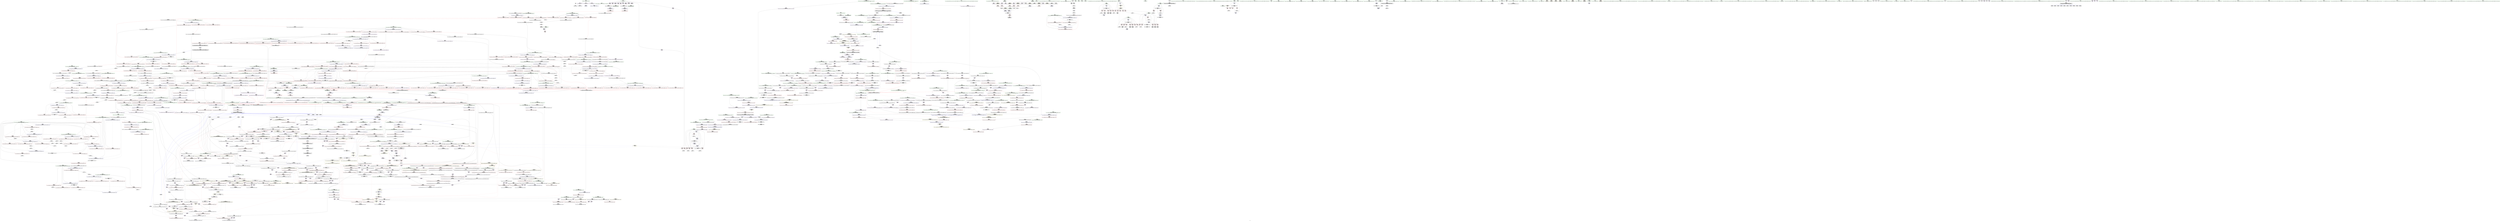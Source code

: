 digraph "SVFG" {
	label="SVFG";

	Node0x56054c082c70 [shape=record,color=grey,label="{NodeID: 0\nNullPtr}"];
	Node0x56054c082c70 -> Node0x56054c2a00c0[style=solid];
	Node0x56054c082c70 -> Node0x56054c2d2e30[style=solid];
	Node0x56054c2a76f0 [shape=record,color=red,label="{NodeID: 775\n908\<--877\n\<--__first.addr\n_ZSt10__pop_heapIP5LevelN9__gnu_cxx5__ops15_Iter_comp_iterIPFbS0_S0_EEEEvT_S8_S8_RT0_\n}"];
	Node0x56054c2a76f0 -> Node0x56054c2a4150[style=solid];
	Node0x56054c40cb80 [shape=record,color=black,label="{NodeID: 2657\n1410 = PHI(927, )\n}"];
	Node0x56054c40cb80 -> Node0x56054c2a5f60[style=solid];
	Node0x56054c29e300 [shape=record,color=purple,label="{NodeID: 443\n564\<--531\ncoerce.dive4\<--agg.tmp3\n_ZSt22__final_insertion_sortIP5LevelN9__gnu_cxx5__ops15_Iter_comp_iterIPFbS0_S0_EEEEvT_S8_T0_\n}"];
	Node0x56054c29e300 -> Node0x56054c2bbe20[style=solid];
	Node0x56054c2dd830 [shape=record,color=blue,label="{NodeID: 1218\n1613\<--1619\n__simple\<--\n_ZSt22__copy_move_backward_aILb1EP5LevelS1_ET1_T0_S3_S2_\n}"];
	Node0x56054c2923d0 [shape=record,color=green,label="{NodeID: 111\n671\<--672\n_ZSt21__unguarded_partitionIP5LevelN9__gnu_cxx5__ops15_Iter_comp_iterIPFbS0_S0_EEEET_S8_S8_S8_T0_\<--_ZSt21__unguarded_partitionIP5LevelN9__gnu_cxx5__ops15_Iter_comp_iterIPFbS0_S0_EEEET_S8_S8_S8_T0__field_insensitive\n}"];
	Node0x56054c2ad120 [shape=record,color=red,label="{NodeID: 886\n1398\<--1369\n\<--__i\n_ZSt16__insertion_sortIP5LevelN9__gnu_cxx5__ops15_Iter_comp_iterIPFbS0_S0_EEEEvT_S8_T0_\n|{<s0>105}}"];
	Node0x56054c2ad120:s0 -> Node0x56054c4163d0[style=solid,color=red];
	Node0x56054c41a3f0 [shape=record,color=black,label="{NodeID: 2768\n420 = PHI(365, 486, )\n0th arg _ZSt16__introsort_loopIP5LevellN9__gnu_cxx5__ops15_Iter_comp_iterIPFbS0_S0_EEEEvT_S8_T0_T1_ }"];
	Node0x56054c41a3f0 -> Node0x56054c2d4ba0[style=solid];
	Node0x56054c2b3c20 [shape=record,color=purple,label="{NodeID: 554\n1894\<--1353\noffset_1\<--\n}"];
	Node0x56054c2b3c20 -> Node0x56054c2d1bf0[style=solid];
	Node0x56054c296ae0 [shape=record,color=green,label="{NodeID: 222\n1586\<--1587\n_ZSt12__niter_baseIP5LevelET_S2_\<--_ZSt12__niter_baseIP5LevelET_S2__field_insensitive\n}"];
	Node0x56054c37b400 [shape=record,color=yellow,style=double,label="{NodeID: 2104\n2V_1 = ENCHI(MR_2V_0)\npts\{61 \}\nFun[_Z8comparez5LevelS_]}"];
	Node0x56054c37b400 -> Node0x56054c2d30d0[style=dashed];
	Node0x56054c37b400 -> Node0x56054c2d31a0[style=dashed];
	Node0x56054c2d2410 [shape=record,color=red,label="{NodeID: 997\n1925\<--1924\ndummyVal\<--offset_1\n_ZSt25__unguarded_linear_insertIP5LevelN9__gnu_cxx5__ops14_Val_comp_iterIPFbS0_S0_EEEEvT_T0_\n}"];
	Node0x56054c2d2410 -> Node0x56054c2dcda0[style=solid];
	Node0x56054c2b9650 [shape=record,color=red,label="{NodeID: 665\n183\<--182\n\<--arrayidx18\n_Z7processv\n}"];
	Node0x56054c2b9650 -> Node0x56054c30b460[style=solid];
	Node0x56054c2a47d0 [shape=record,color=black,label="{NodeID: 333\n1000\<--999\n\<--add.ptr5\n_ZSt13__adjust_heapIP5LevellS0_N9__gnu_cxx5__ops15_Iter_comp_iterIPFbS0_S0_EEEEvT_T0_S9_T1_T2_\n}"];
	Node0x56054c2a47d0 -> Node0x56054c2b1520[style=solid];
	Node0x56054c2a47d0 -> Node0x56054c2b15f0[style=solid];
	Node0x56054c2d7ed0 [shape=record,color=blue, style = dotted,label="{NodeID: 1108\n1827\<--1829\noffset_0\<--dummyVal\n_ZSt10__pop_heapIP5LevelN9__gnu_cxx5__ops15_Iter_comp_iterIPFbS0_S0_EEEEvT_S8_S8_RT0_\n}"];
	Node0x56054c07e0a0 [shape=record,color=green,label="{NodeID: 1\n7\<--1\n__dso_handle\<--dummyObj\nGlob }"];
	Node0x56054c34f630 [shape=record,color=black,label="{NodeID: 1883\nMR_18V_3 = PHI(MR_18V_1, MR_18V_4, )\npts\{13 \}\n|{|<s4>54}}"];
	Node0x56054c34f630 -> Node0x56054c2cff80[style=dashed];
	Node0x56054c34f630 -> Node0x56054c2d0050[style=dashed];
	Node0x56054c34f630 -> Node0x56054c2d0120[style=dashed];
	Node0x56054c34f630 -> Node0x56054c2d01f0[style=dashed];
	Node0x56054c34f630:s4 -> Node0x56054c36e740[style=dashed,color=red];
	Node0x56054c2a77c0 [shape=record,color=red,label="{NodeID: 776\n907\<--879\n\<--__last.addr\n_ZSt10__pop_heapIP5LevelN9__gnu_cxx5__ops15_Iter_comp_iterIPFbS0_S0_EEEEvT_S8_S8_RT0_\n}"];
	Node0x56054c2a77c0 -> Node0x56054c2a4080[style=solid];
	Node0x56054c40ccf0 [shape=record,color=black,label="{NodeID: 2658\n1422 = PHI(1556, )\n}"];
	Node0x56054c40ccf0 -> Node0x56054c2dbe30[style=solid];
	Node0x56054c29e3d0 [shape=record,color=purple,label="{NodeID: 444\n575\<--533\ncoerce.dive6\<--agg.tmp5\n_ZSt22__final_insertion_sortIP5LevelN9__gnu_cxx5__ops15_Iter_comp_iterIPFbS0_S0_EEEEvT_S8_T0_\n}"];
	Node0x56054c29e3d0 -> Node0x56054c2bbef0[style=solid];
	Node0x56054c2dd900 [shape=record,color=blue,label="{NodeID: 1219\n1629\<--1628\n__it.addr\<--__it\n_ZSt12__niter_baseIP5LevelET_S2_\n}"];
	Node0x56054c2dd900 -> Node0x56054c2aecc0[style=dashed];
	Node0x56054c2924d0 [shape=record,color=green,label="{NodeID: 112\n679\<--680\n__comp\<--__comp_field_insensitive\n_ZSt13__heap_selectIP5LevelN9__gnu_cxx5__ops15_Iter_comp_iterIPFbS0_S0_EEEEvT_S8_S8_T0_\n|{|<s1>45|<s2>46|<s3>47}}"];
	Node0x56054c2924d0 -> Node0x56054c2af570[style=solid];
	Node0x56054c2924d0:s1 -> Node0x56054c418910[style=solid,color=red];
	Node0x56054c2924d0:s2 -> Node0x56054c418a20[style=solid,color=red];
	Node0x56054c2924d0:s3 -> Node0x56054c40faf0[style=solid,color=red];
	Node0x56054c2ad1f0 [shape=record,color=red,label="{NodeID: 887\n1404\<--1369\n\<--__i\n_ZSt16__insertion_sortIP5LevelN9__gnu_cxx5__ops15_Iter_comp_iterIPFbS0_S0_EEEEvT_S8_T0_\n|{<s0>107}}"];
	Node0x56054c2ad1f0:s0 -> Node0x56054c417940[style=solid,color=red];
	Node0x56054c41a540 [shape=record,color=black,label="{NodeID: 2769\n421 = PHI(366, 487, )\n1st arg _ZSt16__introsort_loopIP5LevellN9__gnu_cxx5__ops15_Iter_comp_iterIPFbS0_S0_EEEEvT_S8_T0_T1_ }"];
	Node0x56054c41a540 -> Node0x56054c2d4c70[style=solid];
	Node0x56054c2b3cf0 [shape=record,color=purple,label="{NodeID: 555\n1377\<--1363\ncoerce.dive\<--__comp\n_ZSt16__insertion_sortIP5LevelN9__gnu_cxx5__ops15_Iter_comp_iterIPFbS0_S0_EEEEvT_S8_T0_\n}"];
	Node0x56054c2b3cf0 -> Node0x56054c2db6e0[style=solid];
	Node0x56054c296be0 [shape=record,color=green,label="{NodeID: 223\n1593\<--1594\n_ZSt22__copy_move_backward_aILb1EP5LevelS1_ET1_T0_S3_S2_\<--_ZSt22__copy_move_backward_aILb1EP5LevelS1_ET1_T0_S3_S2__field_insensitive\n}"];
	Node0x56054c37b510 [shape=record,color=yellow,style=double,label="{NodeID: 2105\n4V_1 = ENCHI(MR_4V_0)\npts\{63 \}\nFun[_Z8comparez5LevelS_]}"];
	Node0x56054c37b510 -> Node0x56054c2d2f30[style=dashed];
	Node0x56054c2d24e0 [shape=record,color=red,label="{NodeID: 998\n1928\<--1927\ndummyVal\<--offset_0\n_ZSt25__unguarded_linear_insertIP5LevelN9__gnu_cxx5__ops14_Val_comp_iterIPFbS0_S0_EEEEvT_T0_\n}"];
	Node0x56054c2d24e0 -> Node0x56054c2dd010[style=solid];
	Node0x56054c2b9720 [shape=record,color=red,label="{NodeID: 666\n190\<--189\n\<--a21\n_Z7processv\n}"];
	Node0x56054c2b9720 -> Node0x56054c30b760[style=solid];
	Node0x56054c2a48a0 [shape=record,color=black,label="{NodeID: 334\n1029\<--1024\n\<--call15\n_ZSt13__adjust_heapIP5LevellS0_N9__gnu_cxx5__ops15_Iter_comp_iterIPFbS0_S0_EEEEvT_T0_S9_T1_T2_\n}"];
	Node0x56054c2a48a0 -> Node0x56054c2b1a00[style=solid];
	Node0x56054c2a48a0 -> Node0x56054c2b1ad0[style=solid];
	Node0x56054c2d7fa0 [shape=record,color=blue, style = dotted,label="{NodeID: 1109\n1830\<--1832\noffset_1\<--dummyVal\n_ZSt10__pop_heapIP5LevelN9__gnu_cxx5__ops15_Iter_comp_iterIPFbS0_S0_EEEEvT_S8_S8_RT0_\n}"];
	Node0x56054c080d90 [shape=record,color=green,label="{NodeID: 2\n9\<--1\n\<--dummyObj\nCan only get source location for instruction, argument, global var or function.}"];
	Node0x56054c2a7890 [shape=record,color=red,label="{NodeID: 777\n895\<--881\n\<--__result.addr\n_ZSt10__pop_heapIP5LevelN9__gnu_cxx5__ops15_Iter_comp_iterIPFbS0_S0_EEEEvT_S8_S8_RT0_\n|{<s0>57}}"];
	Node0x56054c2a7890:s0 -> Node0x56054c4163d0[style=solid,color=red];
	Node0x56054c40ce30 [shape=record,color=black,label="{NodeID: 2659\n1472 = PHI(1556, )\n}"];
	Node0x56054c40ce30 -> Node0x56054c2dc3e0[style=solid];
	Node0x56054c29e4a0 [shape=record,color=purple,label="{NodeID: 445\n549\<--548\nadd.ptr\<--\n_ZSt22__final_insertion_sortIP5LevelN9__gnu_cxx5__ops15_Iter_comp_iterIPFbS0_S0_EEEEvT_S8_T0_\n|{<s0>33}}"];
	Node0x56054c29e4a0:s0 -> Node0x56054c4137f0[style=solid,color=red];
	Node0x56054c2dd9d0 [shape=record,color=blue,label="{NodeID: 1220\n1638\<--1635\n__first.addr\<--__first\n_ZNSt20__copy_move_backwardILb1ELb1ESt26random_access_iterator_tagE13__copy_move_bI5LevelEEPT_PKS4_S7_S5_\n}"];
	Node0x56054c2dd9d0 -> Node0x56054c2aed90[style=dashed];
	Node0x56054c2dd9d0 -> Node0x56054c2aee60[style=dashed];
	Node0x56054c2925a0 [shape=record,color=green,label="{NodeID: 113\n681\<--682\n__first.addr\<--__first.addr_field_insensitive\n_ZSt13__heap_selectIP5LevelN9__gnu_cxx5__ops15_Iter_comp_iterIPFbS0_S0_EEEEvT_S8_S8_T0_\n}"];
	Node0x56054c2925a0 -> Node0x56054c2bce60[style=solid];
	Node0x56054c2925a0 -> Node0x56054c2bcf30[style=solid];
	Node0x56054c2925a0 -> Node0x56054c2bd000[style=solid];
	Node0x56054c2925a0 -> Node0x56054c2d6260[style=solid];
	Node0x56054c2ad2c0 [shape=record,color=red,label="{NodeID: 888\n1405\<--1369\n\<--__i\n_ZSt16__insertion_sortIP5LevelN9__gnu_cxx5__ops15_Iter_comp_iterIPFbS0_S0_EEEEvT_S8_T0_\n}"];
	Node0x56054c2ad2c0 -> Node0x56054c2b4440[style=solid];
	Node0x56054c41a690 [shape=record,color=black,label="{NodeID: 2770\n422 = PHI(377, 488, )\n2nd arg _ZSt16__introsort_loopIP5LevellN9__gnu_cxx5__ops15_Iter_comp_iterIPFbS0_S0_EEEEvT_S8_T0_T1_ }"];
	Node0x56054c41a690 -> Node0x56054c2d4d40[style=solid];
	Node0x56054c2b3dc0 [shape=record,color=purple,label="{NodeID: 556\n1425\<--1373\ncoerce.dive10\<--agg.tmp\n_ZSt16__insertion_sortIP5LevelN9__gnu_cxx5__ops15_Iter_comp_iterIPFbS0_S0_EEEEvT_S8_T0_\n}"];
	Node0x56054c2b3dc0 -> Node0x56054c2dbe30[style=solid];
	Node0x56054c296ce0 [shape=record,color=green,label="{NodeID: 224\n1598\<--1599\n__it.addr\<--__it.addr_field_insensitive\n_ZSt12__miter_baseIP5LevelET_S2_\n}"];
	Node0x56054c296ce0 -> Node0x56054c2ae980[style=solid];
	Node0x56054c296ce0 -> Node0x56054c2dd4f0[style=solid];
	Node0x56054c37b5f0 [shape=record,color=yellow,style=double,label="{NodeID: 2106\n6V_1 = ENCHI(MR_6V_0)\npts\{65 \}\nFun[_Z8comparez5LevelS_]}"];
	Node0x56054c37b5f0 -> Node0x56054c2d3000[style=dashed];
	Node0x56054c2d25b0 [shape=record,color=red,label="{NodeID: 999\n1931\<--1930\ndummyVal\<--offset_1\n_ZSt25__unguarded_linear_insertIP5LevelN9__gnu_cxx5__ops14_Val_comp_iterIPFbS0_S0_EEEEvT_T0_\n}"];
	Node0x56054c2d25b0 -> Node0x56054c2dd0e0[style=solid];
	Node0x56054c2b97f0 [shape=record,color=red,label="{NodeID: 667\n224\<--223\n\<--arrayidx34\n_Z7processv\n}"];
	Node0x56054c2b97f0 -> Node0x56054c30ae60[style=solid];
	Node0x56054c2a4970 [shape=record,color=black,label="{NodeID: 335\n1028\<--1027\n\<--add.ptr16\n_ZSt13__adjust_heapIP5LevellS0_N9__gnu_cxx5__ops15_Iter_comp_iterIPFbS0_S0_EEEEvT_T0_S9_T1_T2_\n}"];
	Node0x56054c2a4970 -> Node0x56054c2b1860[style=solid];
	Node0x56054c2a4970 -> Node0x56054c2b1930[style=solid];
	Node0x56054c2d8070 [shape=record,color=blue, style = dotted,label="{NodeID: 1110\n1833\<--1835\noffset_0\<--dummyVal\n_ZSt10__pop_heapIP5LevelN9__gnu_cxx5__ops15_Iter_comp_iterIPFbS0_S0_EEEEvT_S8_S8_RT0_\n}"];
	Node0x56054c2d8070 -> Node0x56054c2a7bd0[style=dashed];
	Node0x56054bf786d0 [shape=record,color=green,label="{NodeID: 3\n16\<--1\n.str\<--dummyObj\nGlob }"];
	Node0x56054c2a7960 [shape=record,color=red,label="{NodeID: 778\n902\<--881\n\<--__result.addr\n_ZSt10__pop_heapIP5LevelN9__gnu_cxx5__ops15_Iter_comp_iterIPFbS0_S0_EEEEvT_S8_S8_RT0_\n}"];
	Node0x56054c2a7960 -> Node0x56054c2a3fb0[style=solid];
	Node0x56054c40cf70 [shape=record,color=black,label="{NodeID: 2660\n1498 = PHI(1596, )\n|{<s0>118}}"];
	Node0x56054c40cf70:s0 -> Node0x56054c40f3d0[style=solid,color=red];
	Node0x56054c29e570 [shape=record,color=purple,label="{NodeID: 446\n1770\<--550\noffset_0\<--\n}"];
	Node0x56054c29e570 -> Node0x56054c2d5630[style=solid];
	Node0x56054c2ddaa0 [shape=record,color=blue,label="{NodeID: 1221\n1640\<--1636\n__last.addr\<--__last\n_ZNSt20__copy_move_backwardILb1ELb1ESt26random_access_iterator_tagE13__copy_move_bI5LevelEEPT_PKS4_S7_S5_\n}"];
	Node0x56054c2ddaa0 -> Node0x56054c2aef30[style=dashed];
	Node0x56054c297150 [shape=record,color=green,label="{NodeID: 114\n683\<--684\n__middle.addr\<--__middle.addr_field_insensitive\n_ZSt13__heap_selectIP5LevelN9__gnu_cxx5__ops15_Iter_comp_iterIPFbS0_S0_EEEEvT_S8_S8_T0_\n}"];
	Node0x56054c297150 -> Node0x56054c2bd0d0[style=solid];
	Node0x56054c297150 -> Node0x56054c2bd1a0[style=solid];
	Node0x56054c297150 -> Node0x56054c2bd270[style=solid];
	Node0x56054c297150 -> Node0x56054c2d6330[style=solid];
	Node0x56054c2ad390 [shape=record,color=red,label="{NodeID: 889\n1416\<--1369\n\<--__i\n_ZSt16__insertion_sortIP5LevelN9__gnu_cxx5__ops15_Iter_comp_iterIPFbS0_S0_EEEEvT_S8_T0_\n|{<s0>112}}"];
	Node0x56054c2ad390:s0 -> Node0x56054c419a70[style=solid,color=red];
	Node0x56054c41a7e0 [shape=record,color=black,label="{NodeID: 2771\n423 = PHI(386, 493, )\n3rd arg _ZSt16__introsort_loopIP5LevellN9__gnu_cxx5__ops15_Iter_comp_iterIPFbS0_S0_EEEEvT_S8_T0_T1_ }"];
	Node0x56054c41a7e0 -> Node0x56054c2d4ad0[style=solid];
	Node0x56054c2b3e90 [shape=record,color=purple,label="{NodeID: 557\n1427\<--1373\ncoerce.dive11\<--agg.tmp\n_ZSt16__insertion_sortIP5LevelN9__gnu_cxx5__ops15_Iter_comp_iterIPFbS0_S0_EEEEvT_S8_T0_\n}"];
	Node0x56054c2b3e90 -> Node0x56054c2ad600[style=solid];
	Node0x56054c296db0 [shape=record,color=green,label="{NodeID: 225\n1607\<--1608\n__first.addr\<--__first.addr_field_insensitive\n_ZSt22__copy_move_backward_aILb1EP5LevelS1_ET1_T0_S3_S2_\n}"];
	Node0x56054c296db0 -> Node0x56054c2aea50[style=solid];
	Node0x56054c296db0 -> Node0x56054c2dd5c0[style=solid];
	Node0x56054c37b6d0 [shape=record,color=yellow,style=double,label="{NodeID: 2107\n8V_1 = ENCHI(MR_8V_0)\npts\{630000 \}\nFun[_Z8comparez5LevelS_]}"];
	Node0x56054c37b6d0 -> Node0x56054c2b7df0[style=dashed];
	Node0x56054c2d2680 [shape=record,color=red,label="{NodeID: 1000\n1934\<--1933\ndummyVal\<--offset_0\n_ZNSt20__copy_move_backwardILb1ELb1ESt26random_access_iterator_tagE13__copy_move_bI5LevelEEPT_PKS4_S7_S5_\n}"];
	Node0x56054c2d2680 -> Node0x56054c2ddd10[style=solid];
	Node0x56054c2b98c0 [shape=record,color=red,label="{NodeID: 668\n269\<--258\n\<--__first.addr\n_ZSt4sortIP5LevelPFbS0_S0_EEvT_S4_T0_\n|{<s0>9}}"];
	Node0x56054c2b98c0:s0 -> Node0x56054c417d30[style=solid,color=red];
	Node0x56054c2a4a40 [shape=record,color=black,label="{NodeID: 336\n1046\<--1044\n\<--call20\n_ZSt13__adjust_heapIP5LevellS0_N9__gnu_cxx5__ops15_Iter_comp_iterIPFbS0_S0_EEEEvT_T0_S9_T1_T2_\n}"];
	Node0x56054c2a4a40 -> Node0x56054c2b1d40[style=solid];
	Node0x56054c2a4a40 -> Node0x56054c2b1e10[style=solid];
	Node0x56054c2d8140 [shape=record,color=blue,label="{NodeID: 1111\n929\<--928\n__t.addr\<--__t\n_ZSt4moveIR5LevelEONSt16remove_referenceIT_E4typeEOS3_\n}"];
	Node0x56054c2d8140 -> Node0x56054c2a7ca0[style=dashed];
	Node0x56054bf3cb00 [shape=record,color=green,label="{NodeID: 4\n18\<--1\n.str.1\<--dummyObj\nGlob }"];
	Node0x56054c2a7a30 [shape=record,color=red,label="{NodeID: 779\n917\<--883\n\<--__comp.addr\n_ZSt10__pop_heapIP5LevelN9__gnu_cxx5__ops15_Iter_comp_iterIPFbS0_S0_EEEEvT_S8_S8_RT0_\n}"];
	Node0x56054c2a7a30 -> Node0x56054c2a42f0[style=solid];
	Node0x56054c40d0b0 [shape=record,color=black,label="{NodeID: 2661\n1502 = PHI(1596, )\n|{<s0>118}}"];
	Node0x56054c40d0b0:s0 -> Node0x56054c40f4e0[style=solid,color=red];
	Node0x56054c29e640 [shape=record,color=purple,label="{NodeID: 447\n1771\<--551\noffset_0\<--\n}"];
	Node0x56054c29e640 -> Node0x56054c2cfaa0[style=solid];
	Node0x56054c2ddb70 [shape=record,color=blue,label="{NodeID: 1222\n1642\<--1637\n__result.addr\<--__result\n_ZNSt20__copy_move_backwardILb1ELb1ESt26random_access_iterator_tagE13__copy_move_bI5LevelEEPT_PKS4_S7_S5_\n}"];
	Node0x56054c2ddb70 -> Node0x56054c2af000[style=dashed];
	Node0x56054c2ddb70 -> Node0x56054c2af0d0[style=dashed];
	Node0x56054c2971e0 [shape=record,color=green,label="{NodeID: 115\n685\<--686\n__last.addr\<--__last.addr_field_insensitive\n_ZSt13__heap_selectIP5LevelN9__gnu_cxx5__ops15_Iter_comp_iterIPFbS0_S0_EEEEvT_S8_S8_T0_\n}"];
	Node0x56054c2971e0 -> Node0x56054c2bd340[style=solid];
	Node0x56054c2971e0 -> Node0x56054c2d6400[style=solid];
	Node0x56054c2ad460 [shape=record,color=red,label="{NodeID: 890\n1434\<--1369\n\<--__i\n_ZSt16__insertion_sortIP5LevelN9__gnu_cxx5__ops15_Iter_comp_iterIPFbS0_S0_EEEEvT_S8_T0_\n}"];
	Node0x56054c2ad460 -> Node0x56054c2b49f0[style=solid];
	Node0x56054c41a930 [shape=record,color=black,label="{NodeID: 2772\n1440 = PHI(559, )\n0th arg _ZSt26__unguarded_insertion_sortIP5LevelN9__gnu_cxx5__ops15_Iter_comp_iterIPFbS0_S0_EEEEvT_S8_T0_ }"];
	Node0x56054c41a930 -> Node0x56054c2dc0a0[style=solid];
	Node0x56054c2b3f60 [shape=record,color=purple,label="{NodeID: 558\n1420\<--1375\ncoerce.dive8\<--agg.tmp7\n_ZSt16__insertion_sortIP5LevelN9__gnu_cxx5__ops15_Iter_comp_iterIPFbS0_S0_EEEEvT_S8_T0_\n}"];
	Node0x56054c2b3f60 -> Node0x56054c2ad530[style=solid];
	Node0x56054c296e80 [shape=record,color=green,label="{NodeID: 226\n1609\<--1610\n__last.addr\<--__last.addr_field_insensitive\n_ZSt22__copy_move_backward_aILb1EP5LevelS1_ET1_T0_S3_S2_\n}"];
	Node0x56054c296e80 -> Node0x56054c2aeb20[style=solid];
	Node0x56054c296e80 -> Node0x56054c2dd690[style=solid];
	Node0x56054c37b7b0 [shape=record,color=yellow,style=double,label="{NodeID: 2108\n10V_1 = ENCHI(MR_10V_0)\npts\{630001 \}\nFun[_Z8comparez5LevelS_]}"];
	Node0x56054c37b7b0 -> Node0x56054c2b7c50[style=dashed];
	Node0x56054c37b7b0 -> Node0x56054c2b7f90[style=dashed];
	Node0x56054c2d2750 [shape=record,color=red,label="{NodeID: 1001\n1937\<--1936\ndummyVal\<--offset_1\n_ZNSt20__copy_move_backwardILb1ELb1ESt26random_access_iterator_tagE13__copy_move_bI5LevelEEPT_PKS4_S7_S5_\n}"];
	Node0x56054c2d2750 -> Node0x56054c2ddde0[style=solid];
	Node0x56054c2b9990 [shape=record,color=red,label="{NodeID: 669\n270\<--260\n\<--__last.addr\n_ZSt4sortIP5LevelPFbS0_S0_EEvT_S4_T0_\n|{<s0>9}}"];
	Node0x56054c2b9990:s0 -> Node0x56054c417e40[style=solid,color=red];
	Node0x56054c2a4b10 [shape=record,color=black,label="{NodeID: 337\n1054\<--1059\n_ZSt4moveIRN9__gnu_cxx5__ops15_Iter_comp_iterIPFb5LevelS3_EEEEONSt16remove_referenceIT_E4typeEOS9__ret\<--\n_ZSt4moveIRN9__gnu_cxx5__ops15_Iter_comp_iterIPFb5LevelS3_EEEEONSt16remove_referenceIT_E4typeEOS9_\n|{<s0>70|<s1>126}}"];
	Node0x56054c2a4b10:s0 -> Node0x56054c40b330[style=solid,color=blue];
	Node0x56054c2a4b10:s1 -> Node0x56054c40d830[style=solid,color=blue];
	Node0x56054c2d8210 [shape=record,color=blue,label="{NodeID: 1112\n958\<--938\n\<--__value.coerce\n_ZSt13__adjust_heapIP5LevellS0_N9__gnu_cxx5__ops15_Iter_comp_iterIPFbS0_S0_EEEEvT_T0_S9_T1_T2_\n}"];
	Node0x56054c28ee70 [shape=record,color=green,label="{NodeID: 5\n20\<--1\n.str.2\<--dummyObj\nGlob }"];
	Node0x56054c2a7b00 [shape=record,color=red,label="{NodeID: 780\n922\<--921\n\<--\n_ZSt10__pop_heapIP5LevelN9__gnu_cxx5__ops15_Iter_comp_iterIPFbS0_S0_EEEEvT_S8_S8_RT0_\n|{<s0>64}}"];
	Node0x56054c2a7b00:s0 -> Node0x56054c418450[style=solid,color=red];
	Node0x56054c40d1f0 [shape=record,color=black,label="{NodeID: 2662\n1504 = PHI(1571, )\n}"];
	Node0x56054c40d1f0 -> Node0x56054c2a62a0[style=solid];
	Node0x56054c29e710 [shape=record,color=purple,label="{NodeID: 448\n559\<--558\nadd.ptr2\<--\n_ZSt22__final_insertion_sortIP5LevelN9__gnu_cxx5__ops15_Iter_comp_iterIPFbS0_S0_EEEEvT_S8_T0_\n|{<s0>35}}"];
	Node0x56054c29e710:s0 -> Node0x56054c41a930[style=solid,color=red];
	Node0x56054c2ddc40 [shape=record,color=blue,label="{NodeID: 1223\n1644\<--1654\n_Num\<--sub.ptr.div\n_ZNSt20__copy_move_backwardILb1ELb1ESt26random_access_iterator_tagE13__copy_move_bI5LevelEEPT_PKS4_S7_S5_\n}"];
	Node0x56054c2ddc40 -> Node0x56054c2cea60[style=dashed];
	Node0x56054c2ddc40 -> Node0x56054c2ceb30[style=dashed];
	Node0x56054c2ddc40 -> Node0x56054c2cec00[style=dashed];
	Node0x56054c2ddc40 -> Node0x56054c2cecd0[style=dashed];
	Node0x56054c2972b0 [shape=record,color=green,label="{NodeID: 116\n687\<--688\n__i\<--__i_field_insensitive\n_ZSt13__heap_selectIP5LevelN9__gnu_cxx5__ops15_Iter_comp_iterIPFbS0_S0_EEEEvT_S8_S8_T0_\n}"];
	Node0x56054c2972b0 -> Node0x56054c2bd410[style=solid];
	Node0x56054c2972b0 -> Node0x56054c2bd4e0[style=solid];
	Node0x56054c2972b0 -> Node0x56054c2bd5b0[style=solid];
	Node0x56054c2972b0 -> Node0x56054c2bd680[style=solid];
	Node0x56054c2972b0 -> Node0x56054c2d64d0[style=solid];
	Node0x56054c2972b0 -> Node0x56054c2d65a0[style=solid];
	Node0x56054c2ad530 [shape=record,color=red,label="{NodeID: 891\n1421\<--1420\n\<--coerce.dive8\n_ZSt16__insertion_sortIP5LevelN9__gnu_cxx5__ops15_Iter_comp_iterIPFbS0_S0_EEEEvT_S8_T0_\n|{<s0>111}}"];
	Node0x56054c2ad530:s0 -> Node0x56054c4161c0[style=solid,color=red];
	Node0x56054c41aa40 [shape=record,color=black,label="{NodeID: 2773\n1441 = PHI(560, )\n1st arg _ZSt26__unguarded_insertion_sortIP5LevelN9__gnu_cxx5__ops15_Iter_comp_iterIPFbS0_S0_EEEEvT_S8_T0_ }"];
	Node0x56054c41aa40 -> Node0x56054c2dc170[style=solid];
	Node0x56054c2b4030 [shape=record,color=purple,label="{NodeID: 559\n1387\<--1386\nadd.ptr\<--\n_ZSt16__insertion_sortIP5LevelN9__gnu_cxx5__ops15_Iter_comp_iterIPFbS0_S0_EEEEvT_S8_T0_\n}"];
	Node0x56054c2b4030 -> Node0x56054c2db950[style=solid];
	Node0x56054c296f50 [shape=record,color=green,label="{NodeID: 227\n1611\<--1612\n__result.addr\<--__result.addr_field_insensitive\n_ZSt22__copy_move_backward_aILb1EP5LevelS1_ET1_T0_S3_S2_\n}"];
	Node0x56054c296f50 -> Node0x56054c2aebf0[style=solid];
	Node0x56054c296f50 -> Node0x56054c2dd760[style=solid];
	Node0x56054c37b890 [shape=record,color=yellow,style=double,label="{NodeID: 2109\n12V_1 = ENCHI(MR_12V_0)\npts\{650000 \}\nFun[_Z8comparez5LevelS_]}"];
	Node0x56054c37b890 -> Node0x56054c2b7ec0[style=dashed];
	Node0x56054c2d2820 [shape=record,color=red,label="{NodeID: 1002\n1940\<--1939\ndummyVal\<--offset_0\n_ZN9__gnu_cxx5__ops14_Val_comp_iterIPFb5LevelS2_EEclIS2_PS2_EEbRT_T0_\n}"];
	Node0x56054c2d2820 -> Node0x56054c2de120[style=solid];
	Node0x56054c2b9a60 [shape=record,color=red,label="{NodeID: 670\n271\<--262\n\<--__comp.addr\n_ZSt4sortIP5LevelPFbS0_S0_EEvT_S4_T0_\n|{<s0>8}}"];
	Node0x56054c2b9a60:s0 -> Node0x56054c417720[style=solid,color=red];
	Node0x56054c2a4be0 [shape=record,color=black,label="{NodeID: 338\n1096\<--1084\n\<--__value\n_ZSt11__push_heapIP5LevellS0_N9__gnu_cxx5__ops14_Iter_comp_valIPFbS0_S0_EEEEvT_T0_S9_T1_RT2_\n}"];
	Node0x56054c2a4be0 -> Node0x56054c2d93f0[style=solid];
	Node0x56054c2d82e0 [shape=record,color=blue,label="{NodeID: 1113\n960\<--939\ncoerce.dive\<--__comp.coerce\n_ZSt13__adjust_heapIP5LevellS0_N9__gnu_cxx5__ops15_Iter_comp_iterIPFbS0_S0_EEEEvT_T0_S9_T1_T2_\n|{<s0>65|<s1>71}}"];
	Node0x56054c2d82e0:s0 -> Node0x56054c37f880[style=dashed,color=red];
	Node0x56054c2d82e0:s1 -> Node0x56054c372e40[style=dashed,color=red];
	Node0x56054c28e550 [shape=record,color=green,label="{NodeID: 6\n22\<--1\n_ZSt3cin\<--dummyObj\nGlob }"];
	Node0x56054c2a7bd0 [shape=record,color=red,label="{NodeID: 781\n924\<--923\n\<--coerce.dive\n_ZSt10__pop_heapIP5LevelN9__gnu_cxx5__ops15_Iter_comp_iterIPFbS0_S0_EEEEvT_S8_S8_RT0_\n|{<s0>64}}"];
	Node0x56054c2a7bd0:s0 -> Node0x56054c4185a0[style=solid,color=red];
	Node0x56054c40d330 [shape=record,color=black,label="{NodeID: 2663\n1523 = PHI(927, )\n}"];
	Node0x56054c40d330 -> Node0x56054c2a6440[style=solid];
	Node0x56054c29e7e0 [shape=record,color=purple,label="{NodeID: 449\n1773\<--561\noffset_0\<--\n}"];
	Node0x56054c29e7e0 -> Node0x56054c2d5700[style=solid];
	Node0x56054c2ddd10 [shape=record,color=blue, style = dotted,label="{NodeID: 1224\n1932\<--1934\noffset_0\<--dummyVal\n_ZNSt20__copy_move_backwardILb1ELb1ESt26random_access_iterator_tagE13__copy_move_bI5LevelEEPT_PKS4_S7_S5_\n}"];
	Node0x56054c2ddd10 -> Node0x56054c2d2750[style=dashed];
	Node0x56054c2ddd10 -> Node0x56054c2ddde0[style=dashed];
	Node0x56054c297380 [shape=record,color=green,label="{NodeID: 117\n697\<--698\n_ZSt11__make_heapIP5LevelN9__gnu_cxx5__ops15_Iter_comp_iterIPFbS0_S0_EEEEvT_S8_RT0_\<--_ZSt11__make_heapIP5LevelN9__gnu_cxx5__ops15_Iter_comp_iterIPFbS0_S0_EEEEvT_S8_RT0__field_insensitive\n}"];
	Node0x56054c2ad600 [shape=record,color=red,label="{NodeID: 892\n1428\<--1427\n\<--coerce.dive11\n_ZSt16__insertion_sortIP5LevelN9__gnu_cxx5__ops15_Iter_comp_iterIPFbS0_S0_EEEEvT_S8_T0_\n|{<s0>112}}"];
	Node0x56054c2ad600:s0 -> Node0x56054c419bc0[style=solid,color=red];
	Node0x56054c41ab50 [shape=record,color=black,label="{NodeID: 2774\n1442 = PHI(565, )\n2nd arg _ZSt26__unguarded_insertion_sortIP5LevelN9__gnu_cxx5__ops15_Iter_comp_iterIPFbS0_S0_EEEEvT_S8_T0_ }"];
	Node0x56054c41ab50 -> Node0x56054c2dbfd0[style=solid];
	Node0x56054c2b4100 [shape=record,color=purple,label="{NodeID: 560\n1896\<--1400\noffset_0\<--\n}"];
	Node0x56054c2b4100 -> Node0x56054c2dba20[style=solid];
	Node0x56054c297020 [shape=record,color=green,label="{NodeID: 228\n1613\<--1614\n__simple\<--__simple_field_insensitive\n_ZSt22__copy_move_backward_aILb1EP5LevelS1_ET1_T0_S3_S2_\n}"];
	Node0x56054c297020 -> Node0x56054c2dd830[style=solid];
	Node0x56054c37b970 [shape=record,color=yellow,style=double,label="{NodeID: 2110\n14V_1 = ENCHI(MR_14V_0)\npts\{650001 \}\nFun[_Z8comparez5LevelS_]}"];
	Node0x56054c37b970 -> Node0x56054c2b7d20[style=dashed];
	Node0x56054c37b970 -> Node0x56054c2b8060[style=dashed];
	Node0x56054c2d28f0 [shape=record,color=red,label="{NodeID: 1003\n1943\<--1942\ndummyVal\<--offset_1\n_ZN9__gnu_cxx5__ops14_Val_comp_iterIPFb5LevelS2_EEclIS2_PS2_EEbRT_T0_\n}"];
	Node0x56054c2d28f0 -> Node0x56054c2de1f0[style=solid];
	Node0x56054c2b9b30 [shape=record,color=red,label="{NodeID: 671\n278\<--277\n\<--coerce.dive1\n_ZSt4sortIP5LevelPFbS0_S0_EEvT_S4_T0_\n|{<s0>9}}"];
	Node0x56054c2b9b30:s0 -> Node0x56054c417f50[style=solid,color=red];
	Node0x56054c2a4cb0 [shape=record,color=black,label="{NodeID: 339\n1129\<--1124\n\<--call2\n_ZSt11__push_heapIP5LevellS0_N9__gnu_cxx5__ops14_Iter_comp_valIPFbS0_S0_EEEEvT_T0_S9_T1_RT2_\n}"];
	Node0x56054c2a4cb0 -> Node0x56054c2b2220[style=solid];
	Node0x56054c2a4cb0 -> Node0x56054c2b22f0[style=solid];
	Node0x56054c382690 [shape=record,color=yellow,style=double,label="{NodeID: 2221\n16V_1 = ENCHI(MR_16V_0)\npts\{10 \}\nFun[main]|{<s0>16}}"];
	Node0x56054c382690:s0 -> Node0x56054c37e670[style=dashed,color=red];
	Node0x56054c2d83b0 [shape=record,color=blue,label="{NodeID: 1114\n944\<--935\n__first.addr\<--__first\n_ZSt13__adjust_heapIP5LevellS0_N9__gnu_cxx5__ops15_Iter_comp_iterIPFbS0_S0_EEEEvT_T0_S9_T1_T2_\n}"];
	Node0x56054c2d83b0 -> Node0x56054c2a7d70[style=dashed];
	Node0x56054c2d83b0 -> Node0x56054c2a7e40[style=dashed];
	Node0x56054c2d83b0 -> Node0x56054c2a7f10[style=dashed];
	Node0x56054c2d83b0 -> Node0x56054c2a7fe0[style=dashed];
	Node0x56054c2d83b0 -> Node0x56054c2a80b0[style=dashed];
	Node0x56054c2d83b0 -> Node0x56054c2a8180[style=dashed];
	Node0x56054c2d83b0 -> Node0x56054c2a8250[style=dashed];
	Node0x56054c28e5e0 [shape=record,color=green,label="{NodeID: 7\n23\<--1\n_ZSt4cout\<--dummyObj\nGlob }"];
	Node0x56054c2a7ca0 [shape=record,color=red,label="{NodeID: 782\n932\<--929\n\<--__t.addr\n_ZSt4moveIR5LevelEONSt16remove_referenceIT_E4typeEOS3_\n}"];
	Node0x56054c2a7ca0 -> Node0x56054c2a43c0[style=solid];
	Node0x56054c40d470 [shape=record,color=black,label="{NodeID: 2664\n1534 = PHI(1682, )\n}"];
	Node0x56054c29e8b0 [shape=record,color=purple,label="{NodeID: 450\n1774\<--562\noffset_0\<--\n}"];
	Node0x56054c29e8b0 -> Node0x56054c2cfb70[style=solid];
	Node0x56054c2ddde0 [shape=record,color=blue, style = dotted,label="{NodeID: 1225\n1935\<--1937\noffset_1\<--dummyVal\n_ZNSt20__copy_move_backwardILb1ELb1ESt26random_access_iterator_tagE13__copy_move_bI5LevelEEPT_PKS4_S7_S5_\n}"];
	Node0x56054c2ddde0 -> Node0x56054c369c40[style=dashed];
	Node0x56054c297480 [shape=record,color=green,label="{NodeID: 118\n709\<--710\n_ZN9__gnu_cxx5__ops15_Iter_comp_iterIPFb5LevelS2_EEclIPS2_S7_EEbT_T0_\<--_ZN9__gnu_cxx5__ops15_Iter_comp_iterIPFb5LevelS2_EEclIPS2_S7_EEbT_T0__field_insensitive\n}"];
	Node0x56054c372e40 [shape=record,color=yellow,style=double,label="{NodeID: 2000\n138V_1 = ENCHI(MR_138V_0)\npts\{407 1739 9430000 15610000 \}\nFun[_ZN9__gnu_cxx5__ops14_Iter_comp_valIPFb5LevelS2_EEC2EONS0_15_Iter_comp_iterIS4_EE]}"];
	Node0x56054c372e40 -> Node0x56054c2a96a0[style=dashed];
	Node0x56054c2ad6d0 [shape=record,color=red,label="{NodeID: 893\n1459\<--1445\n\<--__first.addr\n_ZSt26__unguarded_insertion_sortIP5LevelN9__gnu_cxx5__ops15_Iter_comp_iterIPFbS0_S0_EEEEvT_S8_T0_\n}"];
	Node0x56054c2ad6d0 -> Node0x56054c2dc240[style=solid];
	Node0x56054c2b41d0 [shape=record,color=purple,label="{NodeID: 561\n1899\<--1400\noffset_1\<--\n}"];
	Node0x56054c2b41d0 -> Node0x56054c2dbaf0[style=solid];
	Node0x56054c29f2a0 [shape=record,color=green,label="{NodeID: 229\n1624\<--1625\n_ZNSt20__copy_move_backwardILb1ELb1ESt26random_access_iterator_tagE13__copy_move_bI5LevelEEPT_PKS4_S7_S5_\<--_ZNSt20__copy_move_backwardILb1ELb1ESt26random_access_iterator_tagE13__copy_move_bI5LevelEEPT_PKS4_S7_S5__field_insensitive\n}"];
	Node0x56054c2d29c0 [shape=record,color=red,label="{NodeID: 1004\n1946\<--1945\ndummyVal\<--offset_0\n_ZN9__gnu_cxx5__ops14_Val_comp_iterIPFb5LevelS2_EEclIS2_PS2_EEbRT_T0_\n}"];
	Node0x56054c2d29c0 -> Node0x56054c2de2c0[style=solid];
	Node0x56054c2b9c00 [shape=record,color=red,label="{NodeID: 672\n303\<--291\n\<--times\nmain\n}"];
	Node0x56054c2b9c00 -> Node0x56054c30cae0[style=solid];
	Node0x56054c2a4d80 [shape=record,color=black,label="{NodeID: 340\n1128\<--1127\n\<--add.ptr3\n_ZSt11__push_heapIP5LevellS0_N9__gnu_cxx5__ops14_Iter_comp_valIPFbS0_S0_EEEEvT_T0_S9_T1_RT2_\n}"];
	Node0x56054c2a4d80 -> Node0x56054c2b2080[style=solid];
	Node0x56054c2a4d80 -> Node0x56054c2b2150[style=solid];
	Node0x56054c2d8480 [shape=record,color=blue,label="{NodeID: 1115\n946\<--936\n__holeIndex.addr\<--__holeIndex\n_ZSt13__adjust_heapIP5LevellS0_N9__gnu_cxx5__ops15_Iter_comp_iterIPFbS0_S0_EEEEvT_T0_S9_T1_T2_\n}"];
	Node0x56054c2d8480 -> Node0x56054c2a8320[style=dashed];
	Node0x56054c2d8480 -> Node0x56054c2a83f0[style=dashed];
	Node0x56054c2d8480 -> Node0x56054c2a84c0[style=dashed];
	Node0x56054c2d8480 -> Node0x56054c2a8590[style=dashed];
	Node0x56054c2d8480 -> Node0x56054c2d8b00[style=dashed];
	Node0x56054c2d8480 -> Node0x56054c2d8e40[style=dashed];
	Node0x56054c2d8480 -> Node0x56054c364c40[style=dashed];
	Node0x56054c28e890 [shape=record,color=green,label="{NodeID: 8\n24\<--1\n.str.3\<--dummyObj\nGlob }"];
	Node0x56054c2a7d70 [shape=record,color=red,label="{NodeID: 783\n980\<--944\n\<--__first.addr\n_ZSt13__adjust_heapIP5LevellS0_N9__gnu_cxx5__ops15_Iter_comp_iterIPFbS0_S0_EEEEvT_T0_S9_T1_T2_\n}"];
	Node0x56054c2a7d70 -> Node0x56054c2b6db0[style=solid];
	Node0x56054c40d580 [shape=record,color=black,label="{NodeID: 2665\n1539 = PHI(927, )\n}"];
	Node0x56054c40d580 -> Node0x56054c2a6510[style=solid];
	Node0x56054c29e980 [shape=record,color=purple,label="{NodeID: 451\n1776\<--572\noffset_0\<--\n}"];
	Node0x56054c29e980 -> Node0x56054c2d57d0[style=solid];
	Node0x56054c2ddeb0 [shape=record,color=blue,label="{NodeID: 1226\n1686\<--1683\nthis.addr\<--this\n_ZN9__gnu_cxx5__ops14_Val_comp_iterIPFb5LevelS2_EEclIS2_PS2_EEbRT_T0_\n}"];
	Node0x56054c2ddeb0 -> Node0x56054c2ceda0[style=dashed];
	Node0x56054c297580 [shape=record,color=green,label="{NodeID: 119\n716\<--717\n_ZSt10__pop_heapIP5LevelN9__gnu_cxx5__ops15_Iter_comp_iterIPFbS0_S0_EEEEvT_S8_S8_RT0_\<--_ZSt10__pop_heapIP5LevelN9__gnu_cxx5__ops15_Iter_comp_iterIPFbS0_S0_EEEEvT_S8_S8_RT0__field_insensitive\n}"];
	Node0x56054c2ad7a0 [shape=record,color=red,label="{NodeID: 894\n1463\<--1447\n\<--__last.addr\n_ZSt26__unguarded_insertion_sortIP5LevelN9__gnu_cxx5__ops15_Iter_comp_iterIPFbS0_S0_EEEEvT_S8_T0_\n}"];
	Node0x56054c2ad7a0 -> Node0x56054c30ace0[style=solid];
	Node0x56054c2b42a0 [shape=record,color=purple,label="{NodeID: 562\n1897\<--1401\noffset_0\<--\n}"];
	Node0x56054c2b42a0 -> Node0x56054c2d1cc0[style=solid];
	Node0x56054c29f360 [shape=record,color=green,label="{NodeID: 230\n1629\<--1630\n__it.addr\<--__it.addr_field_insensitive\n_ZSt12__niter_baseIP5LevelET_S2_\n}"];
	Node0x56054c29f360 -> Node0x56054c2aecc0[style=solid];
	Node0x56054c29f360 -> Node0x56054c2dd900[style=solid];
	Node0x56054c37bb60 [shape=record,color=yellow,style=double,label="{NodeID: 2112\n65V_1 = ENCHI(MR_65V_0)\npts\{4050000 \}\nFun[_ZN9__gnu_cxx5__ops16__iter_comp_iterIPFb5LevelS2_EEENS0_15_Iter_comp_iterIT_EES6_]|{<s0>24}}"];
	Node0x56054c37bb60:s0 -> Node0x56054c2de870[style=dashed,color=red];
	Node0x56054c2d2a90 [shape=record,color=red,label="{NodeID: 1005\n1949\<--1948\ndummyVal\<--offset_1\n_ZN9__gnu_cxx5__ops14_Val_comp_iterIPFb5LevelS2_EEclIS2_PS2_EEbRT_T0_\n}"];
	Node0x56054c2d2a90 -> Node0x56054c2de390[style=solid];
	Node0x56054c2b9cd0 [shape=record,color=red,label="{NodeID: 673\n302\<--293\n\<--i\nmain\n}"];
	Node0x56054c2b9cd0 -> Node0x56054c30cae0[style=solid];
	Node0x56054c2a4e50 [shape=record,color=black,label="{NodeID: 341\n1143\<--1138\n\<--call6\n_ZSt11__push_heapIP5LevellS0_N9__gnu_cxx5__ops14_Iter_comp_valIPFbS0_S0_EEEEvT_T0_S9_T1_RT2_\n}"];
	Node0x56054c2a4e50 -> Node0x56054c2b2560[style=solid];
	Node0x56054c2a4e50 -> Node0x56054c2b2630[style=solid];
	Node0x56054c382880 [shape=record,color=yellow,style=double,label="{NodeID: 2223\n46V_1 = ENCHI(MR_46V_0)\npts\{292 \}\nFun[main]}"];
	Node0x56054c382880 -> Node0x56054c2b9c00[style=dashed];
	Node0x56054c2d8550 [shape=record,color=blue,label="{NodeID: 1116\n948\<--937\n__len.addr\<--__len\n_ZSt13__adjust_heapIP5LevellS0_N9__gnu_cxx5__ops15_Iter_comp_iterIPFbS0_S0_EEEEvT_T0_S9_T1_T2_\n}"];
	Node0x56054c2d8550 -> Node0x56054c2a8730[style=dashed];
	Node0x56054c2d8550 -> Node0x56054c2a8800[style=dashed];
	Node0x56054c2d8550 -> Node0x56054c2a88d0[style=dashed];
	Node0x56054c28e920 [shape=record,color=green,label="{NodeID: 9\n26\<--1\n.str.4\<--dummyObj\nGlob }"];
	Node0x56054c353e70 [shape=record,color=black,label="{NodeID: 1891\nMR_359V_5 = PHI(MR_359V_6, MR_359V_4, )\npts\{1270 \}\n}"];
	Node0x56054c353e70 -> Node0x56054c2abf40[style=dashed];
	Node0x56054c353e70 -> Node0x56054c2ac010[style=dashed];
	Node0x56054c353e70 -> Node0x56054c2ac0e0[style=dashed];
	Node0x56054c353e70 -> Node0x56054c2ac1b0[style=dashed];
	Node0x56054c353e70 -> Node0x56054c2ac280[style=dashed];
	Node0x56054c353e70 -> Node0x56054c2dac50[style=dashed];
	Node0x56054c353e70 -> Node0x56054c2dad20[style=dashed];
	Node0x56054c2a7e40 [shape=record,color=red,label="{NodeID: 784\n983\<--944\n\<--__first.addr\n_ZSt13__adjust_heapIP5LevellS0_N9__gnu_cxx5__ops15_Iter_comp_iterIPFbS0_S0_EEEEvT_T0_S9_T1_T2_\n}"];
	Node0x56054c2a7e40 -> Node0x56054c2b6e80[style=solid];
	Node0x56054c40d6f0 [shape=record,color=black,label="{NodeID: 2666\n1550 = PHI(927, )\n}"];
	Node0x56054c40d6f0 -> Node0x56054c2a66b0[style=solid];
	Node0x56054c29ea50 [shape=record,color=purple,label="{NodeID: 452\n1777\<--573\noffset_0\<--\n}"];
	Node0x56054c29ea50 -> Node0x56054c2cfc40[style=solid];
	Node0x56054c2ddf80 [shape=record,color=blue,label="{NodeID: 1227\n1688\<--1684\n__val.addr\<--__val\n_ZN9__gnu_cxx5__ops14_Val_comp_iterIPFb5LevelS2_EEclIS2_PS2_EEbRT_T0_\n}"];
	Node0x56054c2ddf80 -> Node0x56054c2cee70[style=dashed];
	Node0x56054c297680 [shape=record,color=green,label="{NodeID: 120\n729\<--730\n__first.addr\<--__first.addr_field_insensitive\n_ZSt11__sort_heapIP5LevelN9__gnu_cxx5__ops15_Iter_comp_iterIPFbS0_S0_EEEEvT_S8_RT0_\n}"];
	Node0x56054c297680 -> Node0x56054c2bd750[style=solid];
	Node0x56054c297680 -> Node0x56054c2bd820[style=solid];
	Node0x56054c297680 -> Node0x56054c2d6670[style=solid];
	Node0x56054c3730c0 [shape=record,color=yellow,style=double,label="{NodeID: 2002\n18V_1 = ENCHI(MR_18V_0)\npts\{13 \}\nFun[_ZSt9iter_swapIP5LevelS1_EvT_T0_]|{<s0>97|<s1>97|<s2>97|<s3>97}}"];
	Node0x56054c3730c0:s0 -> Node0x56054c2d17e0[style=dashed,color=red];
	Node0x56054c3730c0:s1 -> Node0x56054c2d18b0[style=dashed,color=red];
	Node0x56054c3730c0:s2 -> Node0x56054c2d1980[style=dashed,color=red];
	Node0x56054c3730c0:s3 -> Node0x56054c2db3a0[style=dashed,color=red];
	Node0x56054c2ad870 [shape=record,color=red,label="{NodeID: 895\n1462\<--1449\n\<--__i\n_ZSt26__unguarded_insertion_sortIP5LevelN9__gnu_cxx5__ops15_Iter_comp_iterIPFbS0_S0_EEEEvT_S8_T0_\n}"];
	Node0x56054c2ad870 -> Node0x56054c30ace0[style=solid];
	Node0x56054c2b4370 [shape=record,color=purple,label="{NodeID: 563\n1900\<--1401\noffset_1\<--\n}"];
	Node0x56054c2b4370 -> Node0x56054c2d1d90[style=solid];
	Node0x56054c29f430 [shape=record,color=green,label="{NodeID: 231\n1638\<--1639\n__first.addr\<--__first.addr_field_insensitive\n_ZNSt20__copy_move_backwardILb1ELb1ESt26random_access_iterator_tagE13__copy_move_bI5LevelEEPT_PKS4_S7_S5_\n}"];
	Node0x56054c29f430 -> Node0x56054c2aed90[style=solid];
	Node0x56054c29f430 -> Node0x56054c2aee60[style=solid];
	Node0x56054c29f430 -> Node0x56054c2dd9d0[style=solid];
	Node0x56054c37bc40 [shape=record,color=yellow,style=double,label="{NodeID: 2113\n67V_1 = ENCHI(MR_67V_0)\npts\{1739 9430000 15610000 \}\nFun[_ZN9__gnu_cxx5__ops16__iter_comp_iterIPFb5LevelS2_EEENS0_15_Iter_comp_iterIT_EES6_]}"];
	Node0x56054c37bc40 -> Node0x56054c2ba760[style=dashed];
	Node0x56054c2d2b60 [shape=record,color=blue,label="{NodeID: 1006\n8\<--9\nn\<--\nGlob }"];
	Node0x56054c2d2b60 -> Node0x56054c382690[style=dashed];
	Node0x56054c2b9da0 [shape=record,color=red,label="{NodeID: 674\n310\<--293\n\<--i\nmain\n}"];
	Node0x56054c2a4f20 [shape=record,color=black,label="{NodeID: 342\n1142\<--1141\n\<--add.ptr7\n_ZSt11__push_heapIP5LevellS0_N9__gnu_cxx5__ops14_Iter_comp_valIPFbS0_S0_EEEEvT_T0_S9_T1_RT2_\n}"];
	Node0x56054c2a4f20 -> Node0x56054c2b23c0[style=solid];
	Node0x56054c2a4f20 -> Node0x56054c2b2490[style=solid];
	Node0x56054c2d8620 [shape=record,color=blue,label="{NodeID: 1117\n950\<--965\n__topIndex\<--\n_ZSt13__adjust_heapIP5LevellS0_N9__gnu_cxx5__ops15_Iter_comp_iterIPFbS0_S0_EEEEvT_T0_S9_T1_T2_\n}"];
	Node0x56054c2d8620 -> Node0x56054c2a89a0[style=dashed];
	Node0x56054c28e9b0 [shape=record,color=green,label="{NodeID: 10\n29\<--1\n\<--dummyObj\nCan only get source location for instruction, argument, global var or function.}"];
	Node0x56054c354340 [shape=record,color=black,label="{NodeID: 1892\nMR_24V_10 = PHI(MR_24V_3, MR_24V_6, )\npts\{108 \}\n}"];
	Node0x56054c2a7f10 [shape=record,color=red,label="{NodeID: 785\n993\<--944\n\<--__first.addr\n_ZSt13__adjust_heapIP5LevellS0_N9__gnu_cxx5__ops15_Iter_comp_iterIPFbS0_S0_EEEEvT_T0_S9_T1_T2_\n}"];
	Node0x56054c2a7f10 -> Node0x56054c2b6f50[style=solid];
	Node0x56054c40d830 [shape=record,color=black,label="{NodeID: 2667\n1564 = PHI(1054, )\n|{<s0>127}}"];
	Node0x56054c40d830:s0 -> Node0x56054c4159a0[style=solid,color=red];
	Node0x56054c29eb20 [shape=record,color=purple,label="{NodeID: 453\n595\<--585\ncoerce.dive\<--__comp\n_ZSt14__partial_sortIP5LevelN9__gnu_cxx5__ops15_Iter_comp_iterIPFbS0_S0_EEEEvT_S8_S8_T0_\n}"];
	Node0x56054c29eb20 -> Node0x56054c2d58a0[style=solid];
	Node0x56054c2de050 [shape=record,color=blue,label="{NodeID: 1228\n1690\<--1685\n__it.addr\<--__it\n_ZN9__gnu_cxx5__ops14_Val_comp_iterIPFb5LevelS2_EEclIS2_PS2_EEbRT_T0_\n}"];
	Node0x56054c2de050 -> Node0x56054c2cef40[style=dashed];
	Node0x56054c297750 [shape=record,color=green,label="{NodeID: 121\n731\<--732\n__last.addr\<--__last.addr_field_insensitive\n_ZSt11__sort_heapIP5LevelN9__gnu_cxx5__ops15_Iter_comp_iterIPFbS0_S0_EEEEvT_S8_RT0_\n}"];
	Node0x56054c297750 -> Node0x56054c2bd8f0[style=solid];
	Node0x56054c297750 -> Node0x56054c2bd9c0[style=solid];
	Node0x56054c297750 -> Node0x56054c2bda90[style=solid];
	Node0x56054c297750 -> Node0x56054c2bdb60[style=solid];
	Node0x56054c297750 -> Node0x56054c2d6740[style=solid];
	Node0x56054c297750 -> Node0x56054c2d68e0[style=solid];
	Node0x56054c2ad940 [shape=record,color=red,label="{NodeID: 896\n1466\<--1449\n\<--__i\n_ZSt26__unguarded_insertion_sortIP5LevelN9__gnu_cxx5__ops15_Iter_comp_iterIPFbS0_S0_EEEEvT_S8_T0_\n|{<s0>115}}"];
	Node0x56054c2ad940:s0 -> Node0x56054c419a70[style=solid,color=red];
	Node0x56054c2b4440 [shape=record,color=purple,label="{NodeID: 564\n1406\<--1405\nadd.ptr4\<--\n_ZSt16__insertion_sortIP5LevelN9__gnu_cxx5__ops15_Iter_comp_iterIPFbS0_S0_EEEEvT_S8_T0_\n|{<s0>107}}"];
	Node0x56054c2b4440:s0 -> Node0x56054c417a50[style=solid,color=red];
	Node0x56054c29f500 [shape=record,color=green,label="{NodeID: 232\n1640\<--1641\n__last.addr\<--__last.addr_field_insensitive\n_ZNSt20__copy_move_backwardILb1ELb1ESt26random_access_iterator_tagE13__copy_move_bI5LevelEEPT_PKS4_S7_S5_\n}"];
	Node0x56054c29f500 -> Node0x56054c2aef30[style=solid];
	Node0x56054c29f500 -> Node0x56054c2ddaa0[style=solid];
	Node0x56054c37bd80 [shape=record,color=yellow,style=double,label="{NodeID: 2114\n18V_1 = ENCHI(MR_18V_0)\npts\{13 \}\nFun[_ZSt13move_backwardIP5LevelS1_ET0_T_S3_S2_]|{<s0>118}}"];
	Node0x56054c37bd80:s0 -> Node0x56054c373280[style=dashed,color=red];
	Node0x56054c2d2c30 [shape=record,color=blue,label="{NodeID: 1007\n1752\<--29\nllvm.global_ctors_0\<--\nGlob }"];
	Node0x56054c2b9e70 [shape=record,color=red,label="{NodeID: 675\n324\<--293\n\<--i\nmain\n}"];
	Node0x56054c2b9e70 -> Node0x56054c3076e0[style=solid];
	Node0x56054c2a4ff0 [shape=record,color=black,label="{NodeID: 343\n1146\<--1151\n_ZSt4moveIRPFb5LevelS0_EEONSt16remove_referenceIT_E4typeEOS5__ret\<--\n_ZSt4moveIRPFb5LevelS0_EEONSt16remove_referenceIT_E4typeEOS5_\n|{<s0>23|<s1>75|<s2>136|<s3>137}}"];
	Node0x56054c2a4ff0:s0 -> Node0x56054c40a2a0[style=solid,color=blue];
	Node0x56054c2a4ff0:s1 -> Node0x56054c40b5b0[style=solid,color=blue];
	Node0x56054c2a4ff0:s2 -> Node0x56054c40dfb0[style=solid,color=blue];
	Node0x56054c2a4ff0:s3 -> Node0x56054c40e0f0[style=solid,color=blue];
	Node0x56054c2d86f0 [shape=record,color=blue,label="{NodeID: 1118\n952\<--967\n__secondChild\<--\n_ZSt13__adjust_heapIP5LevellS0_N9__gnu_cxx5__ops15_Iter_comp_iterIPFbS0_S0_EEEEvT_T0_S9_T1_T2_\n}"];
	Node0x56054c2d86f0 -> Node0x56054c2a8a70[style=dashed];
	Node0x56054c2d86f0 -> Node0x56054c2a8b40[style=dashed];
	Node0x56054c2d86f0 -> Node0x56054c2a9020[style=dashed];
	Node0x56054c2d86f0 -> Node0x56054c2a90f0[style=dashed];
	Node0x56054c2d86f0 -> Node0x56054c2d87c0[style=dashed];
	Node0x56054c2d86f0 -> Node0x56054c2d8bd0[style=dashed];
	Node0x56054c2d86f0 -> Node0x56054c365140[style=dashed];
	Node0x56054c28f360 [shape=record,color=green,label="{NodeID: 11\n144\<--1\n\<--dummyObj\nCan only get source location for instruction, argument, global var or function.}"];
	Node0x56054c354840 [shape=record,color=black,label="{NodeID: 1893\nMR_28V_7 = PHI(MR_28V_3, MR_28V_6, )\npts\{112 \}\n}"];
	Node0x56054c2a7fe0 [shape=record,color=red,label="{NodeID: 786\n997\<--944\n\<--__first.addr\n_ZSt13__adjust_heapIP5LevellS0_N9__gnu_cxx5__ops15_Iter_comp_iterIPFbS0_S0_EEEEvT_T0_S9_T1_T2_\n}"];
	Node0x56054c2a7fe0 -> Node0x56054c2b7020[style=solid];
	Node0x56054c40d970 [shape=record,color=black,label="{NodeID: 2668\n1585 = PHI(1627, )\n|{<s0>131}}"];
	Node0x56054c40d970:s0 -> Node0x56054c4150e0[style=solid,color=red];
	Node0x56054c29ebf0 [shape=record,color=purple,label="{NodeID: 454\n606\<--593\ncoerce.dive1\<--agg.tmp\n_ZSt14__partial_sortIP5LevelN9__gnu_cxx5__ops15_Iter_comp_iterIPFbS0_S0_EEEEvT_S8_S8_T0_\n}"];
	Node0x56054c29ebf0 -> Node0x56054c2bc3d0[style=solid];
	Node0x56054c2de120 [shape=record,color=blue, style = dotted,label="{NodeID: 1229\n1938\<--1940\noffset_0\<--dummyVal\n_ZN9__gnu_cxx5__ops14_Val_comp_iterIPFb5LevelS2_EEclIS2_PS2_EEbRT_T0_\n}"];
	Node0x56054c297820 [shape=record,color=green,label="{NodeID: 122\n733\<--734\n__comp.addr\<--__comp.addr_field_insensitive\n_ZSt11__sort_heapIP5LevelN9__gnu_cxx5__ops15_Iter_comp_iterIPFbS0_S0_EEEEvT_S8_RT0_\n}"];
	Node0x56054c297820 -> Node0x56054c2bdc30[style=solid];
	Node0x56054c297820 -> Node0x56054c2d6810[style=solid];
	Node0x56054c373280 [shape=record,color=yellow,style=double,label="{NodeID: 2004\n18V_1 = ENCHI(MR_18V_0)\npts\{13 \}\nFun[_ZSt23__copy_move_backward_a2ILb1EP5LevelS1_ET1_T0_S3_S2_]|{<s0>131}}"];
	Node0x56054c373280:s0 -> Node0x56054c379a90[style=dashed,color=red];
	Node0x56054c2ada10 [shape=record,color=red,label="{NodeID: 897\n1479\<--1449\n\<--__i\n_ZSt26__unguarded_insertion_sortIP5LevelN9__gnu_cxx5__ops15_Iter_comp_iterIPFbS0_S0_EEEEvT_S8_T0_\n}"];
	Node0x56054c2ada10 -> Node0x56054c2b4fa0[style=solid];
	Node0x56054c2b4510 [shape=record,color=purple,label="{NodeID: 565\n1902\<--1412\noffset_0\<--\n}"];
	Node0x56054c2b4510 -> Node0x56054c2dbbc0[style=solid];
	Node0x56054c29f5d0 [shape=record,color=green,label="{NodeID: 233\n1642\<--1643\n__result.addr\<--__result.addr_field_insensitive\n_ZNSt20__copy_move_backwardILb1ELb1ESt26random_access_iterator_tagE13__copy_move_bI5LevelEEPT_PKS4_S7_S5_\n}"];
	Node0x56054c29f5d0 -> Node0x56054c2af000[style=solid];
	Node0x56054c29f5d0 -> Node0x56054c2af0d0[style=solid];
	Node0x56054c29f5d0 -> Node0x56054c2ddb70[style=solid];
	Node0x56054c2d2d30 [shape=record,color=blue,label="{NodeID: 1008\n1753\<--30\nllvm.global_ctors_1\<--_GLOBAL__sub_I_Plagapong_1_1.cpp\nGlob }"];
	Node0x56054c2b9f40 [shape=record,color=red,label="{NodeID: 676\n361\<--349\n\<--__first.addr\n_ZSt6__sortIP5LevelN9__gnu_cxx5__ops15_Iter_comp_iterIPFbS0_S0_EEEEvT_S8_T0_\n}"];
	Node0x56054c2b9f40 -> Node0x56054c30d3e0[style=solid];
	Node0x56054c2a50c0 [shape=record,color=black,label="{NodeID: 344\n1174\<--1163\n\<--agg.tmp\n_ZN9__gnu_cxx5__ops14_Iter_comp_valIPFb5LevelS2_EEclIPS2_S2_EEbT_RT0_\n}"];
	Node0x56054c2a50c0 -> Node0x56054c2b27d0[style=solid];
	Node0x56054c2a50c0 -> Node0x56054c2b28a0[style=solid];
	Node0x56054c382b50 [shape=record,color=yellow,style=double,label="{NodeID: 2226\n18V_1 = ENCHI(MR_18V_0)\npts\{13 \}\nFun[_ZN9__gnu_cxx5__ops14_Iter_comp_valIPFb5LevelS2_EEclIPS2_S2_EEbT_RT0_]}"];
	Node0x56054c382b50 -> Node0x56054c2d14a0[style=dashed];
	Node0x56054c382b50 -> Node0x56054c2d1570[style=dashed];
	Node0x56054c2d87c0 [shape=record,color=blue,label="{NodeID: 1119\n952\<--978\n__secondChild\<--mul\n_ZSt13__adjust_heapIP5LevellS0_N9__gnu_cxx5__ops15_Iter_comp_iterIPFbS0_S0_EEEEvT_T0_S9_T1_T2_\n}"];
	Node0x56054c2d87c0 -> Node0x56054c2a8a70[style=dashed];
	Node0x56054c2d87c0 -> Node0x56054c2a8b40[style=dashed];
	Node0x56054c2d87c0 -> Node0x56054c2a8c10[style=dashed];
	Node0x56054c2d87c0 -> Node0x56054c2a8ce0[style=dashed];
	Node0x56054c2d87c0 -> Node0x56054c2a8db0[style=dashed];
	Node0x56054c2d87c0 -> Node0x56054c2a8e80[style=dashed];
	Node0x56054c2d87c0 -> Node0x56054c2a8f50[style=dashed];
	Node0x56054c2d87c0 -> Node0x56054c2a9020[style=dashed];
	Node0x56054c2d87c0 -> Node0x56054c2a90f0[style=dashed];
	Node0x56054c2d87c0 -> Node0x56054c2d87c0[style=dashed];
	Node0x56054c2d87c0 -> Node0x56054c2d8890[style=dashed];
	Node0x56054c2d87c0 -> Node0x56054c2d8bd0[style=dashed];
	Node0x56054c2d87c0 -> Node0x56054c365140[style=dashed];
	Node0x56054c28f460 [shape=record,color=green,label="{NodeID: 12\n208\<--1\n\<--dummyObj\nCan only get source location for instruction, argument, global var or function.}"];
	Node0x56054c354d40 [shape=record,color=black,label="{NodeID: 1894\nMR_30V_7 = PHI(MR_30V_2, MR_30V_5, )\npts\{114 \}\n}"];
	Node0x56054c2a80b0 [shape=record,color=red,label="{NodeID: 787\n1020\<--944\n\<--__first.addr\n_ZSt13__adjust_heapIP5LevellS0_N9__gnu_cxx5__ops15_Iter_comp_iterIPFbS0_S0_EEEEvT_T0_S9_T1_T2_\n}"];
	Node0x56054c2a80b0 -> Node0x56054c2b70f0[style=solid];
	Node0x56054c40dab0 [shape=record,color=black,label="{NodeID: 2669\n1589 = PHI(1627, )\n|{<s0>131}}"];
	Node0x56054c40dab0:s0 -> Node0x56054c415220[style=solid,color=red];
	Node0x56054c29ecc0 [shape=record,color=purple,label="{NodeID: 455\n1779\<--603\noffset_0\<--\n}"];
	Node0x56054c29ecc0 -> Node0x56054c2d5be0[style=solid];
	Node0x56054c2de1f0 [shape=record,color=blue, style = dotted,label="{NodeID: 1230\n1941\<--1943\noffset_1\<--dummyVal\n_ZN9__gnu_cxx5__ops14_Val_comp_iterIPFb5LevelS2_EEclIS2_PS2_EEbRT_T0_\n}"];
	Node0x56054c2978f0 [shape=record,color=green,label="{NodeID: 123\n762\<--763\n__first.addr\<--__first.addr_field_insensitive\n_ZSt11__make_heapIP5LevelN9__gnu_cxx5__ops15_Iter_comp_iterIPFbS0_S0_EEEEvT_S8_RT0_\n}"];
	Node0x56054c2978f0 -> Node0x56054c2bdd00[style=solid];
	Node0x56054c2978f0 -> Node0x56054c2bddd0[style=solid];
	Node0x56054c2978f0 -> Node0x56054c2bdea0[style=solid];
	Node0x56054c2978f0 -> Node0x56054c2bdf70[style=solid];
	Node0x56054c2978f0 -> Node0x56054c2d69b0[style=solid];
	Node0x56054c2adae0 [shape=record,color=red,label="{NodeID: 898\n1471\<--1470\n\<--coerce.dive2\n_ZSt26__unguarded_insertion_sortIP5LevelN9__gnu_cxx5__ops15_Iter_comp_iterIPFbS0_S0_EEEEvT_S8_T0_\n|{<s0>114}}"];
	Node0x56054c2adae0:s0 -> Node0x56054c4161c0[style=solid,color=red];
	Node0x56054c2b45e0 [shape=record,color=purple,label="{NodeID: 566\n1905\<--1412\noffset_1\<--\n}"];
	Node0x56054c2b45e0 -> Node0x56054c2dbc90[style=solid];
	Node0x56054c29f6a0 [shape=record,color=green,label="{NodeID: 234\n1644\<--1645\n_Num\<--_Num_field_insensitive\n_ZNSt20__copy_move_backwardILb1ELb1ESt26random_access_iterator_tagE13__copy_move_bI5LevelEEPT_PKS4_S7_S5_\n}"];
	Node0x56054c29f6a0 -> Node0x56054c2cea60[style=solid];
	Node0x56054c29f6a0 -> Node0x56054c2ceb30[style=solid];
	Node0x56054c29f6a0 -> Node0x56054c2cec00[style=solid];
	Node0x56054c29f6a0 -> Node0x56054c2cecd0[style=solid];
	Node0x56054c29f6a0 -> Node0x56054c2ddc40[style=solid];
	Node0x56054c2d2e30 [shape=record,color=blue, style = dotted,label="{NodeID: 1009\n1754\<--3\nllvm.global_ctors_2\<--dummyVal\nGlob }"];
	Node0x56054c2ba010 [shape=record,color=red,label="{NodeID: 677\n365\<--349\n\<--__first.addr\n_ZSt6__sortIP5LevelN9__gnu_cxx5__ops15_Iter_comp_iterIPFbS0_S0_EEEEvT_S8_T0_\n|{<s0>20}}"];
	Node0x56054c2ba010:s0 -> Node0x56054c41a3f0[style=solid,color=red];
	Node0x56054c2a5190 [shape=record,color=black,label="{NodeID: 345\n1181\<--1163\n\<--agg.tmp\n_ZN9__gnu_cxx5__ops14_Iter_comp_valIPFb5LevelS2_EEclIPS2_S2_EEbT_RT0_\n}"];
	Node0x56054c2a5190 -> Node0x56054c2aa6e0[style=solid];
	Node0x56054c2d8890 [shape=record,color=blue,label="{NodeID: 1120\n952\<--990\n__secondChild\<--dec\n_ZSt13__adjust_heapIP5LevellS0_N9__gnu_cxx5__ops15_Iter_comp_iterIPFbS0_S0_EEEEvT_T0_S9_T1_T2_\n}"];
	Node0x56054c2d8890 -> Node0x56054c2a8a70[style=dashed];
	Node0x56054c2d8890 -> Node0x56054c2a8b40[style=dashed];
	Node0x56054c2d8890 -> Node0x56054c2a8e80[style=dashed];
	Node0x56054c2d8890 -> Node0x56054c2a8f50[style=dashed];
	Node0x56054c2d8890 -> Node0x56054c2a9020[style=dashed];
	Node0x56054c2d8890 -> Node0x56054c2a90f0[style=dashed];
	Node0x56054c2d8890 -> Node0x56054c2d87c0[style=dashed];
	Node0x56054c2d8890 -> Node0x56054c2d8bd0[style=dashed];
	Node0x56054c2d8890 -> Node0x56054c365140[style=dashed];
	Node0x56054c28f560 [shape=record,color=green,label="{NodeID: 13\n233\<--1\n\<--dummyObj\nCan only get source location for instruction, argument, global var or function.}"];
	Node0x56054c355240 [shape=record,color=black,label="{NodeID: 1895\nMR_32V_9 = PHI(MR_32V_4, MR_32V_7, )\npts\{150000 \}\n|{<s0>16}}"];
	Node0x56054c355240:s0 -> Node0x56054c36f640[style=dashed,color=blue];
	Node0x56054c2a8180 [shape=record,color=red,label="{NodeID: 788\n1025\<--944\n\<--__first.addr\n_ZSt13__adjust_heapIP5LevellS0_N9__gnu_cxx5__ops15_Iter_comp_iterIPFbS0_S0_EEEEvT_T0_S9_T1_T2_\n}"];
	Node0x56054c2a8180 -> Node0x56054c2b71c0[style=solid];
	Node0x56054c40dbf0 [shape=record,color=black,label="{NodeID: 2670\n1591 = PHI(1627, )\n|{<s0>131}}"];
	Node0x56054c40dbf0:s0 -> Node0x56054c415360[style=solid,color=red];
	Node0x56054c29ed90 [shape=record,color=purple,label="{NodeID: 456\n1780\<--604\noffset_0\<--\n}"];
	Node0x56054c29ed90 -> Node0x56054c2cfd10[style=solid];
	Node0x56054c2de2c0 [shape=record,color=blue, style = dotted,label="{NodeID: 1231\n1944\<--1946\noffset_0\<--dummyVal\n_ZN9__gnu_cxx5__ops14_Val_comp_iterIPFb5LevelS2_EEclIS2_PS2_EEbRT_T0_\n}"];
	Node0x56054c2979c0 [shape=record,color=green,label="{NodeID: 124\n764\<--765\n__last.addr\<--__last.addr_field_insensitive\n_ZSt11__make_heapIP5LevelN9__gnu_cxx5__ops15_Iter_comp_iterIPFbS0_S0_EEEEvT_S8_RT0_\n}"];
	Node0x56054c2979c0 -> Node0x56054c2be040[style=solid];
	Node0x56054c2979c0 -> Node0x56054c2be110[style=solid];
	Node0x56054c2979c0 -> Node0x56054c2d6a80[style=solid];
	Node0x56054c2adbb0 [shape=record,color=red,label="{NodeID: 899\n1476\<--1475\n\<--coerce.dive4\n_ZSt26__unguarded_insertion_sortIP5LevelN9__gnu_cxx5__ops15_Iter_comp_iterIPFbS0_S0_EEEEvT_S8_T0_\n|{<s0>115}}"];
	Node0x56054c2adbb0:s0 -> Node0x56054c419bc0[style=solid,color=red];
	Node0x56054c2b46b0 [shape=record,color=purple,label="{NodeID: 567\n1903\<--1413\noffset_0\<--\n}"];
	Node0x56054c2b46b0 -> Node0x56054c2d1e60[style=solid];
	Node0x56054c29f770 [shape=record,color=green,label="{NodeID: 235\n1669\<--1670\nllvm.memmove.p0i8.p0i8.i64\<--llvm.memmove.p0i8.p0i8.i64_field_insensitive\n}"];
	Node0x56054c2d2f30 [shape=record,color=blue,label="{NodeID: 1010\n66\<--58\n\<--i.coerce\n_Z8comparez5LevelS_\n}"];
	Node0x56054c2ba0e0 [shape=record,color=red,label="{NodeID: 678\n368\<--349\n\<--__first.addr\n_ZSt6__sortIP5LevelN9__gnu_cxx5__ops15_Iter_comp_iterIPFbS0_S0_EEEEvT_S8_T0_\n}"];
	Node0x56054c2ba0e0 -> Node0x56054c2a1230[style=solid];
	Node0x56054c2a5260 [shape=record,color=black,label="{NodeID: 346\n1178\<--1165\n\<--agg.tmp2\n_ZN9__gnu_cxx5__ops14_Iter_comp_valIPFb5LevelS2_EEclIPS2_S2_EEbT_RT0_\n}"];
	Node0x56054c2a5260 -> Node0x56054c2b2b10[style=solid];
	Node0x56054c2a5260 -> Node0x56054c2b2be0[style=solid];
	Node0x56054c2d8960 [shape=record,color=blue, style = dotted,label="{NodeID: 1121\n1836\<--1838\noffset_0\<--dummyVal\n_ZSt13__adjust_heapIP5LevellS0_N9__gnu_cxx5__ops15_Iter_comp_iterIPFbS0_S0_EEEEvT_T0_S9_T1_T2_\n}"];
	Node0x56054c2d8960 -> Node0x56054c2d0d50[style=dashed];
	Node0x56054c2d8960 -> Node0x56054c2d8a30[style=dashed];
	Node0x56054c28f660 [shape=record,color=green,label="{NodeID: 14\n373\<--1\n\<--dummyObj\nCan only get source location for instruction, argument, global var or function.}"];
	Node0x56054c355740 [shape=record,color=black,label="{NodeID: 1896\nMR_18V_2 = PHI(MR_18V_1, MR_18V_3, )\npts\{13 \}\n|{<s0>44|<s1>94|<s2>95|<s3>96}}"];
	Node0x56054c355740:s0 -> Node0x56054c39abe0[style=dashed,color=blue];
	Node0x56054c355740:s1 -> Node0x56054c37ef90[style=dashed,color=red];
	Node0x56054c355740:s2 -> Node0x56054c37ef90[style=dashed,color=red];
	Node0x56054c355740:s3 -> Node0x56054c3730c0[style=dashed,color=red];
	Node0x56054c2a8250 [shape=record,color=red,label="{NodeID: 789\n1041\<--944\n\<--__first.addr\n_ZSt13__adjust_heapIP5LevellS0_N9__gnu_cxx5__ops15_Iter_comp_iterIPFbS0_S0_EEEEvT_T0_S9_T1_T2_\n|{<s0>74}}"];
	Node0x56054c2a8250:s0 -> Node0x56054c413e20[style=solid,color=red];
	Node0x56054c40dd30 [shape=record,color=black,label="{NodeID: 2671\n1592 = PHI(1603, )\n}"];
	Node0x56054c40dd30 -> Node0x56054c2a6920[style=solid];
	Node0x56054c29ee60 [shape=record,color=purple,label="{NodeID: 457\n633\<--621\ncoerce.dive\<--__comp\n_ZSt27__unguarded_partition_pivotIP5LevelN9__gnu_cxx5__ops15_Iter_comp_iterIPFbS0_S0_EEEET_S8_S8_T0_\n}"];
	Node0x56054c29ee60 -> Node0x56054c2d5cb0[style=solid];
	Node0x56054c2de390 [shape=record,color=blue, style = dotted,label="{NodeID: 1232\n1947\<--1949\noffset_1\<--dummyVal\n_ZN9__gnu_cxx5__ops14_Val_comp_iterIPFb5LevelS2_EEclIS2_PS2_EEbRT_T0_\n}"];
	Node0x56054c297a90 [shape=record,color=green,label="{NodeID: 125\n766\<--767\n__comp.addr\<--__comp.addr_field_insensitive\n_ZSt11__make_heapIP5LevelN9__gnu_cxx5__ops15_Iter_comp_iterIPFbS0_S0_EEEEvT_S8_RT0_\n}"];
	Node0x56054c297a90 -> Node0x56054c2be1e0[style=solid];
	Node0x56054c297a90 -> Node0x56054c2d6b50[style=solid];
	Node0x56054c2adc80 [shape=record,color=red,label="{NodeID: 900\n1497\<--1488\n\<--__first.addr\n_ZSt13move_backwardIP5LevelS1_ET0_T_S3_S2_\n|{<s0>116}}"];
	Node0x56054c2adc80:s0 -> Node0x56054c40fc40[style=solid,color=red];
	Node0x56054c2b4780 [shape=record,color=purple,label="{NodeID: 568\n1906\<--1413\noffset_1\<--\n}"];
	Node0x56054c2b4780 -> Node0x56054c2d1f30[style=solid];
	Node0x56054c29f870 [shape=record,color=green,label="{NodeID: 236\n1686\<--1687\nthis.addr\<--this.addr_field_insensitive\n_ZN9__gnu_cxx5__ops14_Val_comp_iterIPFb5LevelS2_EEclIS2_PS2_EEbRT_T0_\n}"];
	Node0x56054c29f870 -> Node0x56054c2ceda0[style=solid];
	Node0x56054c29f870 -> Node0x56054c2ddeb0[style=solid];
	Node0x56054c2d3000 [shape=record,color=blue,label="{NodeID: 1011\n68\<--59\n\<--j.coerce\n_Z8comparez5LevelS_\n}"];
	Node0x56054c2ba1b0 [shape=record,color=red,label="{NodeID: 679\n390\<--349\n\<--__first.addr\n_ZSt6__sortIP5LevelN9__gnu_cxx5__ops15_Iter_comp_iterIPFbS0_S0_EEEEvT_S8_T0_\n|{<s0>22}}"];
	Node0x56054c2ba1b0:s0 -> Node0x56054c413af0[style=solid,color=red];
	Node0x56054c2a5330 [shape=record,color=black,label="{NodeID: 347\n1183\<--1165\n\<--agg.tmp2\n_ZN9__gnu_cxx5__ops14_Iter_comp_valIPFb5LevelS2_EEclIPS2_S2_EEbT_RT0_\n}"];
	Node0x56054c2a5330 -> Node0x56054c2aa7b0[style=solid];
	Node0x56054c2d8a30 [shape=record,color=blue, style = dotted,label="{NodeID: 1122\n1839\<--1841\noffset_1\<--dummyVal\n_ZSt13__adjust_heapIP5LevellS0_N9__gnu_cxx5__ops15_Iter_comp_iterIPFbS0_S0_EEEEvT_T0_S9_T1_T2_\n}"];
	Node0x56054c2d8a30 -> Node0x56054c36e740[style=dashed];
	Node0x56054c28f760 [shape=record,color=green,label="{NodeID: 15\n378\<--1\n\<--dummyObj\nCan only get source location for instruction, argument, global var or function.}"];
	Node0x56054c2a8320 [shape=record,color=red,label="{NodeID: 790\n965\<--946\n\<--__holeIndex.addr\n_ZSt13__adjust_heapIP5LevellS0_N9__gnu_cxx5__ops15_Iter_comp_iterIPFbS0_S0_EEEEvT_T0_S9_T1_T2_\n}"];
	Node0x56054c2a8320 -> Node0x56054c2d8620[style=solid];
	Node0x56054c40de70 [shape=record,color=black,label="{NodeID: 2672\n1623 = PHI(1634, )\n}"];
	Node0x56054c40de70 -> Node0x56054c2a6ac0[style=solid];
	Node0x56054c29ef30 [shape=record,color=purple,label="{NodeID: 458\n656\<--629\ncoerce.dive3\<--agg.tmp\n_ZSt27__unguarded_partition_pivotIP5LevelN9__gnu_cxx5__ops15_Iter_comp_iterIPFbS0_S0_EEEET_S8_S8_T0_\n}"];
	Node0x56054c29ef30 -> Node0x56054c2bccc0[style=solid];
	Node0x56054c2de460 [shape=record,color=blue,label="{NodeID: 1233\n1719\<--1717\nthis.addr\<--this\n_ZN9__gnu_cxx5__ops14_Val_comp_iterIPFb5LevelS2_EEC2EONS0_15_Iter_comp_iterIS4_EE\n}"];
	Node0x56054c2de460 -> Node0x56054c2cf280[style=dashed];
	Node0x56054c297b60 [shape=record,color=green,label="{NodeID: 126\n768\<--769\n__len\<--__len_field_insensitive\n_ZSt11__make_heapIP5LevelN9__gnu_cxx5__ops15_Iter_comp_iterIPFbS0_S0_EEEEvT_S8_RT0_\n}"];
	Node0x56054c297b60 -> Node0x56054c2be2b0[style=solid];
	Node0x56054c297b60 -> Node0x56054c2be380[style=solid];
	Node0x56054c297b60 -> Node0x56054c2d6c20[style=solid];
	Node0x56054c2add50 [shape=record,color=red,label="{NodeID: 901\n1501\<--1490\n\<--__last.addr\n_ZSt13move_backwardIP5LevelS1_ET0_T_S3_S2_\n|{<s0>117}}"];
	Node0x56054c2add50:s0 -> Node0x56054c40fc40[style=solid,color=red];
	Node0x56054c2b4850 [shape=record,color=purple,label="{NodeID: 569\n1908\<--1417\noffset_0\<--\n}"];
	Node0x56054c2b4850 -> Node0x56054c2dbd60[style=solid];
	Node0x56054c29f940 [shape=record,color=green,label="{NodeID: 237\n1688\<--1689\n__val.addr\<--__val.addr_field_insensitive\n_ZN9__gnu_cxx5__ops14_Val_comp_iterIPFb5LevelS2_EEclIS2_PS2_EEbRT_T0_\n}"];
	Node0x56054c29f940 -> Node0x56054c2cee70[style=solid];
	Node0x56054c29f940 -> Node0x56054c2ddf80[style=solid];
	Node0x56054c37c240 [shape=record,color=yellow,style=double,label="{NodeID: 2119\n18V_1 = ENCHI(MR_18V_0)\npts\{13 \}\nFun[_ZSt6__sortIP5LevelN9__gnu_cxx5__ops15_Iter_comp_iterIPFbS0_S0_EEEEvT_S8_T0_]|{|<s1>20}}"];
	Node0x56054c37c240 -> Node0x56054c358440[style=dashed];
	Node0x56054c37c240:s1 -> Node0x56054c359340[style=dashed,color=red];
	Node0x56054c2d30d0 [shape=record,color=blue,label="{NodeID: 1012\n60\<--80\nretval\<--cmp3\n_Z8comparez5LevelS_\n}"];
	Node0x56054c2d30d0 -> Node0x56054c368340[style=dashed];
	Node0x56054c2ba280 [shape=record,color=red,label="{NodeID: 680\n362\<--351\n\<--__last.addr\n_ZSt6__sortIP5LevelN9__gnu_cxx5__ops15_Iter_comp_iterIPFbS0_S0_EEEEvT_S8_T0_\n}"];
	Node0x56054c2ba280 -> Node0x56054c30d3e0[style=solid];
	Node0x56054c2a5400 [shape=record,color=black,label="{NodeID: 348\n1175\<--1173\n\<--\n_ZN9__gnu_cxx5__ops14_Iter_comp_valIPFb5LevelS2_EEclIPS2_S2_EEbT_RT0_\n}"];
	Node0x56054c2a5400 -> Node0x56054c2b2970[style=solid];
	Node0x56054c2a5400 -> Node0x56054c2b2a40[style=solid];
	Node0x56054c382f00 [shape=record,color=yellow,style=double,label="{NodeID: 2230\n330V_1 = ENCHI(MR_330V_0)\npts\{1164 \}\nFun[_ZN9__gnu_cxx5__ops14_Iter_comp_valIPFb5LevelS2_EEclIPS2_S2_EEbT_RT0_]}"];
	Node0x56054c382f00 -> Node0x56054c2aa6e0[style=dashed];
	Node0x56054c2d8b00 [shape=record,color=blue,label="{NodeID: 1123\n946\<--1003\n__holeIndex.addr\<--\n_ZSt13__adjust_heapIP5LevellS0_N9__gnu_cxx5__ops15_Iter_comp_iterIPFbS0_S0_EEEEvT_T0_S9_T1_T2_\n}"];
	Node0x56054c2d8b00 -> Node0x56054c2a84c0[style=dashed];
	Node0x56054c2d8b00 -> Node0x56054c2a8590[style=dashed];
	Node0x56054c2d8b00 -> Node0x56054c2d8b00[style=dashed];
	Node0x56054c2d8b00 -> Node0x56054c2d8e40[style=dashed];
	Node0x56054c2d8b00 -> Node0x56054c364c40[style=dashed];
	Node0x56054c28f860 [shape=record,color=green,label="{NodeID: 16\n382\<--1\n\<--dummyObj\nCan only get source location for instruction, argument, global var or function.}"];
	Node0x56054c2a83f0 [shape=record,color=red,label="{NodeID: 791\n967\<--946\n\<--__holeIndex.addr\n_ZSt13__adjust_heapIP5LevellS0_N9__gnu_cxx5__ops15_Iter_comp_iterIPFbS0_S0_EEEEvT_T0_S9_T1_T2_\n}"];
	Node0x56054c2a83f0 -> Node0x56054c2d86f0[style=solid];
	Node0x56054c40dfb0 [shape=record,color=black,label="{NodeID: 2673\n1729 = PHI(1146, )\n}"];
	Node0x56054c40dfb0 -> Node0x56054c2cf420[style=solid];
	Node0x56054c29f000 [shape=record,color=purple,label="{NodeID: 459\n668\<--631\ncoerce.dive6\<--agg.tmp5\n_ZSt27__unguarded_partition_pivotIP5LevelN9__gnu_cxx5__ops15_Iter_comp_iterIPFbS0_S0_EEEET_S8_S8_T0_\n}"];
	Node0x56054c29f000 -> Node0x56054c2bcd90[style=solid];
	Node0x56054c2de530 [shape=record,color=blue,label="{NodeID: 1234\n1721\<--1718\n__comp.addr\<--__comp\n_ZN9__gnu_cxx5__ops14_Val_comp_iterIPFb5LevelS2_EEC2EONS0_15_Iter_comp_iterIS4_EE\n}"];
	Node0x56054c2de530 -> Node0x56054c2cf350[style=dashed];
	Node0x56054c297c30 [shape=record,color=green,label="{NodeID: 127\n770\<--771\n__parent\<--__parent_field_insensitive\n_ZSt11__make_heapIP5LevelN9__gnu_cxx5__ops15_Iter_comp_iterIPFbS0_S0_EEEEvT_S8_RT0_\n}"];
	Node0x56054c297c30 -> Node0x56054c2be450[style=solid];
	Node0x56054c297c30 -> Node0x56054c2be520[style=solid];
	Node0x56054c297c30 -> Node0x56054c2be5f0[style=solid];
	Node0x56054c297c30 -> Node0x56054c2be6c0[style=solid];
	Node0x56054c297c30 -> Node0x56054c2d6cf0[style=solid];
	Node0x56054c297c30 -> Node0x56054c2d71d0[style=solid];
	Node0x56054c2ade20 [shape=record,color=red,label="{NodeID: 902\n1503\<--1492\n\<--__result.addr\n_ZSt13move_backwardIP5LevelS1_ET0_T_S3_S2_\n|{<s0>118}}"];
	Node0x56054c2ade20:s0 -> Node0x56054c40f5f0[style=solid,color=red];
	Node0x56054c2b4920 [shape=record,color=purple,label="{NodeID: 570\n1909\<--1418\noffset_0\<--\n}"];
	Node0x56054c2b4920 -> Node0x56054c2d2000[style=solid];
	Node0x56054c29fa10 [shape=record,color=green,label="{NodeID: 238\n1690\<--1691\n__it.addr\<--__it.addr_field_insensitive\n_ZN9__gnu_cxx5__ops14_Val_comp_iterIPFb5LevelS2_EEclIS2_PS2_EEbRT_T0_\n}"];
	Node0x56054c29fa10 -> Node0x56054c2cef40[style=solid];
	Node0x56054c29fa10 -> Node0x56054c2de050[style=solid];
	Node0x56054c2d31a0 [shape=record,color=blue,label="{NodeID: 1013\n60\<--87\nretval\<--cmp6\n_Z8comparez5LevelS_\n}"];
	Node0x56054c2d31a0 -> Node0x56054c368340[style=dashed];
	Node0x56054c2ba350 [shape=record,color=red,label="{NodeID: 681\n366\<--351\n\<--__last.addr\n_ZSt6__sortIP5LevelN9__gnu_cxx5__ops15_Iter_comp_iterIPFbS0_S0_EEEEvT_S8_T0_\n|{<s0>20}}"];
	Node0x56054c2ba350:s0 -> Node0x56054c41a540[style=solid,color=red];
	Node0x56054c2a54d0 [shape=record,color=black,label="{NodeID: 349\n1179\<--1177\n\<--\n_ZN9__gnu_cxx5__ops14_Iter_comp_valIPFb5LevelS2_EEclIPS2_S2_EEbT_RT0_\n}"];
	Node0x56054c2a54d0 -> Node0x56054c2b2cb0[style=solid];
	Node0x56054c2a54d0 -> Node0x56054c2b2d80[style=solid];
	Node0x56054c382fe0 [shape=record,color=yellow,style=double,label="{NodeID: 2231\n332V_1 = ENCHI(MR_332V_0)\npts\{1166 \}\nFun[_ZN9__gnu_cxx5__ops14_Iter_comp_valIPFb5LevelS2_EEclIPS2_S2_EEbT_RT0_]}"];
	Node0x56054c382fe0 -> Node0x56054c2aa7b0[style=dashed];
	Node0x56054c2d8bd0 [shape=record,color=blue,label="{NodeID: 1124\n952\<--1018\n__secondChild\<--mul12\n_ZSt13__adjust_heapIP5LevellS0_N9__gnu_cxx5__ops15_Iter_comp_iterIPFbS0_S0_EEEEvT_T0_S9_T1_T2_\n}"];
	Node0x56054c2d8bd0 -> Node0x56054c2a91c0[style=dashed];
	Node0x56054c2d8bd0 -> Node0x56054c2a9290[style=dashed];
	Node0x56054c2d8bd0 -> Node0x56054c365140[style=dashed];
	Node0x56054c28f960 [shape=record,color=green,label="{NodeID: 17\n453\<--1\n\<--dummyObj\nCan only get source location for instruction, argument, global var or function.}"];
	Node0x56054c356640 [shape=record,color=black,label="{NodeID: 1899\nMR_18V_2 = PHI(MR_18V_1, MR_18V_3, )\npts\{13 \}\n|{<s0>33|<s1>37}}"];
	Node0x56054c356640:s0 -> Node0x56054c39a500[style=dashed,color=blue];
	Node0x56054c356640:s1 -> Node0x56054c361540[style=dashed,color=blue];
	Node0x56054c2a84c0 [shape=record,color=red,label="{NodeID: 792\n998\<--946\n\<--__holeIndex.addr\n_ZSt13__adjust_heapIP5LevellS0_N9__gnu_cxx5__ops15_Iter_comp_iterIPFbS0_S0_EEEEvT_T0_S9_T1_T2_\n}"];
	Node0x56054c40e0f0 [shape=record,color=black,label="{NodeID: 2674\n1744 = PHI(1146, )\n}"];
	Node0x56054c40e0f0 -> Node0x56054c2cf5c0[style=solid];
	Node0x56054c29f0d0 [shape=record,color=purple,label="{NodeID: 460\n649\<--648\nadd.ptr1\<--\n_ZSt27__unguarded_partition_pivotIP5LevelN9__gnu_cxx5__ops15_Iter_comp_iterIPFbS0_S0_EEEET_S8_S8_T0_\n|{<s0>42}}"];
	Node0x56054c29f0d0:s0 -> Node0x56054c419630[style=solid,color=red];
	Node0x56054c2de600 [shape=record,color=blue,label="{NodeID: 1235\n1726\<--1730\n_M_comp\<--\n_ZN9__gnu_cxx5__ops14_Val_comp_iterIPFb5LevelS2_EEC2EONS0_15_Iter_comp_iterIS4_EE\n|{<s0>127}}"];
	Node0x56054c2de600:s0 -> Node0x56054c39c4a0[style=dashed,color=blue];
	Node0x56054c297d00 [shape=record,color=green,label="{NodeID: 128\n772\<--773\n__value\<--__value_field_insensitive\n_ZSt11__make_heapIP5LevelN9__gnu_cxx5__ops15_Iter_comp_iterIPFbS0_S0_EEEEvT_S8_RT0_\n|{|<s1>51}}"];
	Node0x56054c297d00 -> Node0x56054c2a2c30[style=solid];
	Node0x56054c297d00:s1 -> Node0x56054c4163d0[style=solid,color=red];
	Node0x56054c2adef0 [shape=record,color=red,label="{NodeID: 903\n1522\<--1513\n\<--__last.addr\n_ZSt25__unguarded_linear_insertIP5LevelN9__gnu_cxx5__ops14_Val_comp_iterIPFbS0_S0_EEEEvT_T0_\n|{<s0>119}}"];
	Node0x56054c2adef0:s0 -> Node0x56054c4163d0[style=solid,color=red];
	Node0x56054c2b49f0 [shape=record,color=purple,label="{NodeID: 571\n1435\<--1434\nincdec.ptr\<--\n_ZSt16__insertion_sortIP5LevelN9__gnu_cxx5__ops15_Iter_comp_iterIPFbS0_S0_EEEEvT_S8_T0_\n}"];
	Node0x56054c2b49f0 -> Node0x56054c2dbf00[style=solid];
	Node0x56054c29fae0 [shape=record,color=green,label="{NodeID: 239\n1692\<--1693\nagg.tmp\<--agg.tmp_field_insensitive\n_ZN9__gnu_cxx5__ops14_Val_comp_iterIPFb5LevelS2_EEclIS2_PS2_EEbRT_T0_\n}"];
	Node0x56054c29fae0 -> Node0x56054c2a7070[style=solid];
	Node0x56054c29fae0 -> Node0x56054c29b280[style=solid];
	Node0x56054c2d3270 [shape=record,color=blue,label="{NodeID: 1014\n103\<--116\ngarbage\<--call\n_Z7processv\n}"];
	Node0x56054c2d3270 -> Node0x56054c36d840[style=dashed];
	Node0x56054c2ba420 [shape=record,color=red,label="{NodeID: 682\n367\<--351\n\<--__last.addr\n_ZSt6__sortIP5LevelN9__gnu_cxx5__ops15_Iter_comp_iterIPFbS0_S0_EEEEvT_S8_T0_\n}"];
	Node0x56054c2ba420 -> Node0x56054c2a1160[style=solid];
	Node0x56054c2a55a0 [shape=record,color=black,label="{NodeID: 350\n1153\<--1185\n_ZN9__gnu_cxx5__ops14_Iter_comp_valIPFb5LevelS2_EEclIPS2_S2_EEbT_RT0__ret\<--call\n_ZN9__gnu_cxx5__ops14_Iter_comp_valIPFb5LevelS2_EEclIPS2_S2_EEbT_RT0_\n|{<s0>76}}"];
	Node0x56054c2a55a0:s0 -> Node0x56054c40b6f0[style=solid,color=blue];
	Node0x56054c3830c0 [shape=record,color=yellow,style=double,label="{NodeID: 2232\n279V_1 = ENCHI(MR_279V_0)\npts\{9550000 \}\nFun[_ZN9__gnu_cxx5__ops14_Iter_comp_valIPFb5LevelS2_EEclIPS2_S2_EEbT_RT0_]}"];
	Node0x56054c3830c0 -> Node0x56054c2aa610[style=dashed];
	Node0x56054c2d8ca0 [shape=record,color=blue, style = dotted,label="{NodeID: 1125\n1842\<--1844\noffset_0\<--dummyVal\n_ZSt13__adjust_heapIP5LevellS0_N9__gnu_cxx5__ops15_Iter_comp_iterIPFbS0_S0_EEEEvT_T0_S9_T1_T2_\n}"];
	Node0x56054c2d8ca0 -> Node0x56054c2d0ef0[style=dashed];
	Node0x56054c2d8ca0 -> Node0x56054c2d8d70[style=dashed];
	Node0x56054c28fa60 [shape=record,color=green,label="{NodeID: 18\n457\<--1\n\<--dummyObj\nCan only get source location for instruction, argument, global var or function.|{<s0>64}}"];
	Node0x56054c28fa60:s0 -> Node0x56054c4181b0[style=solid,color=red];
	Node0x56054c356b40 [shape=record,color=black,label="{NodeID: 1900\nMR_388V_2 = PHI(MR_388V_1, MR_388V_4, )\npts\{1370 \}\n}"];
	Node0x56054c2a8590 [shape=record,color=red,label="{NodeID: 793\n1026\<--946\n\<--__holeIndex.addr\n_ZSt13__adjust_heapIP5LevellS0_N9__gnu_cxx5__ops15_Iter_comp_iterIPFbS0_S0_EEEEvT_T0_S9_T1_T2_\n}"];
	Node0x56054c40e230 [shape=record,color=black,label="{NodeID: 2675\n1637 = PHI(1622, )\n2nd arg _ZNSt20__copy_move_backwardILb1ELb1ESt26random_access_iterator_tagE13__copy_move_bI5LevelEEPT_PKS4_S7_S5_ }"];
	Node0x56054c40e230 -> Node0x56054c2ddb70[style=solid];
	Node0x56054c29f1a0 [shape=record,color=purple,label="{NodeID: 461\n652\<--651\nadd.ptr2\<--\n_ZSt27__unguarded_partition_pivotIP5LevelN9__gnu_cxx5__ops15_Iter_comp_iterIPFbS0_S0_EEEET_S8_S8_T0_\n|{<s0>42}}"];
	Node0x56054c29f1a0:s0 -> Node0x56054c419850[style=solid,color=red];
	Node0x56054c2de6d0 [shape=record,color=blue,label="{NodeID: 1236\n1736\<--1734\nthis.addr\<--this\n_ZN9__gnu_cxx5__ops15_Iter_comp_iterIPFb5LevelS2_EEC2ES4_\n}"];
	Node0x56054c2de6d0 -> Node0x56054c2cf4f0[style=dashed];
	Node0x56054c297dd0 [shape=record,color=green,label="{NodeID: 129\n774\<--775\nagg.tmp\<--agg.tmp_field_insensitive\n_ZSt11__make_heapIP5LevelN9__gnu_cxx5__ops15_Iter_comp_iterIPFbS0_S0_EEEEvT_S8_RT0_\n}"];
	Node0x56054c297dd0 -> Node0x56054c2a2d00[style=solid];
	Node0x56054c297dd0 -> Node0x56054c2a2dd0[style=solid];
	Node0x56054c2adfc0 [shape=record,color=red,label="{NodeID: 904\n1527\<--1513\n\<--__last.addr\n_ZSt25__unguarded_linear_insertIP5LevelN9__gnu_cxx5__ops14_Val_comp_iterIPFbS0_S0_EEEEvT_T0_\n}"];
	Node0x56054c2adfc0 -> Node0x56054c2dcb30[style=solid];
	Node0x56054c2b4ac0 [shape=record,color=purple,label="{NodeID: 572\n1455\<--1443\ncoerce.dive\<--__comp\n_ZSt26__unguarded_insertion_sortIP5LevelN9__gnu_cxx5__ops15_Iter_comp_iterIPFbS0_S0_EEEEvT_S8_T0_\n}"];
	Node0x56054c2b4ac0 -> Node0x56054c2dbfd0[style=solid];
	Node0x56054c29fbb0 [shape=record,color=green,label="{NodeID: 240\n1694\<--1695\nagg.tmp2\<--agg.tmp2_field_insensitive\n_ZN9__gnu_cxx5__ops14_Val_comp_iterIPFb5LevelS2_EEclIS2_PS2_EEbRT_T0_\n}"];
	Node0x56054c29fbb0 -> Node0x56054c29b350[style=solid];
	Node0x56054c29fbb0 -> Node0x56054c29b420[style=solid];
	Node0x56054c2d3340 [shape=record,color=blue,label="{NodeID: 1015\n105\<--9\ni\<--\n_Z7processv\n}"];
	Node0x56054c2d3340 -> Node0x56054c36dd40[style=dashed];
	Node0x56054c2ba4f0 [shape=record,color=red,label="{NodeID: 683\n391\<--351\n\<--__last.addr\n_ZSt6__sortIP5LevelN9__gnu_cxx5__ops15_Iter_comp_iterIPFbS0_S0_EEEEvT_S8_T0_\n|{<s0>22}}"];
	Node0x56054c2ba4f0:s0 -> Node0x56054c413c00[style=solid,color=red];
	Node0x56054c2a5670 [shape=record,color=black,label="{NodeID: 351\n1260\<--1304\n_ZSt21__unguarded_partitionIP5LevelN9__gnu_cxx5__ops15_Iter_comp_iterIPFbS0_S0_EEEET_S8_S8_S8_T0__ret\<--\n_ZSt21__unguarded_partitionIP5LevelN9__gnu_cxx5__ops15_Iter_comp_iterIPFbS0_S0_EEEET_S8_S8_S8_T0_\n|{<s0>44}}"];
	Node0x56054c2a5670:s0 -> Node0x56054c40aa70[style=solid,color=blue];
	Node0x56054c3831a0 [shape=record,color=yellow,style=double,label="{NodeID: 2233\n313V_1 = ENCHI(MR_313V_0)\npts\{10850000 \}\nFun[_ZN9__gnu_cxx5__ops14_Iter_comp_valIPFb5LevelS2_EEclIPS2_S2_EEbT_RT0_]}"];
	Node0x56054c3831a0 -> Node0x56054c2d1640[style=dashed];
	Node0x56054c2d8d70 [shape=record,color=blue, style = dotted,label="{NodeID: 1126\n1845\<--1847\noffset_1\<--dummyVal\n_ZSt13__adjust_heapIP5LevellS0_N9__gnu_cxx5__ops15_Iter_comp_iterIPFbS0_S0_EEEEvT_T0_S9_T1_T2_\n}"];
	Node0x56054c2d8d70 -> Node0x56054c364740[style=dashed];
	Node0x56054c28fb60 [shape=record,color=green,label="{NodeID: 19\n473\<--1\n\<--dummyObj\nCan only get source location for instruction, argument, global var or function.}"];
	Node0x56054c357040 [shape=record,color=black,label="{NodeID: 1901\nMR_392V_2 = PHI(MR_392V_1, MR_392V_3, )\npts\{13720000 \}\n}"];
	Node0x56054c2a8660 [shape=record,color=red,label="{NodeID: 794\n1042\<--946\n\<--__holeIndex.addr\n_ZSt13__adjust_heapIP5LevellS0_N9__gnu_cxx5__ops15_Iter_comp_iterIPFbS0_S0_EEEEvT_T0_S9_T1_T2_\n|{<s0>74}}"];
	Node0x56054c2a8660:s0 -> Node0x56054c413f60[style=solid,color=red];
	Node0x56054c40e370 [shape=record,color=black,label="{NodeID: 2676\n675 = PHI(600, )\n0th arg _ZSt13__heap_selectIP5LevelN9__gnu_cxx5__ops15_Iter_comp_iterIPFbS0_S0_EEEEvT_S8_S8_T0_ }"];
	Node0x56054c40e370 -> Node0x56054c2d6260[style=solid];
	Node0x56054c2af160 [shape=record,color=purple,label="{NodeID: 462\n1782\<--653\noffset_0\<--\n}"];
	Node0x56054c2af160 -> Node0x56054c2d5ff0[style=solid];
	Node0x56054c2de7a0 [shape=record,color=blue,label="{NodeID: 1237\n1738\<--1735\n__comp.addr\<--__comp\n_ZN9__gnu_cxx5__ops15_Iter_comp_iterIPFb5LevelS2_EEC2ES4_\n}"];
	Node0x56054c2de7a0 -> Node0x56054c2cf5c0[style=dashed];
	Node0x56054c297ea0 [shape=record,color=green,label="{NodeID: 130\n776\<--777\nagg.tmp6\<--agg.tmp6_field_insensitive\n_ZSt11__make_heapIP5LevelN9__gnu_cxx5__ops15_Iter_comp_iterIPFbS0_S0_EEEEvT_S8_RT0_\n}"];
	Node0x56054c297ea0 -> Node0x56054c2a2ea0[style=solid];
	Node0x56054c297ea0 -> Node0x56054c2af7e0[style=solid];
	Node0x56054c2ae090 [shape=record,color=red,label="{NodeID: 905\n1540\<--1513\n\<--__last.addr\n_ZSt25__unguarded_linear_insertIP5LevelN9__gnu_cxx5__ops14_Val_comp_iterIPFbS0_S0_EEEEvT_T0_\n}"];
	Node0x56054c2ae090 -> Node0x56054c2a65e0[style=solid];
	Node0x56054c2b4b90 [shape=record,color=purple,label="{NodeID: 573\n1473\<--1451\ncoerce.dive3\<--agg.tmp\n_ZSt26__unguarded_insertion_sortIP5LevelN9__gnu_cxx5__ops15_Iter_comp_iterIPFbS0_S0_EEEEvT_S8_T0_\n}"];
	Node0x56054c2b4b90 -> Node0x56054c2dc3e0[style=solid];
	Node0x56054c29fc80 [shape=record,color=green,label="{NodeID: 241\n1719\<--1720\nthis.addr\<--this.addr_field_insensitive\n_ZN9__gnu_cxx5__ops14_Val_comp_iterIPFb5LevelS2_EEC2EONS0_15_Iter_comp_iterIS4_EE\n}"];
	Node0x56054c29fc80 -> Node0x56054c2cf280[style=solid];
	Node0x56054c29fc80 -> Node0x56054c2de460[style=solid];
	Node0x56054c2d3410 [shape=record,color=blue,label="{NodeID: 1016\n103\<--135\ngarbage\<--call3\n_Z7processv\n}"];
	Node0x56054c2d3410 -> Node0x56054c36d840[style=dashed];
	Node0x56054c2ba5c0 [shape=record,color=red,label="{NodeID: 684\n386\<--385\n\<--coerce.dive1\n_ZSt6__sortIP5LevelN9__gnu_cxx5__ops15_Iter_comp_iterIPFbS0_S0_EEEEvT_S8_T0_\n|{<s0>20}}"];
	Node0x56054c2ba5c0:s0 -> Node0x56054c41a7e0[style=solid,color=red];
	Node0x56054c2a5740 [shape=record,color=black,label="{NodeID: 352\n1341\<--1335\n\<--__tmp\n_ZSt4swapI5LevelENSt9enable_ifIXsr6__and_ISt6__not_ISt15__is_tuple_likeIT_EESt21is_move_constructibleIS4_ESt18is_move_assignableIS4_EEE5valueEvE4typeERS4_SD_\n}"];
	Node0x56054c2a5740 -> Node0x56054c2b3330[style=solid];
	Node0x56054c2a5740 -> Node0x56054c2b3400[style=solid];
	Node0x56054c383280 [shape=record,color=yellow,style=double,label="{NodeID: 2234\n315V_1 = ENCHI(MR_315V_0)\npts\{10850001 \}\nFun[_ZN9__gnu_cxx5__ops14_Iter_comp_valIPFb5LevelS2_EEclIPS2_S2_EEbT_RT0_]}"];
	Node0x56054c383280 -> Node0x56054c2d1710[style=dashed];
	Node0x56054c2d8e40 [shape=record,color=blue,label="{NodeID: 1127\n946\<--1032\n__holeIndex.addr\<--sub17\n_ZSt13__adjust_heapIP5LevellS0_N9__gnu_cxx5__ops15_Iter_comp_iterIPFbS0_S0_EEEEvT_T0_S9_T1_T2_\n}"];
	Node0x56054c2d8e40 -> Node0x56054c364c40[style=dashed];
	Node0x56054c28fc60 [shape=record,color=green,label="{NodeID: 20\n506\<--1\n\<--dummyObj\nCan only get source location for instruction, argument, global var or function.}"];
	Node0x56054c357540 [shape=record,color=black,label="{NodeID: 1902\nMR_394V_2 = PHI(MR_394V_1, MR_394V_3, )\npts\{13720001 \}\n}"];
	Node0x56054c2a8730 [shape=record,color=red,label="{NodeID: 795\n971\<--948\n\<--__len.addr\n_ZSt13__adjust_heapIP5LevellS0_N9__gnu_cxx5__ops15_Iter_comp_iterIPFbS0_S0_EEEEvT_T0_S9_T1_T2_\n}"];
	Node0x56054c2a8730 -> Node0x56054c30a9e0[style=solid];
	Node0x56054c40e4b0 [shape=record,color=black,label="{NodeID: 2677\n676 = PHI(601, )\n1st arg _ZSt13__heap_selectIP5LevelN9__gnu_cxx5__ops15_Iter_comp_iterIPFbS0_S0_EEEEvT_S8_S8_T0_ }"];
	Node0x56054c40e4b0 -> Node0x56054c2d6330[style=solid];
	Node0x56054c2af230 [shape=record,color=purple,label="{NodeID: 463\n1783\<--654\noffset_0\<--\n}"];
	Node0x56054c2af230 -> Node0x56054c2cfde0[style=solid];
	Node0x56054c2de870 [shape=record,color=blue,label="{NodeID: 1238\n1743\<--1745\n_M_comp\<--\n_ZN9__gnu_cxx5__ops15_Iter_comp_iterIPFb5LevelS2_EEC2ES4_\n|{<s0>24}}"];
	Node0x56054c2de870:s0 -> Node0x56054c399f80[style=dashed,color=blue];
	Node0x56054c297f70 [shape=record,color=green,label="{NodeID: 131\n806\<--807\n_ZSt4moveIR5LevelEONSt16remove_referenceIT_E4typeEOS3_\<--_ZSt4moveIR5LevelEONSt16remove_referenceIT_E4typeEOS3__field_insensitive\n}"];
	Node0x56054c373ac0 [shape=record,color=yellow,style=double,label="{NodeID: 2013\n242V_1 = ENCHI(MR_242V_0)\npts\{888 \}\nFun[_ZSt10__pop_heapIP5LevelN9__gnu_cxx5__ops15_Iter_comp_iterIPFbS0_S0_EEEEvT_S8_S8_RT0_]}"];
	Node0x56054c373ac0 -> Node0x56054c2a7b00[style=dashed];
	Node0x56054c2ae160 [shape=record,color=red,label="{NodeID: 906\n1551\<--1513\n\<--__last.addr\n_ZSt25__unguarded_linear_insertIP5LevelN9__gnu_cxx5__ops14_Val_comp_iterIPFbS0_S0_EEEEvT_T0_\n}"];
	Node0x56054c2ae160 -> Node0x56054c2a6780[style=solid];
	Node0x56054c2b4c60 [shape=record,color=purple,label="{NodeID: 574\n1475\<--1451\ncoerce.dive4\<--agg.tmp\n_ZSt26__unguarded_insertion_sortIP5LevelN9__gnu_cxx5__ops15_Iter_comp_iterIPFbS0_S0_EEEEvT_S8_T0_\n}"];
	Node0x56054c2b4c60 -> Node0x56054c2adbb0[style=solid];
	Node0x56054c29fd50 [shape=record,color=green,label="{NodeID: 242\n1721\<--1722\n__comp.addr\<--__comp.addr_field_insensitive\n_ZN9__gnu_cxx5__ops14_Val_comp_iterIPFb5LevelS2_EEC2EONS0_15_Iter_comp_iterIS4_EE\n}"];
	Node0x56054c29fd50 -> Node0x56054c2cf350[style=solid];
	Node0x56054c29fd50 -> Node0x56054c2de530[style=solid];
	Node0x56054c2d34e0 [shape=record,color=blue,label="{NodeID: 1017\n139\<--9\narrayidx5\<--\n_Z7processv\n}"];
	Node0x56054c2d34e0 -> Node0x56054c2b9650[style=dashed];
	Node0x56054c2d34e0 -> Node0x56054c2b97f0[style=dashed];
	Node0x56054c2d34e0 -> Node0x56054c2d34e0[style=dashed];
	Node0x56054c2d34e0 -> Node0x56054c2d39c0[style=dashed];
	Node0x56054c2d34e0 -> Node0x56054c2d3ea0[style=dashed];
	Node0x56054c2d34e0 -> Node0x56054c355240[style=dashed];
	Node0x56054c2d34e0 -> Node0x56054c366a40[style=dashed];
	Node0x56054c2ba690 [shape=record,color=red,label="{NodeID: 685\n396\<--395\n\<--coerce.dive3\n_ZSt6__sortIP5LevelN9__gnu_cxx5__ops15_Iter_comp_iterIPFbS0_S0_EEEEvT_S8_T0_\n|{<s0>22}}"];
	Node0x56054c2ba690:s0 -> Node0x56054c413d10[style=solid,color=red];
	Node0x56054c2a5810 [shape=record,color=black,label="{NodeID: 353\n1342\<--1340\n\<--call\n_ZSt4swapI5LevelENSt9enable_ifIXsr6__and_ISt6__not_ISt15__is_tuple_likeIT_EESt21is_move_constructibleIS4_ESt18is_move_assignableIS4_EEE5valueEvE4typeERS4_SD_\n}"];
	Node0x56054c2a5810 -> Node0x56054c2b34d0[style=solid];
	Node0x56054c2a5810 -> Node0x56054c2b35a0[style=solid];
	Node0x56054c2d8f10 [shape=record,color=blue, style = dotted,label="{NodeID: 1128\n1848\<--1850\noffset_0\<--dummyVal\n_ZSt13__adjust_heapIP5LevellS0_N9__gnu_cxx5__ops15_Iter_comp_iterIPFbS0_S0_EEEEvT_T0_S9_T1_T2_\n}"];
	Node0x56054c28fd60 [shape=record,color=green,label="{NodeID: 21\n512\<--1\n\<--dummyObj\nCan only get source location for instruction, argument, global var or function.}"];
	Node0x56054c357a40 [shape=record,color=black,label="{NodeID: 1903\nMR_396V_2 = PHI(MR_396V_1, MR_396V_3, )\npts\{13740000 \}\n}"];
	Node0x56054c2a8800 [shape=record,color=red,label="{NodeID: 796\n1006\<--948\n\<--__len.addr\n_ZSt13__adjust_heapIP5LevellS0_N9__gnu_cxx5__ops15_Iter_comp_iterIPFbS0_S0_EEEEvT_T0_S9_T1_T2_\n}"];
	Node0x56054c2a8800 -> Node0x56054c309060[style=solid];
	Node0x56054c40e5f0 [shape=record,color=black,label="{NodeID: 2678\n677 = PHI(602, )\n2nd arg _ZSt13__heap_selectIP5LevelN9__gnu_cxx5__ops15_Iter_comp_iterIPFbS0_S0_EEEEvT_S8_S8_T0_ }"];
	Node0x56054c40e5f0 -> Node0x56054c2d6400[style=solid];
	Node0x56054c2af300 [shape=record,color=purple,label="{NodeID: 464\n662\<--661\nadd.ptr4\<--\n_ZSt27__unguarded_partition_pivotIP5LevelN9__gnu_cxx5__ops15_Iter_comp_iterIPFbS0_S0_EEEET_S8_S8_T0_\n|{<s0>44}}"];
	Node0x56054c2af300:s0 -> Node0x56054c414460[style=solid,color=red];
	Node0x56054c298070 [shape=record,color=green,label="{NodeID: 132\n827\<--828\n_ZSt13__adjust_heapIP5LevellS0_N9__gnu_cxx5__ops15_Iter_comp_iterIPFbS0_S0_EEEEvT_T0_S9_T1_T2_\<--_ZSt13__adjust_heapIP5LevellS0_N9__gnu_cxx5__ops15_Iter_comp_iterIPFbS0_S0_EEEEvT_T0_S9_T1_T2__field_insensitive\n}"];
	Node0x56054c2ae230 [shape=record,color=red,label="{NodeID: 907\n1529\<--1517\n\<--__next\n_ZSt25__unguarded_linear_insertIP5LevelN9__gnu_cxx5__ops14_Val_comp_iterIPFbS0_S0_EEEEvT_T0_\n}"];
	Node0x56054c2ae230 -> Node0x56054c2b5480[style=solid];
	Node0x56054c2b4d30 [shape=record,color=purple,label="{NodeID: 575\n1470\<--1453\ncoerce.dive2\<--agg.tmp1\n_ZSt26__unguarded_insertion_sortIP5LevelN9__gnu_cxx5__ops15_Iter_comp_iterIPFbS0_S0_EEEEvT_S8_T0_\n}"];
	Node0x56054c2b4d30 -> Node0x56054c2adae0[style=solid];
	Node0x56054c29fe20 [shape=record,color=green,label="{NodeID: 243\n1736\<--1737\nthis.addr\<--this.addr_field_insensitive\n_ZN9__gnu_cxx5__ops15_Iter_comp_iterIPFb5LevelS2_EEC2ES4_\n}"];
	Node0x56054c29fe20 -> Node0x56054c2cf4f0[style=solid];
	Node0x56054c29fe20 -> Node0x56054c2de6d0[style=solid];
	Node0x56054c2d35b0 [shape=record,color=blue,label="{NodeID: 1018\n105\<--143\ni\<--inc\n_Z7processv\n}"];
	Node0x56054c2d35b0 -> Node0x56054c36dd40[style=dashed];
	Node0x56054c2ba760 [shape=record,color=red,label="{NodeID: 686\n412\<--409\n\<--call\n_ZN9__gnu_cxx5__ops16__iter_comp_iterIPFb5LevelS2_EEENS0_15_Iter_comp_iterIT_EES6_\n|{<s0>24}}"];
	Node0x56054c2ba760:s0 -> Node0x56054c40fea0[style=solid,color=red];
	Node0x56054c2a58e0 [shape=record,color=black,label="{NodeID: 354\n1348\<--1345\n\<--call1\n_ZSt4swapI5LevelENSt9enable_ifIXsr6__and_ISt6__not_ISt15__is_tuple_likeIT_EESt21is_move_constructibleIS4_ESt18is_move_assignableIS4_EEE5valueEvE4typeERS4_SD_\n}"];
	Node0x56054c2a58e0 -> Node0x56054c2b3810[style=solid];
	Node0x56054c2a58e0 -> Node0x56054c2b38e0[style=solid];
	Node0x56054c2d8fe0 [shape=record,color=blue, style = dotted,label="{NodeID: 1129\n1851\<--1853\noffset_1\<--dummyVal\n_ZSt13__adjust_heapIP5LevellS0_N9__gnu_cxx5__ops15_Iter_comp_iterIPFbS0_S0_EEEEvT_T0_S9_T1_T2_\n}"];
	Node0x56054c28fe60 [shape=record,color=green,label="{NodeID: 22\n746\<--1\n\<--dummyObj\nCan only get source location for instruction, argument, global var or function.}"];
	Node0x56054c357f40 [shape=record,color=black,label="{NodeID: 1904\nMR_398V_2 = PHI(MR_398V_1, MR_398V_3, )\npts\{13760000 \}\n}"];
	Node0x56054c2a88d0 [shape=record,color=red,label="{NodeID: 797\n1011\<--948\n\<--__len.addr\n_ZSt13__adjust_heapIP5LevellS0_N9__gnu_cxx5__ops15_Iter_comp_iterIPFbS0_S0_EEEEvT_T0_S9_T1_T2_\n}"];
	Node0x56054c2a88d0 -> Node0x56054c308a60[style=solid];
	Node0x56054c40e730 [shape=record,color=black,label="{NodeID: 2679\n678 = PHI(607, )\n3rd arg _ZSt13__heap_selectIP5LevelN9__gnu_cxx5__ops15_Iter_comp_iterIPFbS0_S0_EEEEvT_S8_S8_T0_ }"];
	Node0x56054c40e730 -> Node0x56054c2d6190[style=solid];
	Node0x56054c2af3d0 [shape=record,color=purple,label="{NodeID: 465\n1785\<--665\noffset_0\<--\n}"];
	Node0x56054c2af3d0 -> Node0x56054c2d60c0[style=solid];
	Node0x56054c298170 [shape=record,color=green,label="{NodeID: 133\n842\<--843\nthis.addr\<--this.addr_field_insensitive\n_ZN9__gnu_cxx5__ops15_Iter_comp_iterIPFb5LevelS2_EEclIPS2_S7_EEbT_T0_\n}"];
	Node0x56054c298170 -> Node0x56054c2be930[style=solid];
	Node0x56054c298170 -> Node0x56054c2d72a0[style=solid];
	Node0x56054c2ae300 [shape=record,color=red,label="{NodeID: 908\n1533\<--1517\n\<--__next\n_ZSt25__unguarded_linear_insertIP5LevelN9__gnu_cxx5__ops14_Val_comp_iterIPFbS0_S0_EEEEvT_T0_\n|{<s0>121}}"];
	Node0x56054c2ae300:s0 -> Node0x56054c417470[style=solid,color=red];
	Node0x56054c2b4e00 [shape=record,color=purple,label="{NodeID: 576\n1911\<--1467\noffset_0\<--\n}"];
	Node0x56054c2b4e00 -> Node0x56054c2dc310[style=solid];
	Node0x56054c29fef0 [shape=record,color=green,label="{NodeID: 244\n1738\<--1739\n__comp.addr\<--__comp.addr_field_insensitive\n_ZN9__gnu_cxx5__ops15_Iter_comp_iterIPFb5LevelS2_EEC2ES4_\n|{|<s1>137}}"];
	Node0x56054c29fef0 -> Node0x56054c2de7a0[style=solid];
	Node0x56054c29fef0:s1 -> Node0x56054c417b60[style=solid,color=red];
	Node0x56054c2d3680 [shape=record,color=blue,label="{NodeID: 1019\n107\<--9\nstars\<--\n_Z7processv\n}"];
	Node0x56054c2d3680 -> Node0x56054c2b8540[style=dashed];
	Node0x56054c2d3680 -> Node0x56054c2b8610[style=dashed];
	Node0x56054c2d3680 -> Node0x56054c2b86e0[style=dashed];
	Node0x56054c2d3680 -> Node0x56054c2b87b0[style=dashed];
	Node0x56054c2d3680 -> Node0x56054c2b8880[style=dashed];
	Node0x56054c2d3680 -> Node0x56054c2d3b60[style=dashed];
	Node0x56054c2d3680 -> Node0x56054c2d3d00[style=dashed];
	Node0x56054c2d3680 -> Node0x56054c2d3dd0[style=dashed];
	Node0x56054c2d3680 -> Node0x56054c354340[style=dashed];
	Node0x56054c2d3680 -> Node0x56054c366040[style=dashed];
	Node0x56054c2ba830 [shape=record,color=red,label="{NodeID: 687\n417\<--416\n\<--coerce.dive\n_ZN9__gnu_cxx5__ops16__iter_comp_iterIPFb5LevelS2_EEENS0_15_Iter_comp_iterIT_EES6_\n}"];
	Node0x56054c2ba830 -> Node0x56054c2a1300[style=solid];
	Node0x56054c2a59b0 [shape=record,color=black,label="{NodeID: 355\n1347\<--1346\n\<--\n_ZSt4swapI5LevelENSt9enable_ifIXsr6__and_ISt6__not_ISt15__is_tuple_likeIT_EESt21is_move_constructibleIS4_ESt18is_move_assignableIS4_EEE5valueEvE4typeERS4_SD_\n}"];
	Node0x56054c2a59b0 -> Node0x56054c2b3670[style=solid];
	Node0x56054c2a59b0 -> Node0x56054c2b3740[style=solid];
	Node0x56054c2d90b0 [shape=record,color=blue,label="{NodeID: 1130\n1056\<--1055\n__t.addr\<--__t\n_ZSt4moveIRN9__gnu_cxx5__ops15_Iter_comp_iterIPFb5LevelS3_EEEEONSt16remove_referenceIT_E4typeEOS9_\n}"];
	Node0x56054c2d90b0 -> Node0x56054c2a9430[style=dashed];
	Node0x56054c28ff60 [shape=record,color=green,label="{NodeID: 23\n1619\<--1\n\<--dummyObj\nCan only get source location for instruction, argument, global var or function.}"];
	Node0x56054c358440 [shape=record,color=black,label="{NodeID: 1905\nMR_18V_4 = PHI(MR_18V_3, MR_18V_1, )\npts\{13 \}\n|{<s0>9}}"];
	Node0x56054c358440:s0 -> Node0x56054c399870[style=dashed,color=blue];
	Node0x56054c2a89a0 [shape=record,color=red,label="{NodeID: 798\n1043\<--950\n\<--__topIndex\n_ZSt13__adjust_heapIP5LevellS0_N9__gnu_cxx5__ops15_Iter_comp_iterIPFbS0_S0_EEEEvT_T0_S9_T1_T2_\n|{<s0>74}}"];
	Node0x56054c2a89a0:s0 -> Node0x56054c4140a0[style=solid,color=red];
	Node0x56054c40e870 [shape=record,color=black,label="{NodeID: 2680\n1062 = PHI(954, )\n0th arg _ZN9__gnu_cxx5__ops14_Iter_comp_valIPFb5LevelS2_EEC2EONS0_15_Iter_comp_iterIS4_EE }"];
	Node0x56054c40e870 -> Node0x56054c2d9180[style=solid];
	Node0x56054c2af4a0 [shape=record,color=purple,label="{NodeID: 466\n1786\<--666\noffset_0\<--\n}"];
	Node0x56054c2af4a0 -> Node0x56054c2cfeb0[style=solid];
	Node0x56054c298240 [shape=record,color=green,label="{NodeID: 134\n844\<--845\n__it1.addr\<--__it1.addr_field_insensitive\n_ZN9__gnu_cxx5__ops15_Iter_comp_iterIPFb5LevelS2_EEclIPS2_S7_EEbT_T0_\n}"];
	Node0x56054c298240 -> Node0x56054c2a7140[style=solid];
	Node0x56054c298240 -> Node0x56054c2d7370[style=solid];
	Node0x56054c2ae3d0 [shape=record,color=red,label="{NodeID: 909\n1538\<--1517\n\<--__next\n_ZSt25__unguarded_linear_insertIP5LevelN9__gnu_cxx5__ops14_Val_comp_iterIPFbS0_S0_EEEEvT_T0_\n|{<s0>122}}"];
	Node0x56054c2ae3d0:s0 -> Node0x56054c4163d0[style=solid,color=red];
	Node0x56054c2b4ed0 [shape=record,color=purple,label="{NodeID: 577\n1912\<--1468\noffset_0\<--\n}"];
	Node0x56054c2b4ed0 -> Node0x56054c2d20d0[style=solid];
	Node0x56054c29ffc0 [shape=record,color=green,label="{NodeID: 245\n30\<--1748\n_GLOBAL__sub_I_Plagapong_1_1.cpp\<--_GLOBAL__sub_I_Plagapong_1_1.cpp_field_insensitive\n}"];
	Node0x56054c29ffc0 -> Node0x56054c2d2d30[style=solid];
	Node0x56054c2d3750 [shape=record,color=blue,label="{NodeID: 1020\n109\<--9\nnow\<--\n_Z7processv\n}"];
	Node0x56054c2d3750 -> Node0x56054c35fc40[style=dashed];
	Node0x56054c2ba900 [shape=record,color=red,label="{NodeID: 688\n447\<--426\n\<--__first.addr\n_ZSt16__introsort_loopIP5LevellN9__gnu_cxx5__ops15_Iter_comp_iterIPFbS0_S0_EEEEvT_S8_T0_T1_\n}"];
	Node0x56054c2ba900 -> Node0x56054c2a1980[style=solid];
	Node0x56054c399450 [shape=record,color=yellow,style=double,label="{NodeID: 2570\n18V_2 = CSCHI(MR_18V_1)\npts\{13 \}\nCS[]|{<s0>44}}"];
	Node0x56054c399450:s0 -> Node0x56054c355740[style=dashed,color=red];
	Node0x56054c2a5a80 [shape=record,color=black,label="{NodeID: 356\n1353\<--1350\n\<--call2\n_ZSt4swapI5LevelENSt9enable_ifIXsr6__and_ISt6__not_ISt15__is_tuple_likeIT_EESt21is_move_constructibleIS4_ESt18is_move_assignableIS4_EEE5valueEvE4typeERS4_SD_\n}"];
	Node0x56054c2a5a80 -> Node0x56054c2b3b50[style=solid];
	Node0x56054c2a5a80 -> Node0x56054c2b3c20[style=solid];
	Node0x56054c2d9180 [shape=record,color=blue,label="{NodeID: 1131\n1064\<--1062\nthis.addr\<--this\n_ZN9__gnu_cxx5__ops14_Iter_comp_valIPFb5LevelS2_EEC2EONS0_15_Iter_comp_iterIS4_EE\n}"];
	Node0x56054c2d9180 -> Node0x56054c2a9500[style=dashed];
	Node0x56054c290060 [shape=record,color=green,label="{NodeID: 24\n4\<--6\n_ZStL8__ioinit\<--_ZStL8__ioinit_field_insensitive\nGlob }"];
	Node0x56054c290060 -> Node0x56054c29b760[style=solid];
	Node0x56054c358940 [shape=record,color=black,label="{NodeID: 1906\nMR_59V_3 = PHI(MR_59V_2, MR_59V_1, )\npts\{3540000 \}\n}"];
	Node0x56054c2a8a70 [shape=record,color=red,label="{NodeID: 799\n970\<--952\n\<--__secondChild\n_ZSt13__adjust_heapIP5LevellS0_N9__gnu_cxx5__ops15_Iter_comp_iterIPFbS0_S0_EEEEvT_T0_S9_T1_T2_\n}"];
	Node0x56054c2a8a70 -> Node0x56054c30d6e0[style=solid];
	Node0x56054c40e9b0 [shape=record,color=black,label="{NodeID: 2681\n1063 = PHI(1035, )\n1st arg _ZN9__gnu_cxx5__ops14_Iter_comp_valIPFb5LevelS2_EEC2EONS0_15_Iter_comp_iterIS4_EE }"];
	Node0x56054c40e9b0 -> Node0x56054c2d9250[style=solid];
	Node0x56054c2af570 [shape=record,color=purple,label="{NodeID: 467\n689\<--679\ncoerce.dive\<--__comp\n_ZSt13__heap_selectIP5LevelN9__gnu_cxx5__ops15_Iter_comp_iterIPFbS0_S0_EEEEvT_S8_S8_T0_\n}"];
	Node0x56054c2af570 -> Node0x56054c2d6190[style=solid];
	Node0x56054c298310 [shape=record,color=green,label="{NodeID: 135\n846\<--847\n__it2.addr\<--__it2.addr_field_insensitive\n_ZN9__gnu_cxx5__ops15_Iter_comp_iterIPFb5LevelS2_EEclIPS2_S7_EEbT_T0_\n}"];
	Node0x56054c298310 -> Node0x56054c2a7210[style=solid];
	Node0x56054c298310 -> Node0x56054c2d7440[style=solid];
	Node0x56054c2ae4a0 [shape=record,color=red,label="{NodeID: 910\n1544\<--1517\n\<--__next\n_ZSt25__unguarded_linear_insertIP5LevelN9__gnu_cxx5__ops14_Val_comp_iterIPFbS0_S0_EEEEvT_T0_\n}"];
	Node0x56054c2ae4a0 -> Node0x56054c2dce70[style=solid];
	Node0x56054c2b4fa0 [shape=record,color=purple,label="{NodeID: 578\n1480\<--1479\nincdec.ptr\<--\n_ZSt26__unguarded_insertion_sortIP5LevelN9__gnu_cxx5__ops15_Iter_comp_iterIPFbS0_S0_EEEEvT_S8_T0_\n}"];
	Node0x56054c2b4fa0 -> Node0x56054c2dc4b0[style=solid];
	Node0x56054c2a00c0 [shape=record,color=black,label="{NodeID: 246\n2\<--3\ndummyVal\<--dummyVal\n}"];
	Node0x56054c2d3820 [shape=record,color=blue,label="{NodeID: 1021\n111\<--9\nnoobcnt\<--\n_Z7processv\n}"];
	Node0x56054c2d3820 -> Node0x56054c2b8fd0[style=dashed];
	Node0x56054c2d3820 -> Node0x56054c354840[style=dashed];
	Node0x56054c2d3820 -> Node0x56054c362e40[style=dashed];
	Node0x56054c2ba9d0 [shape=record,color=red,label="{NodeID: 689\n459\<--426\n\<--__first.addr\n_ZSt16__introsort_loopIP5LevellN9__gnu_cxx5__ops15_Iter_comp_iterIPFbS0_S0_EEEEvT_S8_T0_T1_\n|{<s0>26}}"];
	Node0x56054c2ba9d0:s0 -> Node0x56054c4154a0[style=solid,color=red];
	Node0x56054c3995b0 [shape=record,color=yellow,style=double,label="{NodeID: 2571\n18V_2 = CSCHI(MR_18V_1)\npts\{13 \}\nCS[]|{|<s2>16}}"];
	Node0x56054c3995b0 -> Node0x56054c2b9580[style=dashed];
	Node0x56054c3995b0 -> Node0x56054c2b9720[style=dashed];
	Node0x56054c3995b0:s2 -> Node0x56054c36f640[style=dashed,color=blue];
	Node0x56054c2a5b50 [shape=record,color=black,label="{NodeID: 357\n1352\<--1351\n\<--\n_ZSt4swapI5LevelENSt9enable_ifIXsr6__and_ISt6__not_ISt15__is_tuple_likeIT_EESt21is_move_constructibleIS4_ESt18is_move_assignableIS4_EEE5valueEvE4typeERS4_SD_\n}"];
	Node0x56054c2a5b50 -> Node0x56054c2b39b0[style=solid];
	Node0x56054c2a5b50 -> Node0x56054c2b3a80[style=solid];
	Node0x56054c2d9250 [shape=record,color=blue,label="{NodeID: 1132\n1066\<--1063\n__comp.addr\<--__comp\n_ZN9__gnu_cxx5__ops14_Iter_comp_valIPFb5LevelS2_EEC2EONS0_15_Iter_comp_iterIS4_EE\n}"];
	Node0x56054c2d9250 -> Node0x56054c2a95d0[style=dashed];
	Node0x56054c290160 [shape=record,color=green,label="{NodeID: 25\n8\<--10\nn\<--n_field_insensitive\nGlob }"];
	Node0x56054c290160 -> Node0x56054c2b7770[style=solid];
	Node0x56054c290160 -> Node0x56054c2b7840[style=solid];
	Node0x56054c290160 -> Node0x56054c2b7910[style=solid];
	Node0x56054c290160 -> Node0x56054c2b79e0[style=solid];
	Node0x56054c290160 -> Node0x56054c2b7ab0[style=solid];
	Node0x56054c290160 -> Node0x56054c2d2b60[style=solid];
	Node0x56054c358e40 [shape=record,color=black,label="{NodeID: 1907\nMR_61V_3 = PHI(MR_61V_2, MR_61V_1, )\npts\{3560000 \}\n}"];
	Node0x56054c2a8b40 [shape=record,color=red,label="{NodeID: 800\n976\<--952\n\<--__secondChild\n_ZSt13__adjust_heapIP5LevellS0_N9__gnu_cxx5__ops15_Iter_comp_iterIPFbS0_S0_EEEEvT_T0_S9_T1_T2_\n}"];
	Node0x56054c2a8b40 -> Node0x56054c30a6e0[style=solid];
	Node0x56054c40eaf0 [shape=record,color=black,label="{NodeID: 2682\n1314 = PHI(1217, 1227, 1231, 1241, 1249, 1253, 1306, )\n0th arg _ZSt9iter_swapIP5LevelS1_EvT_T0_ }"];
	Node0x56054c40eaf0 -> Node0x56054c2daec0[style=solid];
	Node0x56054c2af640 [shape=record,color=purple,label="{NodeID: 468\n721\<--720\nincdec.ptr\<--\n_ZSt13__heap_selectIP5LevelN9__gnu_cxx5__ops15_Iter_comp_iterIPFbS0_S0_EEEEvT_S8_S8_T0_\n}"];
	Node0x56054c2af640 -> Node0x56054c2d65a0[style=solid];
	Node0x56054c2983e0 [shape=record,color=green,label="{NodeID: 136\n848\<--849\nagg.tmp\<--agg.tmp_field_insensitive\n_ZN9__gnu_cxx5__ops15_Iter_comp_iterIPFb5LevelS2_EEclIPS2_S7_EEbT_T0_\n}"];
	Node0x56054c2983e0 -> Node0x56054c2a3520[style=solid];
	Node0x56054c2983e0 -> Node0x56054c2a35f0[style=solid];
	Node0x56054c2ae570 [shape=record,color=red,label="{NodeID: 911\n1546\<--1517\n\<--__next\n_ZSt25__unguarded_linear_insertIP5LevelN9__gnu_cxx5__ops14_Val_comp_iterIPFbS0_S0_EEEEvT_T0_\n}"];
	Node0x56054c2ae570 -> Node0x56054c2b5890[style=solid];
	Node0x56054c2b5070 [shape=record,color=purple,label="{NodeID: 579\n1519\<--1511\ncoerce.dive\<--__comp\n_ZSt25__unguarded_linear_insertIP5LevelN9__gnu_cxx5__ops14_Val_comp_iterIPFbS0_S0_EEEEvT_T0_\n}"];
	Node0x56054c2b5070 -> Node0x56054c2dc7f0[style=solid];
	Node0x56054c2a01c0 [shape=record,color=black,label="{NodeID: 247\n288\<--9\nmain_ret\<--\nmain\n}"];
	Node0x56054c2d38f0 [shape=record,color=blue,label="{NodeID: 1022\n113\<--173\ni13\<--sub\n_Z7processv\n}"];
	Node0x56054c2d38f0 -> Node0x56054c2b90a0[style=dashed];
	Node0x56054c2d38f0 -> Node0x56054c2b9170[style=dashed];
	Node0x56054c2d38f0 -> Node0x56054c2b9240[style=dashed];
	Node0x56054c2d38f0 -> Node0x56054c2b9310[style=dashed];
	Node0x56054c2d38f0 -> Node0x56054c2b93e0[style=dashed];
	Node0x56054c2d38f0 -> Node0x56054c2b94b0[style=dashed];
	Node0x56054c2d38f0 -> Node0x56054c2d3c30[style=dashed];
	Node0x56054c2d38f0 -> Node0x56054c354d40[style=dashed];
	Node0x56054c2d38f0 -> Node0x56054c363340[style=dashed];
	Node0x56054bb867a0 [shape=record,color=black,label="{NodeID: 1797\n1119 = PHI(382, 1115, )\n}"];
	Node0x56054c2baaa0 [shape=record,color=red,label="{NodeID: 690\n475\<--426\n\<--__first.addr\n_ZSt16__introsort_loopIP5LevellN9__gnu_cxx5__ops15_Iter_comp_iterIPFbS0_S0_EEEEvT_S8_T0_T1_\n|{<s0>28}}"];
	Node0x56054c2baaa0:s0 -> Node0x56054c419ea0[style=solid,color=red];
	Node0x56054c399710 [shape=record,color=yellow,style=double,label="{NodeID: 2572\n18V_2 = CSCHI(MR_18V_1)\npts\{13 \}\nCS[]|{<s0>22}}"];
	Node0x56054c399710:s0 -> Node0x56054c3513a0[style=dashed,color=red];
	Node0x56054c2a5c20 [shape=record,color=black,label="{NodeID: 358\n1418\<--1363\n\<--__comp\n_ZSt16__insertion_sortIP5LevelN9__gnu_cxx5__ops15_Iter_comp_iterIPFbS0_S0_EEEEvT_S8_T0_\n}"];
	Node0x56054c2a5c20 -> Node0x56054c2b4920[style=solid];
	Node0x56054c2d9320 [shape=record,color=blue,label="{NodeID: 1133\n1071\<--1075\n_M_comp\<--\n_ZN9__gnu_cxx5__ops14_Iter_comp_valIPFb5LevelS2_EEC2EONS0_15_Iter_comp_iterIS4_EE\n|{<s0>71}}"];
	Node0x56054c2d9320:s0 -> Node0x56054c39b580[style=dashed,color=blue];
	Node0x56054c290260 [shape=record,color=green,label="{NodeID: 26\n11\<--13\nlevels\<--levels_field_insensitive\nGlob }"];
	Node0x56054c290260 -> Node0x56054c29b830[style=solid];
	Node0x56054c290260 -> Node0x56054c29b900[style=solid];
	Node0x56054c290260 -> Node0x56054c29b9d0[style=solid];
	Node0x56054c290260 -> Node0x56054c29baa0[style=solid];
	Node0x56054c290260 -> Node0x56054c29bb70[style=solid];
	Node0x56054c290260 -> Node0x56054c29bc40[style=solid];
	Node0x56054c290260 -> Node0x56054c29bd10[style=solid];
	Node0x56054c290260 -> Node0x56054c29bde0[style=solid];
	Node0x56054c290260 -> Node0x56054c29beb0[style=solid];
	Node0x56054c290260 -> Node0x56054c29bf80[style=solid];
	Node0x56054c290260 -> Node0x56054c2b6b40[style=solid];
	Node0x56054c359340 [shape=record,color=black,label="{NodeID: 1908\nMR_18V_2 = PHI(MR_18V_5, MR_18V_1, )\npts\{13 \}\n|{|<s1>26|<s2>28}}"];
	Node0x56054c359340 -> Node0x56054c365640[style=dashed];
	Node0x56054c359340:s1 -> Node0x56054c37a3b0[style=dashed,color=red];
	Node0x56054c359340:s2 -> Node0x56054c3809b0[style=dashed,color=red];
	Node0x56054c2a8c10 [shape=record,color=red,label="{NodeID: 801\n981\<--952\n\<--__secondChild\n_ZSt13__adjust_heapIP5LevellS0_N9__gnu_cxx5__ops15_Iter_comp_iterIPFbS0_S0_EEEEvT_T0_S9_T1_T2_\n}"];
	Node0x56054c40f110 [shape=record,color=black,label="{NodeID: 2683\n1315 = PHI(1218, 1228, 1232, 1242, 1250, 1254, 1307, )\n1st arg _ZSt9iter_swapIP5LevelS1_EvT_T0_ }"];
	Node0x56054c40f110 -> Node0x56054c2daf90[style=solid];
	Node0x56054c2af710 [shape=record,color=purple,label="{NodeID: 469\n749\<--748\nincdec.ptr\<--\n_ZSt11__sort_heapIP5LevelN9__gnu_cxx5__ops15_Iter_comp_iterIPFbS0_S0_EEEEvT_S8_RT0_\n}"];
	Node0x56054c2af710 -> Node0x56054c2d68e0[style=solid];
	Node0x56054c2984b0 [shape=record,color=green,label="{NodeID: 137\n850\<--851\nagg.tmp2\<--agg.tmp2_field_insensitive\n_ZN9__gnu_cxx5__ops15_Iter_comp_iterIPFb5LevelS2_EEclIPS2_S7_EEbT_T0_\n}"];
	Node0x56054c2984b0 -> Node0x56054c2a36c0[style=solid];
	Node0x56054c2984b0 -> Node0x56054c2a3790[style=solid];
	Node0x56054c374000 [shape=record,color=yellow,style=double,label="{NodeID: 2019\n254V_1 = ENCHI(MR_254V_0)\npts\{5860000 6800000 \}\nFun[_ZSt10__pop_heapIP5LevelN9__gnu_cxx5__ops15_Iter_comp_iterIPFbS0_S0_EEEEvT_S8_S8_RT0_]}"];
	Node0x56054c374000 -> Node0x56054c2d0bb0[style=dashed];
	Node0x56054c2ae640 [shape=record,color=red,label="{NodeID: 912\n1569\<--1568\n\<--coerce.dive1\n_ZN9__gnu_cxx5__ops15__val_comp_iterIPFb5LevelS2_EEENS0_14_Val_comp_iterIT_EENS0_15_Iter_comp_iterIS6_EE\n}"];
	Node0x56054c2ae640 -> Node0x56054c2a6850[style=solid];
	Node0x56054c2b5140 [shape=record,color=purple,label="{NodeID: 580\n1914\<--1524\noffset_0\<--\n}"];
	Node0x56054c2b5140 -> Node0x56054c2dc990[style=solid];
	Node0x56054c2a0290 [shape=record,color=black,label="{NodeID: 248\n41\<--42\n\<--_ZNSt8ios_base4InitD1Ev\nCan only get source location for instruction, argument, global var or function.}"];
	Node0x56054c2d39c0 [shape=record,color=blue,label="{NodeID: 1023\n196\<--144\narrayidx24\<--\n_Z7processv\n}"];
	Node0x56054c2d39c0 -> Node0x56054c366a40[style=dashed];
	Node0x56054c305a60 [shape=record,color=grey,label="{NodeID: 1798\n228 = Binary(227, 144, )\n}"];
	Node0x56054c305a60 -> Node0x56054c2d3d00[style=solid];
	Node0x56054c2bab70 [shape=record,color=red,label="{NodeID: 691\n446\<--428\n\<--__last.addr\n_ZSt16__introsort_loopIP5LevellN9__gnu_cxx5__ops15_Iter_comp_iterIPFbS0_S0_EEEEvT_S8_T0_T1_\n}"];
	Node0x56054c2bab70 -> Node0x56054c2a18b0[style=solid];
	Node0x56054c399870 [shape=record,color=yellow,style=double,label="{NodeID: 2573\n18V_2 = CSCHI(MR_18V_1)\npts\{13 \}\nCS[]|{<s0>5}}"];
	Node0x56054c399870:s0 -> Node0x56054c3995b0[style=dashed,color=blue];
	Node0x56054c2a5cf0 [shape=record,color=black,label="{NodeID: 359\n1400\<--1371\n\<--__val\n_ZSt16__insertion_sortIP5LevelN9__gnu_cxx5__ops15_Iter_comp_iterIPFbS0_S0_EEEEvT_S8_T0_\n}"];
	Node0x56054c2a5cf0 -> Node0x56054c2b4100[style=solid];
	Node0x56054c2a5cf0 -> Node0x56054c2b41d0[style=solid];
	Node0x56054c2d93f0 [shape=record,color=blue,label="{NodeID: 1134\n1096\<--1082\n\<--__value.coerce\n_ZSt11__push_heapIP5LevellS0_N9__gnu_cxx5__ops14_Iter_comp_valIPFbS0_S0_EEEEvT_T0_S9_T1_RT2_\n}"];
	Node0x56054c290360 [shape=record,color=green,label="{NodeID: 27\n14\<--15\nconquered\<--conquered_field_insensitive\nGlob }"];
	Node0x56054c290360 -> Node0x56054c29c050[style=solid];
	Node0x56054c290360 -> Node0x56054c29c120[style=solid];
	Node0x56054c290360 -> Node0x56054c29c1f0[style=solid];
	Node0x56054c290360 -> Node0x56054c29c2c0[style=solid];
	Node0x56054c290360 -> Node0x56054c29c390[style=solid];
	Node0x56054c359840 [shape=record,color=black,label="{NodeID: 1909\nMR_93V_3 = PHI(MR_93V_4, MR_93V_2, )\npts\{429 \}\n}"];
	Node0x56054c359840 -> Node0x56054c2bab70[style=dashed];
	Node0x56054c359840 -> Node0x56054c2bac40[style=dashed];
	Node0x56054c359840 -> Node0x56054c2bad10[style=dashed];
	Node0x56054c359840 -> Node0x56054c2bade0[style=dashed];
	Node0x56054c359840 -> Node0x56054c2baeb0[style=dashed];
	Node0x56054c359840 -> Node0x56054c2d5220[style=dashed];
	Node0x56054c2a8ce0 [shape=record,color=red,label="{NodeID: 802\n984\<--952\n\<--__secondChild\n_ZSt13__adjust_heapIP5LevellS0_N9__gnu_cxx5__ops15_Iter_comp_iterIPFbS0_S0_EEEEvT_T0_S9_T1_T2_\n}"];
	Node0x56054c2a8ce0 -> Node0x56054c30a3e0[style=solid];
	Node0x56054c40f3d0 [shape=record,color=black,label="{NodeID: 2684\n1572 = PHI(1498, )\n0th arg _ZSt23__copy_move_backward_a2ILb1EP5LevelS1_ET1_T0_S3_S2_ }"];
	Node0x56054c40f3d0 -> Node0x56054c2dd280[style=solid];
	Node0x56054c2af7e0 [shape=record,color=purple,label="{NodeID: 470\n824\<--776\ncoerce.dive\<--agg.tmp6\n_ZSt11__make_heapIP5LevelN9__gnu_cxx5__ops15_Iter_comp_iterIPFbS0_S0_EEEEvT_S8_RT0_\n}"];
	Node0x56054c2af7e0 -> Node0x56054c2be860[style=solid];
	Node0x56054c298580 [shape=record,color=green,label="{NodeID: 138\n877\<--878\n__first.addr\<--__first.addr_field_insensitive\n_ZSt10__pop_heapIP5LevelN9__gnu_cxx5__ops15_Iter_comp_iterIPFbS0_S0_EEEEvT_S8_S8_RT0_\n}"];
	Node0x56054c298580 -> Node0x56054c2a7550[style=solid];
	Node0x56054c298580 -> Node0x56054c2a7620[style=solid];
	Node0x56054c298580 -> Node0x56054c2a76f0[style=solid];
	Node0x56054c298580 -> Node0x56054c2d7850[style=solid];
	Node0x56054c374110 [shape=record,color=yellow,style=double,label="{NodeID: 2020\n256V_1 = ENCHI(MR_256V_0)\npts\{7730000 9410000 10850000 13360000 13720000 15160000 \}\nFun[_ZSt10__pop_heapIP5LevelN9__gnu_cxx5__ops15_Iter_comp_iterIPFbS0_S0_EEEEvT_S8_S8_RT0_]}"];
	Node0x56054c374110 -> Node0x56054c2d06d0[style=dashed];
	Node0x56054c374110 -> Node0x56054c2d0870[style=dashed];
	Node0x56054c374110 -> Node0x56054c2d0a10[style=dashed];
	Node0x56054c2ae710 [shape=record,color=red,label="{NodeID: 913\n1584\<--1575\n\<--__first.addr\n_ZSt23__copy_move_backward_a2ILb1EP5LevelS1_ET1_T0_S3_S2_\n|{<s0>128}}"];
	Node0x56054c2ae710:s0 -> Node0x56054c419d10[style=solid,color=red];
	Node0x56054c2b5210 [shape=record,color=purple,label="{NodeID: 581\n1917\<--1524\noffset_1\<--\n}"];
	Node0x56054c2b5210 -> Node0x56054c2dca60[style=solid];
	Node0x56054c2a0390 [shape=record,color=black,label="{NodeID: 249\n66\<--62\n\<--i\n_Z8comparez5LevelS_\n}"];
	Node0x56054c2a0390 -> Node0x56054c2d2f30[style=solid];
	Node0x56054c2d3a90 [shape=record,color=blue,label="{NodeID: 1024\n111\<--199\nnoobcnt\<--inc25\n_Z7processv\n}"];
	Node0x56054c2d3a90 -> Node0x56054c354840[style=dashed];
	Node0x56054c2d3a90 -> Node0x56054c362e40[style=dashed];
	Node0x56054c305be0 [shape=record,color=grey,label="{NodeID: 1799\n451 = Binary(450, 373, )\n}"];
	Node0x56054c305be0 -> Node0x56054c30b160[style=solid];
	Node0x56054c2bac40 [shape=record,color=red,label="{NodeID: 692\n460\<--428\n\<--__last.addr\n_ZSt16__introsort_loopIP5LevellN9__gnu_cxx5__ops15_Iter_comp_iterIPFbS0_S0_EEEEvT_S8_T0_T1_\n|{<s0>26}}"];
	Node0x56054c2bac40:s0 -> Node0x56054c4155e0[style=solid,color=red];
	Node0x56054c2a5dc0 [shape=record,color=black,label="{NodeID: 360\n1417\<--1375\n\<--agg.tmp7\n_ZSt16__insertion_sortIP5LevelN9__gnu_cxx5__ops15_Iter_comp_iterIPFbS0_S0_EEEEvT_S8_T0_\n}"];
	Node0x56054c2a5dc0 -> Node0x56054c2b4850[style=solid];
	Node0x56054c2d94c0 [shape=record,color=blue,label="{NodeID: 1135\n1086\<--1079\n__first.addr\<--__first\n_ZSt11__push_heapIP5LevellS0_N9__gnu_cxx5__ops14_Iter_comp_valIPFbS0_S0_EEEEvT_T0_S9_T1_RT2_\n}"];
	Node0x56054c2d94c0 -> Node0x56054c2a9770[style=dashed];
	Node0x56054c2d94c0 -> Node0x56054c2a9840[style=dashed];
	Node0x56054c2d94c0 -> Node0x56054c2a9910[style=dashed];
	Node0x56054c2d94c0 -> Node0x56054c2a99e0[style=dashed];
	Node0x56054c290460 [shape=record,color=green,label="{NodeID: 28\n28\<--32\nllvm.global_ctors\<--llvm.global_ctors_field_insensitive\nGlob }"];
	Node0x56054c290460 -> Node0x56054c29c940[style=solid];
	Node0x56054c290460 -> Node0x56054c29ca40[style=solid];
	Node0x56054c290460 -> Node0x56054c29cb40[style=solid];
	Node0x56054c359d40 [shape=record,color=black,label="{NodeID: 1910\nMR_95V_3 = PHI(MR_95V_4, MR_95V_2, )\npts\{431 \}\n}"];
	Node0x56054c359d40 -> Node0x56054c2baf80[style=dashed];
	Node0x56054c359d40 -> Node0x56054c2bb050[style=dashed];
	Node0x56054c359d40 -> Node0x56054c2d4ee0[style=dashed];
	Node0x56054c2a8db0 [shape=record,color=red,label="{NodeID: 803\n989\<--952\n\<--__secondChild\n_ZSt13__adjust_heapIP5LevellS0_N9__gnu_cxx5__ops15_Iter_comp_iterIPFbS0_S0_EEEEvT_T0_S9_T1_T2_\n}"];
	Node0x56054c2a8db0 -> Node0x56054c309c60[style=solid];
	Node0x56054c40f4e0 [shape=record,color=black,label="{NodeID: 2685\n1573 = PHI(1502, )\n1st arg _ZSt23__copy_move_backward_a2ILb1EP5LevelS1_ET1_T0_S3_S2_ }"];
	Node0x56054c40f4e0 -> Node0x56054c2dd350[style=solid];
	Node0x56054c2af8b0 [shape=record,color=purple,label="{NodeID: 471\n1788\<--808\noffset_0\<--\n}"];
	Node0x56054c2af8b0 -> Node0x56054c2d6dc0[style=solid];
	Node0x56054c298650 [shape=record,color=green,label="{NodeID: 139\n879\<--880\n__last.addr\<--__last.addr_field_insensitive\n_ZSt10__pop_heapIP5LevelN9__gnu_cxx5__ops15_Iter_comp_iterIPFbS0_S0_EEEEvT_S8_S8_RT0_\n}"];
	Node0x56054c298650 -> Node0x56054c2a77c0[style=solid];
	Node0x56054c298650 -> Node0x56054c2d7920[style=solid];
	Node0x56054c3742e0 [shape=record,color=yellow,style=double,label="{NodeID: 2021\n258V_1 = ENCHI(MR_258V_0)\npts\{7730001 9410001 10850001 13360001 13720001 15160001 \}\nFun[_ZSt10__pop_heapIP5LevelN9__gnu_cxx5__ops15_Iter_comp_iterIPFbS0_S0_EEEEvT_S8_S8_RT0_]}"];
	Node0x56054c3742e0 -> Node0x56054c2d07a0[style=dashed];
	Node0x56054c3742e0 -> Node0x56054c2d0940[style=dashed];
	Node0x56054c3742e0 -> Node0x56054c2d0ae0[style=dashed];
	Node0x56054c2ae7e0 [shape=record,color=red,label="{NodeID: 914\n1588\<--1577\n\<--__last.addr\n_ZSt23__copy_move_backward_a2ILb1EP5LevelS1_ET1_T0_S3_S2_\n|{<s0>129}}"];
	Node0x56054c2ae7e0:s0 -> Node0x56054c419d10[style=solid,color=red];
	Node0x56054c2b52e0 [shape=record,color=purple,label="{NodeID: 582\n1915\<--1525\noffset_0\<--\n}"];
	Node0x56054c2b52e0 -> Node0x56054c2d21a0[style=solid];
	Node0x56054c2a0460 [shape=record,color=black,label="{NodeID: 250\n68\<--64\n\<--j\n_Z8comparez5LevelS_\n}"];
	Node0x56054c2a0460 -> Node0x56054c2d3000[style=solid];
	Node0x56054c37ce00 [shape=record,color=yellow,style=double,label="{NodeID: 2132\n275V_1 = ENCHI(MR_275V_0)\npts\{957 \}\nFun[_ZSt13__adjust_heapIP5LevellS0_N9__gnu_cxx5__ops15_Iter_comp_iterIPFbS0_S0_EEEEvT_T0_S9_T1_T2_]}"];
	Node0x56054c37ce00 -> Node0x56054c2a9360[style=dashed];
	Node0x56054c2d3b60 [shape=record,color=blue,label="{NodeID: 1025\n107\<--202\nstars\<--inc26\n_Z7processv\n}"];
	Node0x56054c2d3b60 -> Node0x56054c366040[style=dashed];
	Node0x56054c305d60 [shape=record,color=grey,label="{NodeID: 1800\n232 = Binary(231, 233, )\n}"];
	Node0x56054c305d60 -> Node0x56054c2d3dd0[style=solid];
	Node0x56054c2bad10 [shape=record,color=red,label="{NodeID: 693\n461\<--428\n\<--__last.addr\n_ZSt16__introsort_loopIP5LevellN9__gnu_cxx5__ops15_Iter_comp_iterIPFbS0_S0_EEEEvT_S8_T0_T1_\n|{<s0>26}}"];
	Node0x56054c2bad10:s0 -> Node0x56054c415720[style=solid,color=red];
	Node0x56054c2a5e90 [shape=record,color=black,label="{NodeID: 361\n1401\<--1399\n\<--call3\n_ZSt16__insertion_sortIP5LevelN9__gnu_cxx5__ops15_Iter_comp_iterIPFbS0_S0_EEEEvT_S8_T0_\n}"];
	Node0x56054c2a5e90 -> Node0x56054c2b42a0[style=solid];
	Node0x56054c2a5e90 -> Node0x56054c2b4370[style=solid];
	Node0x56054c2d9590 [shape=record,color=blue,label="{NodeID: 1136\n1088\<--1080\n__holeIndex.addr\<--__holeIndex\n_ZSt11__push_heapIP5LevellS0_N9__gnu_cxx5__ops14_Iter_comp_valIPFbS0_S0_EEEEvT_T0_S9_T1_RT2_\n}"];
	Node0x56054c2d9590 -> Node0x56054c2a9ab0[style=dashed];
	Node0x56054c2d9590 -> Node0x56054c367940[style=dashed];
	Node0x56054c290560 [shape=record,color=green,label="{NodeID: 29\n33\<--34\n__cxx_global_var_init\<--__cxx_global_var_init_field_insensitive\n}"];
	Node0x56054c35a240 [shape=record,color=black,label="{NodeID: 1911\nMR_97V_2 = PHI(MR_97V_3, MR_97V_1, )\npts\{435 \}\n}"];
	Node0x56054c35a240 -> Node0x56054c2d5080[style=dashed];
	Node0x56054c2a8e80 [shape=record,color=red,label="{NodeID: 804\n994\<--952\n\<--__secondChild\n_ZSt13__adjust_heapIP5LevellS0_N9__gnu_cxx5__ops15_Iter_comp_iterIPFbS0_S0_EEEEvT_T0_S9_T1_T2_\n}"];
	Node0x56054c40f5f0 [shape=record,color=black,label="{NodeID: 2686\n1574 = PHI(1503, )\n2nd arg _ZSt23__copy_move_backward_a2ILb1EP5LevelS1_ET1_T0_S3_S2_ }"];
	Node0x56054c40f5f0 -> Node0x56054c2dd420[style=solid];
	Node0x56054c2af980 [shape=record,color=purple,label="{NodeID: 472\n1791\<--808\noffset_1\<--\n}"];
	Node0x56054c2af980 -> Node0x56054c2d6e90[style=solid];
	Node0x56054c298720 [shape=record,color=green,label="{NodeID: 140\n881\<--882\n__result.addr\<--__result.addr_field_insensitive\n_ZSt10__pop_heapIP5LevelN9__gnu_cxx5__ops15_Iter_comp_iterIPFbS0_S0_EEEEvT_S8_S8_RT0_\n}"];
	Node0x56054c298720 -> Node0x56054c2a7890[style=solid];
	Node0x56054c298720 -> Node0x56054c2a7960[style=solid];
	Node0x56054c298720 -> Node0x56054c2d79f0[style=solid];
	Node0x56054c2ae8b0 [shape=record,color=red,label="{NodeID: 915\n1590\<--1579\n\<--__result.addr\n_ZSt23__copy_move_backward_a2ILb1EP5LevelS1_ET1_T0_S3_S2_\n|{<s0>130}}"];
	Node0x56054c2ae8b0:s0 -> Node0x56054c419d10[style=solid,color=red];
	Node0x56054c2b53b0 [shape=record,color=purple,label="{NodeID: 583\n1918\<--1525\noffset_1\<--\n}"];
	Node0x56054c2b53b0 -> Node0x56054c2d2270[style=solid];
	Node0x56054c2a0530 [shape=record,color=black,label="{NodeID: 251\n57\<--90\n_Z8comparez5LevelS__ret\<--\n_Z8comparez5LevelS_\n}"];
	Node0x56054c2d3c30 [shape=record,color=blue,label="{NodeID: 1026\n113\<--207\ni13\<--dec\n_Z7processv\n}"];
	Node0x56054c2d3c30 -> Node0x56054c2b90a0[style=dashed];
	Node0x56054c2d3c30 -> Node0x56054c2b9170[style=dashed];
	Node0x56054c2d3c30 -> Node0x56054c2b9240[style=dashed];
	Node0x56054c2d3c30 -> Node0x56054c2b9310[style=dashed];
	Node0x56054c2d3c30 -> Node0x56054c2b93e0[style=dashed];
	Node0x56054c2d3c30 -> Node0x56054c2b94b0[style=dashed];
	Node0x56054c2d3c30 -> Node0x56054c2d3c30[style=dashed];
	Node0x56054c2d3c30 -> Node0x56054c354d40[style=dashed];
	Node0x56054c2d3c30 -> Node0x56054c363340[style=dashed];
	Node0x56054c305ee0 [shape=record,color=grey,label="{NodeID: 1801\n241 = Binary(240, 144, )\n}"];
	Node0x56054c305ee0 -> Node0x56054c2d3f70[style=solid];
	Node0x56054c2bade0 [shape=record,color=red,label="{NodeID: 694\n476\<--428\n\<--__last.addr\n_ZSt16__introsort_loopIP5LevellN9__gnu_cxx5__ops15_Iter_comp_iterIPFbS0_S0_EEEEvT_S8_T0_T1_\n|{<s0>28}}"];
	Node0x56054c2bade0:s0 -> Node0x56054c419fb0[style=solid,color=red];
	Node0x56054c2a5f60 [shape=record,color=black,label="{NodeID: 362\n1413\<--1410\n\<--call6\n_ZSt16__insertion_sortIP5LevelN9__gnu_cxx5__ops15_Iter_comp_iterIPFbS0_S0_EEEEvT_S8_T0_\n}"];
	Node0x56054c2a5f60 -> Node0x56054c2b46b0[style=solid];
	Node0x56054c2a5f60 -> Node0x56054c2b4780[style=solid];
	Node0x56054c2d9660 [shape=record,color=blue,label="{NodeID: 1137\n1090\<--1081\n__topIndex.addr\<--__topIndex\n_ZSt11__push_heapIP5LevellS0_N9__gnu_cxx5__ops14_Iter_comp_valIPFbS0_S0_EEEEvT_T0_S9_T1_RT2_\n}"];
	Node0x56054c2d9660 -> Node0x56054c2a9ec0[style=dashed];
	Node0x56054c290660 [shape=record,color=green,label="{NodeID: 30\n37\<--38\n_ZNSt8ios_base4InitC1Ev\<--_ZNSt8ios_base4InitC1Ev_field_insensitive\n}"];
	Node0x56054c35a740 [shape=record,color=black,label="{NodeID: 1912\nMR_103V_2 = PHI(MR_103V_3, MR_103V_1, )\npts\{4370000 \}\n}"];
	Node0x56054c35a740 -> Node0x56054c2d4fb0[style=dashed];
	Node0x56054c2a8f50 [shape=record,color=red,label="{NodeID: 805\n1003\<--952\n\<--__secondChild\n_ZSt13__adjust_heapIP5LevellS0_N9__gnu_cxx5__ops15_Iter_comp_iterIPFbS0_S0_EEEEvT_T0_S9_T1_T2_\n}"];
	Node0x56054c2a8f50 -> Node0x56054c2d8b00[style=solid];
	Node0x56054c40f700 [shape=record,color=black,label="{NodeID: 2687\n873 = PHI(712, 751, )\n0th arg _ZSt10__pop_heapIP5LevelN9__gnu_cxx5__ops15_Iter_comp_iterIPFbS0_S0_EEEEvT_S8_S8_RT0_ }"];
	Node0x56054c40f700 -> Node0x56054c2d7850[style=solid];
	Node0x56054c2afa50 [shape=record,color=purple,label="{NodeID: 473\n1789\<--809\noffset_0\<--\n}"];
	Node0x56054c2afa50 -> Node0x56054c2cff80[style=solid];
	Node0x56054c2987f0 [shape=record,color=green,label="{NodeID: 141\n883\<--884\n__comp.addr\<--__comp.addr_field_insensitive\n_ZSt10__pop_heapIP5LevelN9__gnu_cxx5__ops15_Iter_comp_iterIPFbS0_S0_EEEEvT_S8_S8_RT0_\n}"];
	Node0x56054c2987f0 -> Node0x56054c2a7a30[style=solid];
	Node0x56054c2987f0 -> Node0x56054c2d7ac0[style=solid];
	Node0x56054c2ae980 [shape=record,color=red,label="{NodeID: 916\n1601\<--1598\n\<--__it.addr\n_ZSt12__miter_baseIP5LevelET_S2_\n}"];
	Node0x56054c2ae980 -> Node0x56054c2a69f0[style=solid];
	Node0x56054c2b5480 [shape=record,color=purple,label="{NodeID: 584\n1530\<--1529\nincdec.ptr\<--\n_ZSt25__unguarded_linear_insertIP5LevelN9__gnu_cxx5__ops14_Val_comp_iterIPFbS0_S0_EEEEvT_T0_\n}"];
	Node0x56054c2b5480 -> Node0x56054c2dcc00[style=solid];
	Node0x56054c2a0600 [shape=record,color=black,label="{NodeID: 252\n127\<--126\nidxprom\<--\n_Z7processv\n}"];
	Node0x56054c37cfc0 [shape=record,color=yellow,style=double,label="{NodeID: 2134\n279V_1 = ENCHI(MR_279V_0)\npts\{9550000 \}\nFun[_ZSt13__adjust_heapIP5LevellS0_N9__gnu_cxx5__ops15_Iter_comp_iterIPFbS0_S0_EEEEvT_T0_S9_T1_T2_]|{<s0>71}}"];
	Node0x56054c37cfc0:s0 -> Node0x56054c2d9320[style=dashed,color=red];
	Node0x56054c2d3d00 [shape=record,color=blue,label="{NodeID: 1027\n107\<--228\nstars\<--add\n_Z7processv\n}"];
	Node0x56054c2d3d00 -> Node0x56054c2b8540[style=dashed];
	Node0x56054c2d3d00 -> Node0x56054c2b8610[style=dashed];
	Node0x56054c2d3d00 -> Node0x56054c2b86e0[style=dashed];
	Node0x56054c2d3d00 -> Node0x56054c2b87b0[style=dashed];
	Node0x56054c2d3d00 -> Node0x56054c2b8880[style=dashed];
	Node0x56054c2d3d00 -> Node0x56054c2d3b60[style=dashed];
	Node0x56054c2d3d00 -> Node0x56054c2d3d00[style=dashed];
	Node0x56054c2d3d00 -> Node0x56054c2d3dd0[style=dashed];
	Node0x56054c2d3d00 -> Node0x56054c354340[style=dashed];
	Node0x56054c2d3d00 -> Node0x56054c366040[style=dashed];
	Node0x56054c306060 [shape=record,color=grey,label="{NodeID: 1802\n744 = Binary(743, 373, )\n}"];
	Node0x56054c306060 -> Node0x56054c30b2e0[style=solid];
	Node0x56054c2baeb0 [shape=record,color=red,label="{NodeID: 695\n487\<--428\n\<--__last.addr\n_ZSt16__introsort_loopIP5LevellN9__gnu_cxx5__ops15_Iter_comp_iterIPFbS0_S0_EEEEvT_S8_T0_T1_\n|{<s0>30}}"];
	Node0x56054c2baeb0:s0 -> Node0x56054c41a540[style=solid,color=red];
	Node0x56054c2a6030 [shape=record,color=black,label="{NodeID: 363\n1412\<--1411\n\<--\n_ZSt16__insertion_sortIP5LevelN9__gnu_cxx5__ops15_Iter_comp_iterIPFbS0_S0_EEEEvT_S8_T0_\n}"];
	Node0x56054c2a6030 -> Node0x56054c2b4510[style=solid];
	Node0x56054c2a6030 -> Node0x56054c2b45e0[style=solid];
	Node0x56054c2d9730 [shape=record,color=blue,label="{NodeID: 1138\n1092\<--1083\n__comp.addr\<--__comp\n_ZSt11__push_heapIP5LevellS0_N9__gnu_cxx5__ops14_Iter_comp_valIPFbS0_S0_EEEEvT_T0_S9_T1_RT2_\n}"];
	Node0x56054c2d9730 -> Node0x56054c2a9f90[style=dashed];
	Node0x56054c290760 [shape=record,color=green,label="{NodeID: 31\n43\<--44\n__cxa_atexit\<--__cxa_atexit_field_insensitive\n}"];
	Node0x56054c35ac40 [shape=record,color=black,label="{NodeID: 1913\nMR_105V_2 = PHI(MR_105V_3, MR_105V_1, )\npts\{4390000 \}\n}"];
	Node0x56054c35ac40 -> Node0x56054c2d5150[style=dashed];
	Node0x56054c2a9020 [shape=record,color=red,label="{NodeID: 806\n1010\<--952\n\<--__secondChild\n_ZSt13__adjust_heapIP5LevellS0_N9__gnu_cxx5__ops15_Iter_comp_iterIPFbS0_S0_EEEEvT_T0_S9_T1_T2_\n}"];
	Node0x56054c2a9020 -> Node0x56054c30cf60[style=solid];
	Node0x56054c40f850 [shape=record,color=black,label="{NodeID: 2688\n874 = PHI(713, 752, )\n1st arg _ZSt10__pop_heapIP5LevelN9__gnu_cxx5__ops15_Iter_comp_iterIPFbS0_S0_EEEEvT_S8_S8_RT0_ }"];
	Node0x56054c40f850 -> Node0x56054c2d7920[style=solid];
	Node0x56054c2afb20 [shape=record,color=purple,label="{NodeID: 474\n1792\<--809\noffset_1\<--\n}"];
	Node0x56054c2afb20 -> Node0x56054c2d0050[style=solid];
	Node0x56054c2988c0 [shape=record,color=green,label="{NodeID: 142\n885\<--886\n__value\<--__value_field_insensitive\n_ZSt10__pop_heapIP5LevelN9__gnu_cxx5__ops15_Iter_comp_iterIPFbS0_S0_EEEEvT_S8_S8_RT0_\n|{|<s1>61}}"];
	Node0x56054c2988c0 -> Node0x56054c2a3ad0[style=solid];
	Node0x56054c2988c0:s1 -> Node0x56054c4163d0[style=solid,color=red];
	Node0x56054c2aea50 [shape=record,color=red,label="{NodeID: 917\n1620\<--1607\n\<--__first.addr\n_ZSt22__copy_move_backward_aILb1EP5LevelS1_ET1_T0_S3_S2_\n|{<s0>132}}"];
	Node0x56054c2aea50:s0 -> Node0x56054c3face0[style=solid,color=red];
	Node0x56054c2b5550 [shape=record,color=purple,label="{NodeID: 585\n1920\<--1541\noffset_0\<--\n}"];
	Node0x56054c2b5550 -> Node0x56054c2dccd0[style=solid];
	Node0x56054c2a06d0 [shape=record,color=black,label="{NodeID: 253\n131\<--130\nidxprom1\<--\n_Z7processv\n}"];
	Node0x56054c2d3dd0 [shape=record,color=blue,label="{NodeID: 1028\n107\<--232\nstars\<--add37\n_Z7processv\n}"];
	Node0x56054c2d3dd0 -> Node0x56054c2b8540[style=dashed];
	Node0x56054c2d3dd0 -> Node0x56054c2b8610[style=dashed];
	Node0x56054c2d3dd0 -> Node0x56054c2b86e0[style=dashed];
	Node0x56054c2d3dd0 -> Node0x56054c2b87b0[style=dashed];
	Node0x56054c2d3dd0 -> Node0x56054c2b8880[style=dashed];
	Node0x56054c2d3dd0 -> Node0x56054c2d3b60[style=dashed];
	Node0x56054c2d3dd0 -> Node0x56054c2d3d00[style=dashed];
	Node0x56054c2d3dd0 -> Node0x56054c2d3dd0[style=dashed];
	Node0x56054c2d3dd0 -> Node0x56054c354340[style=dashed];
	Node0x56054c2d3dd0 -> Node0x56054c366040[style=dashed];
	Node0x56054c3061e0 [shape=record,color=grey,label="{NodeID: 1803\n743 = Binary(741, 742, )\n}"];
	Node0x56054c3061e0 -> Node0x56054c306060[style=solid];
	Node0x56054c2baf80 [shape=record,color=red,label="{NodeID: 696\n455\<--430\n\<--__depth_limit.addr\n_ZSt16__introsort_loopIP5LevellN9__gnu_cxx5__ops15_Iter_comp_iterIPFbS0_S0_EEEEvT_S8_T0_T1_\n}"];
	Node0x56054c2baf80 -> Node0x56054c30afe0[style=solid];
	Node0x56054c399f80 [shape=record,color=yellow,style=double,label="{NodeID: 2578\n65V_2 = CSCHI(MR_65V_1)\npts\{4050000 \}\nCS[]}"];
	Node0x56054c399f80 -> Node0x56054c2ba830[style=dashed];
	Node0x56054c2a6100 [shape=record,color=black,label="{NodeID: 364\n1468\<--1443\n\<--__comp\n_ZSt26__unguarded_insertion_sortIP5LevelN9__gnu_cxx5__ops15_Iter_comp_iterIPFbS0_S0_EEEEvT_S8_T0_\n}"];
	Node0x56054c2a6100 -> Node0x56054c2b4ed0[style=solid];
	Node0x56054c2d9800 [shape=record,color=blue,label="{NodeID: 1139\n1094\<--1104\n__parent\<--div\n_ZSt11__push_heapIP5LevellS0_N9__gnu_cxx5__ops14_Iter_comp_valIPFbS0_S0_EEEEvT_T0_S9_T1_RT2_\n}"];
	Node0x56054c2d9800 -> Node0x56054c367e40[style=dashed];
	Node0x56054c290860 [shape=record,color=green,label="{NodeID: 32\n42\<--48\n_ZNSt8ios_base4InitD1Ev\<--_ZNSt8ios_base4InitD1Ev_field_insensitive\n}"];
	Node0x56054c290860 -> Node0x56054c2a0290[style=solid];
	Node0x56054c2a90f0 [shape=record,color=red,label="{NodeID: 807\n1016\<--952\n\<--__secondChild\n_ZSt13__adjust_heapIP5LevellS0_N9__gnu_cxx5__ops15_Iter_comp_iterIPFbS0_S0_EEEEvT_T0_S9_T1_T2_\n}"];
	Node0x56054c2a90f0 -> Node0x56054c3085e0[style=solid];
	Node0x56054c40f9a0 [shape=record,color=black,label="{NodeID: 2689\n875 = PHI(714, 753, )\n2nd arg _ZSt10__pop_heapIP5LevelN9__gnu_cxx5__ops15_Iter_comp_iterIPFbS0_S0_EEEEvT_S8_S8_RT0_ }"];
	Node0x56054c40f9a0 -> Node0x56054c2d79f0[style=solid];
	Node0x56054c2afbf0 [shape=record,color=purple,label="{NodeID: 475\n1794\<--815\noffset_0\<--\n}"];
	Node0x56054c2afbf0 -> Node0x56054c2d6f60[style=solid];
	Node0x56054c298990 [shape=record,color=green,label="{NodeID: 143\n887\<--888\nagg.tmp\<--agg.tmp_field_insensitive\n_ZSt10__pop_heapIP5LevelN9__gnu_cxx5__ops15_Iter_comp_iterIPFbS0_S0_EEEEvT_S8_S8_RT0_\n}"];
	Node0x56054c298990 -> Node0x56054c2a3ba0[style=solid];
	Node0x56054c298990 -> Node0x56054c2a3c70[style=solid];
	Node0x56054c374780 [shape=record,color=yellow,style=double,label="{NodeID: 2025\n138V_1 = ENCHI(MR_138V_0)\npts\{407 1739 9430000 15610000 \}\nFun[_ZN9__gnu_cxx5__ops14_Val_comp_iterIPFb5LevelS2_EEC2EONS0_15_Iter_comp_iterIS4_EE]}"];
	Node0x56054c374780 -> Node0x56054c2cf420[style=dashed];
	Node0x56054c2aeb20 [shape=record,color=red,label="{NodeID: 918\n1621\<--1609\n\<--__last.addr\n_ZSt22__copy_move_backward_aILb1EP5LevelS1_ET1_T0_S3_S2_\n|{<s0>132}}"];
	Node0x56054c2aeb20:s0 -> Node0x56054bb86870[style=solid,color=red];
	Node0x56054c2b5620 [shape=record,color=purple,label="{NodeID: 586\n1923\<--1541\noffset_1\<--\n}"];
	Node0x56054c2b5620 -> Node0x56054c2dcda0[style=solid];
	Node0x56054c2a07a0 [shape=record,color=black,label="{NodeID: 254\n138\<--137\nidxprom4\<--\n_Z7processv\n}"];
	Node0x56054c2d3ea0 [shape=record,color=blue,label="{NodeID: 1029\n238\<--144\narrayidx40\<--\n_Z7processv\n}"];
	Node0x56054c2d3ea0 -> Node0x56054c2b9650[style=dashed];
	Node0x56054c2d3ea0 -> Node0x56054c2b97f0[style=dashed];
	Node0x56054c2d3ea0 -> Node0x56054c2d39c0[style=dashed];
	Node0x56054c2d3ea0 -> Node0x56054c2d3ea0[style=dashed];
	Node0x56054c2d3ea0 -> Node0x56054c355240[style=dashed];
	Node0x56054c2d3ea0 -> Node0x56054c366a40[style=dashed];
	Node0x56054c306360 [shape=record,color=grey,label="{NodeID: 1804\n246 = Binary(244, 245, )\n}"];
	Node0x56054c2bb050 [shape=record,color=red,label="{NodeID: 697\n471\<--430\n\<--__depth_limit.addr\n_ZSt16__introsort_loopIP5LevellN9__gnu_cxx5__ops15_Iter_comp_iterIPFbS0_S0_EEEEvT_S8_T0_T1_\n}"];
	Node0x56054c2bb050 -> Node0x56054c3064e0[style=solid];
	Node0x56054c2a61d0 [shape=record,color=black,label="{NodeID: 365\n1467\<--1453\n\<--agg.tmp1\n_ZSt26__unguarded_insertion_sortIP5LevelN9__gnu_cxx5__ops15_Iter_comp_iterIPFbS0_S0_EEEEvT_S8_T0_\n}"];
	Node0x56054c2a61d0 -> Node0x56054c2b4e00[style=solid];
	Node0x56054c2d98d0 [shape=record,color=blue, style = dotted,label="{NodeID: 1140\n1854\<--1856\noffset_0\<--dummyVal\n_ZSt11__push_heapIP5LevellS0_N9__gnu_cxx5__ops14_Iter_comp_valIPFbS0_S0_EEEEvT_T0_S9_T1_RT2_\n}"];
	Node0x56054c2d98d0 -> Node0x56054c2d1230[style=dashed];
	Node0x56054c2d98d0 -> Node0x56054c2d99a0[style=dashed];
	Node0x56054c290960 [shape=record,color=green,label="{NodeID: 33\n55\<--56\n_Z8comparez5LevelS_\<--_Z8comparez5LevelS__field_insensitive\n|{<s0>5}}"];
	Node0x56054c290960:s0 -> Node0x56054c414be0[style=solid,color=red];
	Node0x56054c35b640 [shape=record,color=black,label="{NodeID: 1915\nMR_18V_2 = PHI(MR_18V_3, MR_18V_1, )\npts\{13 \}\n|{<s0>40|<s1>48|<s2>48|<s3>48|<s4>48}}"];
	Node0x56054c35b640:s0 -> Node0x56054c39aa80[style=dashed,color=blue];
	Node0x56054c35b640:s1 -> Node0x56054c2d06d0[style=dashed,color=red];
	Node0x56054c35b640:s2 -> Node0x56054c2d07a0[style=dashed,color=red];
	Node0x56054c35b640:s3 -> Node0x56054c2d0870[style=dashed,color=red];
	Node0x56054c35b640:s4 -> Node0x56054c2d7d30[style=dashed,color=red];
	Node0x56054c2a91c0 [shape=record,color=red,label="{NodeID: 808\n1021\<--952\n\<--__secondChild\n_ZSt13__adjust_heapIP5LevellS0_N9__gnu_cxx5__ops15_Iter_comp_iterIPFbS0_S0_EEEEvT_T0_S9_T1_T2_\n}"];
	Node0x56054c2a91c0 -> Node0x56054c308460[style=solid];
	Node0x56054c40faf0 [shape=record,color=black,label="{NodeID: 2690\n876 = PHI(679, 754, )\n3rd arg _ZSt10__pop_heapIP5LevelN9__gnu_cxx5__ops15_Iter_comp_iterIPFbS0_S0_EEEEvT_S8_S8_RT0_ }"];
	Node0x56054c40faf0 -> Node0x56054c2d7ac0[style=solid];
	Node0x56054c2afcc0 [shape=record,color=purple,label="{NodeID: 476\n1797\<--815\noffset_1\<--\n}"];
	Node0x56054c2afcc0 -> Node0x56054c2d7030[style=solid];
	Node0x56054c38b480 [shape=record,color=yellow,style=double,label="{NodeID: 2358\nRETMU(2V_3)\npts\{61 \}\nFun[_Z8comparez5LevelS_]}"];
	Node0x56054c298a60 [shape=record,color=green,label="{NodeID: 144\n889\<--890\nagg.tmp3\<--agg.tmp3_field_insensitive\n_ZSt10__pop_heapIP5LevelN9__gnu_cxx5__ops15_Iter_comp_iterIPFbS0_S0_EEEEvT_S8_S8_RT0_\n}"];
	Node0x56054c298a60 -> Node0x56054c2a3d40[style=solid];
	Node0x56054c298a60 -> Node0x56054c2b0820[style=solid];
	Node0x56054c2aebf0 [shape=record,color=red,label="{NodeID: 919\n1622\<--1611\n\<--__result.addr\n_ZSt22__copy_move_backward_aILb1EP5LevelS1_ET1_T0_S3_S2_\n|{<s0>132}}"];
	Node0x56054c2aebf0:s0 -> Node0x56054c40e230[style=solid,color=red];
	Node0x56054c2b56f0 [shape=record,color=purple,label="{NodeID: 587\n1921\<--1542\noffset_0\<--\n}"];
	Node0x56054c2b56f0 -> Node0x56054c2d2340[style=solid];
	Node0x56054c2a0870 [shape=record,color=black,label="{NodeID: 255\n148\<--147\nidx.ext\<--\n_Z7processv\n}"];
	Node0x56054c37d260 [shape=record,color=yellow,style=double,label="{NodeID: 2137\n285V_1 = ENCHI(MR_285V_0)\npts\{15610000 \}\nFun[_ZSt13__adjust_heapIP5LevellS0_N9__gnu_cxx5__ops15_Iter_comp_iterIPFbS0_S0_EEEEvT_T0_S9_T1_T2_]|{<s0>71}}"];
	Node0x56054c37d260:s0 -> Node0x56054c372e40[style=dashed,color=red];
	Node0x56054c2d3f70 [shape=record,color=blue,label="{NodeID: 1030\n109\<--241\nnow\<--add41\n_Z7processv\n}"];
	Node0x56054c2d3f70 -> Node0x56054c35fc40[style=dashed];
	Node0x56054c3064e0 [shape=record,color=grey,label="{NodeID: 1805\n472 = Binary(471, 473, )\n}"];
	Node0x56054c3064e0 -> Node0x56054c2d4ee0[style=solid];
	Node0x56054c2bb120 [shape=record,color=red,label="{NodeID: 698\n488\<--430\n\<--__depth_limit.addr\n_ZSt16__introsort_loopIP5LevellN9__gnu_cxx5__ops15_Iter_comp_iterIPFbS0_S0_EEEEvT_S8_T0_T1_\n|{<s0>30}}"];
	Node0x56054c2bb120:s0 -> Node0x56054c41a690[style=solid,color=red];
	Node0x56054c39a240 [shape=record,color=yellow,style=double,label="{NodeID: 2580\n18V_4 = CSCHI(MR_18V_2)\npts\{13 \}\nCS[]|{<s0>30}}"];
	Node0x56054c39a240:s0 -> Node0x56054c359340[style=dashed,color=red];
	Node0x56054c2a62a0 [shape=record,color=black,label="{NodeID: 366\n1484\<--1504\n_ZSt13move_backwardIP5LevelS1_ET0_T_S3_S2__ret\<--call2\n_ZSt13move_backwardIP5LevelS1_ET0_T_S3_S2_\n|{<s0>107}}"];
	Node0x56054c2a62a0:s0 -> Node0x56054c40ca70[style=solid,color=blue];
	Node0x56054c2d99a0 [shape=record,color=blue, style = dotted,label="{NodeID: 1141\n1857\<--1859\noffset_1\<--dummyVal\n_ZSt11__push_heapIP5LevellS0_N9__gnu_cxx5__ops14_Iter_comp_valIPFbS0_S0_EEEEvT_T0_S9_T1_RT2_\n}"];
	Node0x56054c2d99a0 -> Node0x56054c367440[style=dashed];
	Node0x56054c290a60 [shape=record,color=green,label="{NodeID: 34\n60\<--61\nretval\<--retval_field_insensitive\n_Z8comparez5LevelS_\n}"];
	Node0x56054c290a60 -> Node0x56054c2b7b80[style=solid];
	Node0x56054c290a60 -> Node0x56054c2d30d0[style=solid];
	Node0x56054c290a60 -> Node0x56054c2d31a0[style=solid];
	Node0x56054c35bb40 [shape=record,color=black,label="{NodeID: 1916\nMR_200V_3 = PHI(MR_200V_4, MR_200V_2, )\npts\{732 \}\n}"];
	Node0x56054c35bb40 -> Node0x56054c2bd8f0[style=dashed];
	Node0x56054c35bb40 -> Node0x56054c2bd9c0[style=dashed];
	Node0x56054c35bb40 -> Node0x56054c2d68e0[style=dashed];
	Node0x56054c2a9290 [shape=record,color=red,label="{NodeID: 809\n1031\<--952\n\<--__secondChild\n_ZSt13__adjust_heapIP5LevellS0_N9__gnu_cxx5__ops15_Iter_comp_iterIPFbS0_S0_EEEEvT_T0_S9_T1_T2_\n}"];
	Node0x56054c2a9290 -> Node0x56054c307fe0[style=solid];
	Node0x56054c40fc40 [shape=record,color=black,label="{NodeID: 2691\n1597 = PHI(1497, 1501, )\n0th arg _ZSt12__miter_baseIP5LevelET_S2_ }"];
	Node0x56054c40fc40 -> Node0x56054c2dd4f0[style=solid];
	Node0x56054c2afd90 [shape=record,color=purple,label="{NodeID: 477\n1795\<--816\noffset_0\<--\n}"];
	Node0x56054c2afd90 -> Node0x56054c2d0120[style=solid];
	Node0x56054c38b590 [shape=record,color=yellow,style=double,label="{NodeID: 2359\nRETMU(4V_2)\npts\{63 \}\nFun[_Z8comparez5LevelS_]}"];
	Node0x56054c298b30 [shape=record,color=green,label="{NodeID: 145\n929\<--930\n__t.addr\<--__t.addr_field_insensitive\n_ZSt4moveIR5LevelEONSt16remove_referenceIT_E4typeEOS3_\n}"];
	Node0x56054c298b30 -> Node0x56054c2a7ca0[style=solid];
	Node0x56054c298b30 -> Node0x56054c2d8140[style=solid];
	Node0x56054c2aecc0 [shape=record,color=red,label="{NodeID: 920\n1632\<--1629\n\<--__it.addr\n_ZSt12__niter_baseIP5LevelET_S2_\n}"];
	Node0x56054c2aecc0 -> Node0x56054c2a6b90[style=solid];
	Node0x56054c2b57c0 [shape=record,color=purple,label="{NodeID: 588\n1924\<--1542\noffset_1\<--\n}"];
	Node0x56054c2b57c0 -> Node0x56054c2d2410[style=solid];
	Node0x56054c2a0940 [shape=record,color=black,label="{NodeID: 256\n165\<--164\nidxprom8\<--\n_Z7processv\n}"];
	Node0x56054c37d340 [shape=record,color=yellow,style=double,label="{NodeID: 2138\n287V_1 = ENCHI(MR_287V_0)\npts\{7730000 8860000 9410000 10850000 13360000 13720000 15160000 \}\nFun[_ZSt13__adjust_heapIP5LevellS0_N9__gnu_cxx5__ops15_Iter_comp_iterIPFbS0_S0_EEEEvT_T0_S9_T1_T2_]}"];
	Node0x56054c37d340 -> Node0x56054c2d0c80[style=dashed];
	Node0x56054c37d340 -> Node0x56054c2d0e20[style=dashed];
	Node0x56054c37d340 -> Node0x56054c2d0fc0[style=dashed];
	Node0x56054c2d4040 [shape=record,color=blue,label="{NodeID: 1031\n258\<--255\n__first.addr\<--__first\n_ZSt4sortIP5LevelPFbS0_S0_EEvT_S4_T0_\n}"];
	Node0x56054c2d4040 -> Node0x56054c2b98c0[style=dashed];
	Node0x56054c306660 [shape=record,color=grey,label="{NodeID: 1806\n199 = Binary(198, 144, )\n}"];
	Node0x56054c306660 -> Node0x56054c2d3a90[style=solid];
	Node0x56054c2bb1f0 [shape=record,color=red,label="{NodeID: 699\n486\<--434\n\<--__cut\n_ZSt16__introsort_loopIP5LevellN9__gnu_cxx5__ops15_Iter_comp_iterIPFbS0_S0_EEEEvT_S8_T0_T1_\n|{<s0>30}}"];
	Node0x56054c2bb1f0:s0 -> Node0x56054c41a3f0[style=solid,color=red];
	Node0x56054c2a6370 [shape=record,color=black,label="{NodeID: 367\n1524\<--1515\n\<--__val\n_ZSt25__unguarded_linear_insertIP5LevelN9__gnu_cxx5__ops14_Val_comp_iterIPFbS0_S0_EEEEvT_T0_\n}"];
	Node0x56054c2a6370 -> Node0x56054c2b5140[style=solid];
	Node0x56054c2a6370 -> Node0x56054c2b5210[style=solid];
	Node0x56054c2d9a70 [shape=record,color=blue,label="{NodeID: 1142\n1088\<--1131\n__holeIndex.addr\<--\n_ZSt11__push_heapIP5LevellS0_N9__gnu_cxx5__ops14_Iter_comp_valIPFbS0_S0_EEEEvT_T0_S9_T1_RT2_\n}"];
	Node0x56054c2d9a70 -> Node0x56054c2a9d20[style=dashed];
	Node0x56054c2d9a70 -> Node0x56054c367940[style=dashed];
	Node0x56054c290b30 [shape=record,color=green,label="{NodeID: 35\n62\<--63\ni\<--i_field_insensitive\n_Z8comparez5LevelS_\n}"];
	Node0x56054c290b30 -> Node0x56054c2a0390[style=solid];
	Node0x56054c290b30 -> Node0x56054c29cc40[style=solid];
	Node0x56054c290b30 -> Node0x56054c29cd10[style=solid];
	Node0x56054c290b30 -> Node0x56054c29cde0[style=solid];
	Node0x56054c35c040 [shape=record,color=black,label="{NodeID: 1917\nMR_18V_2 = PHI(MR_18V_4, MR_18V_1, )\npts\{13 \}\n|{<s0>45}}"];
	Node0x56054c35c040:s0 -> Node0x56054c363d40[style=dashed,color=blue];
	Node0x56054c2a9360 [shape=record,color=red,label="{NodeID: 810\n1049\<--1048\n\<--\n_ZSt13__adjust_heapIP5LevellS0_N9__gnu_cxx5__ops15_Iter_comp_iterIPFbS0_S0_EEEEvT_T0_S9_T1_T2_\n|{<s0>74}}"];
	Node0x56054c2a9360:s0 -> Node0x56054c4141e0[style=solid,color=red];
	Node0x56054c40fd90 [shape=record,color=black,label="{NodeID: 2692\n1734 = PHI(404, )\n0th arg _ZN9__gnu_cxx5__ops15_Iter_comp_iterIPFb5LevelS2_EEC2ES4_ }"];
	Node0x56054c40fd90 -> Node0x56054c2de6d0[style=solid];
	Node0x56054c2afe60 [shape=record,color=purple,label="{NodeID: 478\n1798\<--816\noffset_1\<--\n}"];
	Node0x56054c2afe60 -> Node0x56054c2d01f0[style=solid];
	Node0x56054c38b670 [shape=record,color=yellow,style=double,label="{NodeID: 2360\nRETMU(6V_2)\npts\{65 \}\nFun[_Z8comparez5LevelS_]}"];
	Node0x56054c298c00 [shape=record,color=green,label="{NodeID: 146\n940\<--941\n__value\<--__value_field_insensitive\n_ZSt13__adjust_heapIP5LevellS0_N9__gnu_cxx5__ops15_Iter_comp_iterIPFbS0_S0_EEEEvT_T0_S9_T1_T2_\n|{|<s1>72}}"];
	Node0x56054c298c00 -> Node0x56054c2a4490[style=solid];
	Node0x56054c298c00:s1 -> Node0x56054c4163d0[style=solid,color=red];
	Node0x56054c2aed90 [shape=record,color=red,label="{NodeID: 921\n1650\<--1638\n\<--__first.addr\n_ZNSt20__copy_move_backwardILb1ELb1ESt26random_access_iterator_tagE13__copy_move_bI5LevelEEPT_PKS4_S7_S5_\n}"];
	Node0x56054c2aed90 -> Node0x56054c2a6d30[style=solid];
	Node0x56054c2b5890 [shape=record,color=purple,label="{NodeID: 589\n1547\<--1546\nincdec.ptr3\<--\n_ZSt25__unguarded_linear_insertIP5LevelN9__gnu_cxx5__ops14_Val_comp_iterIPFbS0_S0_EEEEvT_T0_\n}"];
	Node0x56054c2b5890 -> Node0x56054c2dcf40[style=solid];
	Node0x56054c2a0a10 [shape=record,color=black,label="{NodeID: 257\n181\<--180\nidxprom17\<--\n_Z7processv\n}"];
	Node0x56054c37d540 [shape=record,color=yellow,style=double,label="{NodeID: 2139\n289V_1 = ENCHI(MR_289V_0)\npts\{7730001 8860001 9410001 10850001 13360001 13720001 15160001 \}\nFun[_ZSt13__adjust_heapIP5LevellS0_N9__gnu_cxx5__ops15_Iter_comp_iterIPFbS0_S0_EEEEvT_T0_S9_T1_T2_]}"];
	Node0x56054c37d540 -> Node0x56054c2d0d50[style=dashed];
	Node0x56054c37d540 -> Node0x56054c2d0ef0[style=dashed];
	Node0x56054c37d540 -> Node0x56054c2d1090[style=dashed];
	Node0x56054c2d4110 [shape=record,color=blue,label="{NodeID: 1032\n260\<--256\n__last.addr\<--__last\n_ZSt4sortIP5LevelPFbS0_S0_EEvT_S4_T0_\n}"];
	Node0x56054c2d4110 -> Node0x56054c2b9990[style=dashed];
	Node0x56054c3067e0 [shape=record,color=grey,label="{NodeID: 1807\n202 = Binary(201, 144, )\n}"];
	Node0x56054c3067e0 -> Node0x56054c2d3b60[style=solid];
	Node0x56054c2bb2c0 [shape=record,color=red,label="{NodeID: 700\n495\<--434\n\<--__cut\n_ZSt16__introsort_loopIP5LevellN9__gnu_cxx5__ops15_Iter_comp_iterIPFbS0_S0_EEEEvT_S8_T0_T1_\n}"];
	Node0x56054c2bb2c0 -> Node0x56054c2d5220[style=solid];
	Node0x56054c39a500 [shape=record,color=yellow,style=double,label="{NodeID: 2582\n18V_2 = CSCHI(MR_18V_1)\npts\{13 \}\nCS[]|{<s0>35}}"];
	Node0x56054c39a500:s0 -> Node0x56054c35ed40[style=dashed,color=red];
	Node0x56054c2a6440 [shape=record,color=black,label="{NodeID: 368\n1525\<--1523\n\<--call\n_ZSt25__unguarded_linear_insertIP5LevelN9__gnu_cxx5__ops14_Val_comp_iterIPFbS0_S0_EEEEvT_T0_\n}"];
	Node0x56054c2a6440 -> Node0x56054c2b52e0[style=solid];
	Node0x56054c2a6440 -> Node0x56054c2b53b0[style=solid];
	Node0x56054c2d9b40 [shape=record,color=blue,label="{NodeID: 1143\n1094\<--1135\n__parent\<--div5\n_ZSt11__push_heapIP5LevellS0_N9__gnu_cxx5__ops14_Iter_comp_valIPFbS0_S0_EEEEvT_T0_S9_T1_RT2_\n}"];
	Node0x56054c2d9b40 -> Node0x56054c367e40[style=dashed];
	Node0x56054c290c00 [shape=record,color=green,label="{NodeID: 36\n64\<--65\nj\<--j_field_insensitive\n_Z8comparez5LevelS_\n}"];
	Node0x56054c290c00 -> Node0x56054c2a0460[style=solid];
	Node0x56054c290c00 -> Node0x56054c29ceb0[style=solid];
	Node0x56054c290c00 -> Node0x56054c29cf80[style=solid];
	Node0x56054c290c00 -> Node0x56054c29d050[style=solid];
	Node0x56054c35c540 [shape=record,color=black,label="{NodeID: 1918\nMR_212V_2 = PHI(MR_212V_3, MR_212V_1, )\npts\{769 \}\n}"];
	Node0x56054c2a9430 [shape=record,color=red,label="{NodeID: 811\n1059\<--1056\n\<--__t.addr\n_ZSt4moveIRN9__gnu_cxx5__ops15_Iter_comp_iterIPFb5LevelS3_EEEEONSt16remove_referenceIT_E4typeEOS9_\n}"];
	Node0x56054c2a9430 -> Node0x56054c2a4b10[style=solid];
	Node0x56054c40fea0 [shape=record,color=black,label="{NodeID: 2693\n1735 = PHI(412, )\n1st arg _ZN9__gnu_cxx5__ops15_Iter_comp_iterIPFb5LevelS2_EEC2ES4_ }"];
	Node0x56054c40fea0 -> Node0x56054c2de7a0[style=solid];
	Node0x56054c2aff30 [shape=record,color=purple,label="{NodeID: 479\n1800\<--819\noffset_0\<--\n}"];
	Node0x56054c2aff30 -> Node0x56054c2d7100[style=solid];
	Node0x56054c38b750 [shape=record,color=yellow,style=double,label="{NodeID: 2361\nRETMU(8V_1)\npts\{630000 \}\nFun[_Z8comparez5LevelS_]}"];
	Node0x56054c298cd0 [shape=record,color=green,label="{NodeID: 147\n942\<--943\n__comp\<--__comp_field_insensitive\n_ZSt13__adjust_heapIP5LevellS0_N9__gnu_cxx5__ops15_Iter_comp_iterIPFbS0_S0_EEEEvT_T0_S9_T1_T2_\n|{|<s1>65|<s2>70}}"];
	Node0x56054c298cd0 -> Node0x56054c2b1450[style=solid];
	Node0x56054c298cd0:s1 -> Node0x56054c418a20[style=solid,color=red];
	Node0x56054c298cd0:s2 -> Node0x56054c415ea0[style=solid,color=red];
	Node0x56054c2aee60 [shape=record,color=red,label="{NodeID: 922\n1664\<--1638\n\<--__first.addr\n_ZNSt20__copy_move_backwardILb1ELb1ESt26random_access_iterator_tagE13__copy_move_bI5LevelEEPT_PKS4_S7_S5_\n}"];
	Node0x56054c2aee60 -> Node0x56054c2a6ed0[style=solid];
	Node0x56054c2b5960 [shape=record,color=purple,label="{NodeID: 590\n1926\<--1552\noffset_0\<--\n}"];
	Node0x56054c2b5960 -> Node0x56054c2dd010[style=solid];
	Node0x56054c2a0ae0 [shape=record,color=black,label="{NodeID: 258\n187\<--186\nidxprom19\<--\n_Z7processv\n}"];
	Node0x56054c2d41e0 [shape=record,color=blue,label="{NodeID: 1033\n262\<--257\n__comp.addr\<--__comp\n_ZSt4sortIP5LevelPFbS0_S0_EEvT_S4_T0_\n}"];
	Node0x56054c2d41e0 -> Node0x56054c2b9a60[style=dashed];
	Node0x56054c306960 [shape=record,color=grey,label="{NodeID: 1808\n207 = Binary(206, 208, )\n}"];
	Node0x56054c306960 -> Node0x56054c2d3c30[style=solid];
	Node0x56054c2bb390 [shape=record,color=red,label="{NodeID: 701\n466\<--465\n\<--coerce.dive2\n_ZSt16__introsort_loopIP5LevellN9__gnu_cxx5__ops15_Iter_comp_iterIPFbS0_S0_EEEEvT_S8_T0_T1_\n|{<s0>26}}"];
	Node0x56054c2bb390:s0 -> Node0x56054c4160b0[style=solid,color=red];
	Node0x56054c2a6510 [shape=record,color=black,label="{NodeID: 369\n1542\<--1539\n\<--call2\n_ZSt25__unguarded_linear_insertIP5LevelN9__gnu_cxx5__ops14_Val_comp_iterIPFbS0_S0_EEEEvT_T0_\n}"];
	Node0x56054c2a6510 -> Node0x56054c2b56f0[style=solid];
	Node0x56054c2a6510 -> Node0x56054c2b57c0[style=solid];
	Node0x56054c2d9c10 [shape=record,color=blue, style = dotted,label="{NodeID: 1144\n1860\<--1862\noffset_0\<--dummyVal\n_ZSt11__push_heapIP5LevellS0_N9__gnu_cxx5__ops14_Iter_comp_valIPFbS0_S0_EEEEvT_T0_S9_T1_RT2_\n}"];
	Node0x56054c2d9c10 -> Node0x56054c2d13d0[style=dashed];
	Node0x56054c2d9c10 -> Node0x56054c2d9ce0[style=dashed];
	Node0x56054c290cd0 [shape=record,color=green,label="{NodeID: 37\n92\<--93\n_Z10preprocessv\<--_Z10preprocessv_field_insensitive\n}"];
	Node0x56054c35ca40 [shape=record,color=black,label="{NodeID: 1919\nMR_214V_2 = PHI(MR_214V_4, MR_214V_1, )\npts\{771 \}\n}"];
	Node0x56054c2a9500 [shape=record,color=red,label="{NodeID: 812\n1070\<--1064\nthis1\<--this.addr\n_ZN9__gnu_cxx5__ops14_Iter_comp_valIPFb5LevelS2_EEC2EONS0_15_Iter_comp_iterIS4_EE\n}"];
	Node0x56054c2a9500 -> Node0x56054c2b1ee0[style=solid];
	Node0x56054c4134f0 [shape=record,color=black,label="{NodeID: 2694\n1360 = PHI(547, 570, )\n0th arg _ZSt16__insertion_sortIP5LevelN9__gnu_cxx5__ops15_Iter_comp_iterIPFbS0_S0_EEEEvT_S8_T0_ }"];
	Node0x56054c4134f0 -> Node0x56054c2db7b0[style=solid];
	Node0x56054c2b0000 [shape=record,color=purple,label="{NodeID: 480\n1801\<--820\noffset_0\<--\n}"];
	Node0x56054c2b0000 -> Node0x56054c2d02c0[style=solid];
	Node0x56054c38b830 [shape=record,color=yellow,style=double,label="{NodeID: 2362\nRETMU(10V_1)\npts\{630001 \}\nFun[_Z8comparez5LevelS_]}"];
	Node0x56054c298da0 [shape=record,color=green,label="{NodeID: 148\n944\<--945\n__first.addr\<--__first.addr_field_insensitive\n_ZSt13__adjust_heapIP5LevellS0_N9__gnu_cxx5__ops15_Iter_comp_iterIPFbS0_S0_EEEEvT_T0_S9_T1_T2_\n}"];
	Node0x56054c298da0 -> Node0x56054c2a7d70[style=solid];
	Node0x56054c298da0 -> Node0x56054c2a7e40[style=solid];
	Node0x56054c298da0 -> Node0x56054c2a7f10[style=solid];
	Node0x56054c298da0 -> Node0x56054c2a7fe0[style=solid];
	Node0x56054c298da0 -> Node0x56054c2a80b0[style=solid];
	Node0x56054c298da0 -> Node0x56054c2a8180[style=solid];
	Node0x56054c298da0 -> Node0x56054c2a8250[style=solid];
	Node0x56054c298da0 -> Node0x56054c2d83b0[style=solid];
	Node0x56054c374cd0 [shape=record,color=yellow,style=double,label="{NodeID: 2030\n145V_1 = ENCHI(MR_145V_0)\npts\{407 9430000 15610000 \}\nFun[_ZN9__gnu_cxx5__ops15_Iter_comp_iterIPFb5LevelS2_EEC2ES4_]}"];
	Node0x56054c374cd0 -> Node0x56054c2cf5c0[style=dashed];
	Node0x56054c2aef30 [shape=record,color=red,label="{NodeID: 923\n1649\<--1640\n\<--__last.addr\n_ZNSt20__copy_move_backwardILb1ELb1ESt26random_access_iterator_tagE13__copy_move_bI5LevelEEPT_PKS4_S7_S5_\n}"];
	Node0x56054c2aef30 -> Node0x56054c2a6c60[style=solid];
	Node0x56054c2b5a30 [shape=record,color=purple,label="{NodeID: 591\n1929\<--1552\noffset_1\<--\n}"];
	Node0x56054c2b5a30 -> Node0x56054c2dd0e0[style=solid];
	Node0x56054c2a0bb0 [shape=record,color=black,label="{NodeID: 259\n195\<--194\nidxprom23\<--\n_Z7processv\n}"];
	Node0x56054c2d42b0 [shape=record,color=blue,label="{NodeID: 1034\n275\<--272\ncoerce.dive\<--call\n_ZSt4sortIP5LevelPFbS0_S0_EEvT_S4_T0_\n}"];
	Node0x56054c2d42b0 -> Node0x56054c2b9b30[style=dashed];
	Node0x56054c306ae0 [shape=record,color=grey,label="{NodeID: 1809\n450 = Binary(448, 449, )\n}"];
	Node0x56054c306ae0 -> Node0x56054c305be0[style=solid];
	Node0x56054c2bb460 [shape=record,color=red,label="{NodeID: 702\n481\<--480\n\<--coerce.dive4\n_ZSt16__introsort_loopIP5LevellN9__gnu_cxx5__ops15_Iter_comp_iterIPFbS0_S0_EEEEvT_S8_T0_T1_\n|{<s0>28}}"];
	Node0x56054c2bb460:s0 -> Node0x56054c41a0c0[style=solid,color=red];
	Node0x56054c2a65e0 [shape=record,color=black,label="{NodeID: 370\n1541\<--1540\n\<--\n_ZSt25__unguarded_linear_insertIP5LevelN9__gnu_cxx5__ops14_Val_comp_iterIPFbS0_S0_EEEEvT_T0_\n}"];
	Node0x56054c2a65e0 -> Node0x56054c2b5550[style=solid];
	Node0x56054c2a65e0 -> Node0x56054c2b5620[style=solid];
	Node0x56054c2d9ce0 [shape=record,color=blue, style = dotted,label="{NodeID: 1145\n1863\<--1865\noffset_1\<--dummyVal\n_ZSt11__push_heapIP5LevellS0_N9__gnu_cxx5__ops14_Iter_comp_valIPFbS0_S0_EEEEvT_T0_S9_T1_RT2_\n|{<s0>74}}"];
	Node0x56054c2d9ce0:s0 -> Node0x56054c39b420[style=dashed,color=blue];
	Node0x56054c290dd0 [shape=record,color=green,label="{NodeID: 38\n96\<--97\n_Z9clearVarsv\<--_Z9clearVarsv_field_insensitive\n}"];
	Node0x56054c35cf40 [shape=record,color=black,label="{NodeID: 1920\nMR_219V_2 = PHI(MR_219V_4, MR_219V_1, )\npts\{7730000 \}\n}"];
	Node0x56054c2a95d0 [shape=record,color=red,label="{NodeID: 813\n1072\<--1066\n\<--__comp.addr\n_ZN9__gnu_cxx5__ops14_Iter_comp_valIPFb5LevelS2_EEC2EONS0_15_Iter_comp_iterIS4_EE\n}"];
	Node0x56054c2a95d0 -> Node0x56054c2b1fb0[style=solid];
	Node0x56054c4137f0 [shape=record,color=black,label="{NodeID: 2695\n1361 = PHI(549, 571, )\n1st arg _ZSt16__insertion_sortIP5LevelN9__gnu_cxx5__ops15_Iter_comp_iterIPFbS0_S0_EEEEvT_S8_T0_ }"];
	Node0x56054c4137f0 -> Node0x56054c2db880[style=solid];
	Node0x56054c2b00d0 [shape=record,color=purple,label="{NodeID: 481\n856\<--855\n_M_comp\<--this1\n_ZN9__gnu_cxx5__ops15_Iter_comp_iterIPFb5LevelS2_EEclIPS2_S7_EEbT_T0_\n}"];
	Node0x56054c2b00d0 -> Node0x56054c2a72e0[style=solid];
	Node0x56054c38b910 [shape=record,color=yellow,style=double,label="{NodeID: 2363\nRETMU(12V_1)\npts\{650000 \}\nFun[_Z8comparez5LevelS_]}"];
	Node0x56054c298e70 [shape=record,color=green,label="{NodeID: 149\n946\<--947\n__holeIndex.addr\<--__holeIndex.addr_field_insensitive\n_ZSt13__adjust_heapIP5LevellS0_N9__gnu_cxx5__ops15_Iter_comp_iterIPFbS0_S0_EEEEvT_T0_S9_T1_T2_\n}"];
	Node0x56054c298e70 -> Node0x56054c2a8320[style=solid];
	Node0x56054c298e70 -> Node0x56054c2a83f0[style=solid];
	Node0x56054c298e70 -> Node0x56054c2a84c0[style=solid];
	Node0x56054c298e70 -> Node0x56054c2a8590[style=solid];
	Node0x56054c298e70 -> Node0x56054c2a8660[style=solid];
	Node0x56054c298e70 -> Node0x56054c2d8480[style=solid];
	Node0x56054c298e70 -> Node0x56054c2d8b00[style=solid];
	Node0x56054c298e70 -> Node0x56054c2d8e40[style=solid];
	Node0x56054c2af000 [shape=record,color=red,label="{NodeID: 924\n1659\<--1642\n\<--__result.addr\n_ZNSt20__copy_move_backwardILb1ELb1ESt26random_access_iterator_tagE13__copy_move_bI5LevelEEPT_PKS4_S7_S5_\n}"];
	Node0x56054c2af000 -> Node0x56054c2b75d0[style=solid];
	Node0x56054c2b5b00 [shape=record,color=purple,label="{NodeID: 592\n1927\<--1553\noffset_0\<--\n}"];
	Node0x56054c2b5b00 -> Node0x56054c2d24e0[style=solid];
	Node0x56054c2a0c80 [shape=record,color=black,label="{NodeID: 260\n222\<--221\nidxprom33\<--\n_Z7processv\n}"];
	Node0x56054c2d4380 [shape=record,color=blue,label="{NodeID: 1035\n289\<--9\nretval\<--\nmain\n}"];
	Node0x56054c306c60 [shape=record,color=grey,label="{NodeID: 1810\n1103 = Binary(1102, 746, )\n}"];
	Node0x56054c306c60 -> Node0x56054c306de0[style=solid];
	Node0x56054c2bb530 [shape=record,color=red,label="{NodeID: 703\n493\<--492\n\<--coerce.dive6\n_ZSt16__introsort_loopIP5LevellN9__gnu_cxx5__ops15_Iter_comp_iterIPFbS0_S0_EEEEvT_S8_T0_T1_\n|{<s0>30}}"];
	Node0x56054c2bb530:s0 -> Node0x56054c41a7e0[style=solid,color=red];
	Node0x56054c39a920 [shape=record,color=yellow,style=double,label="{NodeID: 2585\n18V_2 = CSCHI(MR_18V_1)\npts\{13 \}\nCS[]|{<s0>40}}"];
	Node0x56054c39a920:s0 -> Node0x56054c35b640[style=dashed,color=red];
	Node0x56054c2a66b0 [shape=record,color=black,label="{NodeID: 371\n1553\<--1550\n\<--call4\n_ZSt25__unguarded_linear_insertIP5LevelN9__gnu_cxx5__ops14_Val_comp_iterIPFbS0_S0_EEEEvT_T0_\n}"];
	Node0x56054c2a66b0 -> Node0x56054c2b5b00[style=solid];
	Node0x56054c2a66b0 -> Node0x56054c2b5bd0[style=solid];
	Node0x56054c2d9db0 [shape=record,color=blue,label="{NodeID: 1146\n1148\<--1147\n__t.addr\<--__t\n_ZSt4moveIRPFb5LevelS0_EEONSt16remove_referenceIT_E4typeEOS5_\n}"];
	Node0x56054c2d9db0 -> Node0x56054c2aa2d0[style=dashed];
	Node0x56054c290ed0 [shape=record,color=green,label="{NodeID: 39\n100\<--101\n_Z7processv\<--_Z7processv_field_insensitive\n}"];
	Node0x56054c35d440 [shape=record,color=black,label="{NodeID: 1921\nMR_221V_2 = PHI(MR_221V_4, MR_221V_1, )\npts\{7730001 \}\n}"];
	Node0x56054c2a96a0 [shape=record,color=red,label="{NodeID: 814\n1075\<--1074\n\<--call\n_ZN9__gnu_cxx5__ops14_Iter_comp_valIPFb5LevelS2_EEC2EONS0_15_Iter_comp_iterIS4_EE\n}"];
	Node0x56054c2a96a0 -> Node0x56054c2d9320[style=solid];
	Node0x56054c413970 [shape=record,color=black,label="{NodeID: 2696\n1362 = PHI(554, 576, )\n2nd arg _ZSt16__insertion_sortIP5LevelN9__gnu_cxx5__ops15_Iter_comp_iterIPFbS0_S0_EEEEvT_S8_T0_ }"];
	Node0x56054c413970 -> Node0x56054c2db6e0[style=solid];
	Node0x56054c2b01a0 [shape=record,color=purple,label="{NodeID: 482\n1803\<--859\noffset_0\<--\n}"];
	Node0x56054c2b01a0 -> Node0x56054c2d7510[style=solid];
	Node0x56054c38b9f0 [shape=record,color=yellow,style=double,label="{NodeID: 2364\nRETMU(14V_1)\npts\{650001 \}\nFun[_Z8comparez5LevelS_]}"];
	Node0x56054c298f40 [shape=record,color=green,label="{NodeID: 150\n948\<--949\n__len.addr\<--__len.addr_field_insensitive\n_ZSt13__adjust_heapIP5LevellS0_N9__gnu_cxx5__ops15_Iter_comp_iterIPFbS0_S0_EEEEvT_T0_S9_T1_T2_\n}"];
	Node0x56054c298f40 -> Node0x56054c2a8730[style=solid];
	Node0x56054c298f40 -> Node0x56054c2a8800[style=solid];
	Node0x56054c298f40 -> Node0x56054c2a88d0[style=solid];
	Node0x56054c298f40 -> Node0x56054c2d8550[style=solid];
	Node0x56054c2af0d0 [shape=record,color=red,label="{NodeID: 925\n1672\<--1642\n\<--__result.addr\n_ZNSt20__copy_move_backwardILb1ELb1ESt26random_access_iterator_tagE13__copy_move_bI5LevelEEPT_PKS4_S7_S5_\n}"];
	Node0x56054c2af0d0 -> Node0x56054c2b76a0[style=solid];
	Node0x56054c2b5bd0 [shape=record,color=purple,label="{NodeID: 593\n1930\<--1553\noffset_1\<--\n}"];
	Node0x56054c2b5bd0 -> Node0x56054c2d25b0[style=solid];
	Node0x56054c2a0d50 [shape=record,color=black,label="{NodeID: 261\n237\<--236\nidxprom39\<--\n_Z7processv\n}"];
	Node0x56054c2d4450 [shape=record,color=blue,label="{NodeID: 1036\n293\<--144\ni\<--\nmain\n}"];
	Node0x56054c2d4450 -> Node0x56054c36fb70[style=dashed];
	Node0x56054c306de0 [shape=record,color=grey,label="{NodeID: 1811\n1104 = Binary(1103, 378, )\n}"];
	Node0x56054c306de0 -> Node0x56054c2d9800[style=solid];
	Node0x56054c2bb600 [shape=record,color=red,label="{NodeID: 704\n504\<--501\n\<--__n.addr\n_ZSt4__lgl\n}"];
	Node0x56054c39aa80 [shape=record,color=yellow,style=double,label="{NodeID: 2586\n18V_3 = CSCHI(MR_18V_2)\npts\{13 \}\nCS[]|{<s0>26}}"];
	Node0x56054c39aa80:s0 -> Node0x56054c365640[style=dashed,color=blue];
	Node0x56054c2a6780 [shape=record,color=black,label="{NodeID: 372\n1552\<--1551\n\<--\n_ZSt25__unguarded_linear_insertIP5LevelN9__gnu_cxx5__ops14_Val_comp_iterIPFbS0_S0_EEEEvT_T0_\n}"];
	Node0x56054c2a6780 -> Node0x56054c2b5960[style=solid];
	Node0x56054c2a6780 -> Node0x56054c2b5a30[style=solid];
	Node0x56054c2d9e80 [shape=record,color=blue,label="{NodeID: 1147\n1157\<--1154\nthis.addr\<--this\n_ZN9__gnu_cxx5__ops14_Iter_comp_valIPFb5LevelS2_EEclIPS2_S2_EEbT_RT0_\n}"];
	Node0x56054c2d9e80 -> Node0x56054c2aa3a0[style=dashed];
	Node0x56054c290fd0 [shape=record,color=green,label="{NodeID: 40\n103\<--104\ngarbage\<--garbage_field_insensitive\n_Z7processv\n}"];
	Node0x56054c290fd0 -> Node0x56054c2d3270[style=solid];
	Node0x56054c290fd0 -> Node0x56054c2d3410[style=solid];
	Node0x56054c35d940 [shape=record,color=black,label="{NodeID: 1922\nMR_223V_2 = PHI(MR_223V_4, MR_223V_1, )\npts\{7750000 \}\n}"];
	Node0x56054c2a9770 [shape=record,color=red,label="{NodeID: 815\n1112\<--1086\n\<--__first.addr\n_ZSt11__push_heapIP5LevellS0_N9__gnu_cxx5__ops14_Iter_comp_valIPFbS0_S0_EEEEvT_T0_S9_T1_RT2_\n}"];
	Node0x56054c2a9770 -> Node0x56054c2b7290[style=solid];
	Node0x56054c413af0 [shape=record,color=black,label="{NodeID: 2697\n520 = PHI(390, )\n0th arg _ZSt22__final_insertion_sortIP5LevelN9__gnu_cxx5__ops15_Iter_comp_iterIPFbS0_S0_EEEEvT_S8_T0_ }"];
	Node0x56054c413af0 -> Node0x56054c2d5490[style=solid];
	Node0x56054c2b0270 [shape=record,color=purple,label="{NodeID: 483\n1806\<--859\noffset_1\<--\n}"];
	Node0x56054c2b0270 -> Node0x56054c2d75e0[style=solid];
	Node0x56054c299010 [shape=record,color=green,label="{NodeID: 151\n950\<--951\n__topIndex\<--__topIndex_field_insensitive\n_ZSt13__adjust_heapIP5LevellS0_N9__gnu_cxx5__ops15_Iter_comp_iterIPFbS0_S0_EEEEvT_T0_S9_T1_T2_\n}"];
	Node0x56054c299010 -> Node0x56054c2a89a0[style=solid];
	Node0x56054c299010 -> Node0x56054c2d8620[style=solid];
	Node0x56054c2cea60 [shape=record,color=red,label="{NodeID: 926\n1656\<--1644\n\<--_Num\n_ZNSt20__copy_move_backwardILb1ELb1ESt26random_access_iterator_tagE13__copy_move_bI5LevelEEPT_PKS4_S7_S5_\n}"];
	Node0x56054c2cea60 -> Node0x56054c30c660[style=solid];
	Node0x56054c2b5ca0 [shape=record,color=purple,label="{NodeID: 594\n1568\<--1558\ncoerce.dive1\<--retval\n_ZN9__gnu_cxx5__ops15__val_comp_iterIPFb5LevelS2_EEENS0_14_Val_comp_iterIT_EENS0_15_Iter_comp_iterIS6_EE\n}"];
	Node0x56054c2b5ca0 -> Node0x56054c2ae640[style=solid];
	Node0x56054c2a0e20 [shape=record,color=black,label="{NodeID: 262\n380\<--347\n\<--__comp\n_ZSt6__sortIP5LevelN9__gnu_cxx5__ops15_Iter_comp_iterIPFbS0_S0_EEEEvT_S8_T0_\n}"];
	Node0x56054c2a0e20 -> Node0x56054c29d600[style=solid];
	Node0x56054c2d4520 [shape=record,color=blue,label="{NodeID: 1037\n293\<--325\ni\<--inc\nmain\n}"];
	Node0x56054c2d4520 -> Node0x56054c36fb70[style=dashed];
	Node0x56054c306f60 [shape=record,color=grey,label="{NodeID: 1812\n173 = Binary(172, 144, )\n}"];
	Node0x56054c306f60 -> Node0x56054c2d38f0[style=solid];
	Node0x56054c2bb6d0 [shape=record,color=red,label="{NodeID: 705\n540\<--525\n\<--__first.addr\n_ZSt22__final_insertion_sortIP5LevelN9__gnu_cxx5__ops15_Iter_comp_iterIPFbS0_S0_EEEEvT_S8_T0_\n}"];
	Node0x56054c2bb6d0 -> Node0x56054c2a2270[style=solid];
	Node0x56054c39abe0 [shape=record,color=yellow,style=double,label="{NodeID: 2587\n18V_3 = CSCHI(MR_18V_2)\npts\{13 \}\nCS[]|{<s0>28}}"];
	Node0x56054c39abe0:s0 -> Node0x56054c39a240[style=dashed,color=blue];
	Node0x56054c2a6850 [shape=record,color=black,label="{NodeID: 373\n1556\<--1569\n_ZN9__gnu_cxx5__ops15__val_comp_iterIPFb5LevelS2_EEENS0_14_Val_comp_iterIT_EENS0_15_Iter_comp_iterIS6_EE_ret\<--\n_ZN9__gnu_cxx5__ops15__val_comp_iterIPFb5LevelS2_EEENS0_14_Val_comp_iterIT_EENS0_15_Iter_comp_iterIS6_EE\n|{<s0>111|<s1>114}}"];
	Node0x56054c2a6850:s0 -> Node0x56054c40ccf0[style=solid,color=blue];
	Node0x56054c2a6850:s1 -> Node0x56054c40ce30[style=solid,color=blue];
	Node0x56054c2d9f50 [shape=record,color=blue,label="{NodeID: 1148\n1159\<--1155\n__it.addr\<--__it\n_ZN9__gnu_cxx5__ops14_Iter_comp_valIPFb5LevelS2_EEclIPS2_S2_EEbT_RT0_\n}"];
	Node0x56054c2d9f50 -> Node0x56054c2aa470[style=dashed];
	Node0x56054c2910a0 [shape=record,color=green,label="{NodeID: 41\n105\<--106\ni\<--i_field_insensitive\n_Z7processv\n}"];
	Node0x56054c2910a0 -> Node0x56054c2b8130[style=solid];
	Node0x56054c2910a0 -> Node0x56054c2b8200[style=solid];
	Node0x56054c2910a0 -> Node0x56054c2b82d0[style=solid];
	Node0x56054c2910a0 -> Node0x56054c2b83a0[style=solid];
	Node0x56054c2910a0 -> Node0x56054c2b8470[style=solid];
	Node0x56054c2910a0 -> Node0x56054c2d3340[style=solid];
	Node0x56054c2910a0 -> Node0x56054c2d35b0[style=solid];
	Node0x56054c35de40 [shape=record,color=black,label="{NodeID: 1923\nMR_225V_2 = PHI(MR_225V_4, MR_225V_1, )\npts\{7750001 \}\n}"];
	Node0x56054c2a9840 [shape=record,color=red,label="{NodeID: 816\n1121\<--1086\n\<--__first.addr\n_ZSt11__push_heapIP5LevellS0_N9__gnu_cxx5__ops14_Iter_comp_valIPFbS0_S0_EEEEvT_T0_S9_T1_RT2_\n}"];
	Node0x56054c2a9840 -> Node0x56054c2b7360[style=solid];
	Node0x56054c413c00 [shape=record,color=black,label="{NodeID: 2698\n521 = PHI(391, )\n1st arg _ZSt22__final_insertion_sortIP5LevelN9__gnu_cxx5__ops15_Iter_comp_iterIPFbS0_S0_EEEEvT_S8_T0_ }"];
	Node0x56054c413c00 -> Node0x56054c2d5560[style=solid];
	Node0x56054c2b0340 [shape=record,color=purple,label="{NodeID: 484\n1804\<--860\noffset_0\<--\n}"];
	Node0x56054c2b0340 -> Node0x56054c2d0390[style=solid];
	Node0x56054c2990e0 [shape=record,color=green,label="{NodeID: 152\n952\<--953\n__secondChild\<--__secondChild_field_insensitive\n_ZSt13__adjust_heapIP5LevellS0_N9__gnu_cxx5__ops15_Iter_comp_iterIPFbS0_S0_EEEEvT_T0_S9_T1_T2_\n}"];
	Node0x56054c2990e0 -> Node0x56054c2a8a70[style=solid];
	Node0x56054c2990e0 -> Node0x56054c2a8b40[style=solid];
	Node0x56054c2990e0 -> Node0x56054c2a8c10[style=solid];
	Node0x56054c2990e0 -> Node0x56054c2a8ce0[style=solid];
	Node0x56054c2990e0 -> Node0x56054c2a8db0[style=solid];
	Node0x56054c2990e0 -> Node0x56054c2a8e80[style=solid];
	Node0x56054c2990e0 -> Node0x56054c2a8f50[style=solid];
	Node0x56054c2990e0 -> Node0x56054c2a9020[style=solid];
	Node0x56054c2990e0 -> Node0x56054c2a90f0[style=solid];
	Node0x56054c2990e0 -> Node0x56054c2a91c0[style=solid];
	Node0x56054c2990e0 -> Node0x56054c2a9290[style=solid];
	Node0x56054c2990e0 -> Node0x56054c2d86f0[style=solid];
	Node0x56054c2990e0 -> Node0x56054c2d87c0[style=solid];
	Node0x56054c2990e0 -> Node0x56054c2d8890[style=solid];
	Node0x56054c2990e0 -> Node0x56054c2d8bd0[style=solid];
	Node0x56054c2ceb30 [shape=record,color=red,label="{NodeID: 927\n1660\<--1644\n\<--_Num\n_ZNSt20__copy_move_backwardILb1ELb1ESt26random_access_iterator_tagE13__copy_move_bI5LevelEEPT_PKS4_S7_S5_\n}"];
	Node0x56054c2ceb30 -> Node0x56054c307e60[style=solid];
	Node0x56054c2b5d70 [shape=record,color=purple,label="{NodeID: 595\n1562\<--1560\ncoerce.dive\<--__comp\n_ZN9__gnu_cxx5__ops15__val_comp_iterIPFb5LevelS2_EEENS0_14_Val_comp_iterIT_EENS0_15_Iter_comp_iterIS6_EE\n}"];
	Node0x56054c2b5d70 -> Node0x56054c2dd1b0[style=solid];
	Node0x56054c2a0ef0 [shape=record,color=black,label="{NodeID: 263\n393\<--347\n\<--__comp\n_ZSt6__sortIP5LevelN9__gnu_cxx5__ops15_Iter_comp_iterIPFbS0_S0_EEEEvT_S8_T0_\n}"];
	Node0x56054c2a0ef0 -> Node0x56054c29d7a0[style=solid];
	Node0x56054c2d45f0 [shape=record,color=blue,label="{NodeID: 1038\n357\<--346\ncoerce.dive\<--__comp.coerce\n_ZSt6__sortIP5LevelN9__gnu_cxx5__ops15_Iter_comp_iterIPFbS0_S0_EEEEvT_S8_T0_\n}"];
	Node0x56054c2d45f0 -> Node0x56054c2cf690[style=dashed];
	Node0x56054c2d45f0 -> Node0x56054c2cf760[style=dashed];
	Node0x56054c3070e0 [shape=record,color=grey,label="{NodeID: 1813\n143 = Binary(142, 144, )\n}"];
	Node0x56054c3070e0 -> Node0x56054c2d35b0[style=solid];
	Node0x56054c2bb7a0 [shape=record,color=red,label="{NodeID: 706\n547\<--525\n\<--__first.addr\n_ZSt22__final_insertion_sortIP5LevelN9__gnu_cxx5__ops15_Iter_comp_iterIPFbS0_S0_EEEEvT_S8_T0_\n|{<s0>33}}"];
	Node0x56054c2bb7a0:s0 -> Node0x56054c4134f0[style=solid,color=red];
	Node0x56054c2a6920 [shape=record,color=black,label="{NodeID: 374\n1571\<--1592\n_ZSt23__copy_move_backward_a2ILb1EP5LevelS1_ET1_T0_S3_S2__ret\<--call3\n_ZSt23__copy_move_backward_a2ILb1EP5LevelS1_ET1_T0_S3_S2_\n|{<s0>118}}"];
	Node0x56054c2a6920:s0 -> Node0x56054c40d1f0[style=solid,color=blue];
	Node0x56054c2da020 [shape=record,color=blue,label="{NodeID: 1149\n1161\<--1156\n__val.addr\<--__val\n_ZN9__gnu_cxx5__ops14_Iter_comp_valIPFb5LevelS2_EEclIPS2_S2_EEbT_RT0_\n}"];
	Node0x56054c2da020 -> Node0x56054c2aa540[style=dashed];
	Node0x56054c291170 [shape=record,color=green,label="{NodeID: 42\n107\<--108\nstars\<--stars_field_insensitive\n_Z7processv\n}"];
	Node0x56054c291170 -> Node0x56054c2b8540[style=solid];
	Node0x56054c291170 -> Node0x56054c2b8610[style=solid];
	Node0x56054c291170 -> Node0x56054c2b86e0[style=solid];
	Node0x56054c291170 -> Node0x56054c2b87b0[style=solid];
	Node0x56054c291170 -> Node0x56054c2b8880[style=solid];
	Node0x56054c291170 -> Node0x56054c2d3680[style=solid];
	Node0x56054c291170 -> Node0x56054c2d3b60[style=solid];
	Node0x56054c291170 -> Node0x56054c2d3d00[style=solid];
	Node0x56054c291170 -> Node0x56054c2d3dd0[style=solid];
	Node0x56054c35e340 [shape=record,color=black,label="{NodeID: 1924\nMR_227V_2 = PHI(MR_227V_4, MR_227V_1, )\npts\{7770000 \}\n}"];
	Node0x56054c2a9910 [shape=record,color=red,label="{NodeID: 817\n1125\<--1086\n\<--__first.addr\n_ZSt11__push_heapIP5LevellS0_N9__gnu_cxx5__ops14_Iter_comp_valIPFbS0_S0_EEEEvT_T0_S9_T1_RT2_\n}"];
	Node0x56054c2a9910 -> Node0x56054c2b7430[style=solid];
	Node0x56054c413d10 [shape=record,color=black,label="{NodeID: 2699\n522 = PHI(396, )\n2nd arg _ZSt22__final_insertion_sortIP5LevelN9__gnu_cxx5__ops15_Iter_comp_iterIPFbS0_S0_EEEEvT_S8_T0_ }"];
	Node0x56054c413d10 -> Node0x56054c2d53c0[style=solid];
	Node0x56054c2b0410 [shape=record,color=purple,label="{NodeID: 485\n1807\<--860\noffset_1\<--\n}"];
	Node0x56054c2b0410 -> Node0x56054c2d0460[style=solid];
	Node0x56054c2991b0 [shape=record,color=green,label="{NodeID: 153\n954\<--955\n__cmp\<--__cmp_field_insensitive\n_ZSt13__adjust_heapIP5LevellS0_N9__gnu_cxx5__ops15_Iter_comp_iterIPFbS0_S0_EEEEvT_T0_S9_T1_T2_\n|{<s0>71|<s1>74}}"];
	Node0x56054c2991b0:s0 -> Node0x56054c40e870[style=solid,color=red];
	Node0x56054c2991b0:s1 -> Node0x56054c414320[style=solid,color=red];
	Node0x56054c2cec00 [shape=record,color=red,label="{NodeID: 928\n1666\<--1644\n\<--_Num\n_ZNSt20__copy_move_backwardILb1ELb1ESt26random_access_iterator_tagE13__copy_move_bI5LevelEEPT_PKS4_S7_S5_\n}"];
	Node0x56054c2cec00 -> Node0x56054c308760[style=solid];
	Node0x56054c2b5e40 [shape=record,color=purple,label="{NodeID: 596\n1932\<--1663\noffset_0\<--\n}"];
	Node0x56054c2b5e40 -> Node0x56054c2ddd10[style=solid];
	Node0x56054c2a0fc0 [shape=record,color=black,label="{NodeID: 264\n379\<--353\n\<--agg.tmp\n_ZSt6__sortIP5LevelN9__gnu_cxx5__ops15_Iter_comp_iterIPFbS0_S0_EEEEvT_S8_T0_\n}"];
	Node0x56054c2a0fc0 -> Node0x56054c29d530[style=solid];
	Node0x56054c37dcb0 [shape=record,color=yellow,style=double,label="{NodeID: 2146\n216V_1 = ENCHI(MR_216V_0)\npts\{775 \}\nFun[_ZSt11__make_heapIP5LevelN9__gnu_cxx5__ops15_Iter_comp_iterIPFbS0_S0_EEEEvT_S8_RT0_]}"];
	Node0x56054c37dcb0 -> Node0x56054c2be790[style=dashed];
	Node0x56054c2d46c0 [shape=record,color=blue,label="{NodeID: 1039\n349\<--344\n__first.addr\<--__first\n_ZSt6__sortIP5LevelN9__gnu_cxx5__ops15_Iter_comp_iterIPFbS0_S0_EEEEvT_S8_T0_\n}"];
	Node0x56054c2d46c0 -> Node0x56054c2b9f40[style=dashed];
	Node0x56054c2d46c0 -> Node0x56054c2ba010[style=dashed];
	Node0x56054c2d46c0 -> Node0x56054c2ba0e0[style=dashed];
	Node0x56054c2d46c0 -> Node0x56054c2ba1b0[style=dashed];
	Node0x56054c307260 [shape=record,color=grey,label="{NodeID: 1814\n642 = Binary(640, 641, )\n}"];
	Node0x56054c307260 -> Node0x56054c3073e0[style=solid];
	Node0x56054c2bb870 [shape=record,color=red,label="{NodeID: 707\n548\<--525\n\<--__first.addr\n_ZSt22__final_insertion_sortIP5LevelN9__gnu_cxx5__ops15_Iter_comp_iterIPFbS0_S0_EEEEvT_S8_T0_\n}"];
	Node0x56054c2bb870 -> Node0x56054c29e4a0[style=solid];
	Node0x56054c2a69f0 [shape=record,color=black,label="{NodeID: 375\n1596\<--1601\n_ZSt12__miter_baseIP5LevelET_S2__ret\<--\n_ZSt12__miter_baseIP5LevelET_S2_\n|{<s0>116|<s1>117}}"];
	Node0x56054c2a69f0:s0 -> Node0x56054c40cf70[style=solid,color=blue];
	Node0x56054c2a69f0:s1 -> Node0x56054c40d0b0[style=solid,color=blue];
	Node0x56054c2da0f0 [shape=record,color=blue, style = dotted,label="{NodeID: 1150\n1866\<--1868\noffset_0\<--dummyVal\n_ZN9__gnu_cxx5__ops14_Iter_comp_valIPFb5LevelS2_EEclIPS2_S2_EEbT_RT0_\n}"];
	Node0x56054c291240 [shape=record,color=green,label="{NodeID: 43\n109\<--110\nnow\<--now_field_insensitive\n_Z7processv\n}"];
	Node0x56054c291240 -> Node0x56054c2b8950[style=solid];
	Node0x56054c291240 -> Node0x56054c2b8a20[style=solid];
	Node0x56054c291240 -> Node0x56054c2b8af0[style=solid];
	Node0x56054c291240 -> Node0x56054c2b8bc0[style=solid];
	Node0x56054c291240 -> Node0x56054c2b8c90[style=solid];
	Node0x56054c291240 -> Node0x56054c2b8d60[style=solid];
	Node0x56054c291240 -> Node0x56054c2b8e30[style=solid];
	Node0x56054c291240 -> Node0x56054c2d3750[style=solid];
	Node0x56054c291240 -> Node0x56054c2d3f70[style=solid];
	Node0x56054c35e840 [shape=record,color=black,label="{NodeID: 1925\nMR_409V_3 = PHI(MR_409V_4, MR_409V_2, )\npts\{1450 \}\n}"];
	Node0x56054c35e840 -> Node0x56054c2ad870[style=dashed];
	Node0x56054c35e840 -> Node0x56054c2ad940[style=dashed];
	Node0x56054c35e840 -> Node0x56054c2ada10[style=dashed];
	Node0x56054c35e840 -> Node0x56054c2dc4b0[style=dashed];
	Node0x56054c2a99e0 [shape=record,color=red,label="{NodeID: 818\n1139\<--1086\n\<--__first.addr\n_ZSt11__push_heapIP5LevellS0_N9__gnu_cxx5__ops14_Iter_comp_valIPFbS0_S0_EEEEvT_T0_S9_T1_RT2_\n}"];
	Node0x56054c2a99e0 -> Node0x56054c2b7500[style=solid];
	Node0x56054c413e20 [shape=record,color=black,label="{NodeID: 2700\n1079 = PHI(1041, )\n0th arg _ZSt11__push_heapIP5LevellS0_N9__gnu_cxx5__ops14_Iter_comp_valIPFbS0_S0_EEEEvT_T0_S9_T1_RT2_ }"];
	Node0x56054c413e20 -> Node0x56054c2d94c0[style=solid];
	Node0x56054c2b04e0 [shape=record,color=purple,label="{NodeID: 486\n1809\<--863\noffset_0\<--\n}"];
	Node0x56054c2b04e0 -> Node0x56054c2d76b0[style=solid];
	Node0x56054c299280 [shape=record,color=green,label="{NodeID: 154\n956\<--957\nagg.tmp\<--agg.tmp_field_insensitive\n_ZSt13__adjust_heapIP5LevellS0_N9__gnu_cxx5__ops15_Iter_comp_iterIPFbS0_S0_EEEEvT_T0_S9_T1_T2_\n}"];
	Node0x56054c299280 -> Node0x56054c2a4560[style=solid];
	Node0x56054c299280 -> Node0x56054c2a4630[style=solid];
	Node0x56054c2cecd0 [shape=record,color=red,label="{NodeID: 929\n1673\<--1644\n\<--_Num\n_ZNSt20__copy_move_backwardILb1ELb1ESt26random_access_iterator_tagE13__copy_move_bI5LevelEEPT_PKS4_S7_S5_\n}"];
	Node0x56054c2cecd0 -> Node0x56054c3091e0[style=solid];
	Node0x56054c2b5f10 [shape=record,color=purple,label="{NodeID: 597\n1935\<--1663\noffset_1\<--\n}"];
	Node0x56054c2b5f10 -> Node0x56054c2ddde0[style=solid];
	Node0x56054c2a1090 [shape=record,color=black,label="{NodeID: 265\n392\<--355\n\<--agg.tmp2\n_ZSt6__sortIP5LevelN9__gnu_cxx5__ops15_Iter_comp_iterIPFbS0_S0_EEEEvT_S8_T0_\n}"];
	Node0x56054c2a1090 -> Node0x56054c29d6d0[style=solid];
	Node0x56054c37dd90 [shape=record,color=yellow,style=double,label="{NodeID: 2147\n195V_1 = ENCHI(MR_195V_0)\npts\{6800000 \}\nFun[_ZSt11__make_heapIP5LevelN9__gnu_cxx5__ops15_Iter_comp_iterIPFbS0_S0_EEEEvT_S8_RT0_]}"];
	Node0x56054c37dd90 -> Node0x56054c2d02c0[style=dashed];
	Node0x56054c2d4790 [shape=record,color=blue,label="{NodeID: 1040\n351\<--345\n__last.addr\<--__last\n_ZSt6__sortIP5LevelN9__gnu_cxx5__ops15_Iter_comp_iterIPFbS0_S0_EEEEvT_S8_T0_\n}"];
	Node0x56054c2d4790 -> Node0x56054c2ba280[style=dashed];
	Node0x56054c2d4790 -> Node0x56054c2ba350[style=dashed];
	Node0x56054c2d4790 -> Node0x56054c2ba420[style=dashed];
	Node0x56054c2d4790 -> Node0x56054c2ba4f0[style=dashed];
	Node0x56054c3073e0 [shape=record,color=grey,label="{NodeID: 1815\n643 = Binary(642, 373, )\n}"];
	Node0x56054c3073e0 -> Node0x56054c307560[style=solid];
	Node0x56054c2bb940 [shape=record,color=red,label="{NodeID: 708\n558\<--525\n\<--__first.addr\n_ZSt22__final_insertion_sortIP5LevelN9__gnu_cxx5__ops15_Iter_comp_iterIPFbS0_S0_EEEEvT_S8_T0_\n}"];
	Node0x56054c2bb940 -> Node0x56054c29e710[style=solid];
	Node0x56054c2a6ac0 [shape=record,color=black,label="{NodeID: 376\n1603\<--1623\n_ZSt22__copy_move_backward_aILb1EP5LevelS1_ET1_T0_S3_S2__ret\<--call\n_ZSt22__copy_move_backward_aILb1EP5LevelS1_ET1_T0_S3_S2_\n|{<s0>131}}"];
	Node0x56054c2a6ac0:s0 -> Node0x56054c40dd30[style=solid,color=blue];
	Node0x56054c2da1c0 [shape=record,color=blue, style = dotted,label="{NodeID: 1151\n1869\<--1871\noffset_1\<--dummyVal\n_ZN9__gnu_cxx5__ops14_Iter_comp_valIPFb5LevelS2_EEclIPS2_S2_EEbT_RT0_\n}"];
	Node0x56054c291310 [shape=record,color=green,label="{NodeID: 44\n111\<--112\nnoobcnt\<--noobcnt_field_insensitive\n_Z7processv\n}"];
	Node0x56054c291310 -> Node0x56054c2b8f00[style=solid];
	Node0x56054c291310 -> Node0x56054c2b8fd0[style=solid];
	Node0x56054c291310 -> Node0x56054c2d3820[style=solid];
	Node0x56054c291310 -> Node0x56054c2d3a90[style=solid];
	Node0x56054c35ed40 [shape=record,color=black,label="{NodeID: 1926\nMR_18V_2 = PHI(MR_18V_3, MR_18V_1, )\npts\{13 \}\n|{<s0>35|<s1>115|<s2>115|<s3>115}}"];
	Node0x56054c35ed40:s0 -> Node0x56054c361540[style=dashed,color=blue];
	Node0x56054c35ed40:s1 -> Node0x56054c2d21a0[style=dashed,color=red];
	Node0x56054c35ed40:s2 -> Node0x56054c2d2270[style=dashed,color=red];
	Node0x56054c35ed40:s3 -> Node0x56054c36c440[style=dashed,color=red];
	Node0x56054c2a9ab0 [shape=record,color=red,label="{NodeID: 819\n1102\<--1088\n\<--__holeIndex.addr\n_ZSt11__push_heapIP5LevellS0_N9__gnu_cxx5__ops14_Iter_comp_valIPFbS0_S0_EEEEvT_T0_S9_T1_RT2_\n}"];
	Node0x56054c2a9ab0 -> Node0x56054c306c60[style=solid];
	Node0x56054c413f60 [shape=record,color=black,label="{NodeID: 2701\n1080 = PHI(1042, )\n1st arg _ZSt11__push_heapIP5LevellS0_N9__gnu_cxx5__ops14_Iter_comp_valIPFbS0_S0_EEEEvT_T0_S9_T1_RT2_ }"];
	Node0x56054c413f60 -> Node0x56054c2d9590[style=solid];
	Node0x56054c2b05b0 [shape=record,color=purple,label="{NodeID: 487\n1812\<--863\noffset_1\<--\n}"];
	Node0x56054c2b05b0 -> Node0x56054c2d7780[style=solid];
	Node0x56054c299350 [shape=record,color=green,label="{NodeID: 155\n1036\<--1037\n_ZSt4moveIRN9__gnu_cxx5__ops15_Iter_comp_iterIPFb5LevelS3_EEEEONSt16remove_referenceIT_E4typeEOS9_\<--_ZSt4moveIRN9__gnu_cxx5__ops15_Iter_comp_iterIPFb5LevelS3_EEEEONSt16remove_referenceIT_E4typeEOS9__field_insensitive\n}"];
	Node0x56054c2ceda0 [shape=record,color=red,label="{NodeID: 930\n1699\<--1686\nthis1\<--this.addr\n_ZN9__gnu_cxx5__ops14_Val_comp_iterIPFb5LevelS2_EEclIS2_PS2_EEbRT_T0_\n}"];
	Node0x56054c2ceda0 -> Node0x56054c2b6180[style=solid];
	Node0x56054c2b5fe0 [shape=record,color=purple,label="{NodeID: 598\n1933\<--1665\noffset_0\<--\n}"];
	Node0x56054c2b5fe0 -> Node0x56054c2d2680[style=solid];
	Node0x56054c2a1160 [shape=record,color=black,label="{NodeID: 266\n369\<--367\nsub.ptr.lhs.cast\<--\n_ZSt6__sortIP5LevelN9__gnu_cxx5__ops15_Iter_comp_iterIPFbS0_S0_EEEEvT_S8_T0_\n}"];
	Node0x56054c2a1160 -> Node0x56054c309660[style=solid];
	Node0x56054c2d4860 [shape=record,color=blue, style = dotted,label="{NodeID: 1041\n1755\<--1757\noffset_0\<--dummyVal\n_ZSt6__sortIP5LevelN9__gnu_cxx5__ops15_Iter_comp_iterIPFbS0_S0_EEEEvT_S8_T0_\n}"];
	Node0x56054c2d4860 -> Node0x56054c2ba5c0[style=dashed];
	Node0x56054c2d4860 -> Node0x56054c358940[style=dashed];
	Node0x56054c307560 [shape=record,color=grey,label="{NodeID: 1816\n644 = Binary(643, 378, )\n}"];
	Node0x56054c2bba10 [shape=record,color=red,label="{NodeID: 709\n570\<--525\n\<--__first.addr\n_ZSt22__final_insertion_sortIP5LevelN9__gnu_cxx5__ops15_Iter_comp_iterIPFbS0_S0_EEEEvT_S8_T0_\n|{<s0>37}}"];
	Node0x56054c2bba10:s0 -> Node0x56054c4134f0[style=solid,color=red];
	Node0x56054c2a6b90 [shape=record,color=black,label="{NodeID: 377\n1627\<--1632\n_ZSt12__niter_baseIP5LevelET_S2__ret\<--\n_ZSt12__niter_baseIP5LevelET_S2_\n|{<s0>128|<s1>129|<s2>130}}"];
	Node0x56054c2a6b90:s0 -> Node0x56054c40d970[style=solid,color=blue];
	Node0x56054c2a6b90:s1 -> Node0x56054c40dab0[style=solid,color=blue];
	Node0x56054c2a6b90:s2 -> Node0x56054c40dbf0[style=solid,color=blue];
	Node0x56054c2da290 [shape=record,color=blue, style = dotted,label="{NodeID: 1152\n1872\<--1874\noffset_0\<--dummyVal\n_ZN9__gnu_cxx5__ops14_Iter_comp_valIPFb5LevelS2_EEclIPS2_S2_EEbT_RT0_\n}"];
	Node0x56054c2913e0 [shape=record,color=green,label="{NodeID: 45\n113\<--114\ni13\<--i13_field_insensitive\n_Z7processv\n}"];
	Node0x56054c2913e0 -> Node0x56054c2b90a0[style=solid];
	Node0x56054c2913e0 -> Node0x56054c2b9170[style=solid];
	Node0x56054c2913e0 -> Node0x56054c2b9240[style=solid];
	Node0x56054c2913e0 -> Node0x56054c2b9310[style=solid];
	Node0x56054c2913e0 -> Node0x56054c2b93e0[style=solid];
	Node0x56054c2913e0 -> Node0x56054c2b94b0[style=solid];
	Node0x56054c2913e0 -> Node0x56054c2d38f0[style=solid];
	Node0x56054c2913e0 -> Node0x56054c2d3c30[style=solid];
	Node0x56054c35f240 [shape=record,color=black,label="{NodeID: 1927\nMR_413V_2 = PHI(MR_413V_3, MR_413V_1, )\npts\{14520000 \}\n}"];
	Node0x56054c35f240 -> Node0x56054c2dc3e0[style=dashed];
	Node0x56054c2a9b80 [shape=record,color=red,label="{NodeID: 820\n1107\<--1088\n\<--__holeIndex.addr\n_ZSt11__push_heapIP5LevellS0_N9__gnu_cxx5__ops14_Iter_comp_valIPFbS0_S0_EEEEvT_T0_S9_T1_RT2_\n}"];
	Node0x56054c2a9b80 -> Node0x56054c30bd60[style=solid];
	Node0x56054c4140a0 [shape=record,color=black,label="{NodeID: 2702\n1081 = PHI(1043, )\n2nd arg _ZSt11__push_heapIP5LevellS0_N9__gnu_cxx5__ops14_Iter_comp_valIPFbS0_S0_EEEEvT_T0_S9_T1_RT2_ }"];
	Node0x56054c4140a0 -> Node0x56054c2d9660[style=solid];
	Node0x56054c2b0680 [shape=record,color=purple,label="{NodeID: 488\n1810\<--864\noffset_0\<--\n}"];
	Node0x56054c2b0680 -> Node0x56054c2d0530[style=solid];
	Node0x56054c299450 [shape=record,color=green,label="{NodeID: 156\n1039\<--1040\n_ZN9__gnu_cxx5__ops14_Iter_comp_valIPFb5LevelS2_EEC2EONS0_15_Iter_comp_iterIS4_EE\<--_ZN9__gnu_cxx5__ops14_Iter_comp_valIPFb5LevelS2_EEC2EONS0_15_Iter_comp_iterIS4_EE_field_insensitive\n}"];
	Node0x56054c2cee70 [shape=record,color=red,label="{NodeID: 931\n1702\<--1688\n\<--__val.addr\n_ZN9__gnu_cxx5__ops14_Val_comp_iterIPFb5LevelS2_EEclIS2_PS2_EEbRT_T0_\n}"];
	Node0x56054c2cee70 -> Node0x56054c29b4f0[style=solid];
	Node0x56054c2b60b0 [shape=record,color=purple,label="{NodeID: 599\n1936\<--1665\noffset_1\<--\n}"];
	Node0x56054c2b60b0 -> Node0x56054c2d2750[style=solid];
	Node0x56054c2a1230 [shape=record,color=black,label="{NodeID: 267\n370\<--368\nsub.ptr.rhs.cast\<--\n_ZSt6__sortIP5LevelN9__gnu_cxx5__ops15_Iter_comp_iterIPFbS0_S0_EEEEvT_S8_T0_\n}"];
	Node0x56054c2a1230 -> Node0x56054c309660[style=solid];
	Node0x56054c2d4930 [shape=record,color=blue, style = dotted,label="{NodeID: 1042\n1758\<--1760\noffset_0\<--dummyVal\n_ZSt6__sortIP5LevelN9__gnu_cxx5__ops15_Iter_comp_iterIPFbS0_S0_EEEEvT_S8_T0_\n}"];
	Node0x56054c2d4930 -> Node0x56054c2ba690[style=dashed];
	Node0x56054c2d4930 -> Node0x56054c358e40[style=dashed];
	Node0x56054c3076e0 [shape=record,color=grey,label="{NodeID: 1817\n325 = Binary(324, 144, )\n}"];
	Node0x56054c3076e0 -> Node0x56054c2d4520[style=solid];
	Node0x56054c2bbae0 [shape=record,color=red,label="{NodeID: 710\n539\<--527\n\<--__last.addr\n_ZSt22__final_insertion_sortIP5LevelN9__gnu_cxx5__ops15_Iter_comp_iterIPFbS0_S0_EEEEvT_S8_T0_\n}"];
	Node0x56054c2bbae0 -> Node0x56054c2a21a0[style=solid];
	Node0x56054c39b2c0 [shape=record,color=yellow,style=double,label="{NodeID: 2592\n18V_4 = CSCHI(MR_18V_3)\npts\{13 \}\nCS[]|{<s0>47|<s1>48}}"];
	Node0x56054c39b2c0:s0 -> Node0x56054c363d40[style=dashed,color=blue];
	Node0x56054c39b2c0:s1 -> Node0x56054c35b640[style=dashed,color=blue];
	Node0x56054c2a6c60 [shape=record,color=black,label="{NodeID: 378\n1651\<--1649\nsub.ptr.lhs.cast\<--\n_ZNSt20__copy_move_backwardILb1ELb1ESt26random_access_iterator_tagE13__copy_move_bI5LevelEEPT_PKS4_S7_S5_\n}"];
	Node0x56054c2a6c60 -> Node0x56054c307860[style=solid];
	Node0x56054c2da360 [shape=record,color=blue, style = dotted,label="{NodeID: 1153\n1875\<--1877\noffset_1\<--dummyVal\n_ZN9__gnu_cxx5__ops14_Iter_comp_valIPFb5LevelS2_EEclIPS2_S2_EEbT_RT0_\n}"];
	Node0x56054c2914b0 [shape=record,color=green,label="{NodeID: 46\n117\<--118\nscanf\<--scanf_field_insensitive\n}"];
	Node0x56054c35f740 [shape=record,color=black,label="{NodeID: 1928\nMR_415V_2 = PHI(MR_415V_3, MR_415V_1, )\npts\{14540000 \}\n}"];
	Node0x56054c35f740 -> Node0x56054c2dc310[style=dashed];
	Node0x56054c2a9c50 [shape=record,color=red,label="{NodeID: 821\n1126\<--1088\n\<--__holeIndex.addr\n_ZSt11__push_heapIP5LevellS0_N9__gnu_cxx5__ops14_Iter_comp_valIPFbS0_S0_EEEEvT_T0_S9_T1_RT2_\n}"];
	Node0x56054c4141e0 [shape=record,color=black,label="{NodeID: 2703\n1082 = PHI(1049, )\n3rd arg _ZSt11__push_heapIP5LevellS0_N9__gnu_cxx5__ops14_Iter_comp_valIPFbS0_S0_EEEEvT_T0_S9_T1_RT2_ }"];
	Node0x56054c4141e0 -> Node0x56054c2d93f0[style=solid];
	Node0x56054c2b0750 [shape=record,color=purple,label="{NodeID: 489\n1813\<--864\noffset_1\<--\n}"];
	Node0x56054c2b0750 -> Node0x56054c2d0600[style=solid];
	Node0x56054c299550 [shape=record,color=green,label="{NodeID: 157\n1051\<--1052\n_ZSt11__push_heapIP5LevellS0_N9__gnu_cxx5__ops14_Iter_comp_valIPFbS0_S0_EEEEvT_T0_S9_T1_RT2_\<--_ZSt11__push_heapIP5LevellS0_N9__gnu_cxx5__ops14_Iter_comp_valIPFbS0_S0_EEEEvT_T0_S9_T1_RT2__field_insensitive\n}"];
	Node0x56054c2cef40 [shape=record,color=red,label="{NodeID: 932\n1706\<--1690\n\<--__it.addr\n_ZN9__gnu_cxx5__ops14_Val_comp_iterIPFb5LevelS2_EEclIS2_PS2_EEbRT_T0_\n}"];
	Node0x56054c2cef40 -> Node0x56054c29b5c0[style=solid];
	Node0x56054c2b6180 [shape=record,color=purple,label="{NodeID: 600\n1700\<--1699\n_M_comp\<--this1\n_ZN9__gnu_cxx5__ops14_Val_comp_iterIPFb5LevelS2_EEclIS2_PS2_EEbRT_T0_\n}"];
	Node0x56054c2b6180 -> Node0x56054c2cf010[style=solid];
	Node0x56054c2a1300 [shape=record,color=black,label="{NodeID: 268\n402\<--417\n_ZN9__gnu_cxx5__ops16__iter_comp_iterIPFb5LevelS2_EEENS0_15_Iter_comp_iterIT_EES6__ret\<--\n_ZN9__gnu_cxx5__ops16__iter_comp_iterIPFb5LevelS2_EEENS0_15_Iter_comp_iterIT_EES6_\n|{<s0>8}}"];
	Node0x56054c2a1300:s0 -> Node0x56054c409ab0[style=solid,color=blue];
	Node0x56054c2d4a00 [shape=record,color=blue,label="{NodeID: 1043\n406\<--403\n__comp.addr\<--__comp\n_ZN9__gnu_cxx5__ops16__iter_comp_iterIPFb5LevelS2_EEENS0_15_Iter_comp_iterIT_EES6_\n}"];
	Node0x56054c2d4a00 -> Node0x56054c2ba760[style=dashed];
	Node0x56054c307860 [shape=record,color=grey,label="{NodeID: 1818\n1653 = Binary(1651, 1652, )\n}"];
	Node0x56054c307860 -> Node0x56054c3079e0[style=solid];
	Node0x56054c2bbbb0 [shape=record,color=red,label="{NodeID: 711\n560\<--527\n\<--__last.addr\n_ZSt22__final_insertion_sortIP5LevelN9__gnu_cxx5__ops15_Iter_comp_iterIPFbS0_S0_EEEEvT_S8_T0_\n|{<s0>35}}"];
	Node0x56054c2bbbb0:s0 -> Node0x56054c41aa40[style=solid,color=red];
	Node0x56054c39b420 [shape=record,color=yellow,style=double,label="{NodeID: 2593\n18V_8 = CSCHI(MR_18V_7)\npts\{13 \}\nCS[]|{<s0>54|<s1>54|<s2>64}}"];
	Node0x56054c39b420:s0 -> Node0x56054c34f630[style=dashed,color=blue];
	Node0x56054c39b420:s1 -> Node0x56054c35c040[style=dashed,color=blue];
	Node0x56054c39b420:s2 -> Node0x56054c39b2c0[style=dashed,color=blue];
	Node0x56054c2a6d30 [shape=record,color=black,label="{NodeID: 379\n1652\<--1650\nsub.ptr.rhs.cast\<--\n_ZNSt20__copy_move_backwardILb1ELb1ESt26random_access_iterator_tagE13__copy_move_bI5LevelEEPT_PKS4_S7_S5_\n}"];
	Node0x56054c2a6d30 -> Node0x56054c307860[style=solid];
	Node0x56054c2da430 [shape=record,color=blue,label="{NodeID: 1154\n1203\<--1192\ncoerce.dive\<--__comp.coerce\n_ZSt22__move_median_to_firstIP5LevelN9__gnu_cxx5__ops15_Iter_comp_iterIPFbS0_S0_EEEEvT_S8_S8_S8_T0_\n|{<s0>83|<s1>84|<s2>86|<s3>89|<s4>91}}"];
	Node0x56054c2da430:s0 -> Node0x56054c37f880[style=dashed,color=red];
	Node0x56054c2da430:s1 -> Node0x56054c37f880[style=dashed,color=red];
	Node0x56054c2da430:s2 -> Node0x56054c37f880[style=dashed,color=red];
	Node0x56054c2da430:s3 -> Node0x56054c37f880[style=dashed,color=red];
	Node0x56054c2da430:s4 -> Node0x56054c37f880[style=dashed,color=red];
	Node0x56054c2915b0 [shape=record,color=green,label="{NodeID: 47\n153\<--154\n_ZSt4sortIP5LevelPFbS0_S0_EEvT_S4_T0_\<--_ZSt4sortIP5LevelPFbS0_S0_EEvT_S4_T0__field_insensitive\n}"];
	Node0x56054c35fc40 [shape=record,color=black,label="{NodeID: 1929\nMR_26V_3 = PHI(MR_26V_4, MR_26V_2, )\npts\{110 \}\n}"];
	Node0x56054c35fc40 -> Node0x56054c2b8950[style=dashed];
	Node0x56054c35fc40 -> Node0x56054c2b8a20[style=dashed];
	Node0x56054c35fc40 -> Node0x56054c2b8af0[style=dashed];
	Node0x56054c35fc40 -> Node0x56054c2b8bc0[style=dashed];
	Node0x56054c35fc40 -> Node0x56054c2b8c90[style=dashed];
	Node0x56054c35fc40 -> Node0x56054c2b8d60[style=dashed];
	Node0x56054c35fc40 -> Node0x56054c2b8e30[style=dashed];
	Node0x56054c35fc40 -> Node0x56054c2d3f70[style=dashed];
	Node0x56054c2a9d20 [shape=record,color=red,label="{NodeID: 822\n1133\<--1088\n\<--__holeIndex.addr\n_ZSt11__push_heapIP5LevellS0_N9__gnu_cxx5__ops14_Iter_comp_valIPFbS0_S0_EEEEvT_T0_S9_T1_RT2_\n}"];
	Node0x56054c2a9d20 -> Node0x56054c307b60[style=solid];
	Node0x56054c414320 [shape=record,color=black,label="{NodeID: 2704\n1083 = PHI(954, )\n4th arg _ZSt11__push_heapIP5LevellS0_N9__gnu_cxx5__ops14_Iter_comp_valIPFbS0_S0_EEEEvT_T0_S9_T1_RT2_ }"];
	Node0x56054c414320 -> Node0x56054c2d9730[style=solid];
	Node0x56054c2b0820 [shape=record,color=purple,label="{NodeID: 490\n923\<--889\ncoerce.dive\<--agg.tmp3\n_ZSt10__pop_heapIP5LevelN9__gnu_cxx5__ops15_Iter_comp_iterIPFbS0_S0_EEEEvT_S8_S8_RT0_\n}"];
	Node0x56054c2b0820 -> Node0x56054c2a7bd0[style=solid];
	Node0x56054c299650 [shape=record,color=green,label="{NodeID: 158\n1056\<--1057\n__t.addr\<--__t.addr_field_insensitive\n_ZSt4moveIRN9__gnu_cxx5__ops15_Iter_comp_iterIPFb5LevelS3_EEEEONSt16remove_referenceIT_E4typeEOS9_\n}"];
	Node0x56054c299650 -> Node0x56054c2a9430[style=solid];
	Node0x56054c299650 -> Node0x56054c2d90b0[style=solid];
	Node0x56054c351000 [shape=record,color=yellow,style=double,label="{NodeID: 2040\n400V_1 = ENCHI(MR_400V_0)\npts\{7730000 8860000 9410000 10850000 13360000 15160000 \}\nFun[_ZSt16__insertion_sortIP5LevelN9__gnu_cxx5__ops15_Iter_comp_iterIPFbS0_S0_EEEEvT_S8_T0_]}"];
	Node0x56054c351000 -> Node0x56054c2d1cc0[style=dashed];
	Node0x56054c351000 -> Node0x56054c2d1e60[style=dashed];
	Node0x56054c2cf010 [shape=record,color=red,label="{NodeID: 933\n1701\<--1700\n\<--_M_comp\n_ZN9__gnu_cxx5__ops14_Val_comp_iterIPFb5LevelS2_EEclIS2_PS2_EEbRT_T0_\n}"];
	Node0x56054c2b6250 [shape=record,color=purple,label="{NodeID: 601\n1938\<--1703\noffset_0\<--\n}"];
	Node0x56054c2b6250 -> Node0x56054c2de120[style=solid];
	Node0x56054c2a13d0 [shape=record,color=black,label="{NodeID: 269\n463\<--424\n\<--__comp\n_ZSt16__introsort_loopIP5LevellN9__gnu_cxx5__ops15_Iter_comp_iterIPFbS0_S0_EEEEvT_S8_T0_T1_\n}"];
	Node0x56054c2a13d0 -> Node0x56054c29dd50[style=solid];
	Node0x56054c2d4ad0 [shape=record,color=blue,label="{NodeID: 1044\n440\<--423\ncoerce.dive\<--__comp.coerce\n_ZSt16__introsort_loopIP5LevellN9__gnu_cxx5__ops15_Iter_comp_iterIPFbS0_S0_EEEEvT_S8_T0_T1_\n}"];
	Node0x56054c2d4ad0 -> Node0x56054c2cf830[style=dashed];
	Node0x56054c2d4ad0 -> Node0x56054c2cf900[style=dashed];
	Node0x56054c2d4ad0 -> Node0x56054c2cf9d0[style=dashed];
	Node0x56054c3079e0 [shape=record,color=grey,label="{NodeID: 1819\n1654 = Binary(1653, 373, )\n}"];
	Node0x56054c3079e0 -> Node0x56054c2ddc40[style=solid];
	Node0x56054c2bbc80 [shape=record,color=red,label="{NodeID: 712\n571\<--527\n\<--__last.addr\n_ZSt22__final_insertion_sortIP5LevelN9__gnu_cxx5__ops15_Iter_comp_iterIPFbS0_S0_EEEEvT_S8_T0_\n|{<s0>37}}"];
	Node0x56054c2bbc80:s0 -> Node0x56054c4137f0[style=solid,color=red];
	Node0x56054c39b580 [shape=record,color=yellow,style=double,label="{NodeID: 2594\n279V_2 = CSCHI(MR_279V_1)\npts\{9550000 \}\nCS[]|{<s0>74}}"];
	Node0x56054c39b580:s0 -> Node0x56054c352070[style=dashed,color=red];
	Node0x56054c2a6e00 [shape=record,color=black,label="{NodeID: 380\n1663\<--1662\n\<--add.ptr\n_ZNSt20__copy_move_backwardILb1ELb1ESt26random_access_iterator_tagE13__copy_move_bI5LevelEEPT_PKS4_S7_S5_\n}"];
	Node0x56054c2a6e00 -> Node0x56054c2b5e40[style=solid];
	Node0x56054c2a6e00 -> Node0x56054c2b5f10[style=solid];
	Node0x56054c2da500 [shape=record,color=blue,label="{NodeID: 1155\n1195\<--1188\n__result.addr\<--__result\n_ZSt22__move_median_to_firstIP5LevelN9__gnu_cxx5__ops15_Iter_comp_iterIPFbS0_S0_EEEEvT_S8_S8_S8_T0_\n}"];
	Node0x56054c2da500 -> Node0x56054c2aa880[style=dashed];
	Node0x56054c2da500 -> Node0x56054c2aa950[style=dashed];
	Node0x56054c2da500 -> Node0x56054c2aaa20[style=dashed];
	Node0x56054c2da500 -> Node0x56054c2aaaf0[style=dashed];
	Node0x56054c2da500 -> Node0x56054c2aabc0[style=dashed];
	Node0x56054c2da500 -> Node0x56054c2aac90[style=dashed];
	Node0x56054c2926d0 [shape=record,color=green,label="{NodeID: 48\n217\<--218\nprintf\<--printf_field_insensitive\n}"];
	Node0x56054c2a9df0 [shape=record,color=red,label="{NodeID: 823\n1140\<--1088\n\<--__holeIndex.addr\n_ZSt11__push_heapIP5LevellS0_N9__gnu_cxx5__ops14_Iter_comp_valIPFbS0_S0_EEEEvT_T0_S9_T1_RT2_\n}"];
	Node0x56054c414460 [shape=record,color=black,label="{NodeID: 2705\n1261 = PHI(662, )\n0th arg _ZSt21__unguarded_partitionIP5LevelN9__gnu_cxx5__ops15_Iter_comp_iterIPFbS0_S0_EEEET_S8_S8_S8_T0_ }"];
	Node0x56054c414460 -> Node0x56054c2da910[style=solid];
	Node0x56054c2b08f0 [shape=record,color=purple,label="{NodeID: 491\n1815\<--897\noffset_0\<--\n}"];
	Node0x56054c2b08f0 -> Node0x56054c2d7b90[style=solid];
	Node0x56054c299720 [shape=record,color=green,label="{NodeID: 159\n1064\<--1065\nthis.addr\<--this.addr_field_insensitive\n_ZN9__gnu_cxx5__ops14_Iter_comp_valIPFb5LevelS2_EEC2EONS0_15_Iter_comp_iterIS4_EE\n}"];
	Node0x56054c299720 -> Node0x56054c2a9500[style=solid];
	Node0x56054c299720 -> Node0x56054c2d9180[style=solid];
	Node0x56054c3511d0 [shape=record,color=yellow,style=double,label="{NodeID: 2041\n402V_1 = ENCHI(MR_402V_0)\npts\{7730001 8860001 9410001 10850001 13360001 15160001 \}\nFun[_ZSt16__insertion_sortIP5LevelN9__gnu_cxx5__ops15_Iter_comp_iterIPFbS0_S0_EEEEvT_S8_T0_]}"];
	Node0x56054c3511d0 -> Node0x56054c2d1d90[style=dashed];
	Node0x56054c3511d0 -> Node0x56054c2d1f30[style=dashed];
	Node0x56054c2cf0e0 [shape=record,color=red,label="{NodeID: 934\n1711\<--1710\n\<--\n_ZN9__gnu_cxx5__ops14_Val_comp_iterIPFb5LevelS2_EEclIS2_PS2_EEbRT_T0_\n}"];
	Node0x56054c2b6320 [shape=record,color=purple,label="{NodeID: 602\n1941\<--1703\noffset_1\<--\n}"];
	Node0x56054c2b6320 -> Node0x56054c2de1f0[style=solid];
	Node0x56054c2a14a0 [shape=record,color=black,label="{NodeID: 270\n478\<--424\n\<--__comp\n_ZSt16__introsort_loopIP5LevellN9__gnu_cxx5__ops15_Iter_comp_iterIPFbS0_S0_EEEEvT_S8_T0_T1_\n}"];
	Node0x56054c2a14a0 -> Node0x56054c29def0[style=solid];
	Node0x56054c2d4ba0 [shape=record,color=blue,label="{NodeID: 1045\n426\<--420\n__first.addr\<--__first\n_ZSt16__introsort_loopIP5LevellN9__gnu_cxx5__ops15_Iter_comp_iterIPFbS0_S0_EEEEvT_S8_T0_T1_\n}"];
	Node0x56054c2d4ba0 -> Node0x56054c2ba900[style=dashed];
	Node0x56054c2d4ba0 -> Node0x56054c2ba9d0[style=dashed];
	Node0x56054c2d4ba0 -> Node0x56054c2baaa0[style=dashed];
	Node0x56054c307b60 [shape=record,color=grey,label="{NodeID: 1820\n1134 = Binary(1133, 746, )\n}"];
	Node0x56054c307b60 -> Node0x56054c307ce0[style=solid];
	Node0x56054c2bbd50 [shape=record,color=red,label="{NodeID: 713\n554\<--553\n\<--coerce.dive1\n_ZSt22__final_insertion_sortIP5LevelN9__gnu_cxx5__ops15_Iter_comp_iterIPFbS0_S0_EEEEvT_S8_T0_\n|{<s0>33}}"];
	Node0x56054c2bbd50:s0 -> Node0x56054c413970[style=solid,color=red];
	Node0x56054c2a6ed0 [shape=record,color=black,label="{NodeID: 381\n1665\<--1664\n\<--\n_ZNSt20__copy_move_backwardILb1ELb1ESt26random_access_iterator_tagE13__copy_move_bI5LevelEEPT_PKS4_S7_S5_\n}"];
	Node0x56054c2a6ed0 -> Node0x56054c2b5fe0[style=solid];
	Node0x56054c2a6ed0 -> Node0x56054c2b60b0[style=solid];
	Node0x56054c2da5d0 [shape=record,color=blue,label="{NodeID: 1156\n1197\<--1189\n__a.addr\<--__a\n_ZSt22__move_median_to_firstIP5LevelN9__gnu_cxx5__ops15_Iter_comp_iterIPFbS0_S0_EEEEvT_S8_S8_S8_T0_\n}"];
	Node0x56054c2da5d0 -> Node0x56054c2aad60[style=dashed];
	Node0x56054c2da5d0 -> Node0x56054c2aae30[style=dashed];
	Node0x56054c2da5d0 -> Node0x56054c2aaf00[style=dashed];
	Node0x56054c2da5d0 -> Node0x56054c2aafd0[style=dashed];
	Node0x56054c2da5d0 -> Node0x56054c2ab0a0[style=dashed];
	Node0x56054c2927d0 [shape=record,color=green,label="{NodeID: 49\n258\<--259\n__first.addr\<--__first.addr_field_insensitive\n_ZSt4sortIP5LevelPFbS0_S0_EEvT_S4_T0_\n}"];
	Node0x56054c2927d0 -> Node0x56054c2b98c0[style=solid];
	Node0x56054c2927d0 -> Node0x56054c2d4040[style=solid];
	Node0x56054c2a9ec0 [shape=record,color=red,label="{NodeID: 824\n1108\<--1090\n\<--__topIndex.addr\n_ZSt11__push_heapIP5LevellS0_N9__gnu_cxx5__ops14_Iter_comp_valIPFbS0_S0_EEEEvT_T0_S9_T1_RT2_\n}"];
	Node0x56054c2a9ec0 -> Node0x56054c30bd60[style=solid];
	Node0x56054c4145a0 [shape=record,color=black,label="{NodeID: 2706\n1262 = PHI(663, )\n1st arg _ZSt21__unguarded_partitionIP5LevelN9__gnu_cxx5__ops15_Iter_comp_iterIPFbS0_S0_EEEET_S8_S8_S8_T0_ }"];
	Node0x56054c4145a0 -> Node0x56054c2da9e0[style=solid];
	Node0x56054c2b09c0 [shape=record,color=purple,label="{NodeID: 492\n1818\<--897\noffset_1\<--\n}"];
	Node0x56054c2b09c0 -> Node0x56054c2d7c60[style=solid];
	Node0x56054c2997f0 [shape=record,color=green,label="{NodeID: 160\n1066\<--1067\n__comp.addr\<--__comp.addr_field_insensitive\n_ZN9__gnu_cxx5__ops14_Iter_comp_valIPFb5LevelS2_EEC2EONS0_15_Iter_comp_iterIS4_EE\n}"];
	Node0x56054c2997f0 -> Node0x56054c2a95d0[style=solid];
	Node0x56054c2997f0 -> Node0x56054c2d9250[style=solid];
	Node0x56054c3513a0 [shape=record,color=yellow,style=double,label="{NodeID: 2042\n18V_1 = ENCHI(MR_18V_0)\npts\{13 \}\nFun[_ZSt22__final_insertion_sortIP5LevelN9__gnu_cxx5__ops15_Iter_comp_iterIPFbS0_S0_EEEEvT_S8_T0_]|{<s0>33|<s1>33|<s2>37|<s3>37}}"];
	Node0x56054c3513a0:s0 -> Node0x56054c356640[style=dashed,color=red];
	Node0x56054c3513a0:s1 -> Node0x56054c36a640[style=dashed,color=red];
	Node0x56054c3513a0:s2 -> Node0x56054c356640[style=dashed,color=red];
	Node0x56054c3513a0:s3 -> Node0x56054c36a640[style=dashed,color=red];
	Node0x56054c2cf1b0 [shape=record,color=red,label="{NodeID: 935\n1713\<--1712\n\<--\n_ZN9__gnu_cxx5__ops14_Val_comp_iterIPFb5LevelS2_EEclIS2_PS2_EEbRT_T0_\n}"];
	Node0x56054c2b63f0 [shape=record,color=purple,label="{NodeID: 603\n1939\<--1704\noffset_0\<--\n}"];
	Node0x56054c2b63f0 -> Node0x56054c2d2820[style=solid];
	Node0x56054c2a1570 [shape=record,color=black,label="{NodeID: 271\n490\<--424\n\<--__comp\n_ZSt16__introsort_loopIP5LevellN9__gnu_cxx5__ops15_Iter_comp_iterIPFbS0_S0_EEEEvT_S8_T0_T1_\n}"];
	Node0x56054c2a1570 -> Node0x56054c29e090[style=solid];
	Node0x56054c37e2d0 [shape=record,color=yellow,style=double,label="{NodeID: 2153\n229V_1 = ENCHI(MR_229V_0)\npts\{8860000 9410000 10850000 13360000 13720000 15160000 \}\nFun[_ZSt11__make_heapIP5LevelN9__gnu_cxx5__ops15_Iter_comp_iterIPFbS0_S0_EEEEvT_S8_RT0_]}"];
	Node0x56054c37e2d0 -> Node0x56054c2cff80[style=dashed];
	Node0x56054c37e2d0 -> Node0x56054c2d0120[style=dashed];
	Node0x56054c2d4c70 [shape=record,color=blue,label="{NodeID: 1046\n428\<--421\n__last.addr\<--__last\n_ZSt16__introsort_loopIP5LevellN9__gnu_cxx5__ops15_Iter_comp_iterIPFbS0_S0_EEEEvT_S8_T0_T1_\n}"];
	Node0x56054c2d4c70 -> Node0x56054c359840[style=dashed];
	Node0x56054c307ce0 [shape=record,color=grey,label="{NodeID: 1821\n1135 = Binary(1134, 378, )\n}"];
	Node0x56054c307ce0 -> Node0x56054c2d9b40[style=solid];
	Node0x56054c2bbe20 [shape=record,color=red,label="{NodeID: 714\n565\<--564\n\<--coerce.dive4\n_ZSt22__final_insertion_sortIP5LevelN9__gnu_cxx5__ops15_Iter_comp_iterIPFbS0_S0_EEEEvT_S8_T0_\n|{<s0>35}}"];
	Node0x56054c2bbe20:s0 -> Node0x56054c41ab50[style=solid,color=red];
	Node0x56054c2a6fa0 [shape=record,color=black,label="{NodeID: 382\n1634\<--1675\n_ZNSt20__copy_move_backwardILb1ELb1ESt26random_access_iterator_tagE13__copy_move_bI5LevelEEPT_PKS4_S7_S5__ret\<--add.ptr2\n_ZNSt20__copy_move_backwardILb1ELb1ESt26random_access_iterator_tagE13__copy_move_bI5LevelEEPT_PKS4_S7_S5_\n|{<s0>132}}"];
	Node0x56054c2a6fa0:s0 -> Node0x56054c40de70[style=solid,color=blue];
	Node0x56054c2da6a0 [shape=record,color=blue,label="{NodeID: 1157\n1199\<--1190\n__b.addr\<--__b\n_ZSt22__move_median_to_firstIP5LevelN9__gnu_cxx5__ops15_Iter_comp_iterIPFbS0_S0_EEEEvT_S8_S8_S8_T0_\n}"];
	Node0x56054c2da6a0 -> Node0x56054c2ab170[style=dashed];
	Node0x56054c2da6a0 -> Node0x56054c2ab240[style=dashed];
	Node0x56054c2da6a0 -> Node0x56054c2ab310[style=dashed];
	Node0x56054c2da6a0 -> Node0x56054c2ab3e0[style=dashed];
	Node0x56054c2da6a0 -> Node0x56054c2ab4b0[style=dashed];
	Node0x56054c2928a0 [shape=record,color=green,label="{NodeID: 50\n260\<--261\n__last.addr\<--__last.addr_field_insensitive\n_ZSt4sortIP5LevelPFbS0_S0_EEvT_S4_T0_\n}"];
	Node0x56054c2928a0 -> Node0x56054c2b9990[style=solid];
	Node0x56054c2928a0 -> Node0x56054c2d4110[style=solid];
	Node0x56054c2a9f90 [shape=record,color=red,label="{NodeID: 825\n1111\<--1092\n\<--__comp.addr\n_ZSt11__push_heapIP5LevellS0_N9__gnu_cxx5__ops14_Iter_comp_valIPFbS0_S0_EEEEvT_T0_S9_T1_RT2_\n|{<s0>76}}"];
	Node0x56054c2a9f90:s0 -> Node0x56054c415ae0[style=solid,color=red];
	Node0x56054c4146e0 [shape=record,color=black,label="{NodeID: 2707\n1263 = PHI(664, )\n2nd arg _ZSt21__unguarded_partitionIP5LevelN9__gnu_cxx5__ops15_Iter_comp_iterIPFbS0_S0_EEEET_S8_S8_S8_T0_ }"];
	Node0x56054c4146e0 -> Node0x56054c2daab0[style=solid];
	Node0x56054c2b0a90 [shape=record,color=purple,label="{NodeID: 493\n1816\<--898\noffset_0\<--\n}"];
	Node0x56054c2b0a90 -> Node0x56054c2d06d0[style=solid];
	Node0x56054c2998c0 [shape=record,color=green,label="{NodeID: 161\n1084\<--1085\n__value\<--__value_field_insensitive\n_ZSt11__push_heapIP5LevellS0_N9__gnu_cxx5__ops14_Iter_comp_valIPFbS0_S0_EEEEvT_T0_S9_T1_RT2_\n|{|<s1>76|<s2>79}}"];
	Node0x56054c2998c0 -> Node0x56054c2a4be0[style=solid];
	Node0x56054c2998c0:s1 -> Node0x56054c415d60[style=solid,color=red];
	Node0x56054c2998c0:s2 -> Node0x56054c4163d0[style=solid,color=red];
	Node0x56054c2cf280 [shape=record,color=red,label="{NodeID: 936\n1725\<--1719\nthis1\<--this.addr\n_ZN9__gnu_cxx5__ops14_Val_comp_iterIPFb5LevelS2_EEC2EONS0_15_Iter_comp_iterIS4_EE\n}"];
	Node0x56054c2cf280 -> Node0x56054c2b68d0[style=solid];
	Node0x56054c2b64c0 [shape=record,color=purple,label="{NodeID: 604\n1942\<--1704\noffset_1\<--\n}"];
	Node0x56054c2b64c0 -> Node0x56054c2d28f0[style=solid];
	Node0x56054c2a1640 [shape=record,color=black,label="{NodeID: 272\n462\<--432\n\<--agg.tmp\n_ZSt16__introsort_loopIP5LevellN9__gnu_cxx5__ops15_Iter_comp_iterIPFbS0_S0_EEEEvT_S8_T0_T1_\n}"];
	Node0x56054c2a1640 -> Node0x56054c29dc80[style=solid];
	Node0x56054c37e4a0 [shape=record,color=yellow,style=double,label="{NodeID: 2154\n231V_1 = ENCHI(MR_231V_0)\npts\{8860001 9410001 10850001 13360001 13720001 15160001 \}\nFun[_ZSt11__make_heapIP5LevelN9__gnu_cxx5__ops15_Iter_comp_iterIPFbS0_S0_EEEEvT_S8_RT0_]}"];
	Node0x56054c37e4a0 -> Node0x56054c2d0050[style=dashed];
	Node0x56054c37e4a0 -> Node0x56054c2d01f0[style=dashed];
	Node0x56054c2d4d40 [shape=record,color=blue,label="{NodeID: 1047\n430\<--422\n__depth_limit.addr\<--__depth_limit\n_ZSt16__introsort_loopIP5LevellN9__gnu_cxx5__ops15_Iter_comp_iterIPFbS0_S0_EEEEvT_S8_T0_T1_\n}"];
	Node0x56054c2d4d40 -> Node0x56054c359d40[style=dashed];
	Node0x56054c307e60 [shape=record,color=grey,label="{NodeID: 1822\n1661 = Binary(457, 1660, )\n}"];
	Node0x56054c2bbef0 [shape=record,color=red,label="{NodeID: 715\n576\<--575\n\<--coerce.dive6\n_ZSt22__final_insertion_sortIP5LevelN9__gnu_cxx5__ops15_Iter_comp_iterIPFbS0_S0_EEEEvT_S8_T0_\n|{<s0>37}}"];
	Node0x56054c2bbef0:s0 -> Node0x56054c413970[style=solid,color=red];
	Node0x56054c2a7070 [shape=record,color=black,label="{NodeID: 383\n1703\<--1692\n\<--agg.tmp\n_ZN9__gnu_cxx5__ops14_Val_comp_iterIPFb5LevelS2_EEclIS2_PS2_EEbRT_T0_\n}"];
	Node0x56054c2a7070 -> Node0x56054c2b6250[style=solid];
	Node0x56054c2a7070 -> Node0x56054c2b6320[style=solid];
	Node0x56054c2da770 [shape=record,color=blue,label="{NodeID: 1158\n1201\<--1191\n__c.addr\<--__c\n_ZSt22__move_median_to_firstIP5LevelN9__gnu_cxx5__ops15_Iter_comp_iterIPFbS0_S0_EEEEvT_S8_S8_S8_T0_\n}"];
	Node0x56054c2da770 -> Node0x56054c2ab580[style=dashed];
	Node0x56054c2da770 -> Node0x56054c2ab650[style=dashed];
	Node0x56054c2da770 -> Node0x56054c2ab720[style=dashed];
	Node0x56054c2da770 -> Node0x56054c2ab7f0[style=dashed];
	Node0x56054c2da770 -> Node0x56054c2ab8c0[style=dashed];
	Node0x56054c2da770 -> Node0x56054c2ab990[style=dashed];
	Node0x56054c292970 [shape=record,color=green,label="{NodeID: 51\n262\<--263\n__comp.addr\<--__comp.addr_field_insensitive\n_ZSt4sortIP5LevelPFbS0_S0_EEvT_S4_T0_\n}"];
	Node0x56054c292970 -> Node0x56054c2b9a60[style=solid];
	Node0x56054c292970 -> Node0x56054c2d41e0[style=solid];
	Node0x56054c2aa060 [shape=record,color=red,label="{NodeID: 826\n1113\<--1094\n\<--__parent\n_ZSt11__push_heapIP5LevellS0_N9__gnu_cxx5__ops14_Iter_comp_valIPFbS0_S0_EEEEvT_T0_S9_T1_RT2_\n}"];
	Node0x56054c414820 [shape=record,color=black,label="{NodeID: 2708\n1264 = PHI(669, )\n3rd arg _ZSt21__unguarded_partitionIP5LevelN9__gnu_cxx5__ops15_Iter_comp_iterIPFbS0_S0_EEEET_S8_S8_S8_T0_ }"];
	Node0x56054c414820 -> Node0x56054c2da840[style=solid];
	Node0x56054c2b0b60 [shape=record,color=purple,label="{NodeID: 494\n1819\<--898\noffset_1\<--\n}"];
	Node0x56054c2b0b60 -> Node0x56054c2d07a0[style=solid];
	Node0x56054c299990 [shape=record,color=green,label="{NodeID: 162\n1086\<--1087\n__first.addr\<--__first.addr_field_insensitive\n_ZSt11__push_heapIP5LevellS0_N9__gnu_cxx5__ops14_Iter_comp_valIPFbS0_S0_EEEEvT_T0_S9_T1_RT2_\n}"];
	Node0x56054c299990 -> Node0x56054c2a9770[style=solid];
	Node0x56054c299990 -> Node0x56054c2a9840[style=solid];
	Node0x56054c299990 -> Node0x56054c2a9910[style=solid];
	Node0x56054c299990 -> Node0x56054c2a99e0[style=solid];
	Node0x56054c299990 -> Node0x56054c2d94c0[style=solid];
	Node0x56054c2cf350 [shape=record,color=red,label="{NodeID: 937\n1727\<--1721\n\<--__comp.addr\n_ZN9__gnu_cxx5__ops14_Val_comp_iterIPFb5LevelS2_EEC2EONS0_15_Iter_comp_iterIS4_EE\n}"];
	Node0x56054c2cf350 -> Node0x56054c2b69a0[style=solid];
	Node0x56054c2b6590 [shape=record,color=purple,label="{NodeID: 605\n1944\<--1707\noffset_0\<--\n}"];
	Node0x56054c2b6590 -> Node0x56054c2de2c0[style=solid];
	Node0x56054c2a1710 [shape=record,color=black,label="{NodeID: 273\n477\<--436\n\<--agg.tmp3\n_ZSt16__introsort_loopIP5LevellN9__gnu_cxx5__ops15_Iter_comp_iterIPFbS0_S0_EEEEvT_S8_T0_T1_\n}"];
	Node0x56054c2a1710 -> Node0x56054c29de20[style=solid];
	Node0x56054c37e670 [shape=record,color=yellow,style=double,label="{NodeID: 2155\n16V_1 = ENCHI(MR_16V_0)\npts\{10 \}\nFun[_Z7processv]}"];
	Node0x56054c37e670 -> Node0x56054c2b7770[style=dashed];
	Node0x56054c37e670 -> Node0x56054c2b7840[style=dashed];
	Node0x56054c37e670 -> Node0x56054c2b7910[style=dashed];
	Node0x56054c37e670 -> Node0x56054c2b79e0[style=dashed];
	Node0x56054c37e670 -> Node0x56054c2b7ab0[style=dashed];
	Node0x56054c2d4e10 [shape=record,color=blue, style = dotted,label="{NodeID: 1048\n1761\<--1763\noffset_0\<--dummyVal\n_ZSt16__introsort_loopIP5LevellN9__gnu_cxx5__ops15_Iter_comp_iterIPFbS0_S0_EEEEvT_S8_T0_T1_\n}"];
	Node0x56054c2d4e10 -> Node0x56054c2bb390[style=dashed];
	Node0x56054c2d4e10 -> Node0x56054c365b40[style=dashed];
	Node0x56054c307fe0 [shape=record,color=grey,label="{NodeID: 1823\n1032 = Binary(1031, 746, )\n}"];
	Node0x56054c307fe0 -> Node0x56054c2d8e40[style=solid];
	Node0x56054c2bbfc0 [shape=record,color=red,label="{NodeID: 716\n600\<--587\n\<--__first.addr\n_ZSt14__partial_sortIP5LevelN9__gnu_cxx5__ops15_Iter_comp_iterIPFbS0_S0_EEEEvT_S8_S8_T0_\n|{<s0>39}}"];
	Node0x56054c2bbfc0:s0 -> Node0x56054c40e370[style=solid,color=red];
	Node0x56054c29b280 [shape=record,color=black,label="{NodeID: 384\n1710\<--1692\n\<--agg.tmp\n_ZN9__gnu_cxx5__ops14_Val_comp_iterIPFb5LevelS2_EEclIS2_PS2_EEbRT_T0_\n}"];
	Node0x56054c29b280 -> Node0x56054c2cf0e0[style=solid];
	Node0x56054c2da840 [shape=record,color=blue,label="{NodeID: 1159\n1273\<--1264\ncoerce.dive\<--__comp.coerce\n_ZSt21__unguarded_partitionIP5LevelN9__gnu_cxx5__ops15_Iter_comp_iterIPFbS0_S0_EEEET_S8_S8_S8_T0_\n|{<s0>94|<s1>95}}"];
	Node0x56054c2da840:s0 -> Node0x56054c37f880[style=dashed,color=red];
	Node0x56054c2da840:s1 -> Node0x56054c37f880[style=dashed,color=red];
	Node0x56054c292a40 [shape=record,color=green,label="{NodeID: 52\n264\<--265\nagg.tmp\<--agg.tmp_field_insensitive\n_ZSt4sortIP5LevelPFbS0_S0_EEvT_S4_T0_\n}"];
	Node0x56054c292a40 -> Node0x56054c29d120[style=solid];
	Node0x56054c292a40 -> Node0x56054c29d1f0[style=solid];
	Node0x56054c361540 [shape=record,color=black,label="{NodeID: 1934\nMR_18V_4 = PHI(MR_18V_5, MR_18V_3, )\npts\{13 \}\n|{<s0>22}}"];
	Node0x56054c361540:s0 -> Node0x56054c358440[style=dashed,color=blue];
	Node0x56054c2aa130 [shape=record,color=red,label="{NodeID: 827\n1122\<--1094\n\<--__parent\n_ZSt11__push_heapIP5LevellS0_N9__gnu_cxx5__ops14_Iter_comp_valIPFbS0_S0_EEEEvT_T0_S9_T1_RT2_\n}"];
	Node0x56054c414960 [shape=record,color=black,label="{NodeID: 2709\n255 = PHI(151, )\n0th arg _ZSt4sortIP5LevelPFbS0_S0_EEvT_S4_T0_ }"];
	Node0x56054c414960 -> Node0x56054c2d4040[style=solid];
	Node0x56054c2b0c30 [shape=record,color=purple,label="{NodeID: 495\n1821\<--903\noffset_0\<--\n}"];
	Node0x56054c2b0c30 -> Node0x56054c2d7d30[style=solid];
	Node0x56054c299a60 [shape=record,color=green,label="{NodeID: 163\n1088\<--1089\n__holeIndex.addr\<--__holeIndex.addr_field_insensitive\n_ZSt11__push_heapIP5LevellS0_N9__gnu_cxx5__ops14_Iter_comp_valIPFbS0_S0_EEEEvT_T0_S9_T1_RT2_\n}"];
	Node0x56054c299a60 -> Node0x56054c2a9ab0[style=solid];
	Node0x56054c299a60 -> Node0x56054c2a9b80[style=solid];
	Node0x56054c299a60 -> Node0x56054c2a9c50[style=solid];
	Node0x56054c299a60 -> Node0x56054c2a9d20[style=solid];
	Node0x56054c299a60 -> Node0x56054c2a9df0[style=solid];
	Node0x56054c299a60 -> Node0x56054c2d9590[style=solid];
	Node0x56054c299a60 -> Node0x56054c2d9a70[style=solid];
	Node0x56054c2cf420 [shape=record,color=red,label="{NodeID: 938\n1730\<--1729\n\<--call\n_ZN9__gnu_cxx5__ops14_Val_comp_iterIPFb5LevelS2_EEC2EONS0_15_Iter_comp_iterIS4_EE\n}"];
	Node0x56054c2cf420 -> Node0x56054c2de600[style=solid];
	Node0x56054c2b6660 [shape=record,color=purple,label="{NodeID: 606\n1947\<--1707\noffset_1\<--\n}"];
	Node0x56054c2b6660 -> Node0x56054c2de390[style=solid];
	Node0x56054c2a17e0 [shape=record,color=black,label="{NodeID: 274\n489\<--438\n\<--agg.tmp5\n_ZSt16__introsort_loopIP5LevellN9__gnu_cxx5__ops15_Iter_comp_iterIPFbS0_S0_EEEEvT_S8_T0_T1_\n}"];
	Node0x56054c2a17e0 -> Node0x56054c29dfc0[style=solid];
	Node0x56054c37e780 [shape=record,color=yellow,style=double,label="{NodeID: 2156\n18V_1 = ENCHI(MR_18V_0)\npts\{13 \}\nFun[_Z7processv]|{<s0>5}}"];
	Node0x56054c37e780:s0 -> Node0x56054c379390[style=dashed,color=red];
	Node0x56054c2d4ee0 [shape=record,color=blue,label="{NodeID: 1049\n430\<--472\n__depth_limit.addr\<--dec\n_ZSt16__introsort_loopIP5LevellN9__gnu_cxx5__ops15_Iter_comp_iterIPFbS0_S0_EEEEvT_S8_T0_T1_\n}"];
	Node0x56054c2d4ee0 -> Node0x56054c2bb120[style=dashed];
	Node0x56054c2d4ee0 -> Node0x56054c359d40[style=dashed];
	Node0x56054c308160 [shape=record,color=grey,label="{NodeID: 1824\n511 = Binary(512, 510, )\n}"];
	Node0x56054c308160 -> Node0x56054c2a1bf0[style=solid];
	Node0x56054c2bc090 [shape=record,color=red,label="{NodeID: 717\n611\<--587\n\<--__first.addr\n_ZSt14__partial_sortIP5LevelN9__gnu_cxx5__ops15_Iter_comp_iterIPFbS0_S0_EEEEvT_S8_S8_T0_\n|{<s0>40}}"];
	Node0x56054c2bc090:s0 -> Node0x56054c414d20[style=solid,color=red];
	Node0x56054c29b350 [shape=record,color=black,label="{NodeID: 385\n1707\<--1694\n\<--agg.tmp2\n_ZN9__gnu_cxx5__ops14_Val_comp_iterIPFb5LevelS2_EEclIS2_PS2_EEbRT_T0_\n}"];
	Node0x56054c29b350 -> Node0x56054c2b6590[style=solid];
	Node0x56054c29b350 -> Node0x56054c2b6660[style=solid];
	Node0x56054c2da910 [shape=record,color=blue,label="{NodeID: 1160\n1267\<--1261\n__first.addr\<--__first\n_ZSt21__unguarded_partitionIP5LevelN9__gnu_cxx5__ops15_Iter_comp_iterIPFbS0_S0_EEEET_S8_S8_S8_T0_\n}"];
	Node0x56054c2da910 -> Node0x56054c369240[style=dashed];
	Node0x56054c292b10 [shape=record,color=green,label="{NodeID: 53\n273\<--274\n_ZN9__gnu_cxx5__ops16__iter_comp_iterIPFb5LevelS2_EEENS0_15_Iter_comp_iterIT_EES6_\<--_ZN9__gnu_cxx5__ops16__iter_comp_iterIPFb5LevelS2_EEENS0_15_Iter_comp_iterIT_EES6__field_insensitive\n}"];
	Node0x56054c361a40 [shape=record,color=black,label="{NodeID: 1935\nMR_156V_3 = PHI(MR_156V_1, MR_156V_2, )\npts\{5300000 \}\n}"];
	Node0x56054c2aa200 [shape=record,color=red,label="{NodeID: 828\n1131\<--1094\n\<--__parent\n_ZSt11__push_heapIP5LevellS0_N9__gnu_cxx5__ops14_Iter_comp_valIPFbS0_S0_EEEEvT_T0_S9_T1_RT2_\n}"];
	Node0x56054c2aa200 -> Node0x56054c2d9a70[style=solid];
	Node0x56054c414aa0 [shape=record,color=black,label="{NodeID: 2710\n256 = PHI(150, )\n1st arg _ZSt4sortIP5LevelPFbS0_S0_EEvT_S4_T0_ }"];
	Node0x56054c414aa0 -> Node0x56054c2d4110[style=solid];
	Node0x56054c2b0d00 [shape=record,color=purple,label="{NodeID: 496\n1824\<--903\noffset_1\<--\n}"];
	Node0x56054c2b0d00 -> Node0x56054c2d7e00[style=solid];
	Node0x56054c299b30 [shape=record,color=green,label="{NodeID: 164\n1090\<--1091\n__topIndex.addr\<--__topIndex.addr_field_insensitive\n_ZSt11__push_heapIP5LevellS0_N9__gnu_cxx5__ops14_Iter_comp_valIPFbS0_S0_EEEEvT_T0_S9_T1_RT2_\n}"];
	Node0x56054c299b30 -> Node0x56054c2a9ec0[style=solid];
	Node0x56054c299b30 -> Node0x56054c2d9660[style=solid];
	Node0x56054c2cf4f0 [shape=record,color=red,label="{NodeID: 939\n1742\<--1736\nthis1\<--this.addr\n_ZN9__gnu_cxx5__ops15_Iter_comp_iterIPFb5LevelS2_EEC2ES4_\n}"];
	Node0x56054c2cf4f0 -> Node0x56054c2b6a70[style=solid];
	Node0x56054c2b6730 [shape=record,color=purple,label="{NodeID: 607\n1945\<--1708\noffset_0\<--\n}"];
	Node0x56054c2b6730 -> Node0x56054c2d29c0[style=solid];
	Node0x56054c2a18b0 [shape=record,color=black,label="{NodeID: 275\n448\<--446\nsub.ptr.lhs.cast\<--\n_ZSt16__introsort_loopIP5LevellN9__gnu_cxx5__ops15_Iter_comp_iterIPFbS0_S0_EEEEvT_S8_T0_T1_\n}"];
	Node0x56054c2a18b0 -> Node0x56054c306ae0[style=solid];
	Node0x56054c2d4fb0 [shape=record,color=blue, style = dotted,label="{NodeID: 1050\n1764\<--1766\noffset_0\<--dummyVal\n_ZSt16__introsort_loopIP5LevellN9__gnu_cxx5__ops15_Iter_comp_iterIPFbS0_S0_EEEEvT_S8_T0_T1_\n}"];
	Node0x56054c2d4fb0 -> Node0x56054c2bb460[style=dashed];
	Node0x56054c2d4fb0 -> Node0x56054c35a740[style=dashed];
	Node0x56054c3082e0 [shape=record,color=grey,label="{NodeID: 1825\n834 = Binary(833, 473, )\n}"];
	Node0x56054c3082e0 -> Node0x56054c2d71d0[style=solid];
	Node0x56054c2bc160 [shape=record,color=red,label="{NodeID: 718\n601\<--589\n\<--__middle.addr\n_ZSt14__partial_sortIP5LevelN9__gnu_cxx5__ops15_Iter_comp_iterIPFbS0_S0_EEEEvT_S8_S8_T0_\n|{<s0>39}}"];
	Node0x56054c2bc160:s0 -> Node0x56054c40e4b0[style=solid,color=red];
	Node0x56054c39bdc0 [shape=record,color=yellow,style=double,label="{NodeID: 2600\n18V_2 = CSCHI(MR_18V_1)\npts\{13 \}\nCS[]|{<s0>85|<s1>87|<s2>88|<s3>90|<s4>92|<s5>93|<s6>96}}"];
	Node0x56054c39bdc0:s0 -> Node0x56054c366f40[style=dashed,color=blue];
	Node0x56054c39bdc0:s1 -> Node0x56054c366f40[style=dashed,color=blue];
	Node0x56054c39bdc0:s2 -> Node0x56054c366f40[style=dashed,color=blue];
	Node0x56054c39bdc0:s3 -> Node0x56054c366f40[style=dashed,color=blue];
	Node0x56054c39bdc0:s4 -> Node0x56054c366f40[style=dashed,color=blue];
	Node0x56054c39bdc0:s5 -> Node0x56054c366f40[style=dashed,color=blue];
	Node0x56054c39bdc0:s6 -> Node0x56054c355740[style=dashed,color=blue];
	Node0x56054c29b420 [shape=record,color=black,label="{NodeID: 386\n1712\<--1694\n\<--agg.tmp2\n_ZN9__gnu_cxx5__ops14_Val_comp_iterIPFb5LevelS2_EEclIS2_PS2_EEbRT_T0_\n}"];
	Node0x56054c29b420 -> Node0x56054c2cf1b0[style=solid];
	Node0x56054c2da9e0 [shape=record,color=blue,label="{NodeID: 1161\n1269\<--1262\n__last.addr\<--__last\n_ZSt21__unguarded_partitionIP5LevelN9__gnu_cxx5__ops15_Iter_comp_iterIPFbS0_S0_EEEET_S8_S8_S8_T0_\n}"];
	Node0x56054c2da9e0 -> Node0x56054c2abf40[style=dashed];
	Node0x56054c2da9e0 -> Node0x56054c2dac50[style=dashed];
	Node0x56054c292c10 [shape=record,color=green,label="{NodeID: 54\n280\<--281\n_ZSt6__sortIP5LevelN9__gnu_cxx5__ops15_Iter_comp_iterIPFbS0_S0_EEEEvT_S8_T0_\<--_ZSt6__sortIP5LevelN9__gnu_cxx5__ops15_Iter_comp_iterIPFbS0_S0_EEEEvT_S8_T0__field_insensitive\n}"];
	Node0x56054c361f40 [shape=record,color=black,label="{NodeID: 1936\nMR_158V_3 = PHI(MR_158V_1, MR_158V_2, )\npts\{5320000 \}\n}"];
	Node0x56054c2aa2d0 [shape=record,color=red,label="{NodeID: 829\n1151\<--1148\n\<--__t.addr\n_ZSt4moveIRPFb5LevelS0_EEONSt16remove_referenceIT_E4typeEOS5_\n}"];
	Node0x56054c2aa2d0 -> Node0x56054c2a4ff0[style=solid];
	Node0x56054c414be0 [shape=record,color=black,label="{NodeID: 2711\n257 = PHI(55, )\n2nd arg _ZSt4sortIP5LevelPFbS0_S0_EEvT_S4_T0_ }"];
	Node0x56054c414be0 -> Node0x56054c2d41e0[style=solid];
	Node0x56054c2b0dd0 [shape=record,color=purple,label="{NodeID: 497\n1822\<--904\noffset_0\<--\n}"];
	Node0x56054c2b0dd0 -> Node0x56054c2d0870[style=solid];
	Node0x56054c299c00 [shape=record,color=green,label="{NodeID: 165\n1092\<--1093\n__comp.addr\<--__comp.addr_field_insensitive\n_ZSt11__push_heapIP5LevellS0_N9__gnu_cxx5__ops14_Iter_comp_valIPFbS0_S0_EEEEvT_T0_S9_T1_RT2_\n}"];
	Node0x56054c299c00 -> Node0x56054c2a9f90[style=solid];
	Node0x56054c299c00 -> Node0x56054c2d9730[style=solid];
	Node0x56054c2cf5c0 [shape=record,color=red,label="{NodeID: 940\n1745\<--1744\n\<--call\n_ZN9__gnu_cxx5__ops15_Iter_comp_iterIPFb5LevelS2_EEC2ES4_\n}"];
	Node0x56054c2cf5c0 -> Node0x56054c2de870[style=solid];
	Node0x56054c2b6800 [shape=record,color=purple,label="{NodeID: 608\n1948\<--1708\noffset_1\<--\n}"];
	Node0x56054c2b6800 -> Node0x56054c2d2a90[style=solid];
	Node0x56054c2a1980 [shape=record,color=black,label="{NodeID: 276\n449\<--447\nsub.ptr.rhs.cast\<--\n_ZSt16__introsort_loopIP5LevellN9__gnu_cxx5__ops15_Iter_comp_iterIPFbS0_S0_EEEEvT_S8_T0_T1_\n}"];
	Node0x56054c2a1980 -> Node0x56054c306ae0[style=solid];
	Node0x56054c2d5080 [shape=record,color=blue,label="{NodeID: 1051\n434\<--482\n__cut\<--call\n_ZSt16__introsort_loopIP5LevellN9__gnu_cxx5__ops15_Iter_comp_iterIPFbS0_S0_EEEEvT_S8_T0_T1_\n}"];
	Node0x56054c2d5080 -> Node0x56054c2bb1f0[style=dashed];
	Node0x56054c2d5080 -> Node0x56054c2bb2c0[style=dashed];
	Node0x56054c2d5080 -> Node0x56054c35a240[style=dashed];
	Node0x56054c308460 [shape=record,color=grey,label="{NodeID: 1826\n1022 = Binary(1021, 746, )\n}"];
	Node0x56054c2bc230 [shape=record,color=red,label="{NodeID: 719\n612\<--589\n\<--__middle.addr\n_ZSt14__partial_sortIP5LevelN9__gnu_cxx5__ops15_Iter_comp_iterIPFbS0_S0_EEEEvT_S8_S8_T0_\n|{<s0>40}}"];
	Node0x56054c2bc230:s0 -> Node0x56054c414e60[style=solid,color=red];
	Node0x56054c29b4f0 [shape=record,color=black,label="{NodeID: 387\n1704\<--1702\n\<--\n_ZN9__gnu_cxx5__ops14_Val_comp_iterIPFb5LevelS2_EEclIS2_PS2_EEbRT_T0_\n}"];
	Node0x56054c29b4f0 -> Node0x56054c2b63f0[style=solid];
	Node0x56054c29b4f0 -> Node0x56054c2b64c0[style=solid];
	Node0x56054c2daab0 [shape=record,color=blue,label="{NodeID: 1162\n1271\<--1263\n__pivot.addr\<--__pivot\n_ZSt21__unguarded_partitionIP5LevelN9__gnu_cxx5__ops15_Iter_comp_iterIPFbS0_S0_EEEET_S8_S8_S8_T0_\n}"];
	Node0x56054c2daab0 -> Node0x56054c2ac350[style=dashed];
	Node0x56054c2daab0 -> Node0x56054c2ac420[style=dashed];
	Node0x56054c292d10 [shape=record,color=green,label="{NodeID: 55\n286\<--287\nmain\<--main_field_insensitive\n}"];
	Node0x56054c362440 [shape=record,color=black,label="{NodeID: 1937\nMR_160V_2 = PHI(MR_160V_3, MR_160V_1, )\npts\{5340000 \}\n}"];
	Node0x56054c2aa3a0 [shape=record,color=red,label="{NodeID: 830\n1170\<--1157\nthis1\<--this.addr\n_ZN9__gnu_cxx5__ops14_Iter_comp_valIPFb5LevelS2_EEclIPS2_S2_EEbT_RT0_\n}"];
	Node0x56054c2aa3a0 -> Node0x56054c2b2700[style=solid];
	Node0x56054c414d20 [shape=record,color=black,label="{NodeID: 2712\n726 = PHI(611, )\n0th arg _ZSt11__sort_heapIP5LevelN9__gnu_cxx5__ops15_Iter_comp_iterIPFbS0_S0_EEEEvT_S8_RT0_ }"];
	Node0x56054c414d20 -> Node0x56054c2d6670[style=solid];
	Node0x56054c2b0ea0 [shape=record,color=purple,label="{NodeID: 498\n1825\<--904\noffset_1\<--\n}"];
	Node0x56054c2b0ea0 -> Node0x56054c2d0940[style=solid];
	Node0x56054c299cd0 [shape=record,color=green,label="{NodeID: 166\n1094\<--1095\n__parent\<--__parent_field_insensitive\n_ZSt11__push_heapIP5LevellS0_N9__gnu_cxx5__ops14_Iter_comp_valIPFbS0_S0_EEEEvT_T0_S9_T1_RT2_\n}"];
	Node0x56054c299cd0 -> Node0x56054c2aa060[style=solid];
	Node0x56054c299cd0 -> Node0x56054c2aa130[style=solid];
	Node0x56054c299cd0 -> Node0x56054c2aa200[style=solid];
	Node0x56054c299cd0 -> Node0x56054c2d9800[style=solid];
	Node0x56054c299cd0 -> Node0x56054c2d9b40[style=solid];
	Node0x56054c2cf690 [shape=record,color=red,label="{NodeID: 941\n1757\<--1756\ndummyVal\<--offset_0\n_ZSt6__sortIP5LevelN9__gnu_cxx5__ops15_Iter_comp_iterIPFbS0_S0_EEEEvT_S8_T0_\n}"];
	Node0x56054c2cf690 -> Node0x56054c2d4860[style=solid];
	Node0x56054c2b68d0 [shape=record,color=purple,label="{NodeID: 609\n1726\<--1725\n_M_comp\<--this1\n_ZN9__gnu_cxx5__ops14_Val_comp_iterIPFb5LevelS2_EEC2EONS0_15_Iter_comp_iterIS4_EE\n}"];
	Node0x56054c2b68d0 -> Node0x56054c2de600[style=solid];
	Node0x56054c2a1a50 [shape=record,color=black,label="{NodeID: 277\n509\<--505\ncast\<--\n_ZSt4__lgl\n}"];
	Node0x56054c2d5150 [shape=record,color=blue, style = dotted,label="{NodeID: 1052\n1767\<--1769\noffset_0\<--dummyVal\n_ZSt16__introsort_loopIP5LevellN9__gnu_cxx5__ops15_Iter_comp_iterIPFbS0_S0_EEEEvT_S8_T0_T1_\n}"];
	Node0x56054c2d5150 -> Node0x56054c2bb530[style=dashed];
	Node0x56054c2d5150 -> Node0x56054c35ac40[style=dashed];
	Node0x56054c3085e0 [shape=record,color=grey,label="{NodeID: 1827\n1017 = Binary(1016, 746, )\n}"];
	Node0x56054c3085e0 -> Node0x56054c3088e0[style=solid];
	Node0x56054c2bc300 [shape=record,color=red,label="{NodeID: 720\n602\<--591\n\<--__last.addr\n_ZSt14__partial_sortIP5LevelN9__gnu_cxx5__ops15_Iter_comp_iterIPFbS0_S0_EEEEvT_S8_S8_T0_\n|{<s0>39}}"];
	Node0x56054c2bc300:s0 -> Node0x56054c40e5f0[style=solid,color=red];
	Node0x56054c29b5c0 [shape=record,color=black,label="{NodeID: 388\n1708\<--1706\n\<--\n_ZN9__gnu_cxx5__ops14_Val_comp_iterIPFb5LevelS2_EEclIS2_PS2_EEbRT_T0_\n}"];
	Node0x56054c29b5c0 -> Node0x56054c2b6730[style=solid];
	Node0x56054c29b5c0 -> Node0x56054c2b6800[style=solid];
	Node0x56054c2dab80 [shape=record,color=blue,label="{NodeID: 1163\n1267\<--1285\n__first.addr\<--incdec.ptr\n_ZSt21__unguarded_partitionIP5LevelN9__gnu_cxx5__ops15_Iter_comp_iterIPFbS0_S0_EEEET_S8_S8_S8_T0_\n}"];
	Node0x56054c2dab80 -> Node0x56054c369240[style=dashed];
	Node0x56054c292e10 [shape=record,color=green,label="{NodeID: 56\n289\<--290\nretval\<--retval_field_insensitive\nmain\n}"];
	Node0x56054c292e10 -> Node0x56054c2d4380[style=solid];
	Node0x56054c2aa470 [shape=record,color=red,label="{NodeID: 831\n1173\<--1159\n\<--__it.addr\n_ZN9__gnu_cxx5__ops14_Iter_comp_valIPFb5LevelS2_EEclIPS2_S2_EEbT_RT0_\n}"];
	Node0x56054c2aa470 -> Node0x56054c2a5400[style=solid];
	Node0x56054c414e60 [shape=record,color=black,label="{NodeID: 2713\n727 = PHI(612, )\n1st arg _ZSt11__sort_heapIP5LevelN9__gnu_cxx5__ops15_Iter_comp_iterIPFbS0_S0_EEEEvT_S8_RT0_ }"];
	Node0x56054c414e60 -> Node0x56054c2d6740[style=solid];
	Node0x56054c2b0f70 [shape=record,color=purple,label="{NodeID: 499\n1827\<--914\noffset_0\<--\n}"];
	Node0x56054c2b0f70 -> Node0x56054c2d7ed0[style=solid];
	Node0x56054c299da0 [shape=record,color=green,label="{NodeID: 167\n1116\<--1117\n_ZN9__gnu_cxx5__ops14_Iter_comp_valIPFb5LevelS2_EEclIPS2_S2_EEbT_RT0_\<--_ZN9__gnu_cxx5__ops14_Iter_comp_valIPFb5LevelS2_EEclIPS2_S2_EEbT_RT0__field_insensitive\n}"];
	Node0x56054c2cf760 [shape=record,color=red,label="{NodeID: 942\n1760\<--1759\ndummyVal\<--offset_0\n_ZSt6__sortIP5LevelN9__gnu_cxx5__ops15_Iter_comp_iterIPFbS0_S0_EEEEvT_S8_T0_\n}"];
	Node0x56054c2cf760 -> Node0x56054c2d4930[style=solid];
	Node0x56054c2b69a0 [shape=record,color=purple,label="{NodeID: 610\n1728\<--1727\n_M_comp2\<--\n_ZN9__gnu_cxx5__ops14_Val_comp_iterIPFb5LevelS2_EEC2EONS0_15_Iter_comp_iterIS4_EE\n|{<s0>136}}"];
	Node0x56054c2b69a0:s0 -> Node0x56054c417b60[style=solid,color=red];
	Node0x56054c2a1b20 [shape=record,color=black,label="{NodeID: 278\n510\<--505\nconv\<--\n_ZSt4__lgl\n}"];
	Node0x56054c2a1b20 -> Node0x56054c308160[style=solid];
	Node0x56054c2d5220 [shape=record,color=blue,label="{NodeID: 1053\n428\<--495\n__last.addr\<--\n_ZSt16__introsort_loopIP5LevellN9__gnu_cxx5__ops15_Iter_comp_iterIPFbS0_S0_EEEEvT_S8_T0_T1_\n}"];
	Node0x56054c2d5220 -> Node0x56054c359840[style=dashed];
	Node0x56054c308760 [shape=record,color=grey,label="{NodeID: 1828\n1667 = Binary(373, 1666, )\n}"];
	Node0x56054c2bc3d0 [shape=record,color=red,label="{NodeID: 721\n607\<--606\n\<--coerce.dive1\n_ZSt14__partial_sortIP5LevelN9__gnu_cxx5__ops15_Iter_comp_iterIPFbS0_S0_EEEEvT_S8_S8_T0_\n|{<s0>39}}"];
	Node0x56054c2bc3d0:s0 -> Node0x56054c40e730[style=solid,color=red];
	Node0x56054c29b690 [shape=record,color=black,label="{NodeID: 389\n1682\<--1714\n_ZN9__gnu_cxx5__ops14_Val_comp_iterIPFb5LevelS2_EEclIS2_PS2_EEbRT_T0__ret\<--call\n_ZN9__gnu_cxx5__ops14_Val_comp_iterIPFb5LevelS2_EEclIS2_PS2_EEbRT_T0_\n|{<s0>121}}"];
	Node0x56054c29b690:s0 -> Node0x56054c40d470[style=solid,color=blue];
	Node0x56054c2dac50 [shape=record,color=blue,label="{NodeID: 1164\n1269\<--1289\n__last.addr\<--incdec.ptr3\n_ZSt21__unguarded_partitionIP5LevelN9__gnu_cxx5__ops15_Iter_comp_iterIPFbS0_S0_EEEET_S8_S8_S8_T0_\n}"];
	Node0x56054c2dac50 -> Node0x56054c353e70[style=dashed];
	Node0x56054c292ee0 [shape=record,color=green,label="{NodeID: 57\n291\<--292\ntimes\<--times_field_insensitive\nmain\n}"];
	Node0x56054c292ee0 -> Node0x56054c2b9c00[style=solid];
	Node0x56054c362e40 [shape=record,color=black,label="{NodeID: 1939\nMR_28V_4 = PHI(MR_28V_6, MR_28V_3, )\npts\{112 \}\n}"];
	Node0x56054c362e40 -> Node0x56054c2b8f00[style=dashed];
	Node0x56054c362e40 -> Node0x56054c2b8fd0[style=dashed];
	Node0x56054c362e40 -> Node0x56054c2d3a90[style=dashed];
	Node0x56054c362e40 -> Node0x56054c354840[style=dashed];
	Node0x56054c362e40 -> Node0x56054c362e40[style=dashed];
	Node0x56054c2aa540 [shape=record,color=red,label="{NodeID: 832\n1177\<--1161\n\<--__val.addr\n_ZN9__gnu_cxx5__ops14_Iter_comp_valIPFb5LevelS2_EEclIPS2_S2_EEbT_RT0_\n}"];
	Node0x56054c2aa540 -> Node0x56054c2a54d0[style=solid];
	Node0x56054c414fa0 [shape=record,color=black,label="{NodeID: 2714\n728 = PHI(585, )\n2nd arg _ZSt11__sort_heapIP5LevelN9__gnu_cxx5__ops15_Iter_comp_iterIPFbS0_S0_EEEEvT_S8_RT0_ }"];
	Node0x56054c414fa0 -> Node0x56054c2d6810[style=solid];
	Node0x56054c2b1040 [shape=record,color=purple,label="{NodeID: 500\n1830\<--914\noffset_1\<--\n}"];
	Node0x56054c2b1040 -> Node0x56054c2d7fa0[style=solid];
	Node0x56054c299ea0 [shape=record,color=green,label="{NodeID: 168\n1148\<--1149\n__t.addr\<--__t.addr_field_insensitive\n_ZSt4moveIRPFb5LevelS0_EEONSt16remove_referenceIT_E4typeEOS5_\n}"];
	Node0x56054c299ea0 -> Node0x56054c2aa2d0[style=solid];
	Node0x56054c299ea0 -> Node0x56054c2d9db0[style=solid];
	Node0x56054c2cf830 [shape=record,color=red,label="{NodeID: 943\n1763\<--1762\ndummyVal\<--offset_0\n_ZSt16__introsort_loopIP5LevellN9__gnu_cxx5__ops15_Iter_comp_iterIPFbS0_S0_EEEEvT_S8_T0_T1_\n}"];
	Node0x56054c2cf830 -> Node0x56054c2d4e10[style=solid];
	Node0x56054c2b6a70 [shape=record,color=purple,label="{NodeID: 611\n1743\<--1742\n_M_comp\<--this1\n_ZN9__gnu_cxx5__ops15_Iter_comp_iterIPFb5LevelS2_EEC2ES4_\n}"];
	Node0x56054c2b6a70 -> Node0x56054c2de870[style=solid];
	Node0x56054c2a1bf0 [shape=record,color=black,label="{NodeID: 279\n499\<--511\n_ZSt4__lgl_ret\<--sub\n_ZSt4__lgl\n|{<s0>18}}"];
	Node0x56054c2a1bf0:s0 -> Node0x56054c409880[style=solid,color=blue];
	Node0x56054c2d52f0 [shape=record,color=blue,label="{NodeID: 1054\n501\<--500\n__n.addr\<--__n\n_ZSt4__lgl\n}"];
	Node0x56054c2d52f0 -> Node0x56054c2bb600[style=dashed];
	Node0x56054c3088e0 [shape=record,color=grey,label="{NodeID: 1829\n1018 = Binary(378, 1017, )\n}"];
	Node0x56054c3088e0 -> Node0x56054c2d8bd0[style=solid];
	Node0x56054c2bc4a0 [shape=record,color=red,label="{NodeID: 722\n637\<--623\n\<--__first.addr\n_ZSt27__unguarded_partition_pivotIP5LevelN9__gnu_cxx5__ops15_Iter_comp_iterIPFbS0_S0_EEEET_S8_S8_T0_\n}"];
	Node0x56054c2bc4a0 -> Node0x56054c2b6c10[style=solid];
	Node0x56054c39c340 [shape=record,color=yellow,style=double,label="{NodeID: 2604\n18V_2 = CSCHI(MR_18V_1)\npts\{13 \}\nCS[]|{<s0>107|<s1>107}}"];
	Node0x56054c39c340:s0 -> Node0x56054c2d1e60[style=dashed,color=blue];
	Node0x56054c39c340:s1 -> Node0x56054c2dbbc0[style=dashed,color=blue];
	Node0x56054c29b760 [shape=record,color=purple,label="{NodeID: 390\n39\<--4\n\<--_ZStL8__ioinit\n__cxx_global_var_init\n}"];
	Node0x56054c2dad20 [shape=record,color=blue,label="{NodeID: 1165\n1269\<--1297\n__last.addr\<--incdec.ptr7\n_ZSt21__unguarded_partitionIP5LevelN9__gnu_cxx5__ops15_Iter_comp_iterIPFbS0_S0_EEEET_S8_S8_S8_T0_\n}"];
	Node0x56054c2dad20 -> Node0x56054c353e70[style=dashed];
	Node0x56054c292fb0 [shape=record,color=green,label="{NodeID: 58\n293\<--294\ni\<--i_field_insensitive\nmain\n}"];
	Node0x56054c292fb0 -> Node0x56054c2b9cd0[style=solid];
	Node0x56054c292fb0 -> Node0x56054c2b9da0[style=solid];
	Node0x56054c292fb0 -> Node0x56054c2b9e70[style=solid];
	Node0x56054c292fb0 -> Node0x56054c2d4450[style=solid];
	Node0x56054c292fb0 -> Node0x56054c2d4520[style=solid];
	Node0x56054c363340 [shape=record,color=black,label="{NodeID: 1940\nMR_30V_3 = PHI(MR_30V_5, MR_30V_2, )\npts\{114 \}\n}"];
	Node0x56054c363340 -> Node0x56054c2d38f0[style=dashed];
	Node0x56054c363340 -> Node0x56054c354d40[style=dashed];
	Node0x56054c363340 -> Node0x56054c363340[style=dashed];
	Node0x56054c2aa610 [shape=record,color=red,label="{NodeID: 833\n1172\<--1171\n\<--_M_comp\n_ZN9__gnu_cxx5__ops14_Iter_comp_valIPFb5LevelS2_EEclIPS2_S2_EEbT_RT0_\n}"];
	Node0x56054c4150e0 [shape=record,color=black,label="{NodeID: 2715\n1604 = PHI(1585, )\n0th arg _ZSt22__copy_move_backward_aILb1EP5LevelS1_ET1_T0_S3_S2_ }"];
	Node0x56054c4150e0 -> Node0x56054c2dd5c0[style=solid];
	Node0x56054c2b1110 [shape=record,color=purple,label="{NodeID: 501\n1828\<--915\noffset_0\<--\n}"];
	Node0x56054c2b1110 -> Node0x56054c2d0a10[style=solid];
	Node0x56054c299f70 [shape=record,color=green,label="{NodeID: 169\n1157\<--1158\nthis.addr\<--this.addr_field_insensitive\n_ZN9__gnu_cxx5__ops14_Iter_comp_valIPFb5LevelS2_EEclIPS2_S2_EEbT_RT0_\n}"];
	Node0x56054c299f70 -> Node0x56054c2aa3a0[style=solid];
	Node0x56054c299f70 -> Node0x56054c2d9e80[style=solid];
	Node0x56054c2cf900 [shape=record,color=red,label="{NodeID: 944\n1766\<--1765\ndummyVal\<--offset_0\n_ZSt16__introsort_loopIP5LevellN9__gnu_cxx5__ops15_Iter_comp_iterIPFbS0_S0_EEEEvT_S8_T0_T1_\n}"];
	Node0x56054c2cf900 -> Node0x56054c2d4fb0[style=solid];
	Node0x56054c2b6b40 [shape=record,color=purple,label="{NodeID: 612\n150\<--11\nadd.ptr\<--levels\n_Z7processv\n|{<s0>5}}"];
	Node0x56054c2b6b40:s0 -> Node0x56054c414aa0[style=solid,color=red];
	Node0x56054c2a1cc0 [shape=record,color=black,label="{NodeID: 280\n551\<--523\n\<--__comp\n_ZSt22__final_insertion_sortIP5LevelN9__gnu_cxx5__ops15_Iter_comp_iterIPFbS0_S0_EEEEvT_S8_T0_\n}"];
	Node0x56054c2a1cc0 -> Node0x56054c29e640[style=solid];
	Node0x56054c2d53c0 [shape=record,color=blue,label="{NodeID: 1055\n535\<--522\ncoerce.dive\<--__comp.coerce\n_ZSt22__final_insertion_sortIP5LevelN9__gnu_cxx5__ops15_Iter_comp_iterIPFbS0_S0_EEEEvT_S8_T0_\n}"];
	Node0x56054c2d53c0 -> Node0x56054c2cfaa0[style=dashed];
	Node0x56054c2d53c0 -> Node0x56054c2cfb70[style=dashed];
	Node0x56054c2d53c0 -> Node0x56054c2cfc40[style=dashed];
	Node0x56054c308a60 [shape=record,color=grey,label="{NodeID: 1830\n1012 = Binary(1011, 378, )\n}"];
	Node0x56054c308a60 -> Node0x56054c308d60[style=solid];
	Node0x56054c2bc570 [shape=record,color=red,label="{NodeID: 723\n639\<--623\n\<--__first.addr\n_ZSt27__unguarded_partition_pivotIP5LevelN9__gnu_cxx5__ops15_Iter_comp_iterIPFbS0_S0_EEEET_S8_S8_T0_\n}"];
	Node0x56054c2bc570 -> Node0x56054c2a28f0[style=solid];
	Node0x56054c39c4a0 [shape=record,color=yellow,style=double,label="{NodeID: 2605\n136V_2 = CSCHI(MR_136V_1)\npts\{15590000 \}\nCS[]}"];
	Node0x56054c39c4a0 -> Node0x56054c2ae640[style=dashed];
	Node0x56054c29b830 [shape=record,color=purple,label="{NodeID: 391\n128\<--11\narrayidx\<--levels\n_Z7processv\n}"];
	Node0x56054c2dadf0 [shape=record,color=blue,label="{NodeID: 1166\n1267\<--1310\n__first.addr\<--incdec.ptr9\n_ZSt21__unguarded_partitionIP5LevelN9__gnu_cxx5__ops15_Iter_comp_iterIPFbS0_S0_EEEET_S8_S8_S8_T0_\n}"];
	Node0x56054c2dadf0 -> Node0x56054c369240[style=dashed];
	Node0x56054c293080 [shape=record,color=green,label="{NodeID: 59\n298\<--299\n_ZNSirsERi\<--_ZNSirsERi_field_insensitive\n}"];
	Node0x56054c2aa6e0 [shape=record,color=red,label="{NodeID: 834\n1182\<--1181\n\<--\n_ZN9__gnu_cxx5__ops14_Iter_comp_valIPFb5LevelS2_EEclIPS2_S2_EEbT_RT0_\n}"];
	Node0x56054c415220 [shape=record,color=black,label="{NodeID: 2716\n1605 = PHI(1589, )\n1st arg _ZSt22__copy_move_backward_aILb1EP5LevelS1_ET1_T0_S3_S2_ }"];
	Node0x56054c415220 -> Node0x56054c2dd690[style=solid];
	Node0x56054c2b11e0 [shape=record,color=purple,label="{NodeID: 502\n1831\<--915\noffset_1\<--\n}"];
	Node0x56054c2b11e0 -> Node0x56054c2d0ae0[style=solid];
	Node0x56054c29a040 [shape=record,color=green,label="{NodeID: 170\n1159\<--1160\n__it.addr\<--__it.addr_field_insensitive\n_ZN9__gnu_cxx5__ops14_Iter_comp_valIPFb5LevelS2_EEclIPS2_S2_EEbT_RT0_\n}"];
	Node0x56054c29a040 -> Node0x56054c2aa470[style=solid];
	Node0x56054c29a040 -> Node0x56054c2d9f50[style=solid];
	Node0x56054c2cf9d0 [shape=record,color=red,label="{NodeID: 945\n1769\<--1768\ndummyVal\<--offset_0\n_ZSt16__introsort_loopIP5LevellN9__gnu_cxx5__ops15_Iter_comp_iterIPFbS0_S0_EEEEvT_S8_T0_T1_\n}"];
	Node0x56054c2cf9d0 -> Node0x56054c2d5150[style=solid];
	Node0x56054c2b6c10 [shape=record,color=purple,label="{NodeID: 613\n645\<--637\nadd.ptr\<--\n_ZSt27__unguarded_partition_pivotIP5LevelN9__gnu_cxx5__ops15_Iter_comp_iterIPFbS0_S0_EEEET_S8_S8_T0_\n}"];
	Node0x56054c2b6c10 -> Node0x56054c2d5f20[style=solid];
	Node0x56054c2a1d90 [shape=record,color=black,label="{NodeID: 281\n562\<--523\n\<--__comp\n_ZSt22__final_insertion_sortIP5LevelN9__gnu_cxx5__ops15_Iter_comp_iterIPFbS0_S0_EEEEvT_S8_T0_\n}"];
	Node0x56054c2a1d90 -> Node0x56054c29e8b0[style=solid];
	Node0x56054c2d5490 [shape=record,color=blue,label="{NodeID: 1056\n525\<--520\n__first.addr\<--__first\n_ZSt22__final_insertion_sortIP5LevelN9__gnu_cxx5__ops15_Iter_comp_iterIPFbS0_S0_EEEEvT_S8_T0_\n}"];
	Node0x56054c2d5490 -> Node0x56054c2bb6d0[style=dashed];
	Node0x56054c2d5490 -> Node0x56054c2bb7a0[style=dashed];
	Node0x56054c2d5490 -> Node0x56054c2bb870[style=dashed];
	Node0x56054c2d5490 -> Node0x56054c2bb940[style=dashed];
	Node0x56054c2d5490 -> Node0x56054c2bba10[style=dashed];
	Node0x56054c308be0 [shape=record,color=grey,label="{NodeID: 1831\n911 = Binary(909, 910, )\n}"];
	Node0x56054c308be0 -> Node0x56054c308ee0[style=solid];
	Node0x56054c2bc640 [shape=record,color=red,label="{NodeID: 724\n647\<--623\n\<--__first.addr\n_ZSt27__unguarded_partition_pivotIP5LevelN9__gnu_cxx5__ops15_Iter_comp_iterIPFbS0_S0_EEEET_S8_S8_T0_\n|{<s0>42}}"];
	Node0x56054c2bc640:s0 -> Node0x56054c419520[style=solid,color=red];
	Node0x56054c39c600 [shape=record,color=yellow,style=double,label="{NodeID: 2606\n18V_2 = CSCHI(MR_18V_1)\npts\{13 \}\nCS[]|{<s0>118}}"];
	Node0x56054c39c600:s0 -> Node0x56054c39c340[style=dashed,color=blue];
	Node0x56054c29b900 [shape=record,color=purple,label="{NodeID: 392\n129\<--11\na\<--levels\n_Z7processv\n}"];
	Node0x56054c2daec0 [shape=record,color=blue,label="{NodeID: 1167\n1316\<--1314\n__a.addr\<--__a\n_ZSt9iter_swapIP5LevelS1_EvT_T0_\n}"];
	Node0x56054c2daec0 -> Node0x56054c2ac4f0[style=dashed];
	Node0x56054c293180 [shape=record,color=green,label="{NodeID: 60\n308\<--309\n_ZStlsISt11char_traitsIcEERSt13basic_ostreamIcT_ES5_PKc\<--_ZStlsISt11char_traitsIcEERSt13basic_ostreamIcT_ES5_PKc_field_insensitive\n}"];
	Node0x56054c363d40 [shape=record,color=black,label="{NodeID: 1942\nMR_18V_3 = PHI(MR_18V_5, MR_18V_2, )\npts\{13 \}\n|{|<s1>39|<s2>46|<s3>47|<s4>47|<s5>47|<s6>47}}"];
	Node0x56054c363d40 -> Node0x56054c363d40[style=dashed];
	Node0x56054c363d40:s1 -> Node0x56054c39a920[style=dashed,color=blue];
	Node0x56054c363d40:s2 -> Node0x56054c37ef90[style=dashed,color=red];
	Node0x56054c363d40:s3 -> Node0x56054c2d06d0[style=dashed,color=red];
	Node0x56054c363d40:s4 -> Node0x56054c2d07a0[style=dashed,color=red];
	Node0x56054c363d40:s5 -> Node0x56054c2d0870[style=dashed,color=red];
	Node0x56054c363d40:s6 -> Node0x56054c2d7d30[style=dashed,color=red];
	Node0x56054c2aa7b0 [shape=record,color=red,label="{NodeID: 835\n1184\<--1183\n\<--\n_ZN9__gnu_cxx5__ops14_Iter_comp_valIPFb5LevelS2_EEclIPS2_S2_EEbT_RT0_\n}"];
	Node0x56054c415360 [shape=record,color=black,label="{NodeID: 2717\n1606 = PHI(1591, )\n2nd arg _ZSt22__copy_move_backward_aILb1EP5LevelS1_ET1_T0_S3_S2_ }"];
	Node0x56054c415360 -> Node0x56054c2dd760[style=solid];
	Node0x56054c2b12b0 [shape=record,color=purple,label="{NodeID: 503\n1833\<--918\noffset_0\<--\n}"];
	Node0x56054c2b12b0 -> Node0x56054c2d8070[style=solid];
	Node0x56054c29a110 [shape=record,color=green,label="{NodeID: 171\n1161\<--1162\n__val.addr\<--__val.addr_field_insensitive\n_ZN9__gnu_cxx5__ops14_Iter_comp_valIPFb5LevelS2_EEclIPS2_S2_EEbT_RT0_\n}"];
	Node0x56054c29a110 -> Node0x56054c2aa540[style=solid];
	Node0x56054c29a110 -> Node0x56054c2da020[style=solid];
	Node0x56054c2cfaa0 [shape=record,color=red,label="{NodeID: 946\n1772\<--1771\ndummyVal\<--offset_0\n_ZSt22__final_insertion_sortIP5LevelN9__gnu_cxx5__ops15_Iter_comp_iterIPFbS0_S0_EEEEvT_S8_T0_\n}"];
	Node0x56054c2cfaa0 -> Node0x56054c2d5630[style=solid];
	Node0x56054c2b6ce0 [shape=record,color=purple,label="{NodeID: 614\n804\<--802\nadd.ptr\<--\n_ZSt11__make_heapIP5LevelN9__gnu_cxx5__ops15_Iter_comp_iterIPFbS0_S0_EEEEvT_S8_RT0_\n|{<s0>49}}"];
	Node0x56054c2b6ce0:s0 -> Node0x56054c4163d0[style=solid,color=red];
	Node0x56054c2a1e60 [shape=record,color=black,label="{NodeID: 282\n573\<--523\n\<--__comp\n_ZSt22__final_insertion_sortIP5LevelN9__gnu_cxx5__ops15_Iter_comp_iterIPFbS0_S0_EEEEvT_S8_T0_\n}"];
	Node0x56054c2a1e60 -> Node0x56054c29ea50[style=solid];
	Node0x56054c2d5560 [shape=record,color=blue,label="{NodeID: 1057\n527\<--521\n__last.addr\<--__last\n_ZSt22__final_insertion_sortIP5LevelN9__gnu_cxx5__ops15_Iter_comp_iterIPFbS0_S0_EEEEvT_S8_T0_\n}"];
	Node0x56054c2d5560 -> Node0x56054c2bbae0[style=dashed];
	Node0x56054c2d5560 -> Node0x56054c2bbbb0[style=dashed];
	Node0x56054c2d5560 -> Node0x56054c2bbc80[style=dashed];
	Node0x56054c308d60 [shape=record,color=grey,label="{NodeID: 1832\n1013 = Binary(1012, 378, )\n}"];
	Node0x56054c308d60 -> Node0x56054c30cf60[style=solid];
	Node0x56054c2bc710 [shape=record,color=red,label="{NodeID: 725\n648\<--623\n\<--__first.addr\n_ZSt27__unguarded_partition_pivotIP5LevelN9__gnu_cxx5__ops15_Iter_comp_iterIPFbS0_S0_EEEET_S8_S8_T0_\n}"];
	Node0x56054c2bc710 -> Node0x56054c29f0d0[style=solid];
	Node0x56054c39c760 [shape=record,color=yellow,style=double,label="{NodeID: 2607\n18V_2 = CSCHI(MR_18V_1)\npts\{13 \}\nCS[]|{<s0>131}}"];
	Node0x56054c39c760:s0 -> Node0x56054c39c600[style=dashed,color=blue];
	Node0x56054c29b9d0 [shape=record,color=purple,label="{NodeID: 393\n132\<--11\narrayidx2\<--levels\n_Z7processv\n}"];
	Node0x56054c2daf90 [shape=record,color=blue,label="{NodeID: 1168\n1318\<--1315\n__b.addr\<--__b\n_ZSt9iter_swapIP5LevelS1_EvT_T0_\n}"];
	Node0x56054c2daf90 -> Node0x56054c2ac5c0[style=dashed];
	Node0x56054c293280 [shape=record,color=green,label="{NodeID: 61\n312\<--313\n_ZNSolsEi\<--_ZNSolsEi_field_insensitive\n}"];
	Node0x56054c364240 [shape=record,color=black,label="{NodeID: 1943\nMR_193V_3 = PHI(MR_193V_4, MR_193V_2, )\npts\{688 \}\n}"];
	Node0x56054c364240 -> Node0x56054c2bd410[style=dashed];
	Node0x56054c364240 -> Node0x56054c2bd4e0[style=dashed];
	Node0x56054c364240 -> Node0x56054c2bd5b0[style=dashed];
	Node0x56054c364240 -> Node0x56054c2bd680[style=dashed];
	Node0x56054c364240 -> Node0x56054c2d65a0[style=dashed];
	Node0x56054c2aa880 [shape=record,color=red,label="{NodeID: 836\n1217\<--1195\n\<--__result.addr\n_ZSt22__move_median_to_firstIP5LevelN9__gnu_cxx5__ops15_Iter_comp_iterIPFbS0_S0_EEEEvT_S8_S8_S8_T0_\n|{<s0>85}}"];
	Node0x56054c2aa880:s0 -> Node0x56054c40eaf0[style=solid,color=red];
	Node0x56054c4154a0 [shape=record,color=black,label="{NodeID: 2718\n581 = PHI(459, )\n0th arg _ZSt14__partial_sortIP5LevelN9__gnu_cxx5__ops15_Iter_comp_iterIPFbS0_S0_EEEEvT_S8_S8_T0_ }"];
	Node0x56054c4154a0 -> Node0x56054c2d5970[style=solid];
	Node0x56054c2b1380 [shape=record,color=purple,label="{NodeID: 504\n1834\<--919\noffset_0\<--\n}"];
	Node0x56054c2b1380 -> Node0x56054c2d0bb0[style=solid];
	Node0x56054c29a1e0 [shape=record,color=green,label="{NodeID: 172\n1163\<--1164\nagg.tmp\<--agg.tmp_field_insensitive\n_ZN9__gnu_cxx5__ops14_Iter_comp_valIPFb5LevelS2_EEclIPS2_S2_EEbT_RT0_\n}"];
	Node0x56054c29a1e0 -> Node0x56054c2a50c0[style=solid];
	Node0x56054c29a1e0 -> Node0x56054c2a5190[style=solid];
	Node0x56054c2cfb70 [shape=record,color=red,label="{NodeID: 947\n1775\<--1774\ndummyVal\<--offset_0\n_ZSt22__final_insertion_sortIP5LevelN9__gnu_cxx5__ops15_Iter_comp_iterIPFbS0_S0_EEEEvT_S8_T0_\n}"];
	Node0x56054c2cfb70 -> Node0x56054c2d5700[style=solid];
	Node0x56054c2b6db0 [shape=record,color=purple,label="{NodeID: 615\n982\<--980\nadd.ptr\<--\n_ZSt13__adjust_heapIP5LevellS0_N9__gnu_cxx5__ops15_Iter_comp_iterIPFbS0_S0_EEEEvT_T0_S9_T1_T2_\n|{<s0>65}}"];
	Node0x56054c2b6db0:s0 -> Node0x56054c418d70[style=solid,color=red];
	Node0x56054c2a1f30 [shape=record,color=black,label="{NodeID: 283\n550\<--529\n\<--agg.tmp\n_ZSt22__final_insertion_sortIP5LevelN9__gnu_cxx5__ops15_Iter_comp_iterIPFbS0_S0_EEEEvT_S8_T0_\n}"];
	Node0x56054c2a1f30 -> Node0x56054c29e570[style=solid];
	Node0x56054c37ef90 [shape=record,color=yellow,style=double,label="{NodeID: 2165\n18V_1 = ENCHI(MR_18V_0)\npts\{13 \}\nFun[_ZN9__gnu_cxx5__ops15_Iter_comp_iterIPFb5LevelS2_EEclIPS2_S7_EEbT_T0_]}"];
	Node0x56054c37ef90 -> Node0x56054c2d0390[style=dashed];
	Node0x56054c37ef90 -> Node0x56054c2d0460[style=dashed];
	Node0x56054c37ef90 -> Node0x56054c2d0530[style=dashed];
	Node0x56054c37ef90 -> Node0x56054c2d0600[style=dashed];
	Node0x56054c2d5630 [shape=record,color=blue, style = dotted,label="{NodeID: 1058\n1770\<--1772\noffset_0\<--dummyVal\n_ZSt22__final_insertion_sortIP5LevelN9__gnu_cxx5__ops15_Iter_comp_iterIPFbS0_S0_EEEEvT_S8_T0_\n}"];
	Node0x56054c2d5630 -> Node0x56054c2bbd50[style=dashed];
	Node0x56054c2d5630 -> Node0x56054c361a40[style=dashed];
	Node0x56054c308ee0 [shape=record,color=grey,label="{NodeID: 1833\n912 = Binary(911, 373, )\n|{<s0>64}}"];
	Node0x56054c308ee0:s0 -> Node0x56054c418300[style=solid,color=red];
	Node0x56054c2bc7e0 [shape=record,color=red,label="{NodeID: 726\n661\<--623\n\<--__first.addr\n_ZSt27__unguarded_partition_pivotIP5LevelN9__gnu_cxx5__ops15_Iter_comp_iterIPFbS0_S0_EEEET_S8_S8_T0_\n}"];
	Node0x56054c2bc7e0 -> Node0x56054c2af300[style=solid];
	Node0x56054c3face0 [shape=record,color=black,label="{NodeID: 2608\n1635 = PHI(1620, )\n0th arg _ZNSt20__copy_move_backwardILb1ELb1ESt26random_access_iterator_tagE13__copy_move_bI5LevelEEPT_PKS4_S7_S5_ }"];
	Node0x56054c3face0 -> Node0x56054c2dd9d0[style=solid];
	Node0x56054c29baa0 [shape=record,color=purple,label="{NodeID: 394\n133\<--11\nb\<--levels\n_Z7processv\n}"];
	Node0x56054c2db060 [shape=record,color=blue,label="{NodeID: 1169\n1331\<--1329\n__a.addr\<--__a\n_ZSt4swapI5LevelENSt9enable_ifIXsr6__and_ISt6__not_ISt15__is_tuple_likeIT_EESt21is_move_constructibleIS4_ESt18is_move_assignableIS4_EEE5valueEvE4typeERS4_SD_\n}"];
	Node0x56054c2db060 -> Node0x56054c2ac690[style=dashed];
	Node0x56054c2db060 -> Node0x56054c2ac760[style=dashed];
	Node0x56054c293380 [shape=record,color=green,label="{NodeID: 62\n319\<--320\n_ZSt4endlIcSt11char_traitsIcEERSt13basic_ostreamIT_T0_ES6_\<--_ZSt4endlIcSt11char_traitsIcEERSt13basic_ostreamIT_T0_ES6__field_insensitive\n}"];
	Node0x56054c364740 [shape=record,color=black,label="{NodeID: 1944\nMR_18V_7 = PHI(MR_18V_6, MR_18V_2, MR_18V_2, )\npts\{13 \}\n|{|<s2>74}}"];
	Node0x56054c364740 -> Node0x56054c2d0fc0[style=dashed];
	Node0x56054c364740 -> Node0x56054c2d1090[style=dashed];
	Node0x56054c364740:s2 -> Node0x56054c367440[style=dashed,color=red];
	Node0x56054c2aa950 [shape=record,color=red,label="{NodeID: 837\n1227\<--1195\n\<--__result.addr\n_ZSt22__move_median_to_firstIP5LevelN9__gnu_cxx5__ops15_Iter_comp_iterIPFbS0_S0_EEEEvT_S8_S8_S8_T0_\n|{<s0>87}}"];
	Node0x56054c2aa950:s0 -> Node0x56054c40eaf0[style=solid,color=red];
	Node0x56054c4155e0 [shape=record,color=black,label="{NodeID: 2719\n582 = PHI(460, )\n1st arg _ZSt14__partial_sortIP5LevelN9__gnu_cxx5__ops15_Iter_comp_iterIPFbS0_S0_EEEEvT_S8_S8_T0_ }"];
	Node0x56054c4155e0 -> Node0x56054c2d5a40[style=solid];
	Node0x56054c2b1450 [shape=record,color=purple,label="{NodeID: 505\n960\<--942\ncoerce.dive\<--__comp\n_ZSt13__adjust_heapIP5LevellS0_N9__gnu_cxx5__ops15_Iter_comp_iterIPFbS0_S0_EEEEvT_T0_S9_T1_T2_\n}"];
	Node0x56054c2b1450 -> Node0x56054c2d82e0[style=solid];
	Node0x56054c29a2b0 [shape=record,color=green,label="{NodeID: 173\n1165\<--1166\nagg.tmp2\<--agg.tmp2_field_insensitive\n_ZN9__gnu_cxx5__ops14_Iter_comp_valIPFb5LevelS2_EEclIPS2_S2_EEbT_RT0_\n}"];
	Node0x56054c29a2b0 -> Node0x56054c2a5260[style=solid];
	Node0x56054c29a2b0 -> Node0x56054c2a5330[style=solid];
	Node0x56054c2cfc40 [shape=record,color=red,label="{NodeID: 948\n1778\<--1777\ndummyVal\<--offset_0\n_ZSt22__final_insertion_sortIP5LevelN9__gnu_cxx5__ops15_Iter_comp_iterIPFbS0_S0_EEEEvT_S8_T0_\n}"];
	Node0x56054c2cfc40 -> Node0x56054c2d57d0[style=solid];
	Node0x56054c2b6e80 [shape=record,color=purple,label="{NodeID: 616\n986\<--983\nadd.ptr2\<--\n_ZSt13__adjust_heapIP5LevellS0_N9__gnu_cxx5__ops15_Iter_comp_iterIPFbS0_S0_EEEEvT_T0_S9_T1_T2_\n|{<s0>65}}"];
	Node0x56054c2b6e80:s0 -> Node0x56054c4190c0[style=solid,color=red];
	Node0x56054c2a2000 [shape=record,color=black,label="{NodeID: 284\n561\<--531\n\<--agg.tmp3\n_ZSt22__final_insertion_sortIP5LevelN9__gnu_cxx5__ops15_Iter_comp_iterIPFbS0_S0_EEEEvT_S8_T0_\n}"];
	Node0x56054c2a2000 -> Node0x56054c29e7e0[style=solid];
	Node0x56054c2d5700 [shape=record,color=blue, style = dotted,label="{NodeID: 1059\n1773\<--1775\noffset_0\<--dummyVal\n_ZSt22__final_insertion_sortIP5LevelN9__gnu_cxx5__ops15_Iter_comp_iterIPFbS0_S0_EEEEvT_S8_T0_\n}"];
	Node0x56054c2d5700 -> Node0x56054c2bbe20[style=dashed];
	Node0x56054c2d5700 -> Node0x56054c361f40[style=dashed];
	Node0x56054c309060 [shape=record,color=grey,label="{NodeID: 1834\n1007 = Binary(1006, 746, )\n}"];
	Node0x56054c309060 -> Node0x56054c30d0e0[style=solid];
	Node0x56054c2bc8b0 [shape=record,color=red,label="{NodeID: 727\n664\<--623\n\<--__first.addr\n_ZSt27__unguarded_partition_pivotIP5LevelN9__gnu_cxx5__ops15_Iter_comp_iterIPFbS0_S0_EEEET_S8_S8_T0_\n|{<s0>44}}"];
	Node0x56054c2bc8b0:s0 -> Node0x56054c4146e0[style=solid,color=red];
	Node0x56054bb86870 [shape=record,color=black,label="{NodeID: 2609\n1636 = PHI(1621, )\n1st arg _ZNSt20__copy_move_backwardILb1ELb1ESt26random_access_iterator_tagE13__copy_move_bI5LevelEEPT_PKS4_S7_S5_ }"];
	Node0x56054bb86870 -> Node0x56054c2ddaa0[style=solid];
	Node0x56054c29bb70 [shape=record,color=purple,label="{NodeID: 395\n149\<--11\n\<--levels\n_Z7processv\n}"];
	Node0x56054c2db130 [shape=record,color=blue,label="{NodeID: 1170\n1333\<--1330\n__b.addr\<--__b\n_ZSt4swapI5LevelENSt9enable_ifIXsr6__and_ISt6__not_ISt15__is_tuple_likeIT_EESt21is_move_constructibleIS4_ESt18is_move_assignableIS4_EEE5valueEvE4typeERS4_SD_\n}"];
	Node0x56054c2db130 -> Node0x56054c2ac830[style=dashed];
	Node0x56054c2db130 -> Node0x56054c2ac900[style=dashed];
	Node0x56054c293480 [shape=record,color=green,label="{NodeID: 63\n321\<--322\n_ZNSolsEPFRSoS_E\<--_ZNSolsEPFRSoS_E_field_insensitive\n}"];
	Node0x56054c364c40 [shape=record,color=black,label="{NodeID: 1945\nMR_267V_6 = PHI(MR_267V_5, MR_267V_3, MR_267V_3, )\npts\{947 \}\n}"];
	Node0x56054c364c40 -> Node0x56054c2a8660[style=dashed];
	Node0x56054c2aaa20 [shape=record,color=red,label="{NodeID: 838\n1231\<--1195\n\<--__result.addr\n_ZSt22__move_median_to_firstIP5LevelN9__gnu_cxx5__ops15_Iter_comp_iterIPFbS0_S0_EEEEvT_S8_S8_S8_T0_\n|{<s0>88}}"];
	Node0x56054c2aaa20:s0 -> Node0x56054c40eaf0[style=solid,color=red];
	Node0x56054c415720 [shape=record,color=black,label="{NodeID: 2720\n583 = PHI(461, )\n2nd arg _ZSt14__partial_sortIP5LevelN9__gnu_cxx5__ops15_Iter_comp_iterIPFbS0_S0_EEEEvT_S8_S8_T0_ }"];
	Node0x56054c415720 -> Node0x56054c2d5b10[style=solid];
	Node0x56054c2b1520 [shape=record,color=purple,label="{NodeID: 506\n1836\<--1000\noffset_0\<--\n}"];
	Node0x56054c2b1520 -> Node0x56054c2d8960[style=solid];
	Node0x56054c29a380 [shape=record,color=green,label="{NodeID: 174\n1193\<--1194\n__comp\<--__comp_field_insensitive\n_ZSt22__move_median_to_firstIP5LevelN9__gnu_cxx5__ops15_Iter_comp_iterIPFbS0_S0_EEEEvT_S8_S8_S8_T0_\n|{|<s1>83|<s2>84|<s3>86|<s4>89|<s5>91}}"];
	Node0x56054c29a380 -> Node0x56054c2b2e50[style=solid];
	Node0x56054c29a380:s1 -> Node0x56054c418a20[style=solid,color=red];
	Node0x56054c29a380:s2 -> Node0x56054c418a20[style=solid,color=red];
	Node0x56054c29a380:s3 -> Node0x56054c418a20[style=solid,color=red];
	Node0x56054c29a380:s4 -> Node0x56054c418a20[style=solid,color=red];
	Node0x56054c29a380:s5 -> Node0x56054c418a20[style=solid,color=red];
	Node0x56054c352070 [shape=record,color=yellow,style=double,label="{NodeID: 2056\n279V_1 = ENCHI(MR_279V_0)\npts\{9550000 \}\nFun[_ZSt11__push_heapIP5LevellS0_N9__gnu_cxx5__ops14_Iter_comp_valIPFbS0_S0_EEEEvT_T0_S9_T1_RT2_]|{<s0>76}}"];
	Node0x56054c352070:s0 -> Node0x56054c3830c0[style=dashed,color=red];
	Node0x56054c2cfd10 [shape=record,color=red,label="{NodeID: 949\n1781\<--1780\ndummyVal\<--offset_0\n_ZSt14__partial_sortIP5LevelN9__gnu_cxx5__ops15_Iter_comp_iterIPFbS0_S0_EEEEvT_S8_S8_T0_\n}"];
	Node0x56054c2cfd10 -> Node0x56054c2d5be0[style=solid];
	Node0x56054c2b6f50 [shape=record,color=purple,label="{NodeID: 617\n995\<--993\nadd.ptr3\<--\n_ZSt13__adjust_heapIP5LevellS0_N9__gnu_cxx5__ops15_Iter_comp_iterIPFbS0_S0_EEEEvT_T0_S9_T1_T2_\n|{<s0>66}}"];
	Node0x56054c2b6f50:s0 -> Node0x56054c4163d0[style=solid,color=red];
	Node0x56054c2a20d0 [shape=record,color=black,label="{NodeID: 285\n572\<--533\n\<--agg.tmp5\n_ZSt22__final_insertion_sortIP5LevelN9__gnu_cxx5__ops15_Iter_comp_iterIPFbS0_S0_EEEEvT_S8_T0_\n}"];
	Node0x56054c2a20d0 -> Node0x56054c29e980[style=solid];
	Node0x56054c2d57d0 [shape=record,color=blue, style = dotted,label="{NodeID: 1060\n1776\<--1778\noffset_0\<--dummyVal\n_ZSt22__final_insertion_sortIP5LevelN9__gnu_cxx5__ops15_Iter_comp_iterIPFbS0_S0_EEEEvT_S8_T0_\n}"];
	Node0x56054c2d57d0 -> Node0x56054c2bbef0[style=dashed];
	Node0x56054c2d57d0 -> Node0x56054c362440[style=dashed];
	Node0x56054c3091e0 [shape=record,color=grey,label="{NodeID: 1835\n1674 = Binary(457, 1673, )\n}"];
	Node0x56054c2bc980 [shape=record,color=red,label="{NodeID: 728\n638\<--625\n\<--__last.addr\n_ZSt27__unguarded_partition_pivotIP5LevelN9__gnu_cxx5__ops15_Iter_comp_iterIPFbS0_S0_EEEET_S8_S8_T0_\n}"];
	Node0x56054c2bc980 -> Node0x56054c2a2820[style=solid];
	Node0x56054c409380 [shape=record,color=black,label="{NodeID: 2610\n40 = PHI()\n}"];
	Node0x56054c29bc40 [shape=record,color=purple,label="{NodeID: 396\n151\<--11\n\<--levels\n_Z7processv\n|{<s0>5}}"];
	Node0x56054c29bc40:s0 -> Node0x56054c414960[style=solid,color=red];
	Node0x56054c2db200 [shape=record,color=blue, style = dotted,label="{NodeID: 1171\n1878\<--1880\noffset_0\<--dummyVal\n_ZSt4swapI5LevelENSt9enable_ifIXsr6__and_ISt6__not_ISt15__is_tuple_likeIT_EESt21is_move_constructibleIS4_ESt18is_move_assignableIS4_EEE5valueEvE4typeERS4_SD_\n}"];
	Node0x56054c2db200 -> Node0x56054c2d1980[style=dashed];
	Node0x56054c2db200 -> Node0x56054c2d1b20[style=dashed];
	Node0x56054c293580 [shape=record,color=green,label="{NodeID: 64\n347\<--348\n__comp\<--__comp_field_insensitive\n_ZSt6__sortIP5LevelN9__gnu_cxx5__ops15_Iter_comp_iterIPFbS0_S0_EEEEvT_S8_T0_\n}"];
	Node0x56054c293580 -> Node0x56054c2a0e20[style=solid];
	Node0x56054c293580 -> Node0x56054c2a0ef0[style=solid];
	Node0x56054c293580 -> Node0x56054c29d2c0[style=solid];
	Node0x56054c365140 [shape=record,color=black,label="{NodeID: 1946\nMR_273V_8 = PHI(MR_273V_7, MR_273V_3, MR_273V_3, )\npts\{953 \}\n}"];
	Node0x56054c2aaaf0 [shape=record,color=red,label="{NodeID: 839\n1241\<--1195\n\<--__result.addr\n_ZSt22__move_median_to_firstIP5LevelN9__gnu_cxx5__ops15_Iter_comp_iterIPFbS0_S0_EEEEvT_S8_S8_S8_T0_\n|{<s0>90}}"];
	Node0x56054c2aaaf0:s0 -> Node0x56054c40eaf0[style=solid,color=red];
	Node0x56054c415860 [shape=record,color=black,label="{NodeID: 2721\n1717 = PHI(1558, )\n0th arg _ZN9__gnu_cxx5__ops14_Val_comp_iterIPFb5LevelS2_EEC2EONS0_15_Iter_comp_iterIS4_EE }"];
	Node0x56054c415860 -> Node0x56054c2de460[style=solid];
	Node0x56054c2b15f0 [shape=record,color=purple,label="{NodeID: 507\n1839\<--1000\noffset_1\<--\n}"];
	Node0x56054c2b15f0 -> Node0x56054c2d8a30[style=solid];
	Node0x56054c29a450 [shape=record,color=green,label="{NodeID: 175\n1195\<--1196\n__result.addr\<--__result.addr_field_insensitive\n_ZSt22__move_median_to_firstIP5LevelN9__gnu_cxx5__ops15_Iter_comp_iterIPFbS0_S0_EEEEvT_S8_S8_S8_T0_\n}"];
	Node0x56054c29a450 -> Node0x56054c2aa880[style=solid];
	Node0x56054c29a450 -> Node0x56054c2aa950[style=solid];
	Node0x56054c29a450 -> Node0x56054c2aaa20[style=solid];
	Node0x56054c29a450 -> Node0x56054c2aaaf0[style=solid];
	Node0x56054c29a450 -> Node0x56054c2aabc0[style=solid];
	Node0x56054c29a450 -> Node0x56054c2aac90[style=solid];
	Node0x56054c29a450 -> Node0x56054c2da500[style=solid];
	Node0x56054c352150 [shape=record,color=yellow,style=double,label="{NodeID: 2057\n313V_1 = ENCHI(MR_313V_0)\npts\{10850000 \}\nFun[_ZSt11__push_heapIP5LevellS0_N9__gnu_cxx5__ops14_Iter_comp_valIPFbS0_S0_EEEEvT_T0_S9_T1_RT2_]|{|<s2>76}}"];
	Node0x56054c352150 -> Node0x56054c2d1160[style=dashed];
	Node0x56054c352150 -> Node0x56054c2d1300[style=dashed];
	Node0x56054c352150:s2 -> Node0x56054c3831a0[style=dashed,color=red];
	Node0x56054c2cfde0 [shape=record,color=red,label="{NodeID: 950\n1784\<--1783\ndummyVal\<--offset_0\n_ZSt27__unguarded_partition_pivotIP5LevelN9__gnu_cxx5__ops15_Iter_comp_iterIPFbS0_S0_EEEET_S8_S8_T0_\n}"];
	Node0x56054c2cfde0 -> Node0x56054c2d5ff0[style=solid];
	Node0x56054c2b7020 [shape=record,color=purple,label="{NodeID: 618\n999\<--997\nadd.ptr5\<--\n_ZSt13__adjust_heapIP5LevellS0_N9__gnu_cxx5__ops15_Iter_comp_iterIPFbS0_S0_EEEEvT_T0_S9_T1_T2_\n}"];
	Node0x56054c2b7020 -> Node0x56054c2a47d0[style=solid];
	Node0x56054c2a21a0 [shape=record,color=black,label="{NodeID: 286\n541\<--539\nsub.ptr.lhs.cast\<--\n_ZSt22__final_insertion_sortIP5LevelN9__gnu_cxx5__ops15_Iter_comp_iterIPFbS0_S0_EEEEvT_S8_T0_\n}"];
	Node0x56054c2a21a0 -> Node0x56054c309960[style=solid];
	Node0x56054c2d58a0 [shape=record,color=blue,label="{NodeID: 1061\n595\<--584\ncoerce.dive\<--__comp.coerce\n_ZSt14__partial_sortIP5LevelN9__gnu_cxx5__ops15_Iter_comp_iterIPFbS0_S0_EEEEvT_S8_S8_T0_\n|{|<s1>40}}"];
	Node0x56054c2d58a0 -> Node0x56054c2cfd10[style=dashed];
	Node0x56054c2d58a0:s1 -> Node0x56054c3799b0[style=dashed,color=red];
	Node0x56054c309360 [shape=record,color=grey,label="{NodeID: 1836\n786 = Binary(785, 373, )\n}"];
	Node0x56054c309360 -> Node0x56054c30d260[style=solid];
	Node0x56054c2bca50 [shape=record,color=red,label="{NodeID: 729\n651\<--625\n\<--__last.addr\n_ZSt27__unguarded_partition_pivotIP5LevelN9__gnu_cxx5__ops15_Iter_comp_iterIPFbS0_S0_EEEET_S8_S8_T0_\n}"];
	Node0x56054c2bca50 -> Node0x56054c29f1a0[style=solid];
	Node0x56054c409480 [shape=record,color=black,label="{NodeID: 2611\n116 = PHI()\n}"];
	Node0x56054c409480 -> Node0x56054c2d3270[style=solid];
	Node0x56054c29bd10 [shape=record,color=purple,label="{NodeID: 397\n166\<--11\narrayidx9\<--levels\n_Z7processv\n}"];
	Node0x56054c2db2d0 [shape=record,color=blue, style = dotted,label="{NodeID: 1172\n1881\<--1883\noffset_1\<--dummyVal\n_ZSt4swapI5LevelENSt9enable_ifIXsr6__and_ISt6__not_ISt15__is_tuple_likeIT_EESt21is_move_constructibleIS4_ESt18is_move_assignableIS4_EEE5valueEvE4typeERS4_SD_\n}"];
	Node0x56054c2db2d0 -> Node0x56054c2d1a50[style=dashed];
	Node0x56054c2db2d0 -> Node0x56054c2d1bf0[style=dashed];
	Node0x56054c293650 [shape=record,color=green,label="{NodeID: 65\n349\<--350\n__first.addr\<--__first.addr_field_insensitive\n_ZSt6__sortIP5LevelN9__gnu_cxx5__ops15_Iter_comp_iterIPFbS0_S0_EEEEvT_S8_T0_\n}"];
	Node0x56054c293650 -> Node0x56054c2b9f40[style=solid];
	Node0x56054c293650 -> Node0x56054c2ba010[style=solid];
	Node0x56054c293650 -> Node0x56054c2ba0e0[style=solid];
	Node0x56054c293650 -> Node0x56054c2ba1b0[style=solid];
	Node0x56054c293650 -> Node0x56054c2d46c0[style=solid];
	Node0x56054c365640 [shape=record,color=black,label="{NodeID: 1947\nMR_18V_6 = PHI(MR_18V_3, MR_18V_2, )\npts\{13 \}\n|{<s0>20|<s1>30}}"];
	Node0x56054c365640:s0 -> Node0x56054c399710[style=dashed,color=blue];
	Node0x56054c365640:s1 -> Node0x56054c359340[style=dashed,color=blue];
	Node0x56054c2aabc0 [shape=record,color=red,label="{NodeID: 840\n1249\<--1195\n\<--__result.addr\n_ZSt22__move_median_to_firstIP5LevelN9__gnu_cxx5__ops15_Iter_comp_iterIPFbS0_S0_EEEEvT_S8_S8_S8_T0_\n|{<s0>92}}"];
	Node0x56054c2aabc0:s0 -> Node0x56054c40eaf0[style=solid,color=red];
	Node0x56054c4159a0 [shape=record,color=black,label="{NodeID: 2722\n1718 = PHI(1564, )\n1st arg _ZN9__gnu_cxx5__ops14_Val_comp_iterIPFb5LevelS2_EEC2EONS0_15_Iter_comp_iterIS4_EE }"];
	Node0x56054c4159a0 -> Node0x56054c2de530[style=solid];
	Node0x56054c2b16c0 [shape=record,color=purple,label="{NodeID: 508\n1837\<--1001\noffset_0\<--\n}"];
	Node0x56054c2b16c0 -> Node0x56054c2d0c80[style=solid];
	Node0x56054c29a520 [shape=record,color=green,label="{NodeID: 176\n1197\<--1198\n__a.addr\<--__a.addr_field_insensitive\n_ZSt22__move_median_to_firstIP5LevelN9__gnu_cxx5__ops15_Iter_comp_iterIPFbS0_S0_EEEEvT_S8_S8_S8_T0_\n}"];
	Node0x56054c29a520 -> Node0x56054c2aad60[style=solid];
	Node0x56054c29a520 -> Node0x56054c2aae30[style=solid];
	Node0x56054c29a520 -> Node0x56054c2aaf00[style=solid];
	Node0x56054c29a520 -> Node0x56054c2aafd0[style=solid];
	Node0x56054c29a520 -> Node0x56054c2ab0a0[style=solid];
	Node0x56054c29a520 -> Node0x56054c2da5d0[style=solid];
	Node0x56054c352230 [shape=record,color=yellow,style=double,label="{NodeID: 2058\n315V_1 = ENCHI(MR_315V_0)\npts\{10850001 \}\nFun[_ZSt11__push_heapIP5LevellS0_N9__gnu_cxx5__ops14_Iter_comp_valIPFbS0_S0_EEEEvT_T0_S9_T1_RT2_]|{|<s2>76}}"];
	Node0x56054c352230 -> Node0x56054c2d1230[style=dashed];
	Node0x56054c352230 -> Node0x56054c2d13d0[style=dashed];
	Node0x56054c352230:s2 -> Node0x56054c383280[style=dashed,color=red];
	Node0x56054c2cfeb0 [shape=record,color=red,label="{NodeID: 951\n1787\<--1786\ndummyVal\<--offset_0\n_ZSt27__unguarded_partition_pivotIP5LevelN9__gnu_cxx5__ops15_Iter_comp_iterIPFbS0_S0_EEEET_S8_S8_T0_\n}"];
	Node0x56054c2cfeb0 -> Node0x56054c2d60c0[style=solid];
	Node0x56054c2b70f0 [shape=record,color=purple,label="{NodeID: 619\n1023\<--1020\nadd.ptr14\<--\n_ZSt13__adjust_heapIP5LevellS0_N9__gnu_cxx5__ops15_Iter_comp_iterIPFbS0_S0_EEEEvT_T0_S9_T1_T2_\n|{<s0>68}}"];
	Node0x56054c2b70f0:s0 -> Node0x56054c4163d0[style=solid,color=red];
	Node0x56054c2a2270 [shape=record,color=black,label="{NodeID: 287\n542\<--540\nsub.ptr.rhs.cast\<--\n_ZSt22__final_insertion_sortIP5LevelN9__gnu_cxx5__ops15_Iter_comp_iterIPFbS0_S0_EEEEvT_S8_T0_\n}"];
	Node0x56054c2a2270 -> Node0x56054c309960[style=solid];
	Node0x56054c37f340 [shape=record,color=yellow,style=double,label="{NodeID: 2169\n76V_1 = ENCHI(MR_76V_0)\npts\{849 \}\nFun[_ZN9__gnu_cxx5__ops15_Iter_comp_iterIPFb5LevelS2_EEclIPS2_S7_EEbT_T0_]}"];
	Node0x56054c37f340 -> Node0x56054c2a73b0[style=dashed];
	Node0x56054c2d5970 [shape=record,color=blue,label="{NodeID: 1062\n587\<--581\n__first.addr\<--__first\n_ZSt14__partial_sortIP5LevelN9__gnu_cxx5__ops15_Iter_comp_iterIPFbS0_S0_EEEEvT_S8_S8_T0_\n}"];
	Node0x56054c2d5970 -> Node0x56054c2bbfc0[style=dashed];
	Node0x56054c2d5970 -> Node0x56054c2bc090[style=dashed];
	Node0x56054c3094e0 [shape=record,color=grey,label="{NodeID: 1837\n785 = Binary(783, 784, )\n}"];
	Node0x56054c3094e0 -> Node0x56054c309360[style=solid];
	Node0x56054c2bcb20 [shape=record,color=red,label="{NodeID: 730\n663\<--625\n\<--__last.addr\n_ZSt27__unguarded_partition_pivotIP5LevelN9__gnu_cxx5__ops15_Iter_comp_iterIPFbS0_S0_EEEET_S8_S8_T0_\n|{<s0>44}}"];
	Node0x56054c2bcb20:s0 -> Node0x56054c4145a0[style=solid,color=red];
	Node0x56054c4095e0 [shape=record,color=black,label="{NodeID: 2612\n135 = PHI()\n}"];
	Node0x56054c4095e0 -> Node0x56054c2d3410[style=solid];
	Node0x56054c29bde0 [shape=record,color=purple,label="{NodeID: 398\n167\<--11\nb10\<--levels\n_Z7processv\n}"];
	Node0x56054c29bde0 -> Node0x56054c2b9580[style=solid];
	Node0x56054c2db3a0 [shape=record,color=blue, style = dotted,label="{NodeID: 1173\n1884\<--1886\noffset_0\<--dummyVal\n_ZSt4swapI5LevelENSt9enable_ifIXsr6__and_ISt6__not_ISt15__is_tuple_likeIT_EESt21is_move_constructibleIS4_ESt18is_move_assignableIS4_EEE5valueEvE4typeERS4_SD_\n}"];
	Node0x56054c2db3a0 -> Node0x56054c2d1a50[style=dashed];
	Node0x56054c2db3a0 -> Node0x56054c2db470[style=dashed];
	Node0x56054c293720 [shape=record,color=green,label="{NodeID: 66\n351\<--352\n__last.addr\<--__last.addr_field_insensitive\n_ZSt6__sortIP5LevelN9__gnu_cxx5__ops15_Iter_comp_iterIPFbS0_S0_EEEEvT_S8_T0_\n}"];
	Node0x56054c293720 -> Node0x56054c2ba280[style=solid];
	Node0x56054c293720 -> Node0x56054c2ba350[style=solid];
	Node0x56054c293720 -> Node0x56054c2ba420[style=solid];
	Node0x56054c293720 -> Node0x56054c2ba4f0[style=solid];
	Node0x56054c293720 -> Node0x56054c2d4790[style=solid];
	Node0x56054c365b40 [shape=record,color=black,label="{NodeID: 1948\nMR_101V_3 = PHI(MR_101V_2, MR_101V_1, )\npts\{4330000 \}\n}"];
	Node0x56054c2aac90 [shape=record,color=red,label="{NodeID: 841\n1253\<--1195\n\<--__result.addr\n_ZSt22__move_median_to_firstIP5LevelN9__gnu_cxx5__ops15_Iter_comp_iterIPFbS0_S0_EEEEvT_S8_S8_S8_T0_\n|{<s0>93}}"];
	Node0x56054c2aac90:s0 -> Node0x56054c40eaf0[style=solid,color=red];
	Node0x56054c415ae0 [shape=record,color=black,label="{NodeID: 2723\n1154 = PHI(1111, )\n0th arg _ZN9__gnu_cxx5__ops14_Iter_comp_valIPFb5LevelS2_EEclIPS2_S2_EEbT_RT0_ }"];
	Node0x56054c415ae0 -> Node0x56054c2d9e80[style=solid];
	Node0x56054c2b1790 [shape=record,color=purple,label="{NodeID: 509\n1840\<--1001\noffset_1\<--\n}"];
	Node0x56054c2b1790 -> Node0x56054c2d0d50[style=solid];
	Node0x56054c29a5f0 [shape=record,color=green,label="{NodeID: 177\n1199\<--1200\n__b.addr\<--__b.addr_field_insensitive\n_ZSt22__move_median_to_firstIP5LevelN9__gnu_cxx5__ops15_Iter_comp_iterIPFbS0_S0_EEEEvT_S8_S8_S8_T0_\n}"];
	Node0x56054c29a5f0 -> Node0x56054c2ab170[style=solid];
	Node0x56054c29a5f0 -> Node0x56054c2ab240[style=solid];
	Node0x56054c29a5f0 -> Node0x56054c2ab310[style=solid];
	Node0x56054c29a5f0 -> Node0x56054c2ab3e0[style=solid];
	Node0x56054c29a5f0 -> Node0x56054c2ab4b0[style=solid];
	Node0x56054c29a5f0 -> Node0x56054c2da6a0[style=solid];
	Node0x56054c352310 [shape=record,color=yellow,style=double,label="{NodeID: 2059\n317V_1 = ENCHI(MR_317V_0)\npts\{7730000 8860000 9410000 13360000 13720000 15160000 \}\nFun[_ZSt11__push_heapIP5LevellS0_N9__gnu_cxx5__ops14_Iter_comp_valIPFbS0_S0_EEEEvT_T0_S9_T1_RT2_]}"];
	Node0x56054c352310 -> Node0x56054c2d1160[style=dashed];
	Node0x56054c352310 -> Node0x56054c2d1300[style=dashed];
	Node0x56054c2cff80 [shape=record,color=red,label="{NodeID: 952\n1790\<--1789\ndummyVal\<--offset_0\n_ZSt11__make_heapIP5LevelN9__gnu_cxx5__ops15_Iter_comp_iterIPFbS0_S0_EEEEvT_S8_RT0_\n}"];
	Node0x56054c2cff80 -> Node0x56054c2d6dc0[style=solid];
	Node0x56054c2b71c0 [shape=record,color=purple,label="{NodeID: 620\n1027\<--1025\nadd.ptr16\<--\n_ZSt13__adjust_heapIP5LevellS0_N9__gnu_cxx5__ops15_Iter_comp_iterIPFbS0_S0_EEEEvT_T0_S9_T1_T2_\n}"];
	Node0x56054c2b71c0 -> Node0x56054c2a4970[style=solid];
	Node0x56054c2a2340 [shape=record,color=black,label="{NodeID: 288\n604\<--585\n\<--__comp\n_ZSt14__partial_sortIP5LevelN9__gnu_cxx5__ops15_Iter_comp_iterIPFbS0_S0_EEEEvT_S8_S8_T0_\n}"];
	Node0x56054c2a2340 -> Node0x56054c29ed90[style=solid];
	Node0x56054c37f420 [shape=record,color=yellow,style=double,label="{NodeID: 2170\n78V_1 = ENCHI(MR_78V_0)\npts\{851 \}\nFun[_ZN9__gnu_cxx5__ops15_Iter_comp_iterIPFb5LevelS2_EEclIPS2_S7_EEbT_T0_]}"];
	Node0x56054c37f420 -> Node0x56054c2a7480[style=dashed];
	Node0x56054c2d5a40 [shape=record,color=blue,label="{NodeID: 1063\n589\<--582\n__middle.addr\<--__middle\n_ZSt14__partial_sortIP5LevelN9__gnu_cxx5__ops15_Iter_comp_iterIPFbS0_S0_EEEEvT_S8_S8_T0_\n}"];
	Node0x56054c2d5a40 -> Node0x56054c2bc160[style=dashed];
	Node0x56054c2d5a40 -> Node0x56054c2bc230[style=dashed];
	Node0x56054c309660 [shape=record,color=grey,label="{NodeID: 1838\n371 = Binary(369, 370, )\n}"];
	Node0x56054c309660 -> Node0x56054c309ae0[style=solid];
	Node0x56054c2bcbf0 [shape=record,color=red,label="{NodeID: 731\n650\<--627\n\<--__mid\n_ZSt27__unguarded_partition_pivotIP5LevelN9__gnu_cxx5__ops15_Iter_comp_iterIPFbS0_S0_EEEET_S8_S8_T0_\n|{<s0>42}}"];
	Node0x56054c2bcbf0:s0 -> Node0x56054c419740[style=solid,color=red];
	Node0x56054c4096e0 [shape=record,color=black,label="{NodeID: 2613\n216 = PHI()\n}"];
	Node0x56054c29beb0 [shape=record,color=purple,label="{NodeID: 399\n188\<--11\narrayidx20\<--levels\n_Z7processv\n}"];
	Node0x56054c2db470 [shape=record,color=blue, style = dotted,label="{NodeID: 1174\n1887\<--1889\noffset_1\<--dummyVal\n_ZSt4swapI5LevelENSt9enable_ifIXsr6__and_ISt6__not_ISt15__is_tuple_likeIT_EESt21is_move_constructibleIS4_ESt18is_move_assignableIS4_EEE5valueEvE4typeERS4_SD_\n}"];
	Node0x56054c2db470 -> Node0x56054c2d1b20[style=dashed];
	Node0x56054c2db470 -> Node0x56054c2db540[style=dashed];
	Node0x56054c2937f0 [shape=record,color=green,label="{NodeID: 67\n353\<--354\nagg.tmp\<--agg.tmp_field_insensitive\n_ZSt6__sortIP5LevelN9__gnu_cxx5__ops15_Iter_comp_iterIPFbS0_S0_EEEEvT_S8_T0_\n}"];
	Node0x56054c2937f0 -> Node0x56054c2a0fc0[style=solid];
	Node0x56054c2937f0 -> Node0x56054c29d390[style=solid];
	Node0x56054c366040 [shape=record,color=black,label="{NodeID: 1949\nMR_24V_6 = PHI(MR_24V_5, MR_24V_4, )\npts\{108 \}\n}"];
	Node0x56054c366040 -> Node0x56054c2b8540[style=dashed];
	Node0x56054c366040 -> Node0x56054c2b8610[style=dashed];
	Node0x56054c366040 -> Node0x56054c2b86e0[style=dashed];
	Node0x56054c366040 -> Node0x56054c2b87b0[style=dashed];
	Node0x56054c366040 -> Node0x56054c2b8880[style=dashed];
	Node0x56054c366040 -> Node0x56054c2d3b60[style=dashed];
	Node0x56054c366040 -> Node0x56054c2d3d00[style=dashed];
	Node0x56054c366040 -> Node0x56054c2d3dd0[style=dashed];
	Node0x56054c366040 -> Node0x56054c354340[style=dashed];
	Node0x56054c366040 -> Node0x56054c366040[style=dashed];
	Node0x56054c2aad60 [shape=record,color=red,label="{NodeID: 842\n1209\<--1197\n\<--__a.addr\n_ZSt22__move_median_to_firstIP5LevelN9__gnu_cxx5__ops15_Iter_comp_iterIPFbS0_S0_EEEEvT_S8_S8_S8_T0_\n|{<s0>83}}"];
	Node0x56054c2aad60:s0 -> Node0x56054c418d70[style=solid,color=red];
	Node0x56054c415c20 [shape=record,color=black,label="{NodeID: 2724\n1155 = PHI(1114, )\n1st arg _ZN9__gnu_cxx5__ops14_Iter_comp_valIPFb5LevelS2_EEclIPS2_S2_EEbT_RT0_ }"];
	Node0x56054c415c20 -> Node0x56054c2d9f50[style=solid];
	Node0x56054c2b1860 [shape=record,color=purple,label="{NodeID: 510\n1842\<--1028\noffset_0\<--\n}"];
	Node0x56054c2b1860 -> Node0x56054c2d8ca0[style=solid];
	Node0x56054c29a6c0 [shape=record,color=green,label="{NodeID: 178\n1201\<--1202\n__c.addr\<--__c.addr_field_insensitive\n_ZSt22__move_median_to_firstIP5LevelN9__gnu_cxx5__ops15_Iter_comp_iterIPFbS0_S0_EEEEvT_S8_S8_S8_T0_\n}"];
	Node0x56054c29a6c0 -> Node0x56054c2ab580[style=solid];
	Node0x56054c29a6c0 -> Node0x56054c2ab650[style=solid];
	Node0x56054c29a6c0 -> Node0x56054c2ab720[style=solid];
	Node0x56054c29a6c0 -> Node0x56054c2ab7f0[style=solid];
	Node0x56054c29a6c0 -> Node0x56054c2ab8c0[style=solid];
	Node0x56054c29a6c0 -> Node0x56054c2ab990[style=solid];
	Node0x56054c29a6c0 -> Node0x56054c2da770[style=solid];
	Node0x56054c3524e0 [shape=record,color=yellow,style=double,label="{NodeID: 2060\n319V_1 = ENCHI(MR_319V_0)\npts\{7730001 8860001 9410001 13360001 13720001 15160001 \}\nFun[_ZSt11__push_heapIP5LevellS0_N9__gnu_cxx5__ops14_Iter_comp_valIPFbS0_S0_EEEEvT_T0_S9_T1_RT2_]}"];
	Node0x56054c3524e0 -> Node0x56054c2d1230[style=dashed];
	Node0x56054c3524e0 -> Node0x56054c2d13d0[style=dashed];
	Node0x56054c2d0050 [shape=record,color=red,label="{NodeID: 953\n1793\<--1792\ndummyVal\<--offset_1\n_ZSt11__make_heapIP5LevelN9__gnu_cxx5__ops15_Iter_comp_iterIPFbS0_S0_EEEEvT_S8_RT0_\n}"];
	Node0x56054c2d0050 -> Node0x56054c2d6e90[style=solid];
	Node0x56054c2b7290 [shape=record,color=purple,label="{NodeID: 621\n1114\<--1112\nadd.ptr\<--\n_ZSt11__push_heapIP5LevellS0_N9__gnu_cxx5__ops14_Iter_comp_valIPFbS0_S0_EEEEvT_T0_S9_T1_RT2_\n|{<s0>76}}"];
	Node0x56054c2b7290:s0 -> Node0x56054c415c20[style=solid,color=red];
	Node0x56054c2a2410 [shape=record,color=black,label="{NodeID: 289\n603\<--593\n\<--agg.tmp\n_ZSt14__partial_sortIP5LevelN9__gnu_cxx5__ops15_Iter_comp_iterIPFbS0_S0_EEEEvT_S8_S8_T0_\n}"];
	Node0x56054c2a2410 -> Node0x56054c29ecc0[style=solid];
	Node0x56054c2d5b10 [shape=record,color=blue,label="{NodeID: 1064\n591\<--583\n__last.addr\<--__last\n_ZSt14__partial_sortIP5LevelN9__gnu_cxx5__ops15_Iter_comp_iterIPFbS0_S0_EEEEvT_S8_S8_T0_\n}"];
	Node0x56054c2d5b10 -> Node0x56054c2bc300[style=dashed];
	Node0x56054c3097e0 [shape=record,color=grey,label="{NodeID: 1839\n795 = Binary(794, 373, )\n}"];
	Node0x56054c3097e0 -> Node0x56054c2d6c20[style=solid];
	Node0x56054c2bccc0 [shape=record,color=red,label="{NodeID: 732\n657\<--656\n\<--coerce.dive3\n_ZSt27__unguarded_partition_pivotIP5LevelN9__gnu_cxx5__ops15_Iter_comp_iterIPFbS0_S0_EEEET_S8_S8_T0_\n|{<s0>42}}"];
	Node0x56054c2bccc0:s0 -> Node0x56054c419960[style=solid,color=red];
	Node0x56054c4097b0 [shape=record,color=black,label="{NodeID: 2614\n248 = PHI()\n}"];
	Node0x56054c29bf80 [shape=record,color=purple,label="{NodeID: 400\n189\<--11\na21\<--levels\n_Z7processv\n}"];
	Node0x56054c29bf80 -> Node0x56054c2b9720[style=solid];
	Node0x56054c2db540 [shape=record,color=blue, style = dotted,label="{NodeID: 1175\n1890\<--1892\noffset_0\<--dummyVal\n_ZSt4swapI5LevelENSt9enable_ifIXsr6__and_ISt6__not_ISt15__is_tuple_likeIT_EESt21is_move_constructibleIS4_ESt18is_move_assignableIS4_EEE5valueEvE4typeERS4_SD_\n}"];
	Node0x56054c2db540 -> Node0x56054c2d1bf0[style=dashed];
	Node0x56054c2db540 -> Node0x56054c2db610[style=dashed];
	Node0x56054c2938c0 [shape=record,color=green,label="{NodeID: 68\n355\<--356\nagg.tmp2\<--agg.tmp2_field_insensitive\n_ZSt6__sortIP5LevelN9__gnu_cxx5__ops15_Iter_comp_iterIPFbS0_S0_EEEEvT_S8_T0_\n}"];
	Node0x56054c2938c0 -> Node0x56054c2a1090[style=solid];
	Node0x56054c2938c0 -> Node0x56054c29d460[style=solid];
	Node0x56054c2aae30 [shape=record,color=red,label="{NodeID: 843\n1223\<--1197\n\<--__a.addr\n_ZSt22__move_median_to_firstIP5LevelN9__gnu_cxx5__ops15_Iter_comp_iterIPFbS0_S0_EEEEvT_S8_S8_S8_T0_\n|{<s0>86}}"];
	Node0x56054c2aae30:s0 -> Node0x56054c418d70[style=solid,color=red];
	Node0x56054c415d60 [shape=record,color=black,label="{NodeID: 2725\n1156 = PHI(1084, )\n2nd arg _ZN9__gnu_cxx5__ops14_Iter_comp_valIPFb5LevelS2_EEclIPS2_S2_EEbT_RT0_ }"];
	Node0x56054c415d60 -> Node0x56054c2da020[style=solid];
	Node0x56054c2b1930 [shape=record,color=purple,label="{NodeID: 511\n1845\<--1028\noffset_1\<--\n}"];
	Node0x56054c2b1930 -> Node0x56054c2d8d70[style=solid];
	Node0x56054c29a790 [shape=record,color=green,label="{NodeID: 179\n1220\<--1221\n_ZSt9iter_swapIP5LevelS1_EvT_T0_\<--_ZSt9iter_swapIP5LevelS1_EvT_T0__field_insensitive\n}"];
	Node0x56054c2d0120 [shape=record,color=red,label="{NodeID: 954\n1796\<--1795\ndummyVal\<--offset_0\n_ZSt11__make_heapIP5LevelN9__gnu_cxx5__ops15_Iter_comp_iterIPFbS0_S0_EEEEvT_S8_RT0_\n}"];
	Node0x56054c2d0120 -> Node0x56054c2d6f60[style=solid];
	Node0x56054c2b7360 [shape=record,color=purple,label="{NodeID: 622\n1123\<--1121\nadd.ptr1\<--\n_ZSt11__push_heapIP5LevellS0_N9__gnu_cxx5__ops14_Iter_comp_valIPFbS0_S0_EEEEvT_T0_S9_T1_RT2_\n|{<s0>77}}"];
	Node0x56054c2b7360:s0 -> Node0x56054c4163d0[style=solid,color=red];
	Node0x56054c2a24e0 [shape=record,color=black,label="{NodeID: 290\n654\<--621\n\<--__comp\n_ZSt27__unguarded_partition_pivotIP5LevelN9__gnu_cxx5__ops15_Iter_comp_iterIPFbS0_S0_EEEET_S8_S8_T0_\n}"];
	Node0x56054c2a24e0 -> Node0x56054c2af230[style=solid];
	Node0x56054c2d5be0 [shape=record,color=blue, style = dotted,label="{NodeID: 1065\n1779\<--1781\noffset_0\<--dummyVal\n_ZSt14__partial_sortIP5LevelN9__gnu_cxx5__ops15_Iter_comp_iterIPFbS0_S0_EEEEvT_S8_S8_T0_\n}"];
	Node0x56054c2d5be0 -> Node0x56054c2bc3d0[style=dashed];
	Node0x56054c309960 [shape=record,color=grey,label="{NodeID: 1840\n543 = Binary(541, 542, )\n}"];
	Node0x56054c309960 -> Node0x56054c30a260[style=solid];
	Node0x56054c2bcd90 [shape=record,color=red,label="{NodeID: 733\n669\<--668\n\<--coerce.dive6\n_ZSt27__unguarded_partition_pivotIP5LevelN9__gnu_cxx5__ops15_Iter_comp_iterIPFbS0_S0_EEEET_S8_S8_T0_\n|{<s0>44}}"];
	Node0x56054c2bcd90:s0 -> Node0x56054c414820[style=solid,color=red];
	Node0x56054c409880 [shape=record,color=black,label="{NodeID: 2615\n374 = PHI(499, )\n}"];
	Node0x56054c409880 -> Node0x56054c30a0e0[style=solid];
	Node0x56054c29c050 [shape=record,color=purple,label="{NodeID: 401\n139\<--14\narrayidx5\<--conquered\n_Z7processv\n}"];
	Node0x56054c29c050 -> Node0x56054c2d34e0[style=solid];
	Node0x56054c2db610 [shape=record,color=blue, style = dotted,label="{NodeID: 1176\n1893\<--1895\noffset_1\<--dummyVal\n_ZSt4swapI5LevelENSt9enable_ifIXsr6__and_ISt6__not_ISt15__is_tuple_likeIT_EESt21is_move_constructibleIS4_ESt18is_move_assignableIS4_EEE5valueEvE4typeERS4_SD_\n|{<s0>97}}"];
	Node0x56054c2db610:s0 -> Node0x56054c39bdc0[style=dashed,color=blue];
	Node0x56054c293990 [shape=record,color=green,label="{NodeID: 69\n375\<--376\n_ZSt4__lgl\<--_ZSt4__lgl_field_insensitive\n}"];
	Node0x56054c366a40 [shape=record,color=black,label="{NodeID: 1951\nMR_32V_7 = PHI(MR_32V_6, MR_32V_5, )\npts\{150000 \}\n}"];
	Node0x56054c366a40 -> Node0x56054c2b9650[style=dashed];
	Node0x56054c366a40 -> Node0x56054c2b97f0[style=dashed];
	Node0x56054c366a40 -> Node0x56054c2d39c0[style=dashed];
	Node0x56054c366a40 -> Node0x56054c2d3ea0[style=dashed];
	Node0x56054c366a40 -> Node0x56054c355240[style=dashed];
	Node0x56054c366a40 -> Node0x56054c366a40[style=dashed];
	Node0x56054c2aaf00 [shape=record,color=red,label="{NodeID: 844\n1232\<--1197\n\<--__a.addr\n_ZSt22__move_median_to_firstIP5LevelN9__gnu_cxx5__ops15_Iter_comp_iterIPFbS0_S0_EEEEvT_S8_S8_S8_T0_\n|{<s0>88}}"];
	Node0x56054c2aaf00:s0 -> Node0x56054c40f110[style=solid,color=red];
	Node0x56054c415ea0 [shape=record,color=black,label="{NodeID: 2726\n1055 = PHI(942, 1560, )\n0th arg _ZSt4moveIRN9__gnu_cxx5__ops15_Iter_comp_iterIPFb5LevelS3_EEEEONSt16remove_referenceIT_E4typeEOS9_ }"];
	Node0x56054c415ea0 -> Node0x56054c2d90b0[style=solid];
	Node0x56054c2b1a00 [shape=record,color=purple,label="{NodeID: 512\n1843\<--1029\noffset_0\<--\n}"];
	Node0x56054c2b1a00 -> Node0x56054c2d0e20[style=solid];
	Node0x56054c29a890 [shape=record,color=green,label="{NodeID: 180\n1265\<--1266\n__comp\<--__comp_field_insensitive\n_ZSt21__unguarded_partitionIP5LevelN9__gnu_cxx5__ops15_Iter_comp_iterIPFbS0_S0_EEEET_S8_S8_S8_T0_\n|{|<s1>94|<s2>95}}"];
	Node0x56054c29a890 -> Node0x56054c2b2f20[style=solid];
	Node0x56054c29a890:s1 -> Node0x56054c418a20[style=solid,color=red];
	Node0x56054c29a890:s2 -> Node0x56054c418a20[style=solid,color=red];
	Node0x56054c2d01f0 [shape=record,color=red,label="{NodeID: 955\n1799\<--1798\ndummyVal\<--offset_1\n_ZSt11__make_heapIP5LevelN9__gnu_cxx5__ops15_Iter_comp_iterIPFbS0_S0_EEEEvT_S8_RT0_\n}"];
	Node0x56054c2d01f0 -> Node0x56054c2d7030[style=solid];
	Node0x56054c2b7430 [shape=record,color=purple,label="{NodeID: 623\n1127\<--1125\nadd.ptr3\<--\n_ZSt11__push_heapIP5LevellS0_N9__gnu_cxx5__ops14_Iter_comp_valIPFbS0_S0_EEEEvT_T0_S9_T1_RT2_\n}"];
	Node0x56054c2b7430 -> Node0x56054c2a4d80[style=solid];
	Node0x56054c2a25b0 [shape=record,color=black,label="{NodeID: 291\n666\<--621\n\<--__comp\n_ZSt27__unguarded_partition_pivotIP5LevelN9__gnu_cxx5__ops15_Iter_comp_iterIPFbS0_S0_EEEET_S8_S8_T0_\n}"];
	Node0x56054c2a25b0 -> Node0x56054c2af4a0[style=solid];
	Node0x56054c2d5cb0 [shape=record,color=blue,label="{NodeID: 1066\n633\<--620\ncoerce.dive\<--__comp.coerce\n_ZSt27__unguarded_partition_pivotIP5LevelN9__gnu_cxx5__ops15_Iter_comp_iterIPFbS0_S0_EEEET_S8_S8_T0_\n}"];
	Node0x56054c2d5cb0 -> Node0x56054c2cfde0[style=dashed];
	Node0x56054c2d5cb0 -> Node0x56054c2cfeb0[style=dashed];
	Node0x56054c309ae0 [shape=record,color=grey,label="{NodeID: 1841\n372 = Binary(371, 373, )\n|{<s0>18}}"];
	Node0x56054c309ae0:s0 -> Node0x56054c419410[style=solid,color=red];
	Node0x56054c2bce60 [shape=record,color=red,label="{NodeID: 734\n694\<--681\n\<--__first.addr\n_ZSt13__heap_selectIP5LevelN9__gnu_cxx5__ops15_Iter_comp_iterIPFbS0_S0_EEEEvT_S8_S8_T0_\n|{<s0>45}}"];
	Node0x56054c2bce60:s0 -> Node0x56054c4186f0[style=solid,color=red];
	Node0x56054c409ab0 [shape=record,color=black,label="{NodeID: 2616\n272 = PHI(402, )\n}"];
	Node0x56054c409ab0 -> Node0x56054c2d42b0[style=solid];
	Node0x56054c29c120 [shape=record,color=purple,label="{NodeID: 402\n182\<--14\narrayidx18\<--conquered\n_Z7processv\n}"];
	Node0x56054c29c120 -> Node0x56054c2b9650[style=solid];
	Node0x56054c2db6e0 [shape=record,color=blue,label="{NodeID: 1177\n1377\<--1362\ncoerce.dive\<--__comp.coerce\n_ZSt16__insertion_sortIP5LevelN9__gnu_cxx5__ops15_Iter_comp_iterIPFbS0_S0_EEEEvT_S8_T0_\n|{|<s1>104}}"];
	Node0x56054c2db6e0 -> Node0x56054c2d2000[style=dashed];
	Node0x56054c2db6e0:s1 -> Node0x56054c37f880[style=dashed,color=red];
	Node0x56054c293a90 [shape=record,color=green,label="{NodeID: 70\n383\<--384\nllvm.memcpy.p0i8.p0i8.i64\<--llvm.memcpy.p0i8.p0i8.i64_field_insensitive\n}"];
	Node0x56054c366f40 [shape=record,color=black,label="{NodeID: 1952\nMR_18V_7 = PHI(MR_18V_9, MR_18V_3, )\npts\{13 \}\n|{<s0>42}}"];
	Node0x56054c366f40:s0 -> Node0x56054c399450[style=dashed,color=blue];
	Node0x56054c2aafd0 [shape=record,color=red,label="{NodeID: 845\n1237\<--1197\n\<--__a.addr\n_ZSt22__move_median_to_firstIP5LevelN9__gnu_cxx5__ops15_Iter_comp_iterIPFbS0_S0_EEEEvT_S8_S8_S8_T0_\n|{<s0>89}}"];
	Node0x56054c2aafd0:s0 -> Node0x56054c418d70[style=solid,color=red];
	Node0x56054c4160b0 [shape=record,color=black,label="{NodeID: 2727\n584 = PHI(466, )\n3rd arg _ZSt14__partial_sortIP5LevelN9__gnu_cxx5__ops15_Iter_comp_iterIPFbS0_S0_EEEEvT_S8_S8_T0_ }"];
	Node0x56054c4160b0 -> Node0x56054c2d58a0[style=solid];
	Node0x56054c2b1ad0 [shape=record,color=purple,label="{NodeID: 513\n1846\<--1029\noffset_1\<--\n}"];
	Node0x56054c2b1ad0 -> Node0x56054c2d0ef0[style=solid];
	Node0x56054c29a960 [shape=record,color=green,label="{NodeID: 181\n1267\<--1268\n__first.addr\<--__first.addr_field_insensitive\n_ZSt21__unguarded_partitionIP5LevelN9__gnu_cxx5__ops15_Iter_comp_iterIPFbS0_S0_EEEET_S8_S8_S8_T0_\n}"];
	Node0x56054c29a960 -> Node0x56054c2aba60[style=solid];
	Node0x56054c29a960 -> Node0x56054c2abb30[style=solid];
	Node0x56054c29a960 -> Node0x56054c2abc00[style=solid];
	Node0x56054c29a960 -> Node0x56054c2abcd0[style=solid];
	Node0x56054c29a960 -> Node0x56054c2abda0[style=solid];
	Node0x56054c29a960 -> Node0x56054c2abe70[style=solid];
	Node0x56054c29a960 -> Node0x56054c2da910[style=solid];
	Node0x56054c29a960 -> Node0x56054c2dab80[style=solid];
	Node0x56054c29a960 -> Node0x56054c2dadf0[style=solid];
	Node0x56054c2d02c0 [shape=record,color=red,label="{NodeID: 956\n1802\<--1801\ndummyVal\<--offset_0\n_ZSt11__make_heapIP5LevelN9__gnu_cxx5__ops15_Iter_comp_iterIPFbS0_S0_EEEEvT_S8_RT0_\n}"];
	Node0x56054c2d02c0 -> Node0x56054c2d7100[style=solid];
	Node0x56054c2b7500 [shape=record,color=purple,label="{NodeID: 624\n1141\<--1139\nadd.ptr7\<--\n_ZSt11__push_heapIP5LevellS0_N9__gnu_cxx5__ops14_Iter_comp_valIPFbS0_S0_EEEEvT_T0_S9_T1_RT2_\n}"];
	Node0x56054c2b7500 -> Node0x56054c2a4f20[style=solid];
	Node0x56054c2a2680 [shape=record,color=black,label="{NodeID: 292\n653\<--629\n\<--agg.tmp\n_ZSt27__unguarded_partition_pivotIP5LevelN9__gnu_cxx5__ops15_Iter_comp_iterIPFbS0_S0_EEEET_S8_S8_T0_\n}"];
	Node0x56054c2a2680 -> Node0x56054c2af160[style=solid];
	Node0x56054c2d5d80 [shape=record,color=blue,label="{NodeID: 1067\n623\<--618\n__first.addr\<--__first\n_ZSt27__unguarded_partition_pivotIP5LevelN9__gnu_cxx5__ops15_Iter_comp_iterIPFbS0_S0_EEEET_S8_S8_T0_\n}"];
	Node0x56054c2d5d80 -> Node0x56054c2bc4a0[style=dashed];
	Node0x56054c2d5d80 -> Node0x56054c2bc570[style=dashed];
	Node0x56054c2d5d80 -> Node0x56054c2bc640[style=dashed];
	Node0x56054c2d5d80 -> Node0x56054c2bc710[style=dashed];
	Node0x56054c2d5d80 -> Node0x56054c2bc7e0[style=dashed];
	Node0x56054c2d5d80 -> Node0x56054c2bc8b0[style=dashed];
	Node0x56054c309c60 [shape=record,color=grey,label="{NodeID: 1842\n990 = Binary(989, 473, )\n}"];
	Node0x56054c309c60 -> Node0x56054c2d8890[style=solid];
	Node0x56054c2bcf30 [shape=record,color=red,label="{NodeID: 735\n707\<--681\n\<--__first.addr\n_ZSt13__heap_selectIP5LevelN9__gnu_cxx5__ops15_Iter_comp_iterIPFbS0_S0_EEEEvT_S8_S8_T0_\n|{<s0>46}}"];
	Node0x56054c2bcf30:s0 -> Node0x56054c4190c0[style=solid,color=red];
	Node0x56054c409bf0 [shape=record,color=black,label="{NodeID: 2617\n297 = PHI()\n}"];
	Node0x56054c29c1f0 [shape=record,color=purple,label="{NodeID: 403\n196\<--14\narrayidx24\<--conquered\n_Z7processv\n}"];
	Node0x56054c29c1f0 -> Node0x56054c2d39c0[style=solid];
	Node0x56054c2db7b0 [shape=record,color=blue,label="{NodeID: 1178\n1365\<--1360\n__first.addr\<--__first\n_ZSt16__insertion_sortIP5LevelN9__gnu_cxx5__ops15_Iter_comp_iterIPFbS0_S0_EEEEvT_S8_T0_\n}"];
	Node0x56054c2db7b0 -> Node0x56054c2ac9d0[style=dashed];
	Node0x56054c2db7b0 -> Node0x56054c2acaa0[style=dashed];
	Node0x56054c2db7b0 -> Node0x56054c2acb70[style=dashed];
	Node0x56054c2db7b0 -> Node0x56054c2acc40[style=dashed];
	Node0x56054c2db7b0 -> Node0x56054c2acd10[style=dashed];
	Node0x56054c293b90 [shape=record,color=green,label="{NodeID: 71\n388\<--389\n_ZSt16__introsort_loopIP5LevellN9__gnu_cxx5__ops15_Iter_comp_iterIPFbS0_S0_EEEEvT_S8_T0_T1_\<--_ZSt16__introsort_loopIP5LevellN9__gnu_cxx5__ops15_Iter_comp_iterIPFbS0_S0_EEEEvT_S8_T0_T1__field_insensitive\n}"];
	Node0x56054c367440 [shape=record,color=black,label="{NodeID: 1953\nMR_18V_2 = PHI(MR_18V_4, MR_18V_1, )\npts\{13 \}\n|{|<s4>76}}"];
	Node0x56054c367440 -> Node0x56054c2d1160[style=dashed];
	Node0x56054c367440 -> Node0x56054c2d1300[style=dashed];
	Node0x56054c367440 -> Node0x56054c2d98d0[style=dashed];
	Node0x56054c367440 -> Node0x56054c2d9c10[style=dashed];
	Node0x56054c367440:s4 -> Node0x56054c382b50[style=dashed,color=red];
	Node0x56054c2ab0a0 [shape=record,color=red,label="{NodeID: 846\n1242\<--1197\n\<--__a.addr\n_ZSt22__move_median_to_firstIP5LevelN9__gnu_cxx5__ops15_Iter_comp_iterIPFbS0_S0_EEEEvT_S8_S8_S8_T0_\n|{<s0>90}}"];
	Node0x56054c2ab0a0:s0 -> Node0x56054c40f110[style=solid,color=red];
	Node0x56054c4161c0 [shape=record,color=black,label="{NodeID: 2728\n1557 = PHI(1421, 1471, )\n0th arg _ZN9__gnu_cxx5__ops15__val_comp_iterIPFb5LevelS2_EEENS0_14_Val_comp_iterIT_EENS0_15_Iter_comp_iterIS6_EE }"];
	Node0x56054c4161c0 -> Node0x56054c2dd1b0[style=solid];
	Node0x56054c2b1ba0 [shape=record,color=purple,label="{NodeID: 514\n1848\<--1045\noffset_0\<--\n}"];
	Node0x56054c2b1ba0 -> Node0x56054c2d8f10[style=solid];
	Node0x56054c29aa30 [shape=record,color=green,label="{NodeID: 182\n1269\<--1270\n__last.addr\<--__last.addr_field_insensitive\n_ZSt21__unguarded_partitionIP5LevelN9__gnu_cxx5__ops15_Iter_comp_iterIPFbS0_S0_EEEET_S8_S8_S8_T0_\n}"];
	Node0x56054c29aa30 -> Node0x56054c2abf40[style=solid];
	Node0x56054c29aa30 -> Node0x56054c2ac010[style=solid];
	Node0x56054c29aa30 -> Node0x56054c2ac0e0[style=solid];
	Node0x56054c29aa30 -> Node0x56054c2ac1b0[style=solid];
	Node0x56054c29aa30 -> Node0x56054c2ac280[style=solid];
	Node0x56054c29aa30 -> Node0x56054c2da9e0[style=solid];
	Node0x56054c29aa30 -> Node0x56054c2dac50[style=solid];
	Node0x56054c29aa30 -> Node0x56054c2dad20[style=solid];
	Node0x56054c2d0390 [shape=record,color=red,label="{NodeID: 957\n1805\<--1804\ndummyVal\<--offset_0\n_ZN9__gnu_cxx5__ops15_Iter_comp_iterIPFb5LevelS2_EEclIPS2_S7_EEbT_T0_\n}"];
	Node0x56054c2d0390 -> Node0x56054c2d7510[style=solid];
	Node0x56054c2b75d0 [shape=record,color=purple,label="{NodeID: 625\n1662\<--1659\nadd.ptr\<--\n_ZNSt20__copy_move_backwardILb1ELb1ESt26random_access_iterator_tagE13__copy_move_bI5LevelEEPT_PKS4_S7_S5_\n}"];
	Node0x56054c2b75d0 -> Node0x56054c2a6e00[style=solid];
	Node0x56054c2a2750 [shape=record,color=black,label="{NodeID: 293\n665\<--631\n\<--agg.tmp5\n_ZSt27__unguarded_partition_pivotIP5LevelN9__gnu_cxx5__ops15_Iter_comp_iterIPFbS0_S0_EEEET_S8_S8_T0_\n}"];
	Node0x56054c2a2750 -> Node0x56054c2af3d0[style=solid];
	Node0x56054c37f880 [shape=record,color=yellow,style=double,label="{NodeID: 2175\n88V_1 = ENCHI(MR_88V_0)\npts\{6800000 9430000 11940000 12660000 13640000 \}\nFun[_ZN9__gnu_cxx5__ops15_Iter_comp_iterIPFb5LevelS2_EEclIPS2_S7_EEbT_T0_]}"];
	Node0x56054c37f880 -> Node0x56054c2a72e0[style=dashed];
	Node0x56054c2d5e50 [shape=record,color=blue,label="{NodeID: 1068\n625\<--619\n__last.addr\<--__last\n_ZSt27__unguarded_partition_pivotIP5LevelN9__gnu_cxx5__ops15_Iter_comp_iterIPFbS0_S0_EEEET_S8_S8_T0_\n}"];
	Node0x56054c2d5e50 -> Node0x56054c2bc980[style=dashed];
	Node0x56054c2d5e50 -> Node0x56054c2bca50[style=dashed];
	Node0x56054c2d5e50 -> Node0x56054c2bcb20[style=dashed];
	Node0x56054c309de0 [shape=record,color=grey,label="{NodeID: 1843\n798 = Binary(797, 378, )\n}"];
	Node0x56054c309de0 -> Node0x56054c309f60[style=solid];
	Node0x56054c2bd000 [shape=record,color=red,label="{NodeID: 736\n712\<--681\n\<--__first.addr\n_ZSt13__heap_selectIP5LevelN9__gnu_cxx5__ops15_Iter_comp_iterIPFbS0_S0_EEEEvT_S8_S8_T0_\n|{<s0>47}}"];
	Node0x56054c2bd000:s0 -> Node0x56054c40f700[style=solid,color=red];
	Node0x56054c409cc0 [shape=record,color=black,label="{NodeID: 2618\n307 = PHI()\n}"];
	Node0x56054c29c2c0 [shape=record,color=purple,label="{NodeID: 404\n223\<--14\narrayidx34\<--conquered\n_Z7processv\n}"];
	Node0x56054c29c2c0 -> Node0x56054c2b97f0[style=solid];
	Node0x56054c2db880 [shape=record,color=blue,label="{NodeID: 1179\n1367\<--1361\n__last.addr\<--__last\n_ZSt16__insertion_sortIP5LevelN9__gnu_cxx5__ops15_Iter_comp_iterIPFbS0_S0_EEEEvT_S8_T0_\n}"];
	Node0x56054c2db880 -> Node0x56054c2acde0[style=dashed];
	Node0x56054c2db880 -> Node0x56054c2aceb0[style=dashed];
	Node0x56054c293c90 [shape=record,color=green,label="{NodeID: 72\n398\<--399\n_ZSt22__final_insertion_sortIP5LevelN9__gnu_cxx5__ops15_Iter_comp_iterIPFbS0_S0_EEEEvT_S8_T0_\<--_ZSt22__final_insertion_sortIP5LevelN9__gnu_cxx5__ops15_Iter_comp_iterIPFbS0_S0_EEEEvT_S8_T0__field_insensitive\n}"];
	Node0x56054c367940 [shape=record,color=black,label="{NodeID: 1954\nMR_304V_3 = PHI(MR_304V_4, MR_304V_2, )\npts\{1089 \}\n}"];
	Node0x56054c367940 -> Node0x56054c2a9b80[style=dashed];
	Node0x56054c367940 -> Node0x56054c2a9c50[style=dashed];
	Node0x56054c367940 -> Node0x56054c2a9df0[style=dashed];
	Node0x56054c367940 -> Node0x56054c2d9a70[style=dashed];
	Node0x56054c2ab170 [shape=record,color=red,label="{NodeID: 847\n1210\<--1199\n\<--__b.addr\n_ZSt22__move_median_to_firstIP5LevelN9__gnu_cxx5__ops15_Iter_comp_iterIPFbS0_S0_EEEEvT_S8_S8_S8_T0_\n|{<s0>83}}"];
	Node0x56054c2ab170:s0 -> Node0x56054c4190c0[style=solid,color=red];
	Node0x56054c4163d0 [shape=record,color=black,label="{NodeID: 2729\n928 = PHI(804, 772, 895, 900, 885, 995, 1023, 940, 1123, 1084, 1339, 1344, 1335, 1398, 1371, 1522, 1538, 1515, )\n0th arg _ZSt4moveIR5LevelEONSt16remove_referenceIT_E4typeEOS3_ }"];
	Node0x56054c4163d0 -> Node0x56054c2d8140[style=solid];
	Node0x56054c2b1c70 [shape=record,color=purple,label="{NodeID: 515\n1851\<--1045\noffset_1\<--\n}"];
	Node0x56054c2b1c70 -> Node0x56054c2d8fe0[style=solid];
	Node0x56054c29ab00 [shape=record,color=green,label="{NodeID: 183\n1271\<--1272\n__pivot.addr\<--__pivot.addr_field_insensitive\n_ZSt21__unguarded_partitionIP5LevelN9__gnu_cxx5__ops15_Iter_comp_iterIPFbS0_S0_EEEET_S8_S8_S8_T0_\n}"];
	Node0x56054c29ab00 -> Node0x56054c2ac350[style=solid];
	Node0x56054c29ab00 -> Node0x56054c2ac420[style=solid];
	Node0x56054c29ab00 -> Node0x56054c2daab0[style=solid];
	Node0x56054c2d0460 [shape=record,color=red,label="{NodeID: 958\n1808\<--1807\ndummyVal\<--offset_1\n_ZN9__gnu_cxx5__ops15_Iter_comp_iterIPFb5LevelS2_EEclIPS2_S7_EEbT_T0_\n}"];
	Node0x56054c2d0460 -> Node0x56054c2d75e0[style=solid];
	Node0x56054c2b76a0 [shape=record,color=purple,label="{NodeID: 626\n1675\<--1672\nadd.ptr2\<--\n_ZNSt20__copy_move_backwardILb1ELb1ESt26random_access_iterator_tagE13__copy_move_bI5LevelEEPT_PKS4_S7_S5_\n}"];
	Node0x56054c2b76a0 -> Node0x56054c2a6fa0[style=solid];
	Node0x56054c2a2820 [shape=record,color=black,label="{NodeID: 294\n640\<--638\nsub.ptr.lhs.cast\<--\n_ZSt27__unguarded_partition_pivotIP5LevelN9__gnu_cxx5__ops15_Iter_comp_iterIPFbS0_S0_EEEET_S8_S8_T0_\n}"];
	Node0x56054c2a2820 -> Node0x56054c307260[style=solid];
	Node0x56054c2d5f20 [shape=record,color=blue,label="{NodeID: 1069\n627\<--645\n__mid\<--add.ptr\n_ZSt27__unguarded_partition_pivotIP5LevelN9__gnu_cxx5__ops15_Iter_comp_iterIPFbS0_S0_EEEET_S8_S8_T0_\n}"];
	Node0x56054c2d5f20 -> Node0x56054c2bcbf0[style=dashed];
	Node0x56054c309f60 [shape=record,color=grey,label="{NodeID: 1844\n799 = Binary(798, 378, )\n}"];
	Node0x56054c309f60 -> Node0x56054c2d6cf0[style=solid];
	Node0x56054c2bd0d0 [shape=record,color=red,label="{NodeID: 737\n695\<--683\n\<--__middle.addr\n_ZSt13__heap_selectIP5LevelN9__gnu_cxx5__ops15_Iter_comp_iterIPFbS0_S0_EEEEvT_S8_S8_T0_\n|{<s0>45}}"];
	Node0x56054c2bd0d0:s0 -> Node0x56054c418800[style=solid,color=red];
	Node0x56054c409d90 [shape=record,color=black,label="{NodeID: 2619\n311 = PHI()\n}"];
	Node0x56054c29c390 [shape=record,color=purple,label="{NodeID: 405\n238\<--14\narrayidx40\<--conquered\n_Z7processv\n}"];
	Node0x56054c29c390 -> Node0x56054c2d3ea0[style=solid];
	Node0x56054c2db950 [shape=record,color=blue,label="{NodeID: 1180\n1369\<--1387\n__i\<--add.ptr\n_ZSt16__insertion_sortIP5LevelN9__gnu_cxx5__ops15_Iter_comp_iterIPFbS0_S0_EEEEvT_S8_T0_\n}"];
	Node0x56054c2db950 -> Node0x56054c2acf80[style=dashed];
	Node0x56054c2db950 -> Node0x56054c2ad050[style=dashed];
	Node0x56054c2db950 -> Node0x56054c2ad120[style=dashed];
	Node0x56054c2db950 -> Node0x56054c2ad1f0[style=dashed];
	Node0x56054c2db950 -> Node0x56054c2ad2c0[style=dashed];
	Node0x56054c2db950 -> Node0x56054c2ad390[style=dashed];
	Node0x56054c2db950 -> Node0x56054c2ad460[style=dashed];
	Node0x56054c2db950 -> Node0x56054c2dbf00[style=dashed];
	Node0x56054c2db950 -> Node0x56054c356b40[style=dashed];
	Node0x56054c293d90 [shape=record,color=green,label="{NodeID: 73\n404\<--405\nretval\<--retval_field_insensitive\n_ZN9__gnu_cxx5__ops16__iter_comp_iterIPFb5LevelS2_EEENS0_15_Iter_comp_iterIT_EES6_\n|{|<s1>24}}"];
	Node0x56054c293d90 -> Node0x56054c29d870[style=solid];
	Node0x56054c293d90:s1 -> Node0x56054c40fd90[style=solid,color=red];
	Node0x56054c367e40 [shape=record,color=black,label="{NodeID: 1955\nMR_310V_3 = PHI(MR_310V_4, MR_310V_2, )\npts\{1095 \}\n}"];
	Node0x56054c367e40 -> Node0x56054c2aa060[style=dashed];
	Node0x56054c367e40 -> Node0x56054c2aa130[style=dashed];
	Node0x56054c367e40 -> Node0x56054c2aa200[style=dashed];
	Node0x56054c367e40 -> Node0x56054c2d9b40[style=dashed];
	Node0x56054c2ab240 [shape=record,color=red,label="{NodeID: 848\n1213\<--1199\n\<--__b.addr\n_ZSt22__move_median_to_firstIP5LevelN9__gnu_cxx5__ops15_Iter_comp_iterIPFbS0_S0_EEEEvT_S8_S8_S8_T0_\n|{<s0>84}}"];
	Node0x56054c2ab240:s0 -> Node0x56054c418d70[style=solid,color=red];
	Node0x56054c417250 [shape=record,color=black,label="{NodeID: 2730\n1683 = PHI(1511, )\n0th arg _ZN9__gnu_cxx5__ops14_Val_comp_iterIPFb5LevelS2_EEclIS2_PS2_EEbRT_T0_ }"];
	Node0x56054c417250 -> Node0x56054c2ddeb0[style=solid];
	Node0x56054c2b1d40 [shape=record,color=purple,label="{NodeID: 516\n1849\<--1046\noffset_0\<--\n}"];
	Node0x56054c2b1d40 -> Node0x56054c2d0fc0[style=solid];
	Node0x56054c29abd0 [shape=record,color=green,label="{NodeID: 184\n1316\<--1317\n__a.addr\<--__a.addr_field_insensitive\n_ZSt9iter_swapIP5LevelS1_EvT_T0_\n}"];
	Node0x56054c29abd0 -> Node0x56054c2ac4f0[style=solid];
	Node0x56054c29abd0 -> Node0x56054c2daec0[style=solid];
	Node0x56054c2d0530 [shape=record,color=red,label="{NodeID: 959\n1811\<--1810\ndummyVal\<--offset_0\n_ZN9__gnu_cxx5__ops15_Iter_comp_iterIPFb5LevelS2_EEclIPS2_S7_EEbT_T0_\n}"];
	Node0x56054c2d0530 -> Node0x56054c2d76b0[style=solid];
	Node0x56054c2b7770 [shape=record,color=red,label="{NodeID: 627\n123\<--8\n\<--n\n_Z7processv\n}"];
	Node0x56054c2b7770 -> Node0x56054c30c7e0[style=solid];
	Node0x56054c2a28f0 [shape=record,color=black,label="{NodeID: 295\n641\<--639\nsub.ptr.rhs.cast\<--\n_ZSt27__unguarded_partition_pivotIP5LevelN9__gnu_cxx5__ops15_Iter_comp_iterIPFbS0_S0_EEEET_S8_S8_T0_\n}"];
	Node0x56054c2a28f0 -> Node0x56054c307260[style=solid];
	Node0x56054c2d5ff0 [shape=record,color=blue, style = dotted,label="{NodeID: 1070\n1782\<--1784\noffset_0\<--dummyVal\n_ZSt27__unguarded_partition_pivotIP5LevelN9__gnu_cxx5__ops15_Iter_comp_iterIPFbS0_S0_EEEET_S8_S8_T0_\n}"];
	Node0x56054c2d5ff0 -> Node0x56054c2bccc0[style=dashed];
	Node0x56054c30a0e0 [shape=record,color=grey,label="{NodeID: 1845\n377 = Binary(374, 378, )\n|{<s0>20}}"];
	Node0x56054c30a0e0:s0 -> Node0x56054c41a690[style=solid,color=red];
	Node0x56054c2bd1a0 [shape=record,color=red,label="{NodeID: 738\n699\<--683\n\<--__middle.addr\n_ZSt13__heap_selectIP5LevelN9__gnu_cxx5__ops15_Iter_comp_iterIPFbS0_S0_EEEEvT_S8_S8_T0_\n}"];
	Node0x56054c2bd1a0 -> Node0x56054c2d64d0[style=solid];
	Node0x56054c409e60 [shape=record,color=black,label="{NodeID: 2620\n315 = PHI()\n}"];
	Node0x56054c29c460 [shape=record,color=purple,label="{NodeID: 406\n115\<--16\n\<--.str\n_Z7processv\n}"];
	Node0x56054c2dba20 [shape=record,color=blue, style = dotted,label="{NodeID: 1181\n1896\<--1898\noffset_0\<--dummyVal\n_ZSt16__insertion_sortIP5LevelN9__gnu_cxx5__ops15_Iter_comp_iterIPFbS0_S0_EEEEvT_S8_T0_\n}"];
	Node0x56054c2dba20 -> Node0x56054c2d1e60[style=dashed];
	Node0x56054c2dba20 -> Node0x56054c370570[style=dashed];
	Node0x56054c293e60 [shape=record,color=green,label="{NodeID: 74\n406\<--407\n__comp.addr\<--__comp.addr_field_insensitive\n_ZN9__gnu_cxx5__ops16__iter_comp_iterIPFb5LevelS2_EEENS0_15_Iter_comp_iterIT_EES6_\n|{|<s1>23}}"];
	Node0x56054c293e60 -> Node0x56054c2d4a00[style=solid];
	Node0x56054c293e60:s1 -> Node0x56054c417b60[style=solid,color=red];
	Node0x56054c368340 [shape=record,color=black,label="{NodeID: 1956\nMR_2V_3 = PHI(MR_2V_4, MR_2V_2, )\npts\{61 \}\n}"];
	Node0x56054c368340 -> Node0x56054c2b7b80[style=dashed];
	Node0x56054c2ab310 [shape=record,color=red,label="{NodeID: 849\n1218\<--1199\n\<--__b.addr\n_ZSt22__move_median_to_firstIP5LevelN9__gnu_cxx5__ops15_Iter_comp_iterIPFbS0_S0_EEEEvT_S8_S8_S8_T0_\n|{<s0>85}}"];
	Node0x56054c2ab310:s0 -> Node0x56054c40f110[style=solid,color=red];
	Node0x56054c417360 [shape=record,color=black,label="{NodeID: 2731\n1684 = PHI(1515, )\n1st arg _ZN9__gnu_cxx5__ops14_Val_comp_iterIPFb5LevelS2_EEclIS2_PS2_EEbRT_T0_ }"];
	Node0x56054c417360 -> Node0x56054c2ddf80[style=solid];
	Node0x56054c2b1e10 [shape=record,color=purple,label="{NodeID: 517\n1852\<--1046\noffset_1\<--\n}"];
	Node0x56054c2b1e10 -> Node0x56054c2d1090[style=solid];
	Node0x56054c29aca0 [shape=record,color=green,label="{NodeID: 185\n1318\<--1319\n__b.addr\<--__b.addr_field_insensitive\n_ZSt9iter_swapIP5LevelS1_EvT_T0_\n}"];
	Node0x56054c29aca0 -> Node0x56054c2ac5c0[style=solid];
	Node0x56054c29aca0 -> Node0x56054c2daf90[style=solid];
	Node0x56054c2d0600 [shape=record,color=red,label="{NodeID: 960\n1814\<--1813\ndummyVal\<--offset_1\n_ZN9__gnu_cxx5__ops15_Iter_comp_iterIPFb5LevelS2_EEclIPS2_S7_EEbT_T0_\n}"];
	Node0x56054c2d0600 -> Node0x56054c2d7780[style=solid];
	Node0x56054c2b7840 [shape=record,color=red,label="{NodeID: 628\n147\<--8\n\<--n\n_Z7processv\n}"];
	Node0x56054c2b7840 -> Node0x56054c2a0870[style=solid];
	Node0x56054c2a29c0 [shape=record,color=black,label="{NodeID: 296\n617\<--670\n_ZSt27__unguarded_partition_pivotIP5LevelN9__gnu_cxx5__ops15_Iter_comp_iterIPFbS0_S0_EEEET_S8_S8_T0__ret\<--call\n_ZSt27__unguarded_partition_pivotIP5LevelN9__gnu_cxx5__ops15_Iter_comp_iterIPFbS0_S0_EEEET_S8_S8_T0_\n|{<s0>28}}"];
	Node0x56054c2a29c0:s0 -> Node0x56054c40a470[style=solid,color=blue];
	Node0x56054c2d60c0 [shape=record,color=blue, style = dotted,label="{NodeID: 1071\n1785\<--1787\noffset_0\<--dummyVal\n_ZSt27__unguarded_partition_pivotIP5LevelN9__gnu_cxx5__ops15_Iter_comp_iterIPFbS0_S0_EEEET_S8_S8_T0_\n}"];
	Node0x56054c2d60c0 -> Node0x56054c2bcd90[style=dashed];
	Node0x56054c30a260 [shape=record,color=grey,label="{NodeID: 1846\n544 = Binary(543, 373, )\n}"];
	Node0x56054c30a260 -> Node0x56054c30d560[style=solid];
	Node0x56054c2bd270 [shape=record,color=red,label="{NodeID: 739\n713\<--683\n\<--__middle.addr\n_ZSt13__heap_selectIP5LevelN9__gnu_cxx5__ops15_Iter_comp_iterIPFbS0_S0_EEEEvT_S8_S8_T0_\n|{<s0>47}}"];
	Node0x56054c2bd270:s0 -> Node0x56054c40f850[style=solid,color=red];
	Node0x56054c409f30 [shape=record,color=black,label="{NodeID: 2621\n318 = PHI()\n}"];
	Node0x56054c29c530 [shape=record,color=purple,label="{NodeID: 407\n247\<--16\n\<--.str\n_Z7processv\n}"];
	Node0x56054c2dbaf0 [shape=record,color=blue, style = dotted,label="{NodeID: 1182\n1899\<--1901\noffset_1\<--dummyVal\n_ZSt16__insertion_sortIP5LevelN9__gnu_cxx5__ops15_Iter_comp_iterIPFbS0_S0_EEEEvT_S8_T0_\n}"];
	Node0x56054c2dbaf0 -> Node0x56054c2d1f30[style=dashed];
	Node0x56054c2dbaf0 -> Node0x56054c370a70[style=dashed];
	Node0x56054c293f30 [shape=record,color=green,label="{NodeID: 75\n410\<--411\n_ZSt4moveIRPFb5LevelS0_EEONSt16remove_referenceIT_E4typeEOS5_\<--_ZSt4moveIRPFb5LevelS0_EEONSt16remove_referenceIT_E4typeEOS5__field_insensitive\n}"];
	Node0x56054c2ab3e0 [shape=record,color=red,label="{NodeID: 850\n1245\<--1199\n\<--__b.addr\n_ZSt22__move_median_to_firstIP5LevelN9__gnu_cxx5__ops15_Iter_comp_iterIPFbS0_S0_EEEEvT_S8_S8_S8_T0_\n|{<s0>91}}"];
	Node0x56054c2ab3e0:s0 -> Node0x56054c418d70[style=solid,color=red];
	Node0x56054c417470 [shape=record,color=black,label="{NodeID: 2732\n1685 = PHI(1533, )\n2nd arg _ZN9__gnu_cxx5__ops14_Val_comp_iterIPFb5LevelS2_EEclIS2_PS2_EEbRT_T0_ }"];
	Node0x56054c417470 -> Node0x56054c2de050[style=solid];
	Node0x56054c2b1ee0 [shape=record,color=purple,label="{NodeID: 518\n1071\<--1070\n_M_comp\<--this1\n_ZN9__gnu_cxx5__ops14_Iter_comp_valIPFb5LevelS2_EEC2EONS0_15_Iter_comp_iterIS4_EE\n}"];
	Node0x56054c2b1ee0 -> Node0x56054c2d9320[style=solid];
	Node0x56054c29ad70 [shape=record,color=green,label="{NodeID: 186\n1325\<--1326\n_ZSt4swapI5LevelENSt9enable_ifIXsr6__and_ISt6__not_ISt15__is_tuple_likeIT_EESt21is_move_constructibleIS4_ESt18is_move_assignableIS4_EEE5valueEvE4typeERS4_SD_\<--_ZSt4swapI5LevelENSt9enable_ifIXsr6__and_ISt6__not_ISt15__is_tuple_likeIT_EESt21is_move_constructibleIS4_ESt18is_move_assignableIS4_EEE5valueEvE4typeERS4_SD__field_insensitive\n}"];
	Node0x56054c379390 [shape=record,color=yellow,style=double,label="{NodeID: 2068\n18V_1 = ENCHI(MR_18V_0)\npts\{13 \}\nFun[_ZSt4sortIP5LevelPFbS0_S0_EEvT_S4_T0_]|{<s0>9}}"];
	Node0x56054c379390:s0 -> Node0x56054c37c240[style=dashed,color=red];
	Node0x56054c2d06d0 [shape=record,color=red,label="{NodeID: 961\n1817\<--1816\ndummyVal\<--offset_0\n_ZSt10__pop_heapIP5LevelN9__gnu_cxx5__ops15_Iter_comp_iterIPFbS0_S0_EEEEvT_S8_S8_RT0_\n}"];
	Node0x56054c2d06d0 -> Node0x56054c2d7b90[style=solid];
	Node0x56054c2b7910 [shape=record,color=red,label="{NodeID: 629\n160\<--8\n\<--n\n_Z7processv\n}"];
	Node0x56054c2b7910 -> Node0x56054c30c360[style=solid];
	Node0x56054c2a2a90 [shape=record,color=black,label="{NodeID: 297\n741\<--739\nsub.ptr.lhs.cast\<--\n_ZSt11__sort_heapIP5LevelN9__gnu_cxx5__ops15_Iter_comp_iterIPFbS0_S0_EEEEvT_S8_RT0_\n}"];
	Node0x56054c2a2a90 -> Node0x56054c3061e0[style=solid];
	Node0x56054c2d6190 [shape=record,color=blue,label="{NodeID: 1072\n689\<--678\ncoerce.dive\<--__comp.coerce\n_ZSt13__heap_selectIP5LevelN9__gnu_cxx5__ops15_Iter_comp_iterIPFbS0_S0_EEEEvT_S8_S8_T0_\n|{<s0>45|<s1>46|<s2>47}}"];
	Node0x56054c2d6190:s0 -> Node0x56054c37dd90[style=dashed,color=red];
	Node0x56054c2d6190:s1 -> Node0x56054c37f880[style=dashed,color=red];
	Node0x56054c2d6190:s2 -> Node0x56054c374000[style=dashed,color=red];
	Node0x56054c30a3e0 [shape=record,color=grey,label="{NodeID: 1847\n985 = Binary(984, 746, )\n}"];
	Node0x56054c2bd340 [shape=record,color=red,label="{NodeID: 740\n703\<--685\n\<--__last.addr\n_ZSt13__heap_selectIP5LevelN9__gnu_cxx5__ops15_Iter_comp_iterIPFbS0_S0_EEEEvT_S8_S8_T0_\n}"];
	Node0x56054c2bd340 -> Node0x56054c30b8e0[style=solid];
	Node0x56054c40a000 [shape=record,color=black,label="{NodeID: 2622\n870 = PHI()\n}"];
	Node0x56054c40a000 -> Node0x56054c2a3a00[style=solid];
	Node0x56054c29c600 [shape=record,color=purple,label="{NodeID: 408\n134\<--18\n\<--.str.1\n_Z7processv\n}"];
	Node0x56054c2dbbc0 [shape=record,color=blue, style = dotted,label="{NodeID: 1183\n1902\<--1904\noffset_0\<--dummyVal\n_ZSt16__insertion_sortIP5LevelN9__gnu_cxx5__ops15_Iter_comp_iterIPFbS0_S0_EEEEvT_S8_T0_\n}"];
	Node0x56054c2dbbc0 -> Node0x56054c2d1f30[style=dashed];
	Node0x56054c2dbbc0 -> Node0x56054c2dbc90[style=dashed];
	Node0x56054c294030 [shape=record,color=green,label="{NodeID: 76\n414\<--415\n_ZN9__gnu_cxx5__ops15_Iter_comp_iterIPFb5LevelS2_EEC2ES4_\<--_ZN9__gnu_cxx5__ops15_Iter_comp_iterIPFb5LevelS2_EEC2ES4__field_insensitive\n}"];
	Node0x56054c2ab4b0 [shape=record,color=red,label="{NodeID: 851\n1254\<--1199\n\<--__b.addr\n_ZSt22__move_median_to_firstIP5LevelN9__gnu_cxx5__ops15_Iter_comp_iterIPFbS0_S0_EEEEvT_S8_S8_S8_T0_\n|{<s0>93}}"];
	Node0x56054c2ab4b0:s0 -> Node0x56054c40f110[style=solid,color=red];
	Node0x56054c417580 [shape=record,color=black,label="{NodeID: 2733\n58 = PHI()\n0th arg _Z8comparez5LevelS_ }"];
	Node0x56054c417580 -> Node0x56054c2d2f30[style=solid];
	Node0x56054c2b1fb0 [shape=record,color=purple,label="{NodeID: 519\n1073\<--1072\n_M_comp2\<--\n_ZN9__gnu_cxx5__ops14_Iter_comp_valIPFb5LevelS2_EEC2EONS0_15_Iter_comp_iterIS4_EE\n|{<s0>75}}"];
	Node0x56054c2b1fb0:s0 -> Node0x56054c417b60[style=solid,color=red];
	Node0x56054c29ae70 [shape=record,color=green,label="{NodeID: 187\n1331\<--1332\n__a.addr\<--__a.addr_field_insensitive\n_ZSt4swapI5LevelENSt9enable_ifIXsr6__and_ISt6__not_ISt15__is_tuple_likeIT_EESt21is_move_constructibleIS4_ESt18is_move_assignableIS4_EEE5valueEvE4typeERS4_SD_\n}"];
	Node0x56054c29ae70 -> Node0x56054c2ac690[style=solid];
	Node0x56054c29ae70 -> Node0x56054c2ac760[style=solid];
	Node0x56054c29ae70 -> Node0x56054c2db060[style=solid];
	Node0x56054c2d07a0 [shape=record,color=red,label="{NodeID: 962\n1820\<--1819\ndummyVal\<--offset_1\n_ZSt10__pop_heapIP5LevelN9__gnu_cxx5__ops15_Iter_comp_iterIPFbS0_S0_EEEEvT_S8_S8_RT0_\n}"];
	Node0x56054c2d07a0 -> Node0x56054c2d7c60[style=solid];
	Node0x56054c2b79e0 [shape=record,color=red,label="{NodeID: 630\n172\<--8\n\<--n\n_Z7processv\n}"];
	Node0x56054c2b79e0 -> Node0x56054c306f60[style=solid];
	Node0x56054c2a2b60 [shape=record,color=black,label="{NodeID: 298\n742\<--740\nsub.ptr.rhs.cast\<--\n_ZSt11__sort_heapIP5LevelN9__gnu_cxx5__ops15_Iter_comp_iterIPFbS0_S0_EEEEvT_S8_RT0_\n}"];
	Node0x56054c2a2b60 -> Node0x56054c3061e0[style=solid];
	Node0x56054c2d6260 [shape=record,color=blue,label="{NodeID: 1073\n681\<--675\n__first.addr\<--__first\n_ZSt13__heap_selectIP5LevelN9__gnu_cxx5__ops15_Iter_comp_iterIPFbS0_S0_EEEEvT_S8_S8_T0_\n}"];
	Node0x56054c2d6260 -> Node0x56054c2bce60[style=dashed];
	Node0x56054c2d6260 -> Node0x56054c2bcf30[style=dashed];
	Node0x56054c2d6260 -> Node0x56054c2bd000[style=dashed];
	Node0x56054c30a560 [shape=record,color=grey,label="{NodeID: 1848\n794 = Binary(792, 793, )\n}"];
	Node0x56054c30a560 -> Node0x56054c3097e0[style=solid];
	Node0x56054c2bd410 [shape=record,color=red,label="{NodeID: 741\n702\<--687\n\<--__i\n_ZSt13__heap_selectIP5LevelN9__gnu_cxx5__ops15_Iter_comp_iterIPFbS0_S0_EEEEvT_S8_S8_T0_\n}"];
	Node0x56054c2bd410 -> Node0x56054c30b8e0[style=solid];
	Node0x56054c40a160 [shape=record,color=black,label="{NodeID: 2623\n1247 = PHI(838, )\n}"];
	Node0x56054c29c6d0 [shape=record,color=purple,label="{NodeID: 409\n215\<--20\n\<--.str.2\n_Z7processv\n}"];
	Node0x56054c2dbc90 [shape=record,color=blue, style = dotted,label="{NodeID: 1184\n1905\<--1907\noffset_1\<--dummyVal\n_ZSt16__insertion_sortIP5LevelN9__gnu_cxx5__ops15_Iter_comp_iterIPFbS0_S0_EEEEvT_S8_T0_\n}"];
	Node0x56054c2dbc90 -> Node0x56054c36a640[style=dashed];
	Node0x56054c294130 [shape=record,color=green,label="{NodeID: 77\n424\<--425\n__comp\<--__comp_field_insensitive\n_ZSt16__introsort_loopIP5LevellN9__gnu_cxx5__ops15_Iter_comp_iterIPFbS0_S0_EEEEvT_S8_T0_T1_\n}"];
	Node0x56054c294130 -> Node0x56054c2a13d0[style=solid];
	Node0x56054c294130 -> Node0x56054c2a14a0[style=solid];
	Node0x56054c294130 -> Node0x56054c2a1570[style=solid];
	Node0x56054c294130 -> Node0x56054c29d940[style=solid];
	Node0x56054c369240 [shape=record,color=black,label="{NodeID: 1959\nMR_357V_4 = PHI(MR_357V_5, MR_357V_3, )\npts\{1268 \}\n}"];
	Node0x56054c369240 -> Node0x56054c2aba60[style=dashed];
	Node0x56054c369240 -> Node0x56054c2abb30[style=dashed];
	Node0x56054c369240 -> Node0x56054c2abc00[style=dashed];
	Node0x56054c369240 -> Node0x56054c2abcd0[style=dashed];
	Node0x56054c369240 -> Node0x56054c2abda0[style=dashed];
	Node0x56054c369240 -> Node0x56054c2abe70[style=dashed];
	Node0x56054c369240 -> Node0x56054c2dab80[style=dashed];
	Node0x56054c369240 -> Node0x56054c2dadf0[style=dashed];
	Node0x56054c2ab580 [shape=record,color=red,label="{NodeID: 852\n1214\<--1201\n\<--__c.addr\n_ZSt22__move_median_to_firstIP5LevelN9__gnu_cxx5__ops15_Iter_comp_iterIPFbS0_S0_EEEEvT_S8_S8_S8_T0_\n|{<s0>84}}"];
	Node0x56054c2ab580:s0 -> Node0x56054c4190c0[style=solid,color=red];
	Node0x56054c417650 [shape=record,color=black,label="{NodeID: 2734\n59 = PHI()\n1st arg _Z8comparez5LevelS_ }"];
	Node0x56054c417650 -> Node0x56054c2d3000[style=solid];
	Node0x56054c2b2080 [shape=record,color=purple,label="{NodeID: 520\n1854\<--1128\noffset_0\<--\n}"];
	Node0x56054c2b2080 -> Node0x56054c2d98d0[style=solid];
	Node0x56054c29af40 [shape=record,color=green,label="{NodeID: 188\n1333\<--1334\n__b.addr\<--__b.addr_field_insensitive\n_ZSt4swapI5LevelENSt9enable_ifIXsr6__and_ISt6__not_ISt15__is_tuple_likeIT_EESt21is_move_constructibleIS4_ESt18is_move_assignableIS4_EEE5valueEvE4typeERS4_SD_\n}"];
	Node0x56054c29af40 -> Node0x56054c2ac830[style=solid];
	Node0x56054c29af40 -> Node0x56054c2ac900[style=solid];
	Node0x56054c29af40 -> Node0x56054c2db130[style=solid];
	Node0x56054c2d0870 [shape=record,color=red,label="{NodeID: 963\n1823\<--1822\ndummyVal\<--offset_0\n_ZSt10__pop_heapIP5LevelN9__gnu_cxx5__ops15_Iter_comp_iterIPFbS0_S0_EEEEvT_S8_S8_RT0_\n}"];
	Node0x56054c2d0870 -> Node0x56054c2d7d30[style=solid];
	Node0x56054c2b7ab0 [shape=record,color=red,label="{NodeID: 631\n245\<--8\n\<--n\n_Z7processv\n}"];
	Node0x56054c2b7ab0 -> Node0x56054c306360[style=solid];
	Node0x56054c2a2c30 [shape=record,color=black,label="{NodeID: 299\n808\<--772\n\<--__value\n_ZSt11__make_heapIP5LevelN9__gnu_cxx5__ops15_Iter_comp_iterIPFbS0_S0_EEEEvT_S8_RT0_\n}"];
	Node0x56054c2a2c30 -> Node0x56054c2af8b0[style=solid];
	Node0x56054c2a2c30 -> Node0x56054c2af980[style=solid];
	Node0x56054c2d6330 [shape=record,color=blue,label="{NodeID: 1074\n683\<--676\n__middle.addr\<--__middle\n_ZSt13__heap_selectIP5LevelN9__gnu_cxx5__ops15_Iter_comp_iterIPFbS0_S0_EEEEvT_S8_S8_T0_\n}"];
	Node0x56054c2d6330 -> Node0x56054c2bd0d0[style=dashed];
	Node0x56054c2d6330 -> Node0x56054c2bd1a0[style=dashed];
	Node0x56054c2d6330 -> Node0x56054c2bd270[style=dashed];
	Node0x56054c30a6e0 [shape=record,color=grey,label="{NodeID: 1849\n977 = Binary(976, 746, )\n}"];
	Node0x56054c30a6e0 -> Node0x56054c30a860[style=solid];
	Node0x56054c2bd4e0 [shape=record,color=red,label="{NodeID: 742\n706\<--687\n\<--__i\n_ZSt13__heap_selectIP5LevelN9__gnu_cxx5__ops15_Iter_comp_iterIPFbS0_S0_EEEEvT_S8_S8_T0_\n|{<s0>46}}"];
	Node0x56054c2bd4e0:s0 -> Node0x56054c418d70[style=solid,color=red];
	Node0x56054c40a2a0 [shape=record,color=black,label="{NodeID: 2624\n409 = PHI(1146, )\n}"];
	Node0x56054c40a2a0 -> Node0x56054c2ba760[style=solid];
	Node0x56054c29c7a0 [shape=record,color=purple,label="{NodeID: 410\n306\<--24\n\<--.str.3\nmain\n}"];
	Node0x56054c2dbd60 [shape=record,color=blue, style = dotted,label="{NodeID: 1185\n1908\<--1910\noffset_0\<--dummyVal\n_ZSt16__insertion_sortIP5LevelN9__gnu_cxx5__ops15_Iter_comp_iterIPFbS0_S0_EEEEvT_S8_T0_\n}"];
	Node0x56054c2dbd60 -> Node0x56054c2ad530[style=dashed];
	Node0x56054c2dbd60 -> Node0x56054c371470[style=dashed];
	Node0x56054c294200 [shape=record,color=green,label="{NodeID: 78\n426\<--427\n__first.addr\<--__first.addr_field_insensitive\n_ZSt16__introsort_loopIP5LevellN9__gnu_cxx5__ops15_Iter_comp_iterIPFbS0_S0_EEEEvT_S8_T0_T1_\n}"];
	Node0x56054c294200 -> Node0x56054c2ba900[style=solid];
	Node0x56054c294200 -> Node0x56054c2ba9d0[style=solid];
	Node0x56054c294200 -> Node0x56054c2baaa0[style=solid];
	Node0x56054c294200 -> Node0x56054c2d4ba0[style=solid];
	Node0x56054c2ab650 [shape=record,color=red,label="{NodeID: 853\n1224\<--1201\n\<--__c.addr\n_ZSt22__move_median_to_firstIP5LevelN9__gnu_cxx5__ops15_Iter_comp_iterIPFbS0_S0_EEEEvT_S8_S8_S8_T0_\n|{<s0>86}}"];
	Node0x56054c2ab650:s0 -> Node0x56054c4190c0[style=solid,color=red];
	Node0x56054c417720 [shape=record,color=black,label="{NodeID: 2735\n403 = PHI(271, )\n0th arg _ZN9__gnu_cxx5__ops16__iter_comp_iterIPFb5LevelS2_EEENS0_15_Iter_comp_iterIT_EES6_ }"];
	Node0x56054c417720 -> Node0x56054c2d4a00[style=solid];
	Node0x56054c2b2150 [shape=record,color=purple,label="{NodeID: 521\n1857\<--1128\noffset_1\<--\n}"];
	Node0x56054c2b2150 -> Node0x56054c2d99a0[style=solid];
	Node0x56054c29b010 [shape=record,color=green,label="{NodeID: 189\n1335\<--1336\n__tmp\<--__tmp_field_insensitive\n_ZSt4swapI5LevelENSt9enable_ifIXsr6__and_ISt6__not_ISt15__is_tuple_likeIT_EESt21is_move_constructibleIS4_ESt18is_move_assignableIS4_EEE5valueEvE4typeERS4_SD_\n|{|<s1>102}}"];
	Node0x56054c29b010 -> Node0x56054c2a5740[style=solid];
	Node0x56054c29b010:s1 -> Node0x56054c4163d0[style=solid,color=red];
	Node0x56054c2d0940 [shape=record,color=red,label="{NodeID: 964\n1826\<--1825\ndummyVal\<--offset_1\n_ZSt10__pop_heapIP5LevelN9__gnu_cxx5__ops15_Iter_comp_iterIPFbS0_S0_EEEEvT_S8_S8_RT0_\n}"];
	Node0x56054c2d0940 -> Node0x56054c2d7e00[style=solid];
	Node0x56054c2b7b80 [shape=record,color=red,label="{NodeID: 632\n90\<--60\n\<--retval\n_Z8comparez5LevelS_\n}"];
	Node0x56054c2b7b80 -> Node0x56054c2a0530[style=solid];
	Node0x56054c2a2d00 [shape=record,color=black,label="{NodeID: 300\n815\<--774\n\<--agg.tmp\n_ZSt11__make_heapIP5LevelN9__gnu_cxx5__ops15_Iter_comp_iterIPFbS0_S0_EEEEvT_S8_RT0_\n}"];
	Node0x56054c2a2d00 -> Node0x56054c2afbf0[style=solid];
	Node0x56054c2a2d00 -> Node0x56054c2afcc0[style=solid];
	Node0x56054c37ff90 [shape=record,color=yellow,style=double,label="{NodeID: 2182\n432V_1 = ENCHI(MR_432V_0)\npts\{7730000 8860000 9410000 10850000 13360000 13720000 \}\nFun[_ZSt25__unguarded_linear_insertIP5LevelN9__gnu_cxx5__ops14_Val_comp_iterIPFbS0_S0_EEEEvT_T0_]}"];
	Node0x56054c37ff90 -> Node0x56054c2d21a0[style=dashed];
	Node0x56054c37ff90 -> Node0x56054c2d2340[style=dashed];
	Node0x56054c37ff90 -> Node0x56054c2d24e0[style=dashed];
	Node0x56054c2d6400 [shape=record,color=blue,label="{NodeID: 1075\n685\<--677\n__last.addr\<--__last\n_ZSt13__heap_selectIP5LevelN9__gnu_cxx5__ops15_Iter_comp_iterIPFbS0_S0_EEEEvT_S8_S8_T0_\n}"];
	Node0x56054c2d6400 -> Node0x56054c2bd340[style=dashed];
	Node0x56054c30a860 [shape=record,color=grey,label="{NodeID: 1850\n978 = Binary(378, 977, )\n}"];
	Node0x56054c30a860 -> Node0x56054c2d87c0[style=solid];
	Node0x56054c2bd5b0 [shape=record,color=red,label="{NodeID: 743\n714\<--687\n\<--__i\n_ZSt13__heap_selectIP5LevelN9__gnu_cxx5__ops15_Iter_comp_iterIPFbS0_S0_EEEEvT_S8_S8_T0_\n|{<s0>47}}"];
	Node0x56054c2bd5b0:s0 -> Node0x56054c40f9a0[style=solid,color=red];
	Node0x56054c40a470 [shape=record,color=black,label="{NodeID: 2625\n482 = PHI(617, )\n}"];
	Node0x56054c40a470 -> Node0x56054c2d5080[style=solid];
	Node0x56054c29c870 [shape=record,color=purple,label="{NodeID: 411\n314\<--26\n\<--.str.4\nmain\n}"];
	Node0x56054c2dbe30 [shape=record,color=blue,label="{NodeID: 1186\n1425\<--1422\ncoerce.dive10\<--call9\n_ZSt16__insertion_sortIP5LevelN9__gnu_cxx5__ops15_Iter_comp_iterIPFbS0_S0_EEEEvT_S8_T0_\n}"];
	Node0x56054c2dbe30 -> Node0x56054c2ad600[style=dashed];
	Node0x56054c2dbe30 -> Node0x56054c370f70[style=dashed];
	Node0x56054c2942d0 [shape=record,color=green,label="{NodeID: 79\n428\<--429\n__last.addr\<--__last.addr_field_insensitive\n_ZSt16__introsort_loopIP5LevellN9__gnu_cxx5__ops15_Iter_comp_iterIPFbS0_S0_EEEEvT_S8_T0_T1_\n}"];
	Node0x56054c2942d0 -> Node0x56054c2bab70[style=solid];
	Node0x56054c2942d0 -> Node0x56054c2bac40[style=solid];
	Node0x56054c2942d0 -> Node0x56054c2bad10[style=solid];
	Node0x56054c2942d0 -> Node0x56054c2bade0[style=solid];
	Node0x56054c2942d0 -> Node0x56054c2baeb0[style=solid];
	Node0x56054c2942d0 -> Node0x56054c2d4c70[style=solid];
	Node0x56054c2942d0 -> Node0x56054c2d5220[style=solid];
	Node0x56054c369c40 [shape=record,color=black,label="{NodeID: 1961\nMR_18V_4 = PHI(MR_18V_3, MR_18V_1, )\npts\{13 \}\n|{<s0>132}}"];
	Node0x56054c369c40:s0 -> Node0x56054c39c760[style=dashed,color=blue];
	Node0x56054c2ab720 [shape=record,color=red,label="{NodeID: 854\n1228\<--1201\n\<--__c.addr\n_ZSt22__move_median_to_firstIP5LevelN9__gnu_cxx5__ops15_Iter_comp_iterIPFbS0_S0_EEEEvT_S8_S8_S8_T0_\n|{<s0>87}}"];
	Node0x56054c2ab720:s0 -> Node0x56054c40f110[style=solid,color=red];
	Node0x56054c417830 [shape=record,color=black,label="{NodeID: 2736\n1485 = PHI(1403, )\n0th arg _ZSt13move_backwardIP5LevelS1_ET0_T_S3_S2_ }"];
	Node0x56054c417830 -> Node0x56054c2dc580[style=solid];
	Node0x56054c2b2220 [shape=record,color=purple,label="{NodeID: 522\n1855\<--1129\noffset_0\<--\n}"];
	Node0x56054c2b2220 -> Node0x56054c2d1160[style=solid];
	Node0x56054c29b0e0 [shape=record,color=green,label="{NodeID: 190\n1363\<--1364\n__comp\<--__comp_field_insensitive\n_ZSt16__insertion_sortIP5LevelN9__gnu_cxx5__ops15_Iter_comp_iterIPFbS0_S0_EEEEvT_S8_T0_\n|{|<s2>104}}"];
	Node0x56054c29b0e0 -> Node0x56054c2a5c20[style=solid];
	Node0x56054c29b0e0 -> Node0x56054c2b3cf0[style=solid];
	Node0x56054c29b0e0:s2 -> Node0x56054c418a20[style=solid,color=red];
	Node0x56054c2d0a10 [shape=record,color=red,label="{NodeID: 965\n1829\<--1828\ndummyVal\<--offset_0\n_ZSt10__pop_heapIP5LevelN9__gnu_cxx5__ops15_Iter_comp_iterIPFbS0_S0_EEEEvT_S8_S8_RT0_\n}"];
	Node0x56054c2d0a10 -> Node0x56054c2d7ed0[style=solid];
	Node0x56054c2b7c50 [shape=record,color=red,label="{NodeID: 633\n71\<--70\n\<--b\n_Z8comparez5LevelS_\n}"];
	Node0x56054c2b7c50 -> Node0x56054c30bbe0[style=solid];
	Node0x56054c2a2dd0 [shape=record,color=black,label="{NodeID: 301\n822\<--774\n\<--agg.tmp\n_ZSt11__make_heapIP5LevelN9__gnu_cxx5__ops15_Iter_comp_iterIPFbS0_S0_EEEEvT_S8_RT0_\n}"];
	Node0x56054c2a2dd0 -> Node0x56054c2be790[style=solid];
	Node0x56054c380160 [shape=record,color=yellow,style=double,label="{NodeID: 2183\n434V_1 = ENCHI(MR_434V_0)\npts\{7730001 8860001 9410001 10850001 13360001 13720001 \}\nFun[_ZSt25__unguarded_linear_insertIP5LevelN9__gnu_cxx5__ops14_Val_comp_iterIPFbS0_S0_EEEEvT_T0_]}"];
	Node0x56054c380160 -> Node0x56054c2d2270[style=dashed];
	Node0x56054c380160 -> Node0x56054c2d2410[style=dashed];
	Node0x56054c380160 -> Node0x56054c2d25b0[style=dashed];
	Node0x56054c2d64d0 [shape=record,color=blue,label="{NodeID: 1076\n687\<--699\n__i\<--\n_ZSt13__heap_selectIP5LevelN9__gnu_cxx5__ops15_Iter_comp_iterIPFbS0_S0_EEEEvT_S8_S8_T0_\n}"];
	Node0x56054c2d64d0 -> Node0x56054c364240[style=dashed];
	Node0x56054c30a9e0 [shape=record,color=grey,label="{NodeID: 1851\n972 = Binary(971, 746, )\n}"];
	Node0x56054c30a9e0 -> Node0x56054c30ab60[style=solid];
	Node0x56054c2bd680 [shape=record,color=red,label="{NodeID: 744\n720\<--687\n\<--__i\n_ZSt13__heap_selectIP5LevelN9__gnu_cxx5__ops15_Iter_comp_iterIPFbS0_S0_EEEEvT_S8_S8_T0_\n}"];
	Node0x56054c2bd680 -> Node0x56054c2af640[style=solid];
	Node0x56054c40a5b0 [shape=record,color=black,label="{NodeID: 2626\n505 = PHI()\n}"];
	Node0x56054c40a5b0 -> Node0x56054c2a1a50[style=solid];
	Node0x56054c40a5b0 -> Node0x56054c2a1b20[style=solid];
	Node0x56054c29c940 [shape=record,color=purple,label="{NodeID: 412\n1752\<--28\nllvm.global_ctors_0\<--llvm.global_ctors\nGlob }"];
	Node0x56054c29c940 -> Node0x56054c2d2c30[style=solid];
	Node0x56054c2dbf00 [shape=record,color=blue,label="{NodeID: 1187\n1369\<--1435\n__i\<--incdec.ptr\n_ZSt16__insertion_sortIP5LevelN9__gnu_cxx5__ops15_Iter_comp_iterIPFbS0_S0_EEEEvT_S8_T0_\n}"];
	Node0x56054c2dbf00 -> Node0x56054c2acf80[style=dashed];
	Node0x56054c2dbf00 -> Node0x56054c2ad050[style=dashed];
	Node0x56054c2dbf00 -> Node0x56054c2ad120[style=dashed];
	Node0x56054c2dbf00 -> Node0x56054c2ad1f0[style=dashed];
	Node0x56054c2dbf00 -> Node0x56054c2ad2c0[style=dashed];
	Node0x56054c2dbf00 -> Node0x56054c2ad390[style=dashed];
	Node0x56054c2dbf00 -> Node0x56054c2ad460[style=dashed];
	Node0x56054c2dbf00 -> Node0x56054c2dbf00[style=dashed];
	Node0x56054c2dbf00 -> Node0x56054c356b40[style=dashed];
	Node0x56054c2943a0 [shape=record,color=green,label="{NodeID: 80\n430\<--431\n__depth_limit.addr\<--__depth_limit.addr_field_insensitive\n_ZSt16__introsort_loopIP5LevellN9__gnu_cxx5__ops15_Iter_comp_iterIPFbS0_S0_EEEEvT_S8_T0_T1_\n}"];
	Node0x56054c2943a0 -> Node0x56054c2baf80[style=solid];
	Node0x56054c2943a0 -> Node0x56054c2bb050[style=solid];
	Node0x56054c2943a0 -> Node0x56054c2bb120[style=solid];
	Node0x56054c2943a0 -> Node0x56054c2d4d40[style=solid];
	Node0x56054c2943a0 -> Node0x56054c2d4ee0[style=solid];
	Node0x56054c2ab7f0 [shape=record,color=red,label="{NodeID: 855\n1238\<--1201\n\<--__c.addr\n_ZSt22__move_median_to_firstIP5LevelN9__gnu_cxx5__ops15_Iter_comp_iterIPFbS0_S0_EEEEvT_S8_S8_S8_T0_\n|{<s0>89}}"];
	Node0x56054c2ab7f0:s0 -> Node0x56054c4190c0[style=solid,color=red];
	Node0x56054c417940 [shape=record,color=black,label="{NodeID: 2737\n1486 = PHI(1404, )\n1st arg _ZSt13move_backwardIP5LevelS1_ET0_T_S3_S2_ }"];
	Node0x56054c417940 -> Node0x56054c2dc650[style=solid];
	Node0x56054c2b22f0 [shape=record,color=purple,label="{NodeID: 523\n1858\<--1129\noffset_1\<--\n}"];
	Node0x56054c2b22f0 -> Node0x56054c2d1230[style=solid];
	Node0x56054c29b1b0 [shape=record,color=green,label="{NodeID: 191\n1365\<--1366\n__first.addr\<--__first.addr_field_insensitive\n_ZSt16__insertion_sortIP5LevelN9__gnu_cxx5__ops15_Iter_comp_iterIPFbS0_S0_EEEEvT_S8_T0_\n}"];
	Node0x56054c29b1b0 -> Node0x56054c2ac9d0[style=solid];
	Node0x56054c29b1b0 -> Node0x56054c2acaa0[style=solid];
	Node0x56054c29b1b0 -> Node0x56054c2acb70[style=solid];
	Node0x56054c29b1b0 -> Node0x56054c2acc40[style=solid];
	Node0x56054c29b1b0 -> Node0x56054c2acd10[style=solid];
	Node0x56054c29b1b0 -> Node0x56054c2db7b0[style=solid];
	Node0x56054c2d0ae0 [shape=record,color=red,label="{NodeID: 966\n1832\<--1831\ndummyVal\<--offset_1\n_ZSt10__pop_heapIP5LevelN9__gnu_cxx5__ops15_Iter_comp_iterIPFbS0_S0_EEEEvT_S8_S8_RT0_\n}"];
	Node0x56054c2d0ae0 -> Node0x56054c2d7fa0[style=solid];
	Node0x56054c2b7d20 [shape=record,color=red,label="{NodeID: 634\n73\<--72\n\<--b1\n_Z8comparez5LevelS_\n}"];
	Node0x56054c2b7d20 -> Node0x56054c30bbe0[style=solid];
	Node0x56054c2a2ea0 [shape=record,color=black,label="{NodeID: 302\n819\<--776\n\<--agg.tmp6\n_ZSt11__make_heapIP5LevelN9__gnu_cxx5__ops15_Iter_comp_iterIPFbS0_S0_EEEEvT_S8_RT0_\n}"];
	Node0x56054c2a2ea0 -> Node0x56054c2aff30[style=solid];
	Node0x56054c380330 [shape=record,color=yellow,style=double,label="{NodeID: 2184\n18V_1 = ENCHI(MR_18V_0)\npts\{13 \}\nFun[_ZSt22__move_median_to_firstIP5LevelN9__gnu_cxx5__ops15_Iter_comp_iterIPFbS0_S0_EEEEvT_S8_S8_S8_T0_]|{<s0>83|<s1>84|<s2>85|<s3>86|<s4>87|<s5>88|<s6>89|<s7>90|<s8>91|<s9>92|<s10>93}}"];
	Node0x56054c380330:s0 -> Node0x56054c37ef90[style=dashed,color=red];
	Node0x56054c380330:s1 -> Node0x56054c37ef90[style=dashed,color=red];
	Node0x56054c380330:s2 -> Node0x56054c3730c0[style=dashed,color=red];
	Node0x56054c380330:s3 -> Node0x56054c37ef90[style=dashed,color=red];
	Node0x56054c380330:s4 -> Node0x56054c3730c0[style=dashed,color=red];
	Node0x56054c380330:s5 -> Node0x56054c3730c0[style=dashed,color=red];
	Node0x56054c380330:s6 -> Node0x56054c37ef90[style=dashed,color=red];
	Node0x56054c380330:s7 -> Node0x56054c3730c0[style=dashed,color=red];
	Node0x56054c380330:s8 -> Node0x56054c37ef90[style=dashed,color=red];
	Node0x56054c380330:s9 -> Node0x56054c3730c0[style=dashed,color=red];
	Node0x56054c380330:s10 -> Node0x56054c3730c0[style=dashed,color=red];
	Node0x56054c2d65a0 [shape=record,color=blue,label="{NodeID: 1077\n687\<--721\n__i\<--incdec.ptr\n_ZSt13__heap_selectIP5LevelN9__gnu_cxx5__ops15_Iter_comp_iterIPFbS0_S0_EEEEvT_S8_S8_T0_\n}"];
	Node0x56054c2d65a0 -> Node0x56054c364240[style=dashed];
	Node0x56054c30ab60 [shape=record,color=grey,label="{NodeID: 1852\n973 = Binary(972, 378, )\n}"];
	Node0x56054c30ab60 -> Node0x56054c30d6e0[style=solid];
	Node0x56054c2bd750 [shape=record,color=red,label="{NodeID: 745\n740\<--729\n\<--__first.addr\n_ZSt11__sort_heapIP5LevelN9__gnu_cxx5__ops15_Iter_comp_iterIPFbS0_S0_EEEEvT_S8_RT0_\n}"];
	Node0x56054c2bd750 -> Node0x56054c2a2b60[style=solid];
	Node0x56054c40a6b0 [shape=record,color=black,label="{NodeID: 2627\n896 = PHI(927, )\n}"];
	Node0x56054c40a6b0 -> Node0x56054c2a3e10[style=solid];
	Node0x56054c29ca40 [shape=record,color=purple,label="{NodeID: 413\n1753\<--28\nllvm.global_ctors_1\<--llvm.global_ctors\nGlob }"];
	Node0x56054c29ca40 -> Node0x56054c2d2d30[style=solid];
	Node0x56054c2dbfd0 [shape=record,color=blue,label="{NodeID: 1188\n1455\<--1442\ncoerce.dive\<--__comp.coerce\n_ZSt26__unguarded_insertion_sortIP5LevelN9__gnu_cxx5__ops15_Iter_comp_iterIPFbS0_S0_EEEEvT_S8_T0_\n}"];
	Node0x56054c2dbfd0 -> Node0x56054c2d20d0[style=dashed];
	Node0x56054c294470 [shape=record,color=green,label="{NodeID: 81\n432\<--433\nagg.tmp\<--agg.tmp_field_insensitive\n_ZSt16__introsort_loopIP5LevellN9__gnu_cxx5__ops15_Iter_comp_iterIPFbS0_S0_EEEEvT_S8_T0_T1_\n}"];
	Node0x56054c294470 -> Node0x56054c2a1640[style=solid];
	Node0x56054c294470 -> Node0x56054c29da10[style=solid];
	Node0x56054c36a640 [shape=record,color=black,label="{NodeID: 1963\nMR_18V_3 = PHI(MR_18V_7, MR_18V_1, )\npts\{13 \}\n|{|<s3>104|<s4>107|<s5>112|<s6>112|<s7>112}}"];
	Node0x56054c36a640 -> Node0x56054c2d1cc0[style=dashed];
	Node0x56054c36a640 -> Node0x56054c2d1d90[style=dashed];
	Node0x56054c36a640 -> Node0x56054c356640[style=dashed];
	Node0x56054c36a640:s3 -> Node0x56054c37ef90[style=dashed,color=red];
	Node0x56054c36a640:s4 -> Node0x56054c37bd80[style=dashed,color=red];
	Node0x56054c36a640:s5 -> Node0x56054c2d21a0[style=dashed,color=red];
	Node0x56054c36a640:s6 -> Node0x56054c2d2270[style=dashed,color=red];
	Node0x56054c36a640:s7 -> Node0x56054c36c440[style=dashed,color=red];
	Node0x56054c2ab8c0 [shape=record,color=red,label="{NodeID: 856\n1246\<--1201\n\<--__c.addr\n_ZSt22__move_median_to_firstIP5LevelN9__gnu_cxx5__ops15_Iter_comp_iterIPFbS0_S0_EEEEvT_S8_S8_S8_T0_\n|{<s0>91}}"];
	Node0x56054c2ab8c0:s0 -> Node0x56054c4190c0[style=solid,color=red];
	Node0x56054c417a50 [shape=record,color=black,label="{NodeID: 2738\n1487 = PHI(1406, )\n2nd arg _ZSt13move_backwardIP5LevelS1_ET0_T_S3_S2_ }"];
	Node0x56054c417a50 -> Node0x56054c2dc720[style=solid];
	Node0x56054c2b23c0 [shape=record,color=purple,label="{NodeID: 524\n1860\<--1142\noffset_0\<--\n}"];
	Node0x56054c2b23c0 -> Node0x56054c2d9c10[style=solid];
	Node0x56054c295130 [shape=record,color=green,label="{NodeID: 192\n1367\<--1368\n__last.addr\<--__last.addr_field_insensitive\n_ZSt16__insertion_sortIP5LevelN9__gnu_cxx5__ops15_Iter_comp_iterIPFbS0_S0_EEEEvT_S8_T0_\n}"];
	Node0x56054c295130 -> Node0x56054c2acde0[style=solid];
	Node0x56054c295130 -> Node0x56054c2aceb0[style=solid];
	Node0x56054c295130 -> Node0x56054c2db880[style=solid];
	Node0x56054c2d0bb0 [shape=record,color=red,label="{NodeID: 967\n1835\<--1834\ndummyVal\<--offset_0\n_ZSt10__pop_heapIP5LevelN9__gnu_cxx5__ops15_Iter_comp_iterIPFbS0_S0_EEEEvT_S8_S8_RT0_\n}"];
	Node0x56054c2d0bb0 -> Node0x56054c2d8070[style=solid];
	Node0x56054c2b7df0 [shape=record,color=red,label="{NodeID: 635\n77\<--76\n\<--a\n_Z8comparez5LevelS_\n}"];
	Node0x56054c2b7df0 -> Node0x56054c30c060[style=solid];
	Node0x56054c2a2f70 [shape=record,color=black,label="{NodeID: 303\n783\<--781\nsub.ptr.lhs.cast\<--\n_ZSt11__make_heapIP5LevelN9__gnu_cxx5__ops15_Iter_comp_iterIPFbS0_S0_EEEEvT_S8_RT0_\n}"];
	Node0x56054c2a2f70 -> Node0x56054c3094e0[style=solid];
	Node0x56054c2d6670 [shape=record,color=blue,label="{NodeID: 1078\n729\<--726\n__first.addr\<--__first\n_ZSt11__sort_heapIP5LevelN9__gnu_cxx5__ops15_Iter_comp_iterIPFbS0_S0_EEEEvT_S8_RT0_\n}"];
	Node0x56054c2d6670 -> Node0x56054c2bd750[style=dashed];
	Node0x56054c2d6670 -> Node0x56054c2bd820[style=dashed];
	Node0x56054c30ace0 [shape=record,color=grey,label="{NodeID: 1853\n1464 = cmp(1462, 1463, )\n}"];
	Node0x56054c2bd820 [shape=record,color=red,label="{NodeID: 746\n751\<--729\n\<--__first.addr\n_ZSt11__sort_heapIP5LevelN9__gnu_cxx5__ops15_Iter_comp_iterIPFbS0_S0_EEEEvT_S8_RT0_\n|{<s0>48}}"];
	Node0x56054c2bd820:s0 -> Node0x56054c40f700[style=solid,color=red];
	Node0x56054c40a7f0 [shape=record,color=black,label="{NodeID: 2628\n901 = PHI(927, )\n}"];
	Node0x56054c40a7f0 -> Node0x56054c2a3ee0[style=solid];
	Node0x56054c29cb40 [shape=record,color=purple,label="{NodeID: 414\n1754\<--28\nllvm.global_ctors_2\<--llvm.global_ctors\nGlob }"];
	Node0x56054c29cb40 -> Node0x56054c2d2e30[style=solid];
	Node0x56054c2dc0a0 [shape=record,color=blue,label="{NodeID: 1189\n1445\<--1440\n__first.addr\<--__first\n_ZSt26__unguarded_insertion_sortIP5LevelN9__gnu_cxx5__ops15_Iter_comp_iterIPFbS0_S0_EEEEvT_S8_T0_\n}"];
	Node0x56054c2dc0a0 -> Node0x56054c2ad6d0[style=dashed];
	Node0x56054c294540 [shape=record,color=green,label="{NodeID: 82\n434\<--435\n__cut\<--__cut_field_insensitive\n_ZSt16__introsort_loopIP5LevellN9__gnu_cxx5__ops15_Iter_comp_iterIPFbS0_S0_EEEEvT_S8_T0_T1_\n}"];
	Node0x56054c294540 -> Node0x56054c2bb1f0[style=solid];
	Node0x56054c294540 -> Node0x56054c2bb2c0[style=solid];
	Node0x56054c294540 -> Node0x56054c2d5080[style=solid];
	Node0x56054c2ab990 [shape=record,color=red,label="{NodeID: 857\n1250\<--1201\n\<--__c.addr\n_ZSt22__move_median_to_firstIP5LevelN9__gnu_cxx5__ops15_Iter_comp_iterIPFbS0_S0_EEEEvT_S8_S8_S8_T0_\n|{<s0>92}}"];
	Node0x56054c2ab990:s0 -> Node0x56054c40f110[style=solid,color=red];
	Node0x56054c417b60 [shape=record,color=black,label="{NodeID: 2739\n1147 = PHI(406, 1073, 1728, 1738, )\n0th arg _ZSt4moveIRPFb5LevelS0_EEONSt16remove_referenceIT_E4typeEOS5_ }"];
	Node0x56054c417b60 -> Node0x56054c2d9db0[style=solid];
	Node0x56054c2b2490 [shape=record,color=purple,label="{NodeID: 525\n1863\<--1142\noffset_1\<--\n}"];
	Node0x56054c2b2490 -> Node0x56054c2d9ce0[style=solid];
	Node0x56054c295200 [shape=record,color=green,label="{NodeID: 193\n1369\<--1370\n__i\<--__i_field_insensitive\n_ZSt16__insertion_sortIP5LevelN9__gnu_cxx5__ops15_Iter_comp_iterIPFbS0_S0_EEEEvT_S8_T0_\n}"];
	Node0x56054c295200 -> Node0x56054c2acf80[style=solid];
	Node0x56054c295200 -> Node0x56054c2ad050[style=solid];
	Node0x56054c295200 -> Node0x56054c2ad120[style=solid];
	Node0x56054c295200 -> Node0x56054c2ad1f0[style=solid];
	Node0x56054c295200 -> Node0x56054c2ad2c0[style=solid];
	Node0x56054c295200 -> Node0x56054c2ad390[style=solid];
	Node0x56054c295200 -> Node0x56054c2ad460[style=solid];
	Node0x56054c295200 -> Node0x56054c2db950[style=solid];
	Node0x56054c295200 -> Node0x56054c2dbf00[style=solid];
	Node0x56054c3799b0 [shape=record,color=yellow,style=double,label="{NodeID: 2075\n169V_1 = ENCHI(MR_169V_0)\npts\{5860000 \}\nFun[_ZSt11__sort_heapIP5LevelN9__gnu_cxx5__ops15_Iter_comp_iterIPFbS0_S0_EEEEvT_S8_RT0_]|{<s0>48}}"];
	Node0x56054c3799b0:s0 -> Node0x56054c374000[style=dashed,color=red];
	Node0x56054c2d0c80 [shape=record,color=red,label="{NodeID: 968\n1838\<--1837\ndummyVal\<--offset_0\n_ZSt13__adjust_heapIP5LevellS0_N9__gnu_cxx5__ops15_Iter_comp_iterIPFbS0_S0_EEEEvT_T0_S9_T1_T2_\n}"];
	Node0x56054c2d0c80 -> Node0x56054c2d8960[style=solid];
	Node0x56054c2b7ec0 [shape=record,color=red,label="{NodeID: 636\n79\<--78\n\<--a2\n_Z8comparez5LevelS_\n}"];
	Node0x56054c2b7ec0 -> Node0x56054c30c060[style=solid];
	Node0x56054c2a3040 [shape=record,color=black,label="{NodeID: 304\n784\<--782\nsub.ptr.rhs.cast\<--\n_ZSt11__make_heapIP5LevelN9__gnu_cxx5__ops15_Iter_comp_iterIPFbS0_S0_EEEEvT_S8_RT0_\n}"];
	Node0x56054c2a3040 -> Node0x56054c3094e0[style=solid];
	Node0x56054c2d6740 [shape=record,color=blue,label="{NodeID: 1079\n731\<--727\n__last.addr\<--__last\n_ZSt11__sort_heapIP5LevelN9__gnu_cxx5__ops15_Iter_comp_iterIPFbS0_S0_EEEEvT_S8_RT0_\n}"];
	Node0x56054c2d6740 -> Node0x56054c35bb40[style=dashed];
	Node0x56054c30ae60 [shape=record,color=grey,label="{NodeID: 1854\n225 = cmp(224, 9, )\n}"];
	Node0x56054c2bd8f0 [shape=record,color=red,label="{NodeID: 747\n739\<--731\n\<--__last.addr\n_ZSt11__sort_heapIP5LevelN9__gnu_cxx5__ops15_Iter_comp_iterIPFbS0_S0_EEEEvT_S8_RT0_\n}"];
	Node0x56054c2bd8f0 -> Node0x56054c2a2a90[style=solid];
	Node0x56054c40a930 [shape=record,color=black,label="{NodeID: 2629\n913 = PHI(927, )\n}"];
	Node0x56054c40a930 -> Node0x56054c2a4220[style=solid];
	Node0x56054c29cc40 [shape=record,color=purple,label="{NodeID: 415\n70\<--62\nb\<--i\n_Z8comparez5LevelS_\n}"];
	Node0x56054c29cc40 -> Node0x56054c2b7c50[style=solid];
	Node0x56054c2dc170 [shape=record,color=blue,label="{NodeID: 1190\n1447\<--1441\n__last.addr\<--__last\n_ZSt26__unguarded_insertion_sortIP5LevelN9__gnu_cxx5__ops15_Iter_comp_iterIPFbS0_S0_EEEEvT_S8_T0_\n}"];
	Node0x56054c2dc170 -> Node0x56054c2ad7a0[style=dashed];
	Node0x56054c294610 [shape=record,color=green,label="{NodeID: 83\n436\<--437\nagg.tmp3\<--agg.tmp3_field_insensitive\n_ZSt16__introsort_loopIP5LevellN9__gnu_cxx5__ops15_Iter_comp_iterIPFbS0_S0_EEEEvT_S8_T0_T1_\n}"];
	Node0x56054c294610 -> Node0x56054c2a1710[style=solid];
	Node0x56054c294610 -> Node0x56054c29dae0[style=solid];
	Node0x56054c2aba60 [shape=record,color=red,label="{NodeID: 858\n1280\<--1267\n\<--__first.addr\n_ZSt21__unguarded_partitionIP5LevelN9__gnu_cxx5__ops15_Iter_comp_iterIPFbS0_S0_EEEET_S8_S8_S8_T0_\n|{<s0>94}}"];
	Node0x56054c2aba60:s0 -> Node0x56054c418d70[style=solid,color=red];
	Node0x56054c417d30 [shape=record,color=black,label="{NodeID: 2740\n344 = PHI(269, )\n0th arg _ZSt6__sortIP5LevelN9__gnu_cxx5__ops15_Iter_comp_iterIPFbS0_S0_EEEEvT_S8_T0_ }"];
	Node0x56054c417d30 -> Node0x56054c2d46c0[style=solid];
	Node0x56054c2b2560 [shape=record,color=purple,label="{NodeID: 526\n1861\<--1143\noffset_0\<--\n}"];
	Node0x56054c2b2560 -> Node0x56054c2d1300[style=solid];
	Node0x56054c2952d0 [shape=record,color=green,label="{NodeID: 194\n1371\<--1372\n__val\<--__val_field_insensitive\n_ZSt16__insertion_sortIP5LevelN9__gnu_cxx5__ops15_Iter_comp_iterIPFbS0_S0_EEEEvT_S8_T0_\n|{|<s1>108}}"];
	Node0x56054c2952d0 -> Node0x56054c2a5cf0[style=solid];
	Node0x56054c2952d0:s1 -> Node0x56054c4163d0[style=solid,color=red];
	Node0x56054c379a90 [shape=record,color=yellow,style=double,label="{NodeID: 2076\n18V_1 = ENCHI(MR_18V_0)\npts\{13 \}\nFun[_ZSt22__copy_move_backward_aILb1EP5LevelS1_ET1_T0_S3_S2_]|{<s0>132|<s1>132|<s2>132}}"];
	Node0x56054c379a90:s0 -> Node0x56054c2d2680[style=dashed,color=red];
	Node0x56054c379a90:s1 -> Node0x56054c2ddd10[style=dashed,color=red];
	Node0x56054c379a90:s2 -> Node0x56054c369c40[style=dashed,color=red];
	Node0x56054c2d0d50 [shape=record,color=red,label="{NodeID: 969\n1841\<--1840\ndummyVal\<--offset_1\n_ZSt13__adjust_heapIP5LevellS0_N9__gnu_cxx5__ops15_Iter_comp_iterIPFbS0_S0_EEEEvT_T0_S9_T1_T2_\n}"];
	Node0x56054c2d0d50 -> Node0x56054c2d8a30[style=solid];
	Node0x56054c2b7f90 [shape=record,color=red,label="{NodeID: 637\n84\<--83\n\<--b4\n_Z8comparez5LevelS_\n}"];
	Node0x56054c2b7f90 -> Node0x56054c30bee0[style=solid];
	Node0x56054c2a3110 [shape=record,color=black,label="{NodeID: 305\n792\<--790\nsub.ptr.lhs.cast1\<--\n_ZSt11__make_heapIP5LevelN9__gnu_cxx5__ops15_Iter_comp_iterIPFbS0_S0_EEEEvT_S8_RT0_\n}"];
	Node0x56054c2a3110 -> Node0x56054c30a560[style=solid];
	Node0x56054c2d6810 [shape=record,color=blue,label="{NodeID: 1080\n733\<--728\n__comp.addr\<--__comp\n_ZSt11__sort_heapIP5LevelN9__gnu_cxx5__ops15_Iter_comp_iterIPFbS0_S0_EEEEvT_S8_RT0_\n}"];
	Node0x56054c2d6810 -> Node0x56054c2bdc30[style=dashed];
	Node0x56054c30afe0 [shape=record,color=grey,label="{NodeID: 1855\n456 = cmp(455, 457, )\n}"];
	Node0x56054c2bd9c0 [shape=record,color=red,label="{NodeID: 748\n748\<--731\n\<--__last.addr\n_ZSt11__sort_heapIP5LevelN9__gnu_cxx5__ops15_Iter_comp_iterIPFbS0_S0_EEEEvT_S8_RT0_\n}"];
	Node0x56054c2bd9c0 -> Node0x56054c2af710[style=solid];
	Node0x56054c40aa70 [shape=record,color=black,label="{NodeID: 2630\n670 = PHI(1260, )\n}"];
	Node0x56054c40aa70 -> Node0x56054c2a29c0[style=solid];
	Node0x56054c29cd10 [shape=record,color=purple,label="{NodeID: 416\n76\<--62\na\<--i\n_Z8comparez5LevelS_\n}"];
	Node0x56054c29cd10 -> Node0x56054c2b7df0[style=solid];
	Node0x56054c2dc240 [shape=record,color=blue,label="{NodeID: 1191\n1449\<--1459\n__i\<--\n_ZSt26__unguarded_insertion_sortIP5LevelN9__gnu_cxx5__ops15_Iter_comp_iterIPFbS0_S0_EEEEvT_S8_T0_\n}"];
	Node0x56054c2dc240 -> Node0x56054c35e840[style=dashed];
	Node0x56054c2946e0 [shape=record,color=green,label="{NodeID: 84\n438\<--439\nagg.tmp5\<--agg.tmp5_field_insensitive\n_ZSt16__introsort_loopIP5LevellN9__gnu_cxx5__ops15_Iter_comp_iterIPFbS0_S0_EEEEvT_S8_T0_T1_\n}"];
	Node0x56054c2946e0 -> Node0x56054c2a17e0[style=solid];
	Node0x56054c2946e0 -> Node0x56054c29dbb0[style=solid];
	Node0x56054c2abb30 [shape=record,color=red,label="{NodeID: 859\n1284\<--1267\n\<--__first.addr\n_ZSt21__unguarded_partitionIP5LevelN9__gnu_cxx5__ops15_Iter_comp_iterIPFbS0_S0_EEEET_S8_S8_S8_T0_\n}"];
	Node0x56054c2abb30 -> Node0x56054c2b2ff0[style=solid];
	Node0x56054c417e40 [shape=record,color=black,label="{NodeID: 2741\n345 = PHI(270, )\n1st arg _ZSt6__sortIP5LevelN9__gnu_cxx5__ops15_Iter_comp_iterIPFbS0_S0_EEEEvT_S8_T0_ }"];
	Node0x56054c417e40 -> Node0x56054c2d4790[style=solid];
	Node0x56054c2b2630 [shape=record,color=purple,label="{NodeID: 527\n1864\<--1143\noffset_1\<--\n}"];
	Node0x56054c2b2630 -> Node0x56054c2d13d0[style=solid];
	Node0x56054c2953a0 [shape=record,color=green,label="{NodeID: 195\n1373\<--1374\nagg.tmp\<--agg.tmp_field_insensitive\n_ZSt16__insertion_sortIP5LevelN9__gnu_cxx5__ops15_Iter_comp_iterIPFbS0_S0_EEEEvT_S8_T0_\n}"];
	Node0x56054c2953a0 -> Node0x56054c2b3dc0[style=solid];
	Node0x56054c2953a0 -> Node0x56054c2b3e90[style=solid];
	Node0x56054c2d0e20 [shape=record,color=red,label="{NodeID: 970\n1844\<--1843\ndummyVal\<--offset_0\n_ZSt13__adjust_heapIP5LevellS0_N9__gnu_cxx5__ops15_Iter_comp_iterIPFbS0_S0_EEEEvT_T0_S9_T1_T2_\n}"];
	Node0x56054c2d0e20 -> Node0x56054c2d8ca0[style=solid];
	Node0x56054c2b8060 [shape=record,color=red,label="{NodeID: 638\n86\<--85\n\<--b5\n_Z8comparez5LevelS_\n}"];
	Node0x56054c2b8060 -> Node0x56054c30bee0[style=solid];
	Node0x56054c2a31e0 [shape=record,color=black,label="{NodeID: 306\n793\<--791\nsub.ptr.rhs.cast2\<--\n_ZSt11__make_heapIP5LevelN9__gnu_cxx5__ops15_Iter_comp_iterIPFbS0_S0_EEEEvT_S8_RT0_\n}"];
	Node0x56054c2a31e0 -> Node0x56054c30a560[style=solid];
	Node0x56054c2d68e0 [shape=record,color=blue,label="{NodeID: 1081\n731\<--749\n__last.addr\<--incdec.ptr\n_ZSt11__sort_heapIP5LevelN9__gnu_cxx5__ops15_Iter_comp_iterIPFbS0_S0_EEEEvT_S8_RT0_\n}"];
	Node0x56054c2d68e0 -> Node0x56054c2bda90[style=dashed];
	Node0x56054c2d68e0 -> Node0x56054c2bdb60[style=dashed];
	Node0x56054c2d68e0 -> Node0x56054c35bb40[style=dashed];
	Node0x56054c30b160 [shape=record,color=grey,label="{NodeID: 1856\n452 = cmp(451, 453, )\n}"];
	Node0x56054c2bda90 [shape=record,color=red,label="{NodeID: 749\n752\<--731\n\<--__last.addr\n_ZSt11__sort_heapIP5LevelN9__gnu_cxx5__ops15_Iter_comp_iterIPFbS0_S0_EEEEvT_S8_RT0_\n|{<s0>48}}"];
	Node0x56054c2bda90:s0 -> Node0x56054c40f850[style=solid,color=red];
	Node0x56054c40abb0 [shape=record,color=black,label="{NodeID: 2631\n708 = PHI(838, )\n}"];
	Node0x56054c29cde0 [shape=record,color=purple,label="{NodeID: 417\n83\<--62\nb4\<--i\n_Z8comparez5LevelS_\n}"];
	Node0x56054c29cde0 -> Node0x56054c2b7f90[style=solid];
	Node0x56054c2dc310 [shape=record,color=blue, style = dotted,label="{NodeID: 1192\n1911\<--1913\noffset_0\<--dummyVal\n_ZSt26__unguarded_insertion_sortIP5LevelN9__gnu_cxx5__ops15_Iter_comp_iterIPFbS0_S0_EEEEvT_S8_T0_\n}"];
	Node0x56054c2dc310 -> Node0x56054c2adae0[style=dashed];
	Node0x56054c2dc310 -> Node0x56054c35f740[style=dashed];
	Node0x56054c2947b0 [shape=record,color=green,label="{NodeID: 85\n468\<--469\n_ZSt14__partial_sortIP5LevelN9__gnu_cxx5__ops15_Iter_comp_iterIPFbS0_S0_EEEEvT_S8_S8_T0_\<--_ZSt14__partial_sortIP5LevelN9__gnu_cxx5__ops15_Iter_comp_iterIPFbS0_S0_EEEEvT_S8_S8_T0__field_insensitive\n}"];
	Node0x56054c2abc00 [shape=record,color=red,label="{NodeID: 860\n1300\<--1267\n\<--__first.addr\n_ZSt21__unguarded_partitionIP5LevelN9__gnu_cxx5__ops15_Iter_comp_iterIPFbS0_S0_EEEET_S8_S8_S8_T0_\n}"];
	Node0x56054c2abc00 -> Node0x56054c30c1e0[style=solid];
	Node0x56054c417f50 [shape=record,color=black,label="{NodeID: 2742\n346 = PHI(278, )\n2nd arg _ZSt6__sortIP5LevelN9__gnu_cxx5__ops15_Iter_comp_iterIPFbS0_S0_EEEEvT_S8_T0_ }"];
	Node0x56054c417f50 -> Node0x56054c2d45f0[style=solid];
	Node0x56054c2b2700 [shape=record,color=purple,label="{NodeID: 528\n1171\<--1170\n_M_comp\<--this1\n_ZN9__gnu_cxx5__ops14_Iter_comp_valIPFb5LevelS2_EEclIPS2_S2_EEbT_RT0_\n}"];
	Node0x56054c2b2700 -> Node0x56054c2aa610[style=solid];
	Node0x56054c295470 [shape=record,color=green,label="{NodeID: 196\n1375\<--1376\nagg.tmp7\<--agg.tmp7_field_insensitive\n_ZSt16__insertion_sortIP5LevelN9__gnu_cxx5__ops15_Iter_comp_iterIPFbS0_S0_EEEEvT_S8_T0_\n}"];
	Node0x56054c295470 -> Node0x56054c2a5dc0[style=solid];
	Node0x56054c295470 -> Node0x56054c2b3f60[style=solid];
	Node0x56054c2d0ef0 [shape=record,color=red,label="{NodeID: 971\n1847\<--1846\ndummyVal\<--offset_1\n_ZSt13__adjust_heapIP5LevellS0_N9__gnu_cxx5__ops15_Iter_comp_iterIPFbS0_S0_EEEEvT_T0_S9_T1_T2_\n}"];
	Node0x56054c2d0ef0 -> Node0x56054c2d8d70[style=solid];
	Node0x56054c2b8130 [shape=record,color=red,label="{NodeID: 639\n122\<--105\n\<--i\n_Z7processv\n}"];
	Node0x56054c2b8130 -> Node0x56054c30c7e0[style=solid];
	Node0x56054c2a32b0 [shape=record,color=black,label="{NodeID: 307\n809\<--805\n\<--call\n_ZSt11__make_heapIP5LevelN9__gnu_cxx5__ops15_Iter_comp_iterIPFbS0_S0_EEEEvT_S8_RT0_\n}"];
	Node0x56054c2a32b0 -> Node0x56054c2afa50[style=solid];
	Node0x56054c2a32b0 -> Node0x56054c2afb20[style=solid];
	Node0x56054c2d69b0 [shape=record,color=blue,label="{NodeID: 1082\n762\<--759\n__first.addr\<--__first\n_ZSt11__make_heapIP5LevelN9__gnu_cxx5__ops15_Iter_comp_iterIPFbS0_S0_EEEEvT_S8_RT0_\n}"];
	Node0x56054c2d69b0 -> Node0x56054c2bdd00[style=dashed];
	Node0x56054c2d69b0 -> Node0x56054c2bddd0[style=dashed];
	Node0x56054c2d69b0 -> Node0x56054c2bdea0[style=dashed];
	Node0x56054c2d69b0 -> Node0x56054c2bdf70[style=dashed];
	Node0x56054c30b2e0 [shape=record,color=grey,label="{NodeID: 1857\n745 = cmp(744, 746, )\n}"];
	Node0x56054c2bdb60 [shape=record,color=red,label="{NodeID: 750\n753\<--731\n\<--__last.addr\n_ZSt11__sort_heapIP5LevelN9__gnu_cxx5__ops15_Iter_comp_iterIPFbS0_S0_EEEEvT_S8_RT0_\n|{<s0>48}}"];
	Node0x56054c2bdb60:s0 -> Node0x56054c40f9a0[style=solid,color=red];
	Node0x56054c40acc0 [shape=record,color=black,label="{NodeID: 2632\n805 = PHI(927, )\n}"];
	Node0x56054c40acc0 -> Node0x56054c2a32b0[style=solid];
	Node0x56054c29ceb0 [shape=record,color=purple,label="{NodeID: 418\n72\<--64\nb1\<--j\n_Z8comparez5LevelS_\n}"];
	Node0x56054c29ceb0 -> Node0x56054c2b7d20[style=solid];
	Node0x56054c2dc3e0 [shape=record,color=blue,label="{NodeID: 1193\n1473\<--1472\ncoerce.dive3\<--call\n_ZSt26__unguarded_insertion_sortIP5LevelN9__gnu_cxx5__ops15_Iter_comp_iterIPFbS0_S0_EEEEvT_S8_T0_\n}"];
	Node0x56054c2dc3e0 -> Node0x56054c2adbb0[style=dashed];
	Node0x56054c2dc3e0 -> Node0x56054c35f240[style=dashed];
	Node0x56054c2948b0 [shape=record,color=green,label="{NodeID: 86\n483\<--484\n_ZSt27__unguarded_partition_pivotIP5LevelN9__gnu_cxx5__ops15_Iter_comp_iterIPFbS0_S0_EEEET_S8_S8_T0_\<--_ZSt27__unguarded_partition_pivotIP5LevelN9__gnu_cxx5__ops15_Iter_comp_iterIPFbS0_S0_EEEET_S8_S8_T0__field_insensitive\n}"];
	Node0x56054c2abcd0 [shape=record,color=red,label="{NodeID: 861\n1304\<--1267\n\<--__first.addr\n_ZSt21__unguarded_partitionIP5LevelN9__gnu_cxx5__ops15_Iter_comp_iterIPFbS0_S0_EEEET_S8_S8_S8_T0_\n}"];
	Node0x56054c2abcd0 -> Node0x56054c2a5670[style=solid];
	Node0x56054c418060 [shape=record,color=black,label="{NodeID: 2743\n935 = PHI(811, 906, )\n0th arg _ZSt13__adjust_heapIP5LevellS0_N9__gnu_cxx5__ops15_Iter_comp_iterIPFbS0_S0_EEEEvT_T0_S9_T1_T2_ }"];
	Node0x56054c418060 -> Node0x56054c2d83b0[style=solid];
	Node0x56054c2b27d0 [shape=record,color=purple,label="{NodeID: 529\n1866\<--1174\noffset_0\<--\n}"];
	Node0x56054c2b27d0 -> Node0x56054c2da0f0[style=solid];
	Node0x56054c295540 [shape=record,color=green,label="{NodeID: 197\n1408\<--1409\n_ZSt13move_backwardIP5LevelS1_ET0_T_S3_S2_\<--_ZSt13move_backwardIP5LevelS1_ET0_T_S3_S2__field_insensitive\n}"];
	Node0x56054c2d0fc0 [shape=record,color=red,label="{NodeID: 972\n1850\<--1849\ndummyVal\<--offset_0\n_ZSt13__adjust_heapIP5LevellS0_N9__gnu_cxx5__ops15_Iter_comp_iterIPFbS0_S0_EEEEvT_T0_S9_T1_T2_\n}"];
	Node0x56054c2d0fc0 -> Node0x56054c2d8f10[style=solid];
	Node0x56054c2b8200 [shape=record,color=red,label="{NodeID: 640\n126\<--105\n\<--i\n_Z7processv\n}"];
	Node0x56054c2b8200 -> Node0x56054c2a0600[style=solid];
	Node0x56054c2a3380 [shape=record,color=black,label="{NodeID: 308\n816\<--814\n\<--call5\n_ZSt11__make_heapIP5LevelN9__gnu_cxx5__ops15_Iter_comp_iterIPFbS0_S0_EEEEvT_S8_RT0_\n}"];
	Node0x56054c2a3380 -> Node0x56054c2afd90[style=solid];
	Node0x56054c2a3380 -> Node0x56054c2afe60[style=solid];
	Node0x56054c2d6a80 [shape=record,color=blue,label="{NodeID: 1083\n764\<--760\n__last.addr\<--__last\n_ZSt11__make_heapIP5LevelN9__gnu_cxx5__ops15_Iter_comp_iterIPFbS0_S0_EEEEvT_S8_RT0_\n}"];
	Node0x56054c2d6a80 -> Node0x56054c2be040[style=dashed];
	Node0x56054c2d6a80 -> Node0x56054c2be110[style=dashed];
	Node0x56054c30b460 [shape=record,color=grey,label="{NodeID: 1858\n184 = cmp(183, 9, )\n}"];
	Node0x56054c2bdc30 [shape=record,color=red,label="{NodeID: 751\n754\<--733\n\<--__comp.addr\n_ZSt11__sort_heapIP5LevelN9__gnu_cxx5__ops15_Iter_comp_iterIPFbS0_S0_EEEEvT_S8_RT0_\n|{<s0>48}}"];
	Node0x56054c2bdc30:s0 -> Node0x56054c40faf0[style=solid,color=red];
	Node0x56054c40ae30 [shape=record,color=black,label="{NodeID: 2633\n814 = PHI(927, )\n}"];
	Node0x56054c40ae30 -> Node0x56054c2a3380[style=solid];
	Node0x56054c29cf80 [shape=record,color=purple,label="{NodeID: 419\n78\<--64\na2\<--j\n_Z8comparez5LevelS_\n}"];
	Node0x56054c29cf80 -> Node0x56054c2b7ec0[style=solid];
	Node0x56054c2dc4b0 [shape=record,color=blue,label="{NodeID: 1194\n1449\<--1480\n__i\<--incdec.ptr\n_ZSt26__unguarded_insertion_sortIP5LevelN9__gnu_cxx5__ops15_Iter_comp_iterIPFbS0_S0_EEEEvT_S8_T0_\n}"];
	Node0x56054c2dc4b0 -> Node0x56054c35e840[style=dashed];
	Node0x56054c2949b0 [shape=record,color=green,label="{NodeID: 87\n501\<--502\n__n.addr\<--__n.addr_field_insensitive\n_ZSt4__lgl\n}"];
	Node0x56054c2949b0 -> Node0x56054c2bb600[style=solid];
	Node0x56054c2949b0 -> Node0x56054c2d52f0[style=solid];
	Node0x56054c36c440 [shape=record,color=black,label="{NodeID: 1969\nMR_18V_2 = PHI(MR_18V_4, MR_18V_1, )\npts\{13 \}\n|{|<s4>121}}"];
	Node0x56054c36c440 -> Node0x56054c2d2340[style=dashed];
	Node0x56054c36c440 -> Node0x56054c2d24e0[style=dashed];
	Node0x56054c36c440 -> Node0x56054c2dccd0[style=dashed];
	Node0x56054c36c440 -> Node0x56054c2dd010[style=dashed];
	Node0x56054c36c440:s4 -> Node0x56054c37a870[style=dashed,color=red];
	Node0x56054c2abda0 [shape=record,color=red,label="{NodeID: 862\n1306\<--1267\n\<--__first.addr\n_ZSt21__unguarded_partitionIP5LevelN9__gnu_cxx5__ops15_Iter_comp_iterIPFbS0_S0_EEEET_S8_S8_S8_T0_\n|{<s0>96}}"];
	Node0x56054c2abda0:s0 -> Node0x56054c40eaf0[style=solid,color=red];
	Node0x56054c4181b0 [shape=record,color=black,label="{NodeID: 2744\n936 = PHI(812, 457, )\n1st arg _ZSt13__adjust_heapIP5LevellS0_N9__gnu_cxx5__ops15_Iter_comp_iterIPFbS0_S0_EEEEvT_T0_S9_T1_T2_ }"];
	Node0x56054c4181b0 -> Node0x56054c2d8480[style=solid];
	Node0x56054c2b28a0 [shape=record,color=purple,label="{NodeID: 530\n1869\<--1174\noffset_1\<--\n}"];
	Node0x56054c2b28a0 -> Node0x56054c2da1c0[style=solid];
	Node0x56054c295640 [shape=record,color=green,label="{NodeID: 198\n1423\<--1424\n_ZN9__gnu_cxx5__ops15__val_comp_iterIPFb5LevelS2_EEENS0_14_Val_comp_iterIT_EENS0_15_Iter_comp_iterIS6_EE\<--_ZN9__gnu_cxx5__ops15__val_comp_iterIPFb5LevelS2_EEENS0_14_Val_comp_iterIT_EENS0_15_Iter_comp_iterIS6_EE_field_insensitive\n}"];
	Node0x56054c2d1090 [shape=record,color=red,label="{NodeID: 973\n1853\<--1852\ndummyVal\<--offset_1\n_ZSt13__adjust_heapIP5LevellS0_N9__gnu_cxx5__ops15_Iter_comp_iterIPFbS0_S0_EEEEvT_T0_S9_T1_T2_\n}"];
	Node0x56054c2d1090 -> Node0x56054c2d8fe0[style=solid];
	Node0x56054c2b82d0 [shape=record,color=red,label="{NodeID: 641\n130\<--105\n\<--i\n_Z7processv\n}"];
	Node0x56054c2b82d0 -> Node0x56054c2a06d0[style=solid];
	Node0x56054c2a3450 [shape=record,color=black,label="{NodeID: 309\n820\<--818\n\<--\n_ZSt11__make_heapIP5LevelN9__gnu_cxx5__ops15_Iter_comp_iterIPFbS0_S0_EEEEvT_S8_RT0_\n}"];
	Node0x56054c2a3450 -> Node0x56054c2b0000[style=solid];
	Node0x56054c3809b0 [shape=record,color=yellow,style=double,label="{NodeID: 2191\n18V_1 = ENCHI(MR_18V_0)\npts\{13 \}\nFun[_ZSt27__unguarded_partition_pivotIP5LevelN9__gnu_cxx5__ops15_Iter_comp_iterIPFbS0_S0_EEEET_S8_S8_T0_]|{<s0>42}}"];
	Node0x56054c3809b0:s0 -> Node0x56054c380330[style=dashed,color=red];
	Node0x56054c2d6b50 [shape=record,color=blue,label="{NodeID: 1084\n766\<--761\n__comp.addr\<--__comp\n_ZSt11__make_heapIP5LevelN9__gnu_cxx5__ops15_Iter_comp_iterIPFbS0_S0_EEEEvT_S8_RT0_\n}"];
	Node0x56054c2d6b50 -> Node0x56054c2be1e0[style=dashed];
	Node0x56054c30b5e0 [shape=record,color=grey,label="{NodeID: 1859\n178 = cmp(176, 177, )\n}"];
	Node0x56054c2bdd00 [shape=record,color=red,label="{NodeID: 752\n782\<--762\n\<--__first.addr\n_ZSt11__make_heapIP5LevelN9__gnu_cxx5__ops15_Iter_comp_iterIPFbS0_S0_EEEEvT_S8_RT0_\n}"];
	Node0x56054c2bdd00 -> Node0x56054c2a3040[style=solid];
	Node0x56054c40af70 [shape=record,color=black,label="{NodeID: 2634\n987 = PHI(838, )\n}"];
	Node0x56054c29d050 [shape=record,color=purple,label="{NodeID: 420\n85\<--64\nb5\<--j\n_Z8comparez5LevelS_\n}"];
	Node0x56054c29d050 -> Node0x56054c2b8060[style=solid];
	Node0x56054c2dc580 [shape=record,color=blue,label="{NodeID: 1195\n1488\<--1485\n__first.addr\<--__first\n_ZSt13move_backwardIP5LevelS1_ET0_T_S3_S2_\n}"];
	Node0x56054c2dc580 -> Node0x56054c2adc80[style=dashed];
	Node0x56054c294a80 [shape=record,color=green,label="{NodeID: 88\n507\<--508\nllvm.ctlz.i64\<--llvm.ctlz.i64_field_insensitive\n}"];
	Node0x56054c36c940 [shape=record,color=black,label="{NodeID: 1970\nMR_425V_3 = PHI(MR_425V_4, MR_425V_2, )\npts\{1514 \}\n}"];
	Node0x56054c36c940 -> Node0x56054c2ae090[style=dashed];
	Node0x56054c36c940 -> Node0x56054c2ae160[style=dashed];
	Node0x56054c36c940 -> Node0x56054c2dce70[style=dashed];
	Node0x56054c2abe70 [shape=record,color=red,label="{NodeID: 863\n1309\<--1267\n\<--__first.addr\n_ZSt21__unguarded_partitionIP5LevelN9__gnu_cxx5__ops15_Iter_comp_iterIPFbS0_S0_EEEET_S8_S8_S8_T0_\n}"];
	Node0x56054c2abe70 -> Node0x56054c2b3260[style=solid];
	Node0x56054c418300 [shape=record,color=black,label="{NodeID: 2745\n937 = PHI(813, 912, )\n2nd arg _ZSt13__adjust_heapIP5LevellS0_N9__gnu_cxx5__ops15_Iter_comp_iterIPFbS0_S0_EEEEvT_T0_S9_T1_T2_ }"];
	Node0x56054c418300 -> Node0x56054c2d8550[style=solid];
	Node0x56054c2b2970 [shape=record,color=purple,label="{NodeID: 531\n1867\<--1175\noffset_0\<--\n}"];
	Node0x56054c2b2970 -> Node0x56054c2d14a0[style=solid];
	Node0x56054c295740 [shape=record,color=green,label="{NodeID: 199\n1430\<--1431\n_ZSt25__unguarded_linear_insertIP5LevelN9__gnu_cxx5__ops14_Val_comp_iterIPFbS0_S0_EEEEvT_T0_\<--_ZSt25__unguarded_linear_insertIP5LevelN9__gnu_cxx5__ops14_Val_comp_iterIPFbS0_S0_EEEEvT_T0__field_insensitive\n}"];
	Node0x56054c2d1160 [shape=record,color=red,label="{NodeID: 974\n1856\<--1855\ndummyVal\<--offset_0\n_ZSt11__push_heapIP5LevellS0_N9__gnu_cxx5__ops14_Iter_comp_valIPFbS0_S0_EEEEvT_T0_S9_T1_RT2_\n}"];
	Node0x56054c2d1160 -> Node0x56054c2d98d0[style=solid];
	Node0x56054c2b83a0 [shape=record,color=red,label="{NodeID: 642\n137\<--105\n\<--i\n_Z7processv\n}"];
	Node0x56054c2b83a0 -> Node0x56054c2a07a0[style=solid];
	Node0x56054c2a3520 [shape=record,color=black,label="{NodeID: 310\n859\<--848\n\<--agg.tmp\n_ZN9__gnu_cxx5__ops15_Iter_comp_iterIPFb5LevelS2_EEclIPS2_S7_EEbT_T0_\n}"];
	Node0x56054c2a3520 -> Node0x56054c2b01a0[style=solid];
	Node0x56054c2a3520 -> Node0x56054c2b0270[style=solid];
	Node0x56054c2d6c20 [shape=record,color=blue,label="{NodeID: 1085\n768\<--795\n__len\<--sub.ptr.div4\n_ZSt11__make_heapIP5LevelN9__gnu_cxx5__ops15_Iter_comp_iterIPFbS0_S0_EEEEvT_S8_RT0_\n}"];
	Node0x56054c2d6c20 -> Node0x56054c2be2b0[style=dashed];
	Node0x56054c2d6c20 -> Node0x56054c2be380[style=dashed];
	Node0x56054c2d6c20 -> Node0x56054c35c540[style=dashed];
	Node0x56054c30b760 [shape=record,color=grey,label="{NodeID: 1860\n192 = cmp(190, 191, )\n}"];
	Node0x56054c2bddd0 [shape=record,color=red,label="{NodeID: 753\n791\<--762\n\<--__first.addr\n_ZSt11__make_heapIP5LevelN9__gnu_cxx5__ops15_Iter_comp_iterIPFbS0_S0_EEEEvT_S8_RT0_\n}"];
	Node0x56054c2bddd0 -> Node0x56054c2a31e0[style=solid];
	Node0x56054c40b080 [shape=record,color=black,label="{NodeID: 2635\n996 = PHI(927, )\n}"];
	Node0x56054c40b080 -> Node0x56054c2a4700[style=solid];
	Node0x56054c29d120 [shape=record,color=purple,label="{NodeID: 421\n275\<--264\ncoerce.dive\<--agg.tmp\n_ZSt4sortIP5LevelPFbS0_S0_EEvT_S4_T0_\n}"];
	Node0x56054c29d120 -> Node0x56054c2d42b0[style=solid];
	Node0x56054c2dc650 [shape=record,color=blue,label="{NodeID: 1196\n1490\<--1486\n__last.addr\<--__last\n_ZSt13move_backwardIP5LevelS1_ET0_T_S3_S2_\n}"];
	Node0x56054c2dc650 -> Node0x56054c2add50[style=dashed];
	Node0x56054c294b80 [shape=record,color=green,label="{NodeID: 89\n523\<--524\n__comp\<--__comp_field_insensitive\n_ZSt22__final_insertion_sortIP5LevelN9__gnu_cxx5__ops15_Iter_comp_iterIPFbS0_S0_EEEEvT_S8_T0_\n}"];
	Node0x56054c294b80 -> Node0x56054c2a1cc0[style=solid];
	Node0x56054c294b80 -> Node0x56054c2a1d90[style=solid];
	Node0x56054c294b80 -> Node0x56054c2a1e60[style=solid];
	Node0x56054c294b80 -> Node0x56054c29e160[style=solid];
	Node0x56054c36ce40 [shape=record,color=black,label="{NodeID: 1971\nMR_427V_4 = PHI(MR_427V_5, MR_427V_3, )\npts\{1518 \}\n}"];
	Node0x56054c36ce40 -> Node0x56054c2ae300[style=dashed];
	Node0x56054c36ce40 -> Node0x56054c2ae3d0[style=dashed];
	Node0x56054c36ce40 -> Node0x56054c2ae4a0[style=dashed];
	Node0x56054c36ce40 -> Node0x56054c2ae570[style=dashed];
	Node0x56054c36ce40 -> Node0x56054c2dcf40[style=dashed];
	Node0x56054c2abf40 [shape=record,color=red,label="{NodeID: 864\n1288\<--1269\n\<--__last.addr\n_ZSt21__unguarded_partitionIP5LevelN9__gnu_cxx5__ops15_Iter_comp_iterIPFbS0_S0_EEEET_S8_S8_S8_T0_\n}"];
	Node0x56054c2abf40 -> Node0x56054c2b30c0[style=solid];
	Node0x56054c418450 [shape=record,color=black,label="{NodeID: 2746\n938 = PHI(823, 922, )\n3rd arg _ZSt13__adjust_heapIP5LevellS0_N9__gnu_cxx5__ops15_Iter_comp_iterIPFbS0_S0_EEEEvT_T0_S9_T1_T2_ }"];
	Node0x56054c418450 -> Node0x56054c2d8210[style=solid];
	Node0x56054c2b2a40 [shape=record,color=purple,label="{NodeID: 532\n1870\<--1175\noffset_1\<--\n}"];
	Node0x56054c2b2a40 -> Node0x56054c2d1570[style=solid];
	Node0x56054c295840 [shape=record,color=green,label="{NodeID: 200\n1443\<--1444\n__comp\<--__comp_field_insensitive\n_ZSt26__unguarded_insertion_sortIP5LevelN9__gnu_cxx5__ops15_Iter_comp_iterIPFbS0_S0_EEEEvT_S8_T0_\n}"];
	Node0x56054c295840 -> Node0x56054c2a6100[style=solid];
	Node0x56054c295840 -> Node0x56054c2b4ac0[style=solid];
	Node0x56054c2d1230 [shape=record,color=red,label="{NodeID: 975\n1859\<--1858\ndummyVal\<--offset_1\n_ZSt11__push_heapIP5LevellS0_N9__gnu_cxx5__ops14_Iter_comp_valIPFbS0_S0_EEEEvT_T0_S9_T1_RT2_\n}"];
	Node0x56054c2d1230 -> Node0x56054c2d99a0[style=solid];
	Node0x56054c2b8470 [shape=record,color=red,label="{NodeID: 643\n142\<--105\n\<--i\n_Z7processv\n}"];
	Node0x56054c2b8470 -> Node0x56054c3070e0[style=solid];
	Node0x56054c2a35f0 [shape=record,color=black,label="{NodeID: 311\n866\<--848\n\<--agg.tmp\n_ZN9__gnu_cxx5__ops15_Iter_comp_iterIPFb5LevelS2_EEclIPS2_S7_EEbT_T0_\n}"];
	Node0x56054c2a35f0 -> Node0x56054c2a73b0[style=solid];
	Node0x56054c2d6cf0 [shape=record,color=blue,label="{NodeID: 1086\n770\<--799\n__parent\<--div\n_ZSt11__make_heapIP5LevelN9__gnu_cxx5__ops15_Iter_comp_iterIPFbS0_S0_EEEEvT_S8_RT0_\n}"];
	Node0x56054c2d6cf0 -> Node0x56054c2be450[style=dashed];
	Node0x56054c2d6cf0 -> Node0x56054c2be520[style=dashed];
	Node0x56054c2d6cf0 -> Node0x56054c2be5f0[style=dashed];
	Node0x56054c2d6cf0 -> Node0x56054c2be6c0[style=dashed];
	Node0x56054c2d6cf0 -> Node0x56054c2d71d0[style=dashed];
	Node0x56054c2d6cf0 -> Node0x56054c35ca40[style=dashed];
	Node0x56054c30b8e0 [shape=record,color=grey,label="{NodeID: 1861\n704 = cmp(702, 703, )\n}"];
	Node0x56054c2bdea0 [shape=record,color=red,label="{NodeID: 754\n802\<--762\n\<--__first.addr\n_ZSt11__make_heapIP5LevelN9__gnu_cxx5__ops15_Iter_comp_iterIPFbS0_S0_EEEEvT_S8_RT0_\n}"];
	Node0x56054c2bdea0 -> Node0x56054c2b6ce0[style=solid];
	Node0x56054c40b1f0 [shape=record,color=black,label="{NodeID: 2636\n1024 = PHI(927, )\n}"];
	Node0x56054c40b1f0 -> Node0x56054c2a48a0[style=solid];
	Node0x56054c29d1f0 [shape=record,color=purple,label="{NodeID: 422\n277\<--264\ncoerce.dive1\<--agg.tmp\n_ZSt4sortIP5LevelPFbS0_S0_EEvT_S4_T0_\n}"];
	Node0x56054c29d1f0 -> Node0x56054c2b9b30[style=solid];
	Node0x56054c2dc720 [shape=record,color=blue,label="{NodeID: 1197\n1492\<--1487\n__result.addr\<--__result\n_ZSt13move_backwardIP5LevelS1_ET0_T_S3_S2_\n}"];
	Node0x56054c2dc720 -> Node0x56054c2ade20[style=dashed];
	Node0x56054c294c50 [shape=record,color=green,label="{NodeID: 90\n525\<--526\n__first.addr\<--__first.addr_field_insensitive\n_ZSt22__final_insertion_sortIP5LevelN9__gnu_cxx5__ops15_Iter_comp_iterIPFbS0_S0_EEEEvT_S8_T0_\n}"];
	Node0x56054c294c50 -> Node0x56054c2bb6d0[style=solid];
	Node0x56054c294c50 -> Node0x56054c2bb7a0[style=solid];
	Node0x56054c294c50 -> Node0x56054c2bb870[style=solid];
	Node0x56054c294c50 -> Node0x56054c2bb940[style=solid];
	Node0x56054c294c50 -> Node0x56054c2bba10[style=solid];
	Node0x56054c294c50 -> Node0x56054c2d5490[style=solid];
	Node0x56054c2ac010 [shape=record,color=red,label="{NodeID: 865\n1293\<--1269\n\<--__last.addr\n_ZSt21__unguarded_partitionIP5LevelN9__gnu_cxx5__ops15_Iter_comp_iterIPFbS0_S0_EEEET_S8_S8_S8_T0_\n|{<s0>95}}"];
	Node0x56054c2ac010:s0 -> Node0x56054c4190c0[style=solid,color=red];
	Node0x56054c4185a0 [shape=record,color=black,label="{NodeID: 2747\n939 = PHI(825, 924, )\n4th arg _ZSt13__adjust_heapIP5LevellS0_N9__gnu_cxx5__ops15_Iter_comp_iterIPFbS0_S0_EEEEvT_T0_S9_T1_T2_ }"];
	Node0x56054c4185a0 -> Node0x56054c2d82e0[style=solid];
	Node0x56054c2b2b10 [shape=record,color=purple,label="{NodeID: 533\n1872\<--1178\noffset_0\<--\n}"];
	Node0x56054c2b2b10 -> Node0x56054c2da290[style=solid];
	Node0x56054c295910 [shape=record,color=green,label="{NodeID: 201\n1445\<--1446\n__first.addr\<--__first.addr_field_insensitive\n_ZSt26__unguarded_insertion_sortIP5LevelN9__gnu_cxx5__ops15_Iter_comp_iterIPFbS0_S0_EEEEvT_S8_T0_\n}"];
	Node0x56054c295910 -> Node0x56054c2ad6d0[style=solid];
	Node0x56054c295910 -> Node0x56054c2dc0a0[style=solid];
	Node0x56054c2d1300 [shape=record,color=red,label="{NodeID: 976\n1862\<--1861\ndummyVal\<--offset_0\n_ZSt11__push_heapIP5LevellS0_N9__gnu_cxx5__ops14_Iter_comp_valIPFbS0_S0_EEEEvT_T0_S9_T1_RT2_\n}"];
	Node0x56054c2d1300 -> Node0x56054c2d9c10[style=solid];
	Node0x56054c2b8540 [shape=record,color=red,label="{NodeID: 644\n169\<--107\n\<--stars\n_Z7processv\n}"];
	Node0x56054c2b8540 -> Node0x56054c30c4e0[style=solid];
	Node0x56054c2a36c0 [shape=record,color=black,label="{NodeID: 312\n863\<--850\n\<--agg.tmp2\n_ZN9__gnu_cxx5__ops15_Iter_comp_iterIPFb5LevelS2_EEclIPS2_S7_EEbT_T0_\n}"];
	Node0x56054c2a36c0 -> Node0x56054c2b04e0[style=solid];
	Node0x56054c2a36c0 -> Node0x56054c2b05b0[style=solid];
	Node0x56054c2d6dc0 [shape=record,color=blue, style = dotted,label="{NodeID: 1087\n1788\<--1790\noffset_0\<--dummyVal\n_ZSt11__make_heapIP5LevelN9__gnu_cxx5__ops15_Iter_comp_iterIPFbS0_S0_EEEEvT_S8_RT0_\n}"];
	Node0x56054c2d6dc0 -> Node0x56054c2cff80[style=dashed];
	Node0x56054c2d6dc0 -> Node0x56054c2d0120[style=dashed];
	Node0x56054c2d6dc0 -> Node0x56054c2d6dc0[style=dashed];
	Node0x56054c2d6dc0 -> Node0x56054c35cf40[style=dashed];
	Node0x56054c30ba60 [shape=record,color=grey,label="{NodeID: 1862\n213 = cmp(211, 212, )\n}"];
	Node0x56054c2bdf70 [shape=record,color=red,label="{NodeID: 755\n811\<--762\n\<--__first.addr\n_ZSt11__make_heapIP5LevelN9__gnu_cxx5__ops15_Iter_comp_iterIPFbS0_S0_EEEEvT_S8_RT0_\n|{<s0>54}}"];
	Node0x56054c2bdf70:s0 -> Node0x56054c418060[style=solid,color=red];
	Node0x56054c40b330 [shape=record,color=black,label="{NodeID: 2637\n1035 = PHI(1054, )\n|{<s0>71}}"];
	Node0x56054c40b330:s0 -> Node0x56054c40e9b0[style=solid,color=red];
	Node0x56054c29d2c0 [shape=record,color=purple,label="{NodeID: 423\n357\<--347\ncoerce.dive\<--__comp\n_ZSt6__sortIP5LevelN9__gnu_cxx5__ops15_Iter_comp_iterIPFbS0_S0_EEEEvT_S8_T0_\n}"];
	Node0x56054c29d2c0 -> Node0x56054c2d45f0[style=solid];
	Node0x56054c2dc7f0 [shape=record,color=blue,label="{NodeID: 1198\n1519\<--1510\ncoerce.dive\<--__comp.coerce\n_ZSt25__unguarded_linear_insertIP5LevelN9__gnu_cxx5__ops14_Val_comp_iterIPFbS0_S0_EEEEvT_T0_\n|{<s0>121}}"];
	Node0x56054c2dc7f0:s0 -> Node0x56054c37ade0[style=dashed,color=red];
	Node0x56054c294d20 [shape=record,color=green,label="{NodeID: 91\n527\<--528\n__last.addr\<--__last.addr_field_insensitive\n_ZSt22__final_insertion_sortIP5LevelN9__gnu_cxx5__ops15_Iter_comp_iterIPFbS0_S0_EEEEvT_S8_T0_\n}"];
	Node0x56054c294d20 -> Node0x56054c2bbae0[style=solid];
	Node0x56054c294d20 -> Node0x56054c2bbbb0[style=solid];
	Node0x56054c294d20 -> Node0x56054c2bbc80[style=solid];
	Node0x56054c294d20 -> Node0x56054c2d5560[style=solid];
	Node0x56054c36d840 [shape=record,color=black,label="{NodeID: 1973\nMR_20V_3 = PHI(MR_20V_4, MR_20V_2, )\npts\{104 \}\n}"];
	Node0x56054c36d840 -> Node0x56054c2d3410[style=dashed];
	Node0x56054c2ac0e0 [shape=record,color=red,label="{NodeID: 866\n1296\<--1269\n\<--__last.addr\n_ZSt21__unguarded_partitionIP5LevelN9__gnu_cxx5__ops15_Iter_comp_iterIPFbS0_S0_EEEET_S8_S8_S8_T0_\n}"];
	Node0x56054c2ac0e0 -> Node0x56054c2b3190[style=solid];
	Node0x56054c4186f0 [shape=record,color=black,label="{NodeID: 2748\n759 = PHI(694, )\n0th arg _ZSt11__make_heapIP5LevelN9__gnu_cxx5__ops15_Iter_comp_iterIPFbS0_S0_EEEEvT_S8_RT0_ }"];
	Node0x56054c4186f0 -> Node0x56054c2d69b0[style=solid];
	Node0x56054c2b2be0 [shape=record,color=purple,label="{NodeID: 534\n1875\<--1178\noffset_1\<--\n}"];
	Node0x56054c2b2be0 -> Node0x56054c2da360[style=solid];
	Node0x56054c2959e0 [shape=record,color=green,label="{NodeID: 202\n1447\<--1448\n__last.addr\<--__last.addr_field_insensitive\n_ZSt26__unguarded_insertion_sortIP5LevelN9__gnu_cxx5__ops15_Iter_comp_iterIPFbS0_S0_EEEEvT_S8_T0_\n}"];
	Node0x56054c2959e0 -> Node0x56054c2ad7a0[style=solid];
	Node0x56054c2959e0 -> Node0x56054c2dc170[style=solid];
	Node0x56054c2d13d0 [shape=record,color=red,label="{NodeID: 977\n1865\<--1864\ndummyVal\<--offset_1\n_ZSt11__push_heapIP5LevellS0_N9__gnu_cxx5__ops14_Iter_comp_valIPFbS0_S0_EEEEvT_T0_S9_T1_RT2_\n}"];
	Node0x56054c2d13d0 -> Node0x56054c2d9ce0[style=solid];
	Node0x56054c2b8610 [shape=record,color=red,label="{NodeID: 645\n191\<--107\n\<--stars\n_Z7processv\n}"];
	Node0x56054c2b8610 -> Node0x56054c30b760[style=solid];
	Node0x56054c2a3790 [shape=record,color=black,label="{NodeID: 313\n868\<--850\n\<--agg.tmp2\n_ZN9__gnu_cxx5__ops15_Iter_comp_iterIPFb5LevelS2_EEclIPS2_S7_EEbT_T0_\n}"];
	Node0x56054c2a3790 -> Node0x56054c2a7480[style=solid];
	Node0x56054c2d6e90 [shape=record,color=blue, style = dotted,label="{NodeID: 1088\n1791\<--1793\noffset_1\<--dummyVal\n_ZSt11__make_heapIP5LevelN9__gnu_cxx5__ops15_Iter_comp_iterIPFbS0_S0_EEEEvT_S8_RT0_\n}"];
	Node0x56054c2d6e90 -> Node0x56054c2d0050[style=dashed];
	Node0x56054c2d6e90 -> Node0x56054c2d01f0[style=dashed];
	Node0x56054c2d6e90 -> Node0x56054c2d6e90[style=dashed];
	Node0x56054c2d6e90 -> Node0x56054c35d440[style=dashed];
	Node0x56054c30bbe0 [shape=record,color=grey,label="{NodeID: 1863\n74 = cmp(71, 73, )\n}"];
	Node0x56054c2be040 [shape=record,color=red,label="{NodeID: 756\n781\<--764\n\<--__last.addr\n_ZSt11__make_heapIP5LevelN9__gnu_cxx5__ops15_Iter_comp_iterIPFbS0_S0_EEEEvT_S8_RT0_\n}"];
	Node0x56054c2be040 -> Node0x56054c2a2f70[style=solid];
	Node0x56054c40b470 [shape=record,color=black,label="{NodeID: 2638\n1044 = PHI(927, )\n}"];
	Node0x56054c40b470 -> Node0x56054c2a4a40[style=solid];
	Node0x56054c29d390 [shape=record,color=purple,label="{NodeID: 424\n385\<--353\ncoerce.dive1\<--agg.tmp\n_ZSt6__sortIP5LevelN9__gnu_cxx5__ops15_Iter_comp_iterIPFbS0_S0_EEEEvT_S8_T0_\n}"];
	Node0x56054c29d390 -> Node0x56054c2ba5c0[style=solid];
	Node0x56054c2dc8c0 [shape=record,color=blue,label="{NodeID: 1199\n1513\<--1509\n__last.addr\<--__last\n_ZSt25__unguarded_linear_insertIP5LevelN9__gnu_cxx5__ops14_Val_comp_iterIPFbS0_S0_EEEEvT_T0_\n}"];
	Node0x56054c2dc8c0 -> Node0x56054c2adef0[style=dashed];
	Node0x56054c2dc8c0 -> Node0x56054c2adfc0[style=dashed];
	Node0x56054c2dc8c0 -> Node0x56054c36c940[style=dashed];
	Node0x56054c294df0 [shape=record,color=green,label="{NodeID: 92\n529\<--530\nagg.tmp\<--agg.tmp_field_insensitive\n_ZSt22__final_insertion_sortIP5LevelN9__gnu_cxx5__ops15_Iter_comp_iterIPFbS0_S0_EEEEvT_S8_T0_\n}"];
	Node0x56054c294df0 -> Node0x56054c2a1f30[style=solid];
	Node0x56054c294df0 -> Node0x56054c29e230[style=solid];
	Node0x56054c36dd40 [shape=record,color=black,label="{NodeID: 1974\nMR_22V_3 = PHI(MR_22V_4, MR_22V_2, )\npts\{106 \}\n}"];
	Node0x56054c36dd40 -> Node0x56054c2b8130[style=dashed];
	Node0x56054c36dd40 -> Node0x56054c2b8200[style=dashed];
	Node0x56054c36dd40 -> Node0x56054c2b82d0[style=dashed];
	Node0x56054c36dd40 -> Node0x56054c2b83a0[style=dashed];
	Node0x56054c36dd40 -> Node0x56054c2b8470[style=dashed];
	Node0x56054c36dd40 -> Node0x56054c2d35b0[style=dashed];
	Node0x56054c2ac1b0 [shape=record,color=red,label="{NodeID: 867\n1301\<--1269\n\<--__last.addr\n_ZSt21__unguarded_partitionIP5LevelN9__gnu_cxx5__ops15_Iter_comp_iterIPFbS0_S0_EEEET_S8_S8_S8_T0_\n}"];
	Node0x56054c2ac1b0 -> Node0x56054c30c1e0[style=solid];
	Node0x56054c418800 [shape=record,color=black,label="{NodeID: 2749\n760 = PHI(695, )\n1st arg _ZSt11__make_heapIP5LevelN9__gnu_cxx5__ops15_Iter_comp_iterIPFbS0_S0_EEEEvT_S8_RT0_ }"];
	Node0x56054c418800 -> Node0x56054c2d6a80[style=solid];
	Node0x56054c2b2cb0 [shape=record,color=purple,label="{NodeID: 535\n1873\<--1179\noffset_0\<--\n}"];
	Node0x56054c2b2cb0 -> Node0x56054c2d1640[style=solid];
	Node0x56054c295ab0 [shape=record,color=green,label="{NodeID: 203\n1449\<--1450\n__i\<--__i_field_insensitive\n_ZSt26__unguarded_insertion_sortIP5LevelN9__gnu_cxx5__ops15_Iter_comp_iterIPFbS0_S0_EEEEvT_S8_T0_\n}"];
	Node0x56054c295ab0 -> Node0x56054c2ad870[style=solid];
	Node0x56054c295ab0 -> Node0x56054c2ad940[style=solid];
	Node0x56054c295ab0 -> Node0x56054c2ada10[style=solid];
	Node0x56054c295ab0 -> Node0x56054c2dc240[style=solid];
	Node0x56054c295ab0 -> Node0x56054c2dc4b0[style=solid];
	Node0x56054c2d14a0 [shape=record,color=red,label="{NodeID: 978\n1868\<--1867\ndummyVal\<--offset_0\n_ZN9__gnu_cxx5__ops14_Iter_comp_valIPFb5LevelS2_EEclIPS2_S2_EEbT_RT0_\n}"];
	Node0x56054c2d14a0 -> Node0x56054c2da0f0[style=solid];
	Node0x56054c2b86e0 [shape=record,color=red,label="{NodeID: 646\n201\<--107\n\<--stars\n_Z7processv\n}"];
	Node0x56054c2b86e0 -> Node0x56054c3067e0[style=solid];
	Node0x56054c2a3860 [shape=record,color=black,label="{NodeID: 314\n860\<--858\n\<--\n_ZN9__gnu_cxx5__ops15_Iter_comp_iterIPFb5LevelS2_EEclIPS2_S7_EEbT_T0_\n}"];
	Node0x56054c2a3860 -> Node0x56054c2b0340[style=solid];
	Node0x56054c2a3860 -> Node0x56054c2b0410[style=solid];
	Node0x56054c2d6f60 [shape=record,color=blue, style = dotted,label="{NodeID: 1089\n1794\<--1796\noffset_0\<--dummyVal\n_ZSt11__make_heapIP5LevelN9__gnu_cxx5__ops15_Iter_comp_iterIPFbS0_S0_EEEEvT_S8_RT0_\n}"];
	Node0x56054c2d6f60 -> Node0x56054c2d6f60[style=dashed];
	Node0x56054c2d6f60 -> Node0x56054c35d940[style=dashed];
	Node0x56054c30bd60 [shape=record,color=grey,label="{NodeID: 1864\n1109 = cmp(1107, 1108, )\n}"];
	Node0x56054c2be110 [shape=record,color=red,label="{NodeID: 757\n790\<--764\n\<--__last.addr\n_ZSt11__make_heapIP5LevelN9__gnu_cxx5__ops15_Iter_comp_iterIPFbS0_S0_EEEEvT_S8_RT0_\n}"];
	Node0x56054c2be110 -> Node0x56054c2a3110[style=solid];
	Node0x56054c40b5b0 [shape=record,color=black,label="{NodeID: 2639\n1074 = PHI(1146, )\n}"];
	Node0x56054c40b5b0 -> Node0x56054c2a96a0[style=solid];
	Node0x56054c29d460 [shape=record,color=purple,label="{NodeID: 425\n395\<--355\ncoerce.dive3\<--agg.tmp2\n_ZSt6__sortIP5LevelN9__gnu_cxx5__ops15_Iter_comp_iterIPFbS0_S0_EEEEvT_S8_T0_\n}"];
	Node0x56054c29d460 -> Node0x56054c2ba690[style=solid];
	Node0x56054c2dc990 [shape=record,color=blue, style = dotted,label="{NodeID: 1200\n1914\<--1916\noffset_0\<--dummyVal\n_ZSt25__unguarded_linear_insertIP5LevelN9__gnu_cxx5__ops14_Val_comp_iterIPFbS0_S0_EEEEvT_T0_\n|{|<s2>121}}"];
	Node0x56054c2dc990 -> Node0x56054c2d2340[style=dashed];
	Node0x56054c2dc990 -> Node0x56054c2d24e0[style=dashed];
	Node0x56054c2dc990:s2 -> Node0x56054c37aec0[style=dashed,color=red];
	Node0x56054c294ec0 [shape=record,color=green,label="{NodeID: 93\n531\<--532\nagg.tmp3\<--agg.tmp3_field_insensitive\n_ZSt22__final_insertion_sortIP5LevelN9__gnu_cxx5__ops15_Iter_comp_iterIPFbS0_S0_EEEEvT_S8_T0_\n}"];
	Node0x56054c294ec0 -> Node0x56054c2a2000[style=solid];
	Node0x56054c294ec0 -> Node0x56054c29e300[style=solid];
	Node0x56054c2ac280 [shape=record,color=red,label="{NodeID: 868\n1307\<--1269\n\<--__last.addr\n_ZSt21__unguarded_partitionIP5LevelN9__gnu_cxx5__ops15_Iter_comp_iterIPFbS0_S0_EEEET_S8_S8_S8_T0_\n|{<s0>96}}"];
	Node0x56054c2ac280:s0 -> Node0x56054c40f110[style=solid,color=red];
	Node0x56054c418910 [shape=record,color=black,label="{NodeID: 2750\n761 = PHI(679, )\n2nd arg _ZSt11__make_heapIP5LevelN9__gnu_cxx5__ops15_Iter_comp_iterIPFbS0_S0_EEEEvT_S8_RT0_ }"];
	Node0x56054c418910 -> Node0x56054c2d6b50[style=solid];
	Node0x56054c2b2d80 [shape=record,color=purple,label="{NodeID: 536\n1876\<--1179\noffset_1\<--\n}"];
	Node0x56054c2b2d80 -> Node0x56054c2d1710[style=solid];
	Node0x56054c295b80 [shape=record,color=green,label="{NodeID: 204\n1451\<--1452\nagg.tmp\<--agg.tmp_field_insensitive\n_ZSt26__unguarded_insertion_sortIP5LevelN9__gnu_cxx5__ops15_Iter_comp_iterIPFbS0_S0_EEEEvT_S8_T0_\n}"];
	Node0x56054c295b80 -> Node0x56054c2b4b90[style=solid];
	Node0x56054c295b80 -> Node0x56054c2b4c60[style=solid];
	Node0x56054c37a3b0 [shape=record,color=yellow,style=double,label="{NodeID: 2086\n18V_1 = ENCHI(MR_18V_0)\npts\{13 \}\nFun[_ZSt14__partial_sortIP5LevelN9__gnu_cxx5__ops15_Iter_comp_iterIPFbS0_S0_EEEEvT_S8_S8_T0_]|{<s0>39}}"];
	Node0x56054c37a3b0:s0 -> Node0x56054c372600[style=dashed,color=red];
	Node0x56054c2d1570 [shape=record,color=red,label="{NodeID: 979\n1871\<--1870\ndummyVal\<--offset_1\n_ZN9__gnu_cxx5__ops14_Iter_comp_valIPFb5LevelS2_EEclIPS2_S2_EEbT_RT0_\n}"];
	Node0x56054c2d1570 -> Node0x56054c2da1c0[style=solid];
	Node0x56054c2b87b0 [shape=record,color=red,label="{NodeID: 647\n227\<--107\n\<--stars\n_Z7processv\n}"];
	Node0x56054c2b87b0 -> Node0x56054c305a60[style=solid];
	Node0x56054c2a3930 [shape=record,color=black,label="{NodeID: 315\n864\<--862\n\<--\n_ZN9__gnu_cxx5__ops15_Iter_comp_iterIPFb5LevelS2_EEclIPS2_S7_EEbT_T0_\n}"];
	Node0x56054c2a3930 -> Node0x56054c2b0680[style=solid];
	Node0x56054c2a3930 -> Node0x56054c2b0750[style=solid];
	Node0x56054c2d7030 [shape=record,color=blue, style = dotted,label="{NodeID: 1090\n1797\<--1799\noffset_1\<--dummyVal\n_ZSt11__make_heapIP5LevelN9__gnu_cxx5__ops15_Iter_comp_iterIPFbS0_S0_EEEEvT_S8_RT0_\n}"];
	Node0x56054c2d7030 -> Node0x56054c2d7030[style=dashed];
	Node0x56054c2d7030 -> Node0x56054c35de40[style=dashed];
	Node0x56054c30bee0 [shape=record,color=grey,label="{NodeID: 1865\n87 = cmp(84, 86, )\n}"];
	Node0x56054c30bee0 -> Node0x56054c2d31a0[style=solid];
	Node0x56054c2be1e0 [shape=record,color=red,label="{NodeID: 758\n818\<--766\n\<--__comp.addr\n_ZSt11__make_heapIP5LevelN9__gnu_cxx5__ops15_Iter_comp_iterIPFbS0_S0_EEEEvT_S8_RT0_\n}"];
	Node0x56054c2be1e0 -> Node0x56054c2a3450[style=solid];
	Node0x56054c40b6f0 [shape=record,color=black,label="{NodeID: 2640\n1115 = PHI(1153, )\n}"];
	Node0x56054c40b6f0 -> Node0x56054bb867a0[style=solid];
	Node0x56054c29d530 [shape=record,color=purple,label="{NodeID: 426\n1755\<--379\noffset_0\<--\n}"];
	Node0x56054c29d530 -> Node0x56054c2d4860[style=solid];
	Node0x56054c2dca60 [shape=record,color=blue, style = dotted,label="{NodeID: 1201\n1917\<--1919\noffset_1\<--dummyVal\n_ZSt25__unguarded_linear_insertIP5LevelN9__gnu_cxx5__ops14_Val_comp_iterIPFbS0_S0_EEEEvT_T0_\n|{|<s2>121}}"];
	Node0x56054c2dca60 -> Node0x56054c2d2410[style=dashed];
	Node0x56054c2dca60 -> Node0x56054c2d25b0[style=dashed];
	Node0x56054c2dca60:s2 -> Node0x56054c37afa0[style=dashed,color=red];
	Node0x56054c294f90 [shape=record,color=green,label="{NodeID: 94\n533\<--534\nagg.tmp5\<--agg.tmp5_field_insensitive\n_ZSt22__final_insertion_sortIP5LevelN9__gnu_cxx5__ops15_Iter_comp_iterIPFbS0_S0_EEEEvT_S8_T0_\n}"];
	Node0x56054c294f90 -> Node0x56054c2a20d0[style=solid];
	Node0x56054c294f90 -> Node0x56054c29e3d0[style=solid];
	Node0x56054c36e740 [shape=record,color=black,label="{NodeID: 1976\nMR_18V_2 = PHI(MR_18V_4, MR_18V_1, )\npts\{13 \}\n|{|<s5>65}}"];
	Node0x56054c36e740 -> Node0x56054c2d0c80[style=dashed];
	Node0x56054c36e740 -> Node0x56054c2d0e20[style=dashed];
	Node0x56054c36e740 -> Node0x56054c2d8960[style=dashed];
	Node0x56054c36e740 -> Node0x56054c2d8ca0[style=dashed];
	Node0x56054c36e740 -> Node0x56054c364740[style=dashed];
	Node0x56054c36e740:s5 -> Node0x56054c37ef90[style=dashed,color=red];
	Node0x56054c2ac350 [shape=record,color=red,label="{NodeID: 869\n1281\<--1271\n\<--__pivot.addr\n_ZSt21__unguarded_partitionIP5LevelN9__gnu_cxx5__ops15_Iter_comp_iterIPFbS0_S0_EEEET_S8_S8_S8_T0_\n|{<s0>94}}"];
	Node0x56054c2ac350:s0 -> Node0x56054c4190c0[style=solid,color=red];
	Node0x56054c418a20 [shape=record,color=black,label="{NodeID: 2751\n839 = PHI(679, 942, 1193, 1193, 1193, 1193, 1193, 1265, 1265, 1363, )\n0th arg _ZN9__gnu_cxx5__ops15_Iter_comp_iterIPFb5LevelS2_EEclIPS2_S7_EEbT_T0_ }"];
	Node0x56054c418a20 -> Node0x56054c2d72a0[style=solid];
	Node0x56054c2b2e50 [shape=record,color=purple,label="{NodeID: 537\n1203\<--1193\ncoerce.dive\<--__comp\n_ZSt22__move_median_to_firstIP5LevelN9__gnu_cxx5__ops15_Iter_comp_iterIPFbS0_S0_EEEEvT_S8_S8_S8_T0_\n}"];
	Node0x56054c2b2e50 -> Node0x56054c2da430[style=solid];
	Node0x56054c295c50 [shape=record,color=green,label="{NodeID: 205\n1453\<--1454\nagg.tmp1\<--agg.tmp1_field_insensitive\n_ZSt26__unguarded_insertion_sortIP5LevelN9__gnu_cxx5__ops15_Iter_comp_iterIPFbS0_S0_EEEEvT_S8_T0_\n}"];
	Node0x56054c295c50 -> Node0x56054c2a61d0[style=solid];
	Node0x56054c295c50 -> Node0x56054c2b4d30[style=solid];
	Node0x56054c37a490 [shape=record,color=yellow,style=double,label="{NodeID: 2087\n277V_1 = ENCHI(MR_277V_0)\npts\{9430000 \}\nFun[_ZN9__gnu_cxx5__ops15__val_comp_iterIPFb5LevelS2_EEENS0_14_Val_comp_iterIT_EENS0_15_Iter_comp_iterIS6_EE]|{<s0>127}}"];
	Node0x56054c37a490:s0 -> Node0x56054c374780[style=dashed,color=red];
	Node0x56054c2d1640 [shape=record,color=red,label="{NodeID: 980\n1874\<--1873\ndummyVal\<--offset_0\n_ZN9__gnu_cxx5__ops14_Iter_comp_valIPFb5LevelS2_EEclIPS2_S2_EEbT_RT0_\n}"];
	Node0x56054c2d1640 -> Node0x56054c2da290[style=solid];
	Node0x56054c2b8880 [shape=record,color=red,label="{NodeID: 648\n231\<--107\n\<--stars\n_Z7processv\n}"];
	Node0x56054c2b8880 -> Node0x56054c305d60[style=solid];
	Node0x56054c2a3a00 [shape=record,color=black,label="{NodeID: 316\n838\<--870\n_ZN9__gnu_cxx5__ops15_Iter_comp_iterIPFb5LevelS2_EEclIPS2_S7_EEbT_T0__ret\<--call\n_ZN9__gnu_cxx5__ops15_Iter_comp_iterIPFb5LevelS2_EEclIPS2_S7_EEbT_T0_\n|{<s0>46|<s1>65|<s2>83|<s3>84|<s4>86|<s5>89|<s6>91|<s7>94|<s8>95|<s9>104}}"];
	Node0x56054c2a3a00:s0 -> Node0x56054c40abb0[style=solid,color=blue];
	Node0x56054c2a3a00:s1 -> Node0x56054c40af70[style=solid,color=blue];
	Node0x56054c2a3a00:s2 -> Node0x56054c40bb80[style=solid,color=blue];
	Node0x56054c2a3a00:s3 -> Node0x56054c40bc90[style=solid,color=blue];
	Node0x56054c2a3a00:s4 -> Node0x56054c40bda0[style=solid,color=blue];
	Node0x56054c2a3a00:s5 -> Node0x56054c40bee0[style=solid,color=blue];
	Node0x56054c2a3a00:s6 -> Node0x56054c40a160[style=solid,color=blue];
	Node0x56054c2a3a00:s7 -> Node0x56054c40c120[style=solid,color=blue];
	Node0x56054c2a3a00:s8 -> Node0x56054c40c260[style=solid,color=blue];
	Node0x56054c2a3a00:s9 -> Node0x56054c40c7f0[style=solid,color=blue];
	Node0x56054c2d7100 [shape=record,color=blue, style = dotted,label="{NodeID: 1091\n1800\<--1802\noffset_0\<--dummyVal\n_ZSt11__make_heapIP5LevelN9__gnu_cxx5__ops15_Iter_comp_iterIPFbS0_S0_EEEEvT_S8_RT0_\n}"];
	Node0x56054c2d7100 -> Node0x56054c2be860[style=dashed];
	Node0x56054c2d7100 -> Node0x56054c2d7100[style=dashed];
	Node0x56054c2d7100 -> Node0x56054c35e340[style=dashed];
	Node0x56054c30c060 [shape=record,color=grey,label="{NodeID: 1866\n80 = cmp(77, 79, )\n}"];
	Node0x56054c30c060 -> Node0x56054c2d30d0[style=solid];
	Node0x56054c2be2b0 [shape=record,color=red,label="{NodeID: 759\n797\<--768\n\<--__len\n_ZSt11__make_heapIP5LevelN9__gnu_cxx5__ops15_Iter_comp_iterIPFbS0_S0_EEEEvT_S8_RT0_\n}"];
	Node0x56054c2be2b0 -> Node0x56054c309de0[style=solid];
	Node0x56054c40b830 [shape=record,color=black,label="{NodeID: 2641\n1124 = PHI(927, )\n}"];
	Node0x56054c40b830 -> Node0x56054c2a4cb0[style=solid];
	Node0x56054c29d600 [shape=record,color=purple,label="{NodeID: 427\n1756\<--380\noffset_0\<--\n}"];
	Node0x56054c29d600 -> Node0x56054c2cf690[style=solid];
	Node0x56054c2dcb30 [shape=record,color=blue,label="{NodeID: 1202\n1517\<--1527\n__next\<--\n_ZSt25__unguarded_linear_insertIP5LevelN9__gnu_cxx5__ops14_Val_comp_iterIPFbS0_S0_EEEEvT_T0_\n}"];
	Node0x56054c2dcb30 -> Node0x56054c2ae230[style=dashed];
	Node0x56054c2dcb30 -> Node0x56054c2dcc00[style=dashed];
	Node0x56054c295060 [shape=record,color=green,label="{NodeID: 95\n556\<--557\n_ZSt16__insertion_sortIP5LevelN9__gnu_cxx5__ops15_Iter_comp_iterIPFbS0_S0_EEEEvT_S8_T0_\<--_ZSt16__insertion_sortIP5LevelN9__gnu_cxx5__ops15_Iter_comp_iterIPFbS0_S0_EEEEvT_S8_T0__field_insensitive\n}"];
	Node0x56054c2ac420 [shape=record,color=red,label="{NodeID: 870\n1292\<--1271\n\<--__pivot.addr\n_ZSt21__unguarded_partitionIP5LevelN9__gnu_cxx5__ops15_Iter_comp_iterIPFbS0_S0_EEEET_S8_S8_S8_T0_\n|{<s0>95}}"];
	Node0x56054c2ac420:s0 -> Node0x56054c418d70[style=solid,color=red];
	Node0x56054c418d70 [shape=record,color=black,label="{NodeID: 2752\n840 = PHI(706, 982, 1209, 1213, 1223, 1237, 1245, 1280, 1292, 1394, )\n1st arg _ZN9__gnu_cxx5__ops15_Iter_comp_iterIPFb5LevelS2_EEclIPS2_S7_EEbT_T0_ }"];
	Node0x56054c418d70 -> Node0x56054c2d7370[style=solid];
	Node0x56054c2b2f20 [shape=record,color=purple,label="{NodeID: 538\n1273\<--1265\ncoerce.dive\<--__comp\n_ZSt21__unguarded_partitionIP5LevelN9__gnu_cxx5__ops15_Iter_comp_iterIPFbS0_S0_EEEET_S8_S8_S8_T0_\n}"];
	Node0x56054c2b2f20 -> Node0x56054c2da840[style=solid];
	Node0x56054c295d20 [shape=record,color=green,label="{NodeID: 206\n1488\<--1489\n__first.addr\<--__first.addr_field_insensitive\n_ZSt13move_backwardIP5LevelS1_ET0_T_S3_S2_\n}"];
	Node0x56054c295d20 -> Node0x56054c2adc80[style=solid];
	Node0x56054c295d20 -> Node0x56054c2dc580[style=solid];
	Node0x56054c37a5a0 [shape=record,color=yellow,style=double,label="{NodeID: 2088\n136V_1 = ENCHI(MR_136V_0)\npts\{15590000 \}\nFun[_ZN9__gnu_cxx5__ops15__val_comp_iterIPFb5LevelS2_EEENS0_14_Val_comp_iterIT_EENS0_15_Iter_comp_iterIS6_EE]|{<s0>127}}"];
	Node0x56054c37a5a0:s0 -> Node0x56054c2de600[style=dashed,color=red];
	Node0x56054c2d1710 [shape=record,color=red,label="{NodeID: 981\n1877\<--1876\ndummyVal\<--offset_1\n_ZN9__gnu_cxx5__ops14_Iter_comp_valIPFb5LevelS2_EEclIPS2_S2_EEbT_RT0_\n}"];
	Node0x56054c2d1710 -> Node0x56054c2da360[style=solid];
	Node0x56054c2b8950 [shape=record,color=red,label="{NodeID: 649\n159\<--109\n\<--now\n_Z7processv\n}"];
	Node0x56054c2b8950 -> Node0x56054c30c360[style=solid];
	Node0x56054c2a3ad0 [shape=record,color=black,label="{NodeID: 317\n897\<--885\n\<--__value\n_ZSt10__pop_heapIP5LevelN9__gnu_cxx5__ops15_Iter_comp_iterIPFbS0_S0_EEEEvT_S8_S8_RT0_\n}"];
	Node0x56054c2a3ad0 -> Node0x56054c2b08f0[style=solid];
	Node0x56054c2a3ad0 -> Node0x56054c2b09c0[style=solid];
	Node0x56054c2d71d0 [shape=record,color=blue,label="{NodeID: 1092\n770\<--834\n__parent\<--dec\n_ZSt11__make_heapIP5LevelN9__gnu_cxx5__ops15_Iter_comp_iterIPFbS0_S0_EEEEvT_S8_RT0_\n}"];
	Node0x56054c2d71d0 -> Node0x56054c2be450[style=dashed];
	Node0x56054c2d71d0 -> Node0x56054c2be520[style=dashed];
	Node0x56054c2d71d0 -> Node0x56054c2be5f0[style=dashed];
	Node0x56054c2d71d0 -> Node0x56054c2be6c0[style=dashed];
	Node0x56054c2d71d0 -> Node0x56054c2d71d0[style=dashed];
	Node0x56054c2d71d0 -> Node0x56054c35ca40[style=dashed];
	Node0x56054c30c1e0 [shape=record,color=grey,label="{NodeID: 1867\n1302 = cmp(1300, 1301, )\n}"];
	Node0x56054c2be380 [shape=record,color=red,label="{NodeID: 760\n813\<--768\n\<--__len\n_ZSt11__make_heapIP5LevelN9__gnu_cxx5__ops15_Iter_comp_iterIPFbS0_S0_EEEEvT_S8_RT0_\n|{<s0>54}}"];
	Node0x56054c2be380:s0 -> Node0x56054c418300[style=solid,color=red];
	Node0x56054c40b970 [shape=record,color=black,label="{NodeID: 2642\n1138 = PHI(927, )\n}"];
	Node0x56054c40b970 -> Node0x56054c2a4e50[style=solid];
	Node0x56054c29d6d0 [shape=record,color=purple,label="{NodeID: 428\n1758\<--392\noffset_0\<--\n}"];
	Node0x56054c29d6d0 -> Node0x56054c2d4930[style=solid];
	Node0x56054c2dcc00 [shape=record,color=blue,label="{NodeID: 1203\n1517\<--1530\n__next\<--incdec.ptr\n_ZSt25__unguarded_linear_insertIP5LevelN9__gnu_cxx5__ops14_Val_comp_iterIPFbS0_S0_EEEEvT_T0_\n}"];
	Node0x56054c2dcc00 -> Node0x56054c36ce40[style=dashed];
	Node0x56054c2916b0 [shape=record,color=green,label="{NodeID: 96\n567\<--568\n_ZSt26__unguarded_insertion_sortIP5LevelN9__gnu_cxx5__ops15_Iter_comp_iterIPFbS0_S0_EEEEvT_S8_T0_\<--_ZSt26__unguarded_insertion_sortIP5LevelN9__gnu_cxx5__ops15_Iter_comp_iterIPFbS0_S0_EEEEvT_S8_T0__field_insensitive\n}"];
	Node0x56054c2ac4f0 [shape=record,color=red,label="{NodeID: 871\n1322\<--1316\n\<--__a.addr\n_ZSt9iter_swapIP5LevelS1_EvT_T0_\n|{<s0>97}}"];
	Node0x56054c2ac4f0:s0 -> Node0x56054c41a1d0[style=solid,color=red];
	Node0x56054c4190c0 [shape=record,color=black,label="{NodeID: 2753\n841 = PHI(707, 986, 1210, 1214, 1224, 1238, 1246, 1281, 1293, 1395, )\n2nd arg _ZN9__gnu_cxx5__ops15_Iter_comp_iterIPFb5LevelS2_EEclIPS2_S7_EEbT_T0_ }"];
	Node0x56054c4190c0 -> Node0x56054c2d7440[style=solid];
	Node0x56054c2b2ff0 [shape=record,color=purple,label="{NodeID: 539\n1285\<--1284\nincdec.ptr\<--\n_ZSt21__unguarded_partitionIP5LevelN9__gnu_cxx5__ops15_Iter_comp_iterIPFbS0_S0_EEEET_S8_S8_S8_T0_\n}"];
	Node0x56054c2b2ff0 -> Node0x56054c2dab80[style=solid];
	Node0x56054c295df0 [shape=record,color=green,label="{NodeID: 207\n1490\<--1491\n__last.addr\<--__last.addr_field_insensitive\n_ZSt13move_backwardIP5LevelS1_ET0_T_S3_S2_\n}"];
	Node0x56054c295df0 -> Node0x56054c2add50[style=solid];
	Node0x56054c295df0 -> Node0x56054c2dc650[style=solid];
	Node0x56054c2d17e0 [shape=record,color=red,label="{NodeID: 982\n1880\<--1879\ndummyVal\<--offset_0\n_ZSt4swapI5LevelENSt9enable_ifIXsr6__and_ISt6__not_ISt15__is_tuple_likeIT_EESt21is_move_constructibleIS4_ESt18is_move_assignableIS4_EEE5valueEvE4typeERS4_SD_\n}"];
	Node0x56054c2d17e0 -> Node0x56054c2db200[style=solid];
	Node0x56054c2b8a20 [shape=record,color=red,label="{NodeID: 650\n164\<--109\n\<--now\n_Z7processv\n}"];
	Node0x56054c2b8a20 -> Node0x56054c2a0940[style=solid];
	Node0x56054c2a3ba0 [shape=record,color=black,label="{NodeID: 318\n914\<--887\n\<--agg.tmp\n_ZSt10__pop_heapIP5LevelN9__gnu_cxx5__ops15_Iter_comp_iterIPFbS0_S0_EEEEvT_S8_S8_RT0_\n}"];
	Node0x56054c2a3ba0 -> Node0x56054c2b0f70[style=solid];
	Node0x56054c2a3ba0 -> Node0x56054c2b1040[style=solid];
	Node0x56054c2d72a0 [shape=record,color=blue,label="{NodeID: 1093\n842\<--839\nthis.addr\<--this\n_ZN9__gnu_cxx5__ops15_Iter_comp_iterIPFb5LevelS2_EEclIPS2_S7_EEbT_T0_\n}"];
	Node0x56054c2d72a0 -> Node0x56054c2be930[style=dashed];
	Node0x56054c30c360 [shape=record,color=grey,label="{NodeID: 1868\n161 = cmp(159, 160, )\n}"];
	Node0x56054c2be450 [shape=record,color=red,label="{NodeID: 761\n803\<--770\n\<--__parent\n_ZSt11__make_heapIP5LevelN9__gnu_cxx5__ops15_Iter_comp_iterIPFbS0_S0_EEEEvT_S8_RT0_\n}"];
	Node0x56054c40bab0 [shape=record,color=black,label="{NodeID: 2643\n1185 = PHI()\n}"];
	Node0x56054c40bab0 -> Node0x56054c2a55a0[style=solid];
	Node0x56054c29d7a0 [shape=record,color=purple,label="{NodeID: 429\n1759\<--393\noffset_0\<--\n}"];
	Node0x56054c29d7a0 -> Node0x56054c2cf760[style=solid];
	Node0x56054c2dccd0 [shape=record,color=blue, style = dotted,label="{NodeID: 1204\n1920\<--1922\noffset_0\<--dummyVal\n_ZSt25__unguarded_linear_insertIP5LevelN9__gnu_cxx5__ops14_Val_comp_iterIPFbS0_S0_EEEEvT_T0_\n}"];
	Node0x56054c2dccd0 -> Node0x56054c2d2410[style=dashed];
	Node0x56054c2dccd0 -> Node0x56054c2dcda0[style=dashed];
	Node0x56054c2917b0 [shape=record,color=green,label="{NodeID: 97\n585\<--586\n__comp\<--__comp_field_insensitive\n_ZSt14__partial_sortIP5LevelN9__gnu_cxx5__ops15_Iter_comp_iterIPFbS0_S0_EEEEvT_S8_S8_T0_\n|{|<s2>40}}"];
	Node0x56054c2917b0 -> Node0x56054c2a2340[style=solid];
	Node0x56054c2917b0 -> Node0x56054c29eb20[style=solid];
	Node0x56054c2917b0:s2 -> Node0x56054c414fa0[style=solid,color=red];
	Node0x56054c36f640 [shape=record,color=black,label="{NodeID: 1979\nMR_50V_2 = PHI(MR_50V_3, MR_50V_1, )\npts\{13 150000 \}\n|{<s0>16|<s1>16|<s2>16|<s3>16|<s4>16|<s5>16|<s6>16|<s7>16}}"];
	Node0x56054c36f640:s0 -> Node0x56054c2b9650[style=dashed,color=red];
	Node0x56054c36f640:s1 -> Node0x56054c2b97f0[style=dashed,color=red];
	Node0x56054c36f640:s2 -> Node0x56054c2d34e0[style=dashed,color=red];
	Node0x56054c36f640:s3 -> Node0x56054c2d39c0[style=dashed,color=red];
	Node0x56054c36f640:s4 -> Node0x56054c2d3ea0[style=dashed,color=red];
	Node0x56054c36f640:s5 -> Node0x56054c355240[style=dashed,color=red];
	Node0x56054c36f640:s6 -> Node0x56054c366a40[style=dashed,color=red];
	Node0x56054c36f640:s7 -> Node0x56054c37e780[style=dashed,color=red];
	Node0x56054c2ac5c0 [shape=record,color=red,label="{NodeID: 872\n1323\<--1318\n\<--__b.addr\n_ZSt9iter_swapIP5LevelS1_EvT_T0_\n|{<s0>97}}"];
	Node0x56054c2ac5c0:s0 -> Node0x56054c41a2e0[style=solid,color=red];
	Node0x56054c419410 [shape=record,color=black,label="{NodeID: 2754\n500 = PHI(372, )\n0th arg _ZSt4__lgl }"];
	Node0x56054c419410 -> Node0x56054c2d52f0[style=solid];
	Node0x56054c2b30c0 [shape=record,color=purple,label="{NodeID: 540\n1289\<--1288\nincdec.ptr3\<--\n_ZSt21__unguarded_partitionIP5LevelN9__gnu_cxx5__ops15_Iter_comp_iterIPFbS0_S0_EEEET_S8_S8_S8_T0_\n}"];
	Node0x56054c2b30c0 -> Node0x56054c2dac50[style=solid];
	Node0x56054c295ec0 [shape=record,color=green,label="{NodeID: 208\n1492\<--1493\n__result.addr\<--__result.addr_field_insensitive\n_ZSt13move_backwardIP5LevelS1_ET0_T_S3_S2_\n}"];
	Node0x56054c295ec0 -> Node0x56054c2ade20[style=solid];
	Node0x56054c295ec0 -> Node0x56054c2dc720[style=solid];
	Node0x56054c2d18b0 [shape=record,color=red,label="{NodeID: 983\n1883\<--1882\ndummyVal\<--offset_1\n_ZSt4swapI5LevelENSt9enable_ifIXsr6__and_ISt6__not_ISt15__is_tuple_likeIT_EESt21is_move_constructibleIS4_ESt18is_move_assignableIS4_EEE5valueEvE4typeERS4_SD_\n}"];
	Node0x56054c2d18b0 -> Node0x56054c2db2d0[style=solid];
	Node0x56054c2b8af0 [shape=record,color=red,label="{NodeID: 651\n177\<--109\n\<--now\n_Z7processv\n}"];
	Node0x56054c2b8af0 -> Node0x56054c30b5e0[style=solid];
	Node0x56054c2a3c70 [shape=record,color=black,label="{NodeID: 319\n921\<--887\n\<--agg.tmp\n_ZSt10__pop_heapIP5LevelN9__gnu_cxx5__ops15_Iter_comp_iterIPFbS0_S0_EEEEvT_S8_S8_RT0_\n}"];
	Node0x56054c2a3c70 -> Node0x56054c2a7b00[style=solid];
	Node0x56054c2d7370 [shape=record,color=blue,label="{NodeID: 1094\n844\<--840\n__it1.addr\<--__it1\n_ZN9__gnu_cxx5__ops15_Iter_comp_iterIPFb5LevelS2_EEclIPS2_S7_EEbT_T0_\n}"];
	Node0x56054c2d7370 -> Node0x56054c2a7140[style=dashed];
	Node0x56054c30c4e0 [shape=record,color=grey,label="{NodeID: 1869\n170 = cmp(168, 169, )\n}"];
	Node0x56054c2be520 [shape=record,color=red,label="{NodeID: 762\n812\<--770\n\<--__parent\n_ZSt11__make_heapIP5LevelN9__gnu_cxx5__ops15_Iter_comp_iterIPFbS0_S0_EEEEvT_S8_RT0_\n|{<s0>54}}"];
	Node0x56054c2be520:s0 -> Node0x56054c4181b0[style=solid,color=red];
	Node0x56054c40bb80 [shape=record,color=black,label="{NodeID: 2644\n1211 = PHI(838, )\n}"];
	Node0x56054c29d870 [shape=record,color=purple,label="{NodeID: 430\n416\<--404\ncoerce.dive\<--retval\n_ZN9__gnu_cxx5__ops16__iter_comp_iterIPFb5LevelS2_EEENS0_15_Iter_comp_iterIT_EES6_\n}"];
	Node0x56054c29d870 -> Node0x56054c2ba830[style=solid];
	Node0x56054c2dcda0 [shape=record,color=blue, style = dotted,label="{NodeID: 1205\n1923\<--1925\noffset_1\<--dummyVal\n_ZSt25__unguarded_linear_insertIP5LevelN9__gnu_cxx5__ops14_Val_comp_iterIPFbS0_S0_EEEEvT_T0_\n}"];
	Node0x56054c2dcda0 -> Node0x56054c36c440[style=dashed];
	Node0x56054c291880 [shape=record,color=green,label="{NodeID: 98\n587\<--588\n__first.addr\<--__first.addr_field_insensitive\n_ZSt14__partial_sortIP5LevelN9__gnu_cxx5__ops15_Iter_comp_iterIPFbS0_S0_EEEEvT_S8_S8_T0_\n}"];
	Node0x56054c291880 -> Node0x56054c2bbfc0[style=solid];
	Node0x56054c291880 -> Node0x56054c2bc090[style=solid];
	Node0x56054c291880 -> Node0x56054c2d5970[style=solid];
	Node0x56054c36fb70 [shape=record,color=black,label="{NodeID: 1980\nMR_48V_3 = PHI(MR_48V_4, MR_48V_2, )\npts\{294 \}\n}"];
	Node0x56054c36fb70 -> Node0x56054c2b9cd0[style=dashed];
	Node0x56054c36fb70 -> Node0x56054c2b9da0[style=dashed];
	Node0x56054c36fb70 -> Node0x56054c2b9e70[style=dashed];
	Node0x56054c36fb70 -> Node0x56054c2d4520[style=dashed];
	Node0x56054c2ac690 [shape=record,color=red,label="{NodeID: 873\n1339\<--1331\n\<--__a.addr\n_ZSt4swapI5LevelENSt9enable_ifIXsr6__and_ISt6__not_ISt15__is_tuple_likeIT_EESt21is_move_constructibleIS4_ESt18is_move_assignableIS4_EEE5valueEvE4typeERS4_SD_\n|{<s0>98}}"];
	Node0x56054c2ac690:s0 -> Node0x56054c4163d0[style=solid,color=red];
	Node0x56054c419520 [shape=record,color=black,label="{NodeID: 2755\n1188 = PHI(647, )\n0th arg _ZSt22__move_median_to_firstIP5LevelN9__gnu_cxx5__ops15_Iter_comp_iterIPFbS0_S0_EEEEvT_S8_S8_S8_T0_ }"];
	Node0x56054c419520 -> Node0x56054c2da500[style=solid];
	Node0x56054c2b3190 [shape=record,color=purple,label="{NodeID: 541\n1297\<--1296\nincdec.ptr7\<--\n_ZSt21__unguarded_partitionIP5LevelN9__gnu_cxx5__ops15_Iter_comp_iterIPFbS0_S0_EEEET_S8_S8_S8_T0_\n}"];
	Node0x56054c2b3190 -> Node0x56054c2dad20[style=solid];
	Node0x56054c295f90 [shape=record,color=green,label="{NodeID: 209\n1499\<--1500\n_ZSt12__miter_baseIP5LevelET_S2_\<--_ZSt12__miter_baseIP5LevelET_S2__field_insensitive\n}"];
	Node0x56054c37a870 [shape=record,color=yellow,style=double,label="{NodeID: 2091\n18V_1 = ENCHI(MR_18V_0)\npts\{13 \}\nFun[_ZN9__gnu_cxx5__ops14_Val_comp_iterIPFb5LevelS2_EEclIS2_PS2_EEbRT_T0_]}"];
	Node0x56054c37a870 -> Node0x56054c2d29c0[style=dashed];
	Node0x56054c37a870 -> Node0x56054c2d2a90[style=dashed];
	Node0x56054c2d1980 [shape=record,color=red,label="{NodeID: 984\n1886\<--1885\ndummyVal\<--offset_0\n_ZSt4swapI5LevelENSt9enable_ifIXsr6__and_ISt6__not_ISt15__is_tuple_likeIT_EESt21is_move_constructibleIS4_ESt18is_move_assignableIS4_EEE5valueEvE4typeERS4_SD_\n}"];
	Node0x56054c2d1980 -> Node0x56054c2db3a0[style=solid];
	Node0x56054c2b8bc0 [shape=record,color=red,label="{NodeID: 652\n212\<--109\n\<--now\n_Z7processv\n}"];
	Node0x56054c2b8bc0 -> Node0x56054c30ba60[style=solid];
	Node0x56054c2a3d40 [shape=record,color=black,label="{NodeID: 320\n918\<--889\n\<--agg.tmp3\n_ZSt10__pop_heapIP5LevelN9__gnu_cxx5__ops15_Iter_comp_iterIPFbS0_S0_EEEEvT_S8_S8_RT0_\n}"];
	Node0x56054c2a3d40 -> Node0x56054c2b12b0[style=solid];
	Node0x56054c2d7440 [shape=record,color=blue,label="{NodeID: 1095\n846\<--841\n__it2.addr\<--__it2\n_ZN9__gnu_cxx5__ops15_Iter_comp_iterIPFb5LevelS2_EEclIPS2_S7_EEbT_T0_\n}"];
	Node0x56054c2d7440 -> Node0x56054c2a7210[style=dashed];
	Node0x56054c30c660 [shape=record,color=grey,label="{NodeID: 1870\n1657 = cmp(1656, 457, )\n}"];
	Node0x56054c2be5f0 [shape=record,color=red,label="{NodeID: 763\n829\<--770\n\<--__parent\n_ZSt11__make_heapIP5LevelN9__gnu_cxx5__ops15_Iter_comp_iterIPFbS0_S0_EEEEvT_S8_RT0_\n}"];
	Node0x56054c2be5f0 -> Node0x56054c30cc60[style=solid];
	Node0x56054c40bc90 [shape=record,color=black,label="{NodeID: 2645\n1215 = PHI(838, )\n}"];
	Node0x56054c29d940 [shape=record,color=purple,label="{NodeID: 431\n440\<--424\ncoerce.dive\<--__comp\n_ZSt16__introsort_loopIP5LevellN9__gnu_cxx5__ops15_Iter_comp_iterIPFbS0_S0_EEEEvT_S8_T0_T1_\n}"];
	Node0x56054c29d940 -> Node0x56054c2d4ad0[style=solid];
	Node0x56054c2dce70 [shape=record,color=blue,label="{NodeID: 1206\n1513\<--1544\n__last.addr\<--\n_ZSt25__unguarded_linear_insertIP5LevelN9__gnu_cxx5__ops14_Val_comp_iterIPFbS0_S0_EEEEvT_T0_\n}"];
	Node0x56054c2dce70 -> Node0x56054c36c940[style=dashed];
	Node0x56054c291950 [shape=record,color=green,label="{NodeID: 99\n589\<--590\n__middle.addr\<--__middle.addr_field_insensitive\n_ZSt14__partial_sortIP5LevelN9__gnu_cxx5__ops15_Iter_comp_iterIPFbS0_S0_EEEEvT_S8_S8_T0_\n}"];
	Node0x56054c291950 -> Node0x56054c2bc160[style=solid];
	Node0x56054c291950 -> Node0x56054c2bc230[style=solid];
	Node0x56054c291950 -> Node0x56054c2d5a40[style=solid];
	Node0x56054c2ac760 [shape=record,color=red,label="{NodeID: 874\n1346\<--1331\n\<--__a.addr\n_ZSt4swapI5LevelENSt9enable_ifIXsr6__and_ISt6__not_ISt15__is_tuple_likeIT_EESt21is_move_constructibleIS4_ESt18is_move_assignableIS4_EEE5valueEvE4typeERS4_SD_\n}"];
	Node0x56054c2ac760 -> Node0x56054c2a59b0[style=solid];
	Node0x56054c419630 [shape=record,color=black,label="{NodeID: 2756\n1189 = PHI(649, )\n1st arg _ZSt22__move_median_to_firstIP5LevelN9__gnu_cxx5__ops15_Iter_comp_iterIPFbS0_S0_EEEEvT_S8_S8_S8_T0_ }"];
	Node0x56054c419630 -> Node0x56054c2da5d0[style=solid];
	Node0x56054c2b3260 [shape=record,color=purple,label="{NodeID: 542\n1310\<--1309\nincdec.ptr9\<--\n_ZSt21__unguarded_partitionIP5LevelN9__gnu_cxx5__ops15_Iter_comp_iterIPFbS0_S0_EEEET_S8_S8_S8_T0_\n}"];
	Node0x56054c2b3260 -> Node0x56054c2dadf0[style=solid];
	Node0x56054c296090 [shape=record,color=green,label="{NodeID: 210\n1505\<--1506\n_ZSt23__copy_move_backward_a2ILb1EP5LevelS1_ET1_T0_S3_S2_\<--_ZSt23__copy_move_backward_a2ILb1EP5LevelS1_ET1_T0_S3_S2__field_insensitive\n}"];
	Node0x56054c2d1a50 [shape=record,color=red,label="{NodeID: 985\n1889\<--1888\ndummyVal\<--offset_1\n_ZSt4swapI5LevelENSt9enable_ifIXsr6__and_ISt6__not_ISt15__is_tuple_likeIT_EESt21is_move_constructibleIS4_ESt18is_move_assignableIS4_EEE5valueEvE4typeERS4_SD_\n}"];
	Node0x56054c2d1a50 -> Node0x56054c2db470[style=solid];
	Node0x56054c2b8c90 [shape=record,color=red,label="{NodeID: 653\n221\<--109\n\<--now\n_Z7processv\n}"];
	Node0x56054c2b8c90 -> Node0x56054c2a0c80[style=solid];
	Node0x56054c2a3e10 [shape=record,color=black,label="{NodeID: 321\n898\<--896\n\<--call\n_ZSt10__pop_heapIP5LevelN9__gnu_cxx5__ops15_Iter_comp_iterIPFbS0_S0_EEEEvT_S8_S8_RT0_\n}"];
	Node0x56054c2a3e10 -> Node0x56054c2b0a90[style=solid];
	Node0x56054c2a3e10 -> Node0x56054c2b0b60[style=solid];
	Node0x56054c381490 [shape=record,color=yellow,style=double,label="{NodeID: 2203\n379V_1 = ENCHI(MR_379V_0)\npts\{7730000 8860000 9410000 10850000 13720000 15160000 \}\nFun[_ZSt4swapI5LevelENSt9enable_ifIXsr6__and_ISt6__not_ISt15__is_tuple_likeIT_EESt21is_move_constructibleIS4_ESt18is_move_assignableIS4_EEE5valueEvE4typeERS4_SD_]}"];
	Node0x56054c381490 -> Node0x56054c2d17e0[style=dashed];
	Node0x56054c381490 -> Node0x56054c2d1980[style=dashed];
	Node0x56054c381490 -> Node0x56054c2d1b20[style=dashed];
	Node0x56054c2d7510 [shape=record,color=blue, style = dotted,label="{NodeID: 1096\n1803\<--1805\noffset_0\<--dummyVal\n_ZN9__gnu_cxx5__ops15_Iter_comp_iterIPFb5LevelS2_EEclIPS2_S7_EEbT_T0_\n}"];
	Node0x56054c30c7e0 [shape=record,color=grey,label="{NodeID: 1871\n124 = cmp(122, 123, )\n}"];
	Node0x56054c2be6c0 [shape=record,color=red,label="{NodeID: 764\n833\<--770\n\<--__parent\n_ZSt11__make_heapIP5LevelN9__gnu_cxx5__ops15_Iter_comp_iterIPFbS0_S0_EEEEvT_S8_RT0_\n}"];
	Node0x56054c2be6c0 -> Node0x56054c3082e0[style=solid];
	Node0x56054c40bda0 [shape=record,color=black,label="{NodeID: 2646\n1225 = PHI(838, )\n}"];
	Node0x56054c29da10 [shape=record,color=purple,label="{NodeID: 432\n465\<--432\ncoerce.dive2\<--agg.tmp\n_ZSt16__introsort_loopIP5LevellN9__gnu_cxx5__ops15_Iter_comp_iterIPFbS0_S0_EEEEvT_S8_T0_T1_\n}"];
	Node0x56054c29da10 -> Node0x56054c2bb390[style=solid];
	Node0x56054c2dcf40 [shape=record,color=blue,label="{NodeID: 1207\n1517\<--1547\n__next\<--incdec.ptr3\n_ZSt25__unguarded_linear_insertIP5LevelN9__gnu_cxx5__ops14_Val_comp_iterIPFbS0_S0_EEEEvT_T0_\n}"];
	Node0x56054c2dcf40 -> Node0x56054c36ce40[style=dashed];
	Node0x56054c291a20 [shape=record,color=green,label="{NodeID: 100\n591\<--592\n__last.addr\<--__last.addr_field_insensitive\n_ZSt14__partial_sortIP5LevelN9__gnu_cxx5__ops15_Iter_comp_iterIPFbS0_S0_EEEEvT_S8_S8_T0_\n}"];
	Node0x56054c291a20 -> Node0x56054c2bc300[style=solid];
	Node0x56054c291a20 -> Node0x56054c2d5b10[style=solid];
	Node0x56054c370570 [shape=record,color=black,label="{NodeID: 1982\nMR_392V_5 = PHI(MR_392V_3, MR_392V_4, )\npts\{13720000 \}\n}"];
	Node0x56054c370570 -> Node0x56054c2d1cc0[style=dashed];
	Node0x56054c370570 -> Node0x56054c2dba20[style=dashed];
	Node0x56054c370570 -> Node0x56054c357040[style=dashed];
	Node0x56054c370570 -> Node0x56054c370570[style=dashed];
	Node0x56054c2ac830 [shape=record,color=red,label="{NodeID: 875\n1344\<--1333\n\<--__b.addr\n_ZSt4swapI5LevelENSt9enable_ifIXsr6__and_ISt6__not_ISt15__is_tuple_likeIT_EESt21is_move_constructibleIS4_ESt18is_move_assignableIS4_EEE5valueEvE4typeERS4_SD_\n|{<s0>100}}"];
	Node0x56054c2ac830:s0 -> Node0x56054c4163d0[style=solid,color=red];
	Node0x56054c419740 [shape=record,color=black,label="{NodeID: 2757\n1190 = PHI(650, )\n2nd arg _ZSt22__move_median_to_firstIP5LevelN9__gnu_cxx5__ops15_Iter_comp_iterIPFbS0_S0_EEEEvT_S8_S8_S8_T0_ }"];
	Node0x56054c419740 -> Node0x56054c2da6a0[style=solid];
	Node0x56054c2b3330 [shape=record,color=purple,label="{NodeID: 543\n1878\<--1341\noffset_0\<--\n}"];
	Node0x56054c2b3330 -> Node0x56054c2db200[style=solid];
	Node0x56054c296190 [shape=record,color=green,label="{NodeID: 211\n1511\<--1512\n__comp\<--__comp_field_insensitive\n_ZSt25__unguarded_linear_insertIP5LevelN9__gnu_cxx5__ops14_Val_comp_iterIPFbS0_S0_EEEEvT_T0_\n|{|<s1>121}}"];
	Node0x56054c296190 -> Node0x56054c2b5070[style=solid];
	Node0x56054c296190:s1 -> Node0x56054c417250[style=solid,color=red];
	Node0x56054c2d1b20 [shape=record,color=red,label="{NodeID: 986\n1892\<--1891\ndummyVal\<--offset_0\n_ZSt4swapI5LevelENSt9enable_ifIXsr6__and_ISt6__not_ISt15__is_tuple_likeIT_EESt21is_move_constructibleIS4_ESt18is_move_assignableIS4_EEE5valueEvE4typeERS4_SD_\n}"];
	Node0x56054c2d1b20 -> Node0x56054c2db540[style=solid];
	Node0x56054c2b8d60 [shape=record,color=red,label="{NodeID: 654\n236\<--109\n\<--now\n_Z7processv\n}"];
	Node0x56054c2b8d60 -> Node0x56054c2a0d50[style=solid];
	Node0x56054c2a3ee0 [shape=record,color=black,label="{NodeID: 322\n904\<--901\n\<--call1\n_ZSt10__pop_heapIP5LevelN9__gnu_cxx5__ops15_Iter_comp_iterIPFbS0_S0_EEEEvT_S8_S8_RT0_\n}"];
	Node0x56054c2a3ee0 -> Node0x56054c2b0dd0[style=solid];
	Node0x56054c2a3ee0 -> Node0x56054c2b0ea0[style=solid];
	Node0x56054c381660 [shape=record,color=yellow,style=double,label="{NodeID: 2204\n381V_1 = ENCHI(MR_381V_0)\npts\{7730001 8860001 9410001 10850001 13720001 15160001 \}\nFun[_ZSt4swapI5LevelENSt9enable_ifIXsr6__and_ISt6__not_ISt15__is_tuple_likeIT_EESt21is_move_constructibleIS4_ESt18is_move_assignableIS4_EEE5valueEvE4typeERS4_SD_]}"];
	Node0x56054c381660 -> Node0x56054c2d18b0[style=dashed];
	Node0x56054c381660 -> Node0x56054c2d1a50[style=dashed];
	Node0x56054c381660 -> Node0x56054c2d1bf0[style=dashed];
	Node0x56054c2d75e0 [shape=record,color=blue, style = dotted,label="{NodeID: 1097\n1806\<--1808\noffset_1\<--dummyVal\n_ZN9__gnu_cxx5__ops15_Iter_comp_iterIPFb5LevelS2_EEclIPS2_S7_EEbT_T0_\n}"];
	Node0x56054c30c960 [shape=record,color=grey,label="{NodeID: 1872\n1383 = cmp(1381, 1382, )\n}"];
	Node0x56054c2be790 [shape=record,color=red,label="{NodeID: 765\n823\<--822\n\<--\n_ZSt11__make_heapIP5LevelN9__gnu_cxx5__ops15_Iter_comp_iterIPFbS0_S0_EEEEvT_S8_RT0_\n|{<s0>54}}"];
	Node0x56054c2be790:s0 -> Node0x56054c418450[style=solid,color=red];
	Node0x56054c40bee0 [shape=record,color=black,label="{NodeID: 2647\n1239 = PHI(838, )\n}"];
	Node0x56054c29dae0 [shape=record,color=purple,label="{NodeID: 433\n480\<--436\ncoerce.dive4\<--agg.tmp3\n_ZSt16__introsort_loopIP5LevellN9__gnu_cxx5__ops15_Iter_comp_iterIPFbS0_S0_EEEEvT_S8_T0_T1_\n}"];
	Node0x56054c29dae0 -> Node0x56054c2bb460[style=solid];
	Node0x56054c2dd010 [shape=record,color=blue, style = dotted,label="{NodeID: 1208\n1926\<--1928\noffset_0\<--dummyVal\n_ZSt25__unguarded_linear_insertIP5LevelN9__gnu_cxx5__ops14_Val_comp_iterIPFbS0_S0_EEEEvT_T0_\n}"];
	Node0x56054c2dd010 -> Node0x56054c2d25b0[style=dashed];
	Node0x56054c2dd010 -> Node0x56054c2dd0e0[style=dashed];
	Node0x56054c291af0 [shape=record,color=green,label="{NodeID: 101\n593\<--594\nagg.tmp\<--agg.tmp_field_insensitive\n_ZSt14__partial_sortIP5LevelN9__gnu_cxx5__ops15_Iter_comp_iterIPFbS0_S0_EEEEvT_S8_S8_T0_\n}"];
	Node0x56054c291af0 -> Node0x56054c2a2410[style=solid];
	Node0x56054c291af0 -> Node0x56054c29ebf0[style=solid];
	Node0x56054c370a70 [shape=record,color=black,label="{NodeID: 1983\nMR_394V_5 = PHI(MR_394V_3, MR_394V_4, )\npts\{13720001 \}\n}"];
	Node0x56054c370a70 -> Node0x56054c2d1d90[style=dashed];
	Node0x56054c370a70 -> Node0x56054c2dbaf0[style=dashed];
	Node0x56054c370a70 -> Node0x56054c357540[style=dashed];
	Node0x56054c370a70 -> Node0x56054c370a70[style=dashed];
	Node0x56054c2ac900 [shape=record,color=red,label="{NodeID: 876\n1351\<--1333\n\<--__b.addr\n_ZSt4swapI5LevelENSt9enable_ifIXsr6__and_ISt6__not_ISt15__is_tuple_likeIT_EESt21is_move_constructibleIS4_ESt18is_move_assignableIS4_EEE5valueEvE4typeERS4_SD_\n}"];
	Node0x56054c2ac900 -> Node0x56054c2a5b50[style=solid];
	Node0x56054c419850 [shape=record,color=black,label="{NodeID: 2758\n1191 = PHI(652, )\n3rd arg _ZSt22__move_median_to_firstIP5LevelN9__gnu_cxx5__ops15_Iter_comp_iterIPFbS0_S0_EEEEvT_S8_S8_S8_T0_ }"];
	Node0x56054c419850 -> Node0x56054c2da770[style=solid];
	Node0x56054c2b3400 [shape=record,color=purple,label="{NodeID: 544\n1881\<--1341\noffset_1\<--\n}"];
	Node0x56054c2b3400 -> Node0x56054c2db2d0[style=solid];
	Node0x56054c296260 [shape=record,color=green,label="{NodeID: 212\n1513\<--1514\n__last.addr\<--__last.addr_field_insensitive\n_ZSt25__unguarded_linear_insertIP5LevelN9__gnu_cxx5__ops14_Val_comp_iterIPFbS0_S0_EEEEvT_T0_\n}"];
	Node0x56054c296260 -> Node0x56054c2adef0[style=solid];
	Node0x56054c296260 -> Node0x56054c2adfc0[style=solid];
	Node0x56054c296260 -> Node0x56054c2ae090[style=solid];
	Node0x56054c296260 -> Node0x56054c2ae160[style=solid];
	Node0x56054c296260 -> Node0x56054c2dc8c0[style=solid];
	Node0x56054c296260 -> Node0x56054c2dce70[style=solid];
	Node0x56054c2d1bf0 [shape=record,color=red,label="{NodeID: 987\n1895\<--1894\ndummyVal\<--offset_1\n_ZSt4swapI5LevelENSt9enable_ifIXsr6__and_ISt6__not_ISt15__is_tuple_likeIT_EESt21is_move_constructibleIS4_ESt18is_move_assignableIS4_EEE5valueEvE4typeERS4_SD_\n}"];
	Node0x56054c2d1bf0 -> Node0x56054c2db610[style=solid];
	Node0x56054c2b8e30 [shape=record,color=red,label="{NodeID: 655\n240\<--109\n\<--now\n_Z7processv\n}"];
	Node0x56054c2b8e30 -> Node0x56054c305ee0[style=solid];
	Node0x56054c2a3fb0 [shape=record,color=black,label="{NodeID: 323\n903\<--902\n\<--\n_ZSt10__pop_heapIP5LevelN9__gnu_cxx5__ops15_Iter_comp_iterIPFbS0_S0_EEEEvT_S8_S8_RT0_\n}"];
	Node0x56054c2a3fb0 -> Node0x56054c2b0c30[style=solid];
	Node0x56054c2a3fb0 -> Node0x56054c2b0d00[style=solid];
	Node0x56054c2d76b0 [shape=record,color=blue, style = dotted,label="{NodeID: 1098\n1809\<--1811\noffset_0\<--dummyVal\n_ZN9__gnu_cxx5__ops15_Iter_comp_iterIPFb5LevelS2_EEclIPS2_S7_EEbT_T0_\n}"];
	Node0x56054c30cae0 [shape=record,color=grey,label="{NodeID: 1873\n304 = cmp(302, 303, )\n}"];
	Node0x56054c2be860 [shape=record,color=red,label="{NodeID: 766\n825\<--824\n\<--coerce.dive\n_ZSt11__make_heapIP5LevelN9__gnu_cxx5__ops15_Iter_comp_iterIPFbS0_S0_EEEEvT_S8_RT0_\n|{<s0>54}}"];
	Node0x56054c2be860:s0 -> Node0x56054c4185a0[style=solid,color=red];
	Node0x56054c40c020 [shape=record,color=black,label="{NodeID: 2648\n1714 = PHI()\n}"];
	Node0x56054c40c020 -> Node0x56054c29b690[style=solid];
	Node0x56054c29dbb0 [shape=record,color=purple,label="{NodeID: 434\n492\<--438\ncoerce.dive6\<--agg.tmp5\n_ZSt16__introsort_loopIP5LevellN9__gnu_cxx5__ops15_Iter_comp_iterIPFbS0_S0_EEEEvT_S8_T0_T1_\n}"];
	Node0x56054c29dbb0 -> Node0x56054c2bb530[style=solid];
	Node0x56054c2dd0e0 [shape=record,color=blue, style = dotted,label="{NodeID: 1209\n1929\<--1931\noffset_1\<--dummyVal\n_ZSt25__unguarded_linear_insertIP5LevelN9__gnu_cxx5__ops14_Val_comp_iterIPFbS0_S0_EEEEvT_T0_\n|{<s0>112|<s1>115}}"];
	Node0x56054c2dd0e0:s0 -> Node0x56054c36a640[style=dashed,color=blue];
	Node0x56054c2dd0e0:s1 -> Node0x56054c35ed40[style=dashed,color=blue];
	Node0x56054c291bc0 [shape=record,color=green,label="{NodeID: 102\n609\<--610\n_ZSt13__heap_selectIP5LevelN9__gnu_cxx5__ops15_Iter_comp_iterIPFbS0_S0_EEEEvT_S8_S8_T0_\<--_ZSt13__heap_selectIP5LevelN9__gnu_cxx5__ops15_Iter_comp_iterIPFbS0_S0_EEEEvT_S8_S8_T0__field_insensitive\n}"];
	Node0x56054c370f70 [shape=record,color=black,label="{NodeID: 1984\nMR_396V_4 = PHI(MR_396V_5, MR_396V_3, )\npts\{13740000 \}\n}"];
	Node0x56054c370f70 -> Node0x56054c2dbe30[style=dashed];
	Node0x56054c370f70 -> Node0x56054c357a40[style=dashed];
	Node0x56054c370f70 -> Node0x56054c370f70[style=dashed];
	Node0x56054c2ac9d0 [shape=record,color=red,label="{NodeID: 877\n1381\<--1365\n\<--__first.addr\n_ZSt16__insertion_sortIP5LevelN9__gnu_cxx5__ops15_Iter_comp_iterIPFbS0_S0_EEEEvT_S8_T0_\n}"];
	Node0x56054c2ac9d0 -> Node0x56054c30c960[style=solid];
	Node0x56054c419960 [shape=record,color=black,label="{NodeID: 2759\n1192 = PHI(657, )\n4th arg _ZSt22__move_median_to_firstIP5LevelN9__gnu_cxx5__ops15_Iter_comp_iterIPFbS0_S0_EEEEvT_S8_S8_S8_T0_ }"];
	Node0x56054c419960 -> Node0x56054c2da430[style=solid];
	Node0x56054c2b34d0 [shape=record,color=purple,label="{NodeID: 545\n1879\<--1342\noffset_0\<--\n}"];
	Node0x56054c2b34d0 -> Node0x56054c2d17e0[style=solid];
	Node0x56054c296330 [shape=record,color=green,label="{NodeID: 213\n1515\<--1516\n__val\<--__val_field_insensitive\n_ZSt25__unguarded_linear_insertIP5LevelN9__gnu_cxx5__ops14_Val_comp_iterIPFbS0_S0_EEEEvT_T0_\n|{|<s1>121|<s2>124}}"];
	Node0x56054c296330 -> Node0x56054c2a6370[style=solid];
	Node0x56054c296330:s1 -> Node0x56054c417360[style=solid,color=red];
	Node0x56054c296330:s2 -> Node0x56054c4163d0[style=solid,color=red];
	Node0x56054c37ac20 [shape=record,color=yellow,style=double,label="{NodeID: 2095\n114V_1 = ENCHI(MR_114V_0)\npts\{1693 \}\nFun[_ZN9__gnu_cxx5__ops14_Val_comp_iterIPFb5LevelS2_EEclIS2_PS2_EEbRT_T0_]}"];
	Node0x56054c37ac20 -> Node0x56054c2cf0e0[style=dashed];
	Node0x56054c2d1cc0 [shape=record,color=red,label="{NodeID: 988\n1898\<--1897\ndummyVal\<--offset_0\n_ZSt16__insertion_sortIP5LevelN9__gnu_cxx5__ops15_Iter_comp_iterIPFbS0_S0_EEEEvT_S8_T0_\n}"];
	Node0x56054c2d1cc0 -> Node0x56054c2dba20[style=solid];
	Node0x56054c2b8f00 [shape=record,color=red,label="{NodeID: 656\n198\<--111\n\<--noobcnt\n_Z7processv\n}"];
	Node0x56054c2b8f00 -> Node0x56054c306660[style=solid];
	Node0x56054c2a4080 [shape=record,color=black,label="{NodeID: 324\n909\<--907\nsub.ptr.lhs.cast\<--\n_ZSt10__pop_heapIP5LevelN9__gnu_cxx5__ops15_Iter_comp_iterIPFbS0_S0_EEEEvT_S8_S8_RT0_\n}"];
	Node0x56054c2a4080 -> Node0x56054c308be0[style=solid];
	Node0x56054c2d7780 [shape=record,color=blue, style = dotted,label="{NodeID: 1099\n1812\<--1814\noffset_1\<--dummyVal\n_ZN9__gnu_cxx5__ops15_Iter_comp_iterIPFb5LevelS2_EEclIPS2_S7_EEbT_T0_\n}"];
	Node0x56054c30cc60 [shape=record,color=grey,label="{NodeID: 1874\n830 = cmp(829, 457, )\n}"];
	Node0x56054c2be930 [shape=record,color=red,label="{NodeID: 767\n855\<--842\nthis1\<--this.addr\n_ZN9__gnu_cxx5__ops15_Iter_comp_iterIPFb5LevelS2_EEclIPS2_S7_EEbT_T0_\n}"];
	Node0x56054c2be930 -> Node0x56054c2b00d0[style=solid];
	Node0x56054c40c120 [shape=record,color=black,label="{NodeID: 2649\n1282 = PHI(838, )\n}"];
	Node0x56054c29dc80 [shape=record,color=purple,label="{NodeID: 435\n1761\<--462\noffset_0\<--\n}"];
	Node0x56054c29dc80 -> Node0x56054c2d4e10[style=solid];
	Node0x56054c2dd1b0 [shape=record,color=blue,label="{NodeID: 1210\n1562\<--1557\ncoerce.dive\<--__comp.coerce\n_ZN9__gnu_cxx5__ops15__val_comp_iterIPFb5LevelS2_EEENS0_14_Val_comp_iterIT_EENS0_15_Iter_comp_iterIS6_EE\n|{<s0>127}}"];
	Node0x56054c2dd1b0:s0 -> Node0x56054c374780[style=dashed,color=red];
	Node0x56054c291cc0 [shape=record,color=green,label="{NodeID: 103\n614\<--615\n_ZSt11__sort_heapIP5LevelN9__gnu_cxx5__ops15_Iter_comp_iterIPFbS0_S0_EEEEvT_S8_RT0_\<--_ZSt11__sort_heapIP5LevelN9__gnu_cxx5__ops15_Iter_comp_iterIPFbS0_S0_EEEEvT_S8_RT0__field_insensitive\n}"];
	Node0x56054c371470 [shape=record,color=black,label="{NodeID: 1985\nMR_398V_4 = PHI(MR_398V_5, MR_398V_3, )\npts\{13760000 \}\n}"];
	Node0x56054c371470 -> Node0x56054c2dbd60[style=dashed];
	Node0x56054c371470 -> Node0x56054c357f40[style=dashed];
	Node0x56054c371470 -> Node0x56054c371470[style=dashed];
	Node0x56054c2acaa0 [shape=record,color=red,label="{NodeID: 878\n1386\<--1365\n\<--__first.addr\n_ZSt16__insertion_sortIP5LevelN9__gnu_cxx5__ops15_Iter_comp_iterIPFbS0_S0_EEEEvT_S8_T0_\n}"];
	Node0x56054c2acaa0 -> Node0x56054c2b4030[style=solid];
	Node0x56054c419a70 [shape=record,color=black,label="{NodeID: 2760\n1509 = PHI(1416, 1466, )\n0th arg _ZSt25__unguarded_linear_insertIP5LevelN9__gnu_cxx5__ops14_Val_comp_iterIPFbS0_S0_EEEEvT_T0_ }"];
	Node0x56054c419a70 -> Node0x56054c2dc8c0[style=solid];
	Node0x56054c2b35a0 [shape=record,color=purple,label="{NodeID: 546\n1882\<--1342\noffset_1\<--\n}"];
	Node0x56054c2b35a0 -> Node0x56054c2d18b0[style=solid];
	Node0x56054c296400 [shape=record,color=green,label="{NodeID: 214\n1517\<--1518\n__next\<--__next_field_insensitive\n_ZSt25__unguarded_linear_insertIP5LevelN9__gnu_cxx5__ops14_Val_comp_iterIPFbS0_S0_EEEEvT_T0_\n}"];
	Node0x56054c296400 -> Node0x56054c2ae230[style=solid];
	Node0x56054c296400 -> Node0x56054c2ae300[style=solid];
	Node0x56054c296400 -> Node0x56054c2ae3d0[style=solid];
	Node0x56054c296400 -> Node0x56054c2ae4a0[style=solid];
	Node0x56054c296400 -> Node0x56054c2ae570[style=solid];
	Node0x56054c296400 -> Node0x56054c2dcb30[style=solid];
	Node0x56054c296400 -> Node0x56054c2dcc00[style=solid];
	Node0x56054c296400 -> Node0x56054c2dcf40[style=solid];
	Node0x56054c37ad00 [shape=record,color=yellow,style=double,label="{NodeID: 2096\n116V_1 = ENCHI(MR_116V_0)\npts\{1695 \}\nFun[_ZN9__gnu_cxx5__ops14_Val_comp_iterIPFb5LevelS2_EEclIS2_PS2_EEbRT_T0_]}"];
	Node0x56054c37ad00 -> Node0x56054c2cf1b0[style=dashed];
	Node0x56054c2d1d90 [shape=record,color=red,label="{NodeID: 989\n1901\<--1900\ndummyVal\<--offset_1\n_ZSt16__insertion_sortIP5LevelN9__gnu_cxx5__ops15_Iter_comp_iterIPFbS0_S0_EEEEvT_S8_T0_\n}"];
	Node0x56054c2d1d90 -> Node0x56054c2dbaf0[style=solid];
	Node0x56054c2b8fd0 [shape=record,color=red,label="{NodeID: 657\n244\<--111\n\<--noobcnt\n_Z7processv\n}"];
	Node0x56054c2b8fd0 -> Node0x56054c306360[style=solid];
	Node0x56054c2a4150 [shape=record,color=black,label="{NodeID: 325\n910\<--908\nsub.ptr.rhs.cast\<--\n_ZSt10__pop_heapIP5LevelN9__gnu_cxx5__ops15_Iter_comp_iterIPFbS0_S0_EEEEvT_S8_S8_RT0_\n}"];
	Node0x56054c2a4150 -> Node0x56054c308be0[style=solid];
	Node0x56054c2d7850 [shape=record,color=blue,label="{NodeID: 1100\n877\<--873\n__first.addr\<--__first\n_ZSt10__pop_heapIP5LevelN9__gnu_cxx5__ops15_Iter_comp_iterIPFbS0_S0_EEEEvT_S8_S8_RT0_\n}"];
	Node0x56054c2d7850 -> Node0x56054c2a7550[style=dashed];
	Node0x56054c2d7850 -> Node0x56054c2a7620[style=dashed];
	Node0x56054c2d7850 -> Node0x56054c2a76f0[style=dashed];
	Node0x56054c30cde0 [shape=record,color=grey,label="{NodeID: 1875\n1392 = cmp(1390, 1391, )\n}"];
	Node0x56054c2a7140 [shape=record,color=red,label="{NodeID: 768\n858\<--844\n\<--__it1.addr\n_ZN9__gnu_cxx5__ops15_Iter_comp_iterIPFb5LevelS2_EEclIPS2_S7_EEbT_T0_\n}"];
	Node0x56054c2a7140 -> Node0x56054c2a3860[style=solid];
	Node0x56054c40c260 [shape=record,color=black,label="{NodeID: 2650\n1294 = PHI(838, )\n}"];
	Node0x56054c29dd50 [shape=record,color=purple,label="{NodeID: 436\n1762\<--463\noffset_0\<--\n}"];
	Node0x56054c29dd50 -> Node0x56054c2cf830[style=solid];
	Node0x56054c2dd280 [shape=record,color=blue,label="{NodeID: 1211\n1575\<--1572\n__first.addr\<--__first\n_ZSt23__copy_move_backward_a2ILb1EP5LevelS1_ET1_T0_S3_S2_\n}"];
	Node0x56054c2dd280 -> Node0x56054c2ae710[style=dashed];
	Node0x56054c291dc0 [shape=record,color=green,label="{NodeID: 104\n621\<--622\n__comp\<--__comp_field_insensitive\n_ZSt27__unguarded_partition_pivotIP5LevelN9__gnu_cxx5__ops15_Iter_comp_iterIPFbS0_S0_EEEET_S8_S8_T0_\n}"];
	Node0x56054c291dc0 -> Node0x56054c2a24e0[style=solid];
	Node0x56054c291dc0 -> Node0x56054c2a25b0[style=solid];
	Node0x56054c291dc0 -> Node0x56054c29ee60[style=solid];
	Node0x56054c2acb70 [shape=record,color=red,label="{NodeID: 879\n1395\<--1365\n\<--__first.addr\n_ZSt16__insertion_sortIP5LevelN9__gnu_cxx5__ops15_Iter_comp_iterIPFbS0_S0_EEEEvT_S8_T0_\n|{<s0>104}}"];
	Node0x56054c2acb70:s0 -> Node0x56054c4190c0[style=solid,color=red];
	Node0x56054c419bc0 [shape=record,color=black,label="{NodeID: 2761\n1510 = PHI(1428, 1476, )\n1st arg _ZSt25__unguarded_linear_insertIP5LevelN9__gnu_cxx5__ops14_Val_comp_iterIPFbS0_S0_EEEEvT_T0_ }"];
	Node0x56054c419bc0 -> Node0x56054c2dc7f0[style=solid];
	Node0x56054c2b3670 [shape=record,color=purple,label="{NodeID: 547\n1884\<--1347\noffset_0\<--\n}"];
	Node0x56054c2b3670 -> Node0x56054c2db3a0[style=solid];
	Node0x56054c2964d0 [shape=record,color=green,label="{NodeID: 215\n1535\<--1536\n_ZN9__gnu_cxx5__ops14_Val_comp_iterIPFb5LevelS2_EEclIS2_PS2_EEbRT_T0_\<--_ZN9__gnu_cxx5__ops14_Val_comp_iterIPFb5LevelS2_EEclIS2_PS2_EEbRT_T0__field_insensitive\n}"];
	Node0x56054c37ade0 [shape=record,color=yellow,style=double,label="{NodeID: 2097\n118V_1 = ENCHI(MR_118V_0)\npts\{15120000 \}\nFun[_ZN9__gnu_cxx5__ops14_Val_comp_iterIPFb5LevelS2_EEclIS2_PS2_EEbRT_T0_]}"];
	Node0x56054c37ade0 -> Node0x56054c2cf010[style=dashed];
	Node0x56054c2d1e60 [shape=record,color=red,label="{NodeID: 990\n1904\<--1903\ndummyVal\<--offset_0\n_ZSt16__insertion_sortIP5LevelN9__gnu_cxx5__ops15_Iter_comp_iterIPFbS0_S0_EEEEvT_S8_T0_\n}"];
	Node0x56054c2d1e60 -> Node0x56054c2dbbc0[style=solid];
	Node0x56054c2b90a0 [shape=record,color=red,label="{NodeID: 658\n176\<--113\n\<--i13\n_Z7processv\n}"];
	Node0x56054c2b90a0 -> Node0x56054c30b5e0[style=solid];
	Node0x56054c2a4220 [shape=record,color=black,label="{NodeID: 326\n915\<--913\n\<--call2\n_ZSt10__pop_heapIP5LevelN9__gnu_cxx5__ops15_Iter_comp_iterIPFbS0_S0_EEEEvT_S8_S8_RT0_\n}"];
	Node0x56054c2a4220 -> Node0x56054c2b1110[style=solid];
	Node0x56054c2a4220 -> Node0x56054c2b11e0[style=solid];
	Node0x56054c2d7920 [shape=record,color=blue,label="{NodeID: 1101\n879\<--874\n__last.addr\<--__last\n_ZSt10__pop_heapIP5LevelN9__gnu_cxx5__ops15_Iter_comp_iterIPFbS0_S0_EEEEvT_S8_S8_RT0_\n}"];
	Node0x56054c2d7920 -> Node0x56054c2a77c0[style=dashed];
	Node0x56054c30cf60 [shape=record,color=grey,label="{NodeID: 1876\n1014 = cmp(1010, 1013, )\n}"];
	Node0x56054c2a7210 [shape=record,color=red,label="{NodeID: 769\n862\<--846\n\<--__it2.addr\n_ZN9__gnu_cxx5__ops15_Iter_comp_iterIPFb5LevelS2_EEclIPS2_S7_EEbT_T0_\n}"];
	Node0x56054c2a7210 -> Node0x56054c2a3930[style=solid];
	Node0x56054c40c3a0 [shape=record,color=black,label="{NodeID: 2651\n1340 = PHI(927, )\n}"];
	Node0x56054c40c3a0 -> Node0x56054c2a5810[style=solid];
	Node0x56054c29de20 [shape=record,color=purple,label="{NodeID: 437\n1764\<--477\noffset_0\<--\n}"];
	Node0x56054c29de20 -> Node0x56054c2d4fb0[style=solid];
	Node0x56054c2dd350 [shape=record,color=blue,label="{NodeID: 1212\n1577\<--1573\n__last.addr\<--__last\n_ZSt23__copy_move_backward_a2ILb1EP5LevelS1_ET1_T0_S3_S2_\n}"];
	Node0x56054c2dd350 -> Node0x56054c2ae7e0[style=dashed];
	Node0x56054c291ec0 [shape=record,color=green,label="{NodeID: 105\n623\<--624\n__first.addr\<--__first.addr_field_insensitive\n_ZSt27__unguarded_partition_pivotIP5LevelN9__gnu_cxx5__ops15_Iter_comp_iterIPFbS0_S0_EEEET_S8_S8_T0_\n}"];
	Node0x56054c291ec0 -> Node0x56054c2bc4a0[style=solid];
	Node0x56054c291ec0 -> Node0x56054c2bc570[style=solid];
	Node0x56054c291ec0 -> Node0x56054c2bc640[style=solid];
	Node0x56054c291ec0 -> Node0x56054c2bc710[style=solid];
	Node0x56054c291ec0 -> Node0x56054c2bc7e0[style=solid];
	Node0x56054c291ec0 -> Node0x56054c2bc8b0[style=solid];
	Node0x56054c291ec0 -> Node0x56054c2d5d80[style=solid];
	Node0x56054c2acc40 [shape=record,color=red,label="{NodeID: 880\n1403\<--1365\n\<--__first.addr\n_ZSt16__insertion_sortIP5LevelN9__gnu_cxx5__ops15_Iter_comp_iterIPFbS0_S0_EEEEvT_S8_T0_\n|{<s0>107}}"];
	Node0x56054c2acc40:s0 -> Node0x56054c417830[style=solid,color=red];
	Node0x56054c419d10 [shape=record,color=black,label="{NodeID: 2762\n1628 = PHI(1584, 1588, 1590, )\n0th arg _ZSt12__niter_baseIP5LevelET_S2_ }"];
	Node0x56054c419d10 -> Node0x56054c2dd900[style=solid];
	Node0x56054c2b3740 [shape=record,color=purple,label="{NodeID: 548\n1887\<--1347\noffset_1\<--\n}"];
	Node0x56054c2b3740 -> Node0x56054c2db470[style=solid];
	Node0x56054c2965d0 [shape=record,color=green,label="{NodeID: 216\n1558\<--1559\nretval\<--retval_field_insensitive\n_ZN9__gnu_cxx5__ops15__val_comp_iterIPFb5LevelS2_EEENS0_14_Val_comp_iterIT_EENS0_15_Iter_comp_iterIS6_EE\n|{|<s1>127}}"];
	Node0x56054c2965d0 -> Node0x56054c2b5ca0[style=solid];
	Node0x56054c2965d0:s1 -> Node0x56054c415860[style=solid,color=red];
	Node0x56054c37aec0 [shape=record,color=yellow,style=double,label="{NodeID: 2098\n120V_1 = ENCHI(MR_120V_0)\npts\{15160000 \}\nFun[_ZN9__gnu_cxx5__ops14_Val_comp_iterIPFb5LevelS2_EEclIS2_PS2_EEbRT_T0_]}"];
	Node0x56054c37aec0 -> Node0x56054c2d2820[style=dashed];
	Node0x56054c2d1f30 [shape=record,color=red,label="{NodeID: 991\n1907\<--1906\ndummyVal\<--offset_1\n_ZSt16__insertion_sortIP5LevelN9__gnu_cxx5__ops15_Iter_comp_iterIPFbS0_S0_EEEEvT_S8_T0_\n}"];
	Node0x56054c2d1f30 -> Node0x56054c2dbc90[style=solid];
	Node0x56054c2b9170 [shape=record,color=red,label="{NodeID: 659\n180\<--113\n\<--i13\n_Z7processv\n}"];
	Node0x56054c2b9170 -> Node0x56054c2a0a10[style=solid];
	Node0x56054c2a42f0 [shape=record,color=black,label="{NodeID: 327\n919\<--917\n\<--\n_ZSt10__pop_heapIP5LevelN9__gnu_cxx5__ops15_Iter_comp_iterIPFbS0_S0_EEEEvT_S8_S8_RT0_\n}"];
	Node0x56054c2a42f0 -> Node0x56054c2b1380[style=solid];
	Node0x56054c2d79f0 [shape=record,color=blue,label="{NodeID: 1102\n881\<--875\n__result.addr\<--__result\n_ZSt10__pop_heapIP5LevelN9__gnu_cxx5__ops15_Iter_comp_iterIPFbS0_S0_EEEEvT_S8_S8_RT0_\n}"];
	Node0x56054c2d79f0 -> Node0x56054c2a7890[style=dashed];
	Node0x56054c2d79f0 -> Node0x56054c2a7960[style=dashed];
	Node0x56054c30d0e0 [shape=record,color=grey,label="{NodeID: 1877\n1008 = cmp(1007, 457, )\n}"];
	Node0x56054c2a72e0 [shape=record,color=red,label="{NodeID: 770\n857\<--856\n\<--_M_comp\n_ZN9__gnu_cxx5__ops15_Iter_comp_iterIPFb5LevelS2_EEclIPS2_S7_EEbT_T0_\n}"];
	Node0x56054c40c570 [shape=record,color=black,label="{NodeID: 2652\n1345 = PHI(927, )\n}"];
	Node0x56054c40c570 -> Node0x56054c2a58e0[style=solid];
	Node0x56054c29def0 [shape=record,color=purple,label="{NodeID: 438\n1765\<--478\noffset_0\<--\n}"];
	Node0x56054c29def0 -> Node0x56054c2cf900[style=solid];
	Node0x56054c2dd420 [shape=record,color=blue,label="{NodeID: 1213\n1579\<--1574\n__result.addr\<--__result\n_ZSt23__copy_move_backward_a2ILb1EP5LevelS1_ET1_T0_S3_S2_\n}"];
	Node0x56054c2dd420 -> Node0x56054c2ae8b0[style=dashed];
	Node0x56054c291f90 [shape=record,color=green,label="{NodeID: 106\n625\<--626\n__last.addr\<--__last.addr_field_insensitive\n_ZSt27__unguarded_partition_pivotIP5LevelN9__gnu_cxx5__ops15_Iter_comp_iterIPFbS0_S0_EEEET_S8_S8_T0_\n}"];
	Node0x56054c291f90 -> Node0x56054c2bc980[style=solid];
	Node0x56054c291f90 -> Node0x56054c2bca50[style=solid];
	Node0x56054c291f90 -> Node0x56054c2bcb20[style=solid];
	Node0x56054c291f90 -> Node0x56054c2d5e50[style=solid];
	Node0x56054c2acd10 [shape=record,color=red,label="{NodeID: 881\n1411\<--1365\n\<--__first.addr\n_ZSt16__insertion_sortIP5LevelN9__gnu_cxx5__ops15_Iter_comp_iterIPFbS0_S0_EEEEvT_S8_T0_\n}"];
	Node0x56054c2acd10 -> Node0x56054c2a6030[style=solid];
	Node0x56054c419ea0 [shape=record,color=black,label="{NodeID: 2763\n618 = PHI(475, )\n0th arg _ZSt27__unguarded_partition_pivotIP5LevelN9__gnu_cxx5__ops15_Iter_comp_iterIPFbS0_S0_EEEET_S8_S8_T0_ }"];
	Node0x56054c419ea0 -> Node0x56054c2d5d80[style=solid];
	Node0x56054c2b3810 [shape=record,color=purple,label="{NodeID: 549\n1885\<--1348\noffset_0\<--\n}"];
	Node0x56054c2b3810 -> Node0x56054c2d1980[style=solid];
	Node0x56054c2966a0 [shape=record,color=green,label="{NodeID: 217\n1560\<--1561\n__comp\<--__comp_field_insensitive\n_ZN9__gnu_cxx5__ops15__val_comp_iterIPFb5LevelS2_EEENS0_14_Val_comp_iterIT_EENS0_15_Iter_comp_iterIS6_EE\n|{|<s1>126}}"];
	Node0x56054c2966a0 -> Node0x56054c2b5d70[style=solid];
	Node0x56054c2966a0:s1 -> Node0x56054c415ea0[style=solid,color=red];
	Node0x56054c37afa0 [shape=record,color=yellow,style=double,label="{NodeID: 2099\n122V_1 = ENCHI(MR_122V_0)\npts\{15160001 \}\nFun[_ZN9__gnu_cxx5__ops14_Val_comp_iterIPFb5LevelS2_EEclIS2_PS2_EEbRT_T0_]}"];
	Node0x56054c37afa0 -> Node0x56054c2d28f0[style=dashed];
	Node0x56054c2d2000 [shape=record,color=red,label="{NodeID: 992\n1910\<--1909\ndummyVal\<--offset_0\n_ZSt16__insertion_sortIP5LevelN9__gnu_cxx5__ops15_Iter_comp_iterIPFbS0_S0_EEEEvT_S8_T0_\n}"];
	Node0x56054c2d2000 -> Node0x56054c2dbd60[style=solid];
	Node0x56054c2b9240 [shape=record,color=red,label="{NodeID: 660\n186\<--113\n\<--i13\n_Z7processv\n}"];
	Node0x56054c2b9240 -> Node0x56054c2a0ae0[style=solid];
	Node0x56054c2a43c0 [shape=record,color=black,label="{NodeID: 328\n927\<--932\n_ZSt4moveIR5LevelEONSt16remove_referenceIT_E4typeEOS3__ret\<--\n_ZSt4moveIR5LevelEONSt16remove_referenceIT_E4typeEOS3_\n|{<s0>49|<s1>51|<s2>57|<s3>59|<s4>61|<s5>66|<s6>68|<s7>72|<s8>77|<s9>79|<s10>98|<s11>100|<s12>102|<s13>105|<s14>108|<s15>119|<s16>122|<s17>124}}"];
	Node0x56054c2a43c0:s0 -> Node0x56054c40acc0[style=solid,color=blue];
	Node0x56054c2a43c0:s1 -> Node0x56054c40ae30[style=solid,color=blue];
	Node0x56054c2a43c0:s2 -> Node0x56054c40a6b0[style=solid,color=blue];
	Node0x56054c2a43c0:s3 -> Node0x56054c40a7f0[style=solid,color=blue];
	Node0x56054c2a43c0:s4 -> Node0x56054c40a930[style=solid,color=blue];
	Node0x56054c2a43c0:s5 -> Node0x56054c40b080[style=solid,color=blue];
	Node0x56054c2a43c0:s6 -> Node0x56054c40b1f0[style=solid,color=blue];
	Node0x56054c2a43c0:s7 -> Node0x56054c40b470[style=solid,color=blue];
	Node0x56054c2a43c0:s8 -> Node0x56054c40b830[style=solid,color=blue];
	Node0x56054c2a43c0:s9 -> Node0x56054c40b970[style=solid,color=blue];
	Node0x56054c2a43c0:s10 -> Node0x56054c40c3a0[style=solid,color=blue];
	Node0x56054c2a43c0:s11 -> Node0x56054c40c570[style=solid,color=blue];
	Node0x56054c2a43c0:s12 -> Node0x56054c40c6b0[style=solid,color=blue];
	Node0x56054c2a43c0:s13 -> Node0x56054c40c900[style=solid,color=blue];
	Node0x56054c2a43c0:s14 -> Node0x56054c40cb80[style=solid,color=blue];
	Node0x56054c2a43c0:s15 -> Node0x56054c40d330[style=solid,color=blue];
	Node0x56054c2a43c0:s16 -> Node0x56054c40d580[style=solid,color=blue];
	Node0x56054c2a43c0:s17 -> Node0x56054c40d6f0[style=solid,color=blue];
	Node0x56054c2d7ac0 [shape=record,color=blue,label="{NodeID: 1103\n883\<--876\n__comp.addr\<--__comp\n_ZSt10__pop_heapIP5LevelN9__gnu_cxx5__ops15_Iter_comp_iterIPFbS0_S0_EEEEvT_S8_S8_RT0_\n}"];
	Node0x56054c2d7ac0 -> Node0x56054c2a7a30[style=dashed];
	Node0x56054c30d260 [shape=record,color=grey,label="{NodeID: 1878\n787 = cmp(786, 378, )\n}"];
	Node0x56054c2a73b0 [shape=record,color=red,label="{NodeID: 771\n867\<--866\n\<--\n_ZN9__gnu_cxx5__ops15_Iter_comp_iterIPFb5LevelS2_EEclIPS2_S7_EEbT_T0_\n}"];
	Node0x56054c40c6b0 [shape=record,color=black,label="{NodeID: 2653\n1350 = PHI(927, )\n}"];
	Node0x56054c40c6b0 -> Node0x56054c2a5a80[style=solid];
	Node0x56054c29dfc0 [shape=record,color=purple,label="{NodeID: 439\n1767\<--489\noffset_0\<--\n}"];
	Node0x56054c29dfc0 -> Node0x56054c2d5150[style=solid];
	Node0x56054c2dd4f0 [shape=record,color=blue,label="{NodeID: 1214\n1598\<--1597\n__it.addr\<--__it\n_ZSt12__miter_baseIP5LevelET_S2_\n}"];
	Node0x56054c2dd4f0 -> Node0x56054c2ae980[style=dashed];
	Node0x56054c292060 [shape=record,color=green,label="{NodeID: 107\n627\<--628\n__mid\<--__mid_field_insensitive\n_ZSt27__unguarded_partition_pivotIP5LevelN9__gnu_cxx5__ops15_Iter_comp_iterIPFbS0_S0_EEEET_S8_S8_T0_\n}"];
	Node0x56054c292060 -> Node0x56054c2bcbf0[style=solid];
	Node0x56054c292060 -> Node0x56054c2d5f20[style=solid];
	Node0x56054c2acde0 [shape=record,color=red,label="{NodeID: 882\n1382\<--1367\n\<--__last.addr\n_ZSt16__insertion_sortIP5LevelN9__gnu_cxx5__ops15_Iter_comp_iterIPFbS0_S0_EEEEvT_S8_T0_\n}"];
	Node0x56054c2acde0 -> Node0x56054c30c960[style=solid];
	Node0x56054c419fb0 [shape=record,color=black,label="{NodeID: 2764\n619 = PHI(476, )\n1st arg _ZSt27__unguarded_partition_pivotIP5LevelN9__gnu_cxx5__ops15_Iter_comp_iterIPFbS0_S0_EEEET_S8_S8_T0_ }"];
	Node0x56054c419fb0 -> Node0x56054c2d5e50[style=solid];
	Node0x56054c2b38e0 [shape=record,color=purple,label="{NodeID: 550\n1888\<--1348\noffset_1\<--\n}"];
	Node0x56054c2b38e0 -> Node0x56054c2d1a50[style=solid];
	Node0x56054c296770 [shape=record,color=green,label="{NodeID: 218\n1566\<--1567\n_ZN9__gnu_cxx5__ops14_Val_comp_iterIPFb5LevelS2_EEC2EONS0_15_Iter_comp_iterIS4_EE\<--_ZN9__gnu_cxx5__ops14_Val_comp_iterIPFb5LevelS2_EEC2EONS0_15_Iter_comp_iterIS4_EE_field_insensitive\n}"];
	Node0x56054c2d20d0 [shape=record,color=red,label="{NodeID: 993\n1913\<--1912\ndummyVal\<--offset_0\n_ZSt26__unguarded_insertion_sortIP5LevelN9__gnu_cxx5__ops15_Iter_comp_iterIPFbS0_S0_EEEEvT_S8_T0_\n}"];
	Node0x56054c2d20d0 -> Node0x56054c2dc310[style=solid];
	Node0x56054c2b9310 [shape=record,color=red,label="{NodeID: 661\n194\<--113\n\<--i13\n_Z7processv\n}"];
	Node0x56054c2b9310 -> Node0x56054c2a0bb0[style=solid];
	Node0x56054c2a4490 [shape=record,color=black,label="{NodeID: 329\n958\<--940\n\<--__value\n_ZSt13__adjust_heapIP5LevellS0_N9__gnu_cxx5__ops15_Iter_comp_iterIPFbS0_S0_EEEEvT_T0_S9_T1_T2_\n}"];
	Node0x56054c2a4490 -> Node0x56054c2d8210[style=solid];
	Node0x56054c2d7b90 [shape=record,color=blue, style = dotted,label="{NodeID: 1104\n1815\<--1817\noffset_0\<--dummyVal\n_ZSt10__pop_heapIP5LevelN9__gnu_cxx5__ops15_Iter_comp_iterIPFbS0_S0_EEEEvT_S8_S8_RT0_\n}"];
	Node0x56054c2d7b90 -> Node0x56054c2d0870[style=dashed];
	Node0x56054c2d7b90 -> Node0x56054c2d0a10[style=dashed];
	Node0x56054c30d3e0 [shape=record,color=grey,label="{NodeID: 1879\n363 = cmp(361, 362, )\n}"];
	Node0x56054c2a7480 [shape=record,color=red,label="{NodeID: 772\n869\<--868\n\<--\n_ZN9__gnu_cxx5__ops15_Iter_comp_iterIPFb5LevelS2_EEclIPS2_S7_EEbT_T0_\n}"];
	Node0x56054c40c7f0 [shape=record,color=black,label="{NodeID: 2654\n1396 = PHI(838, )\n}"];
	Node0x56054c29e090 [shape=record,color=purple,label="{NodeID: 440\n1768\<--490\noffset_0\<--\n}"];
	Node0x56054c29e090 -> Node0x56054c2cf9d0[style=solid];
	Node0x56054c2dd5c0 [shape=record,color=blue,label="{NodeID: 1215\n1607\<--1604\n__first.addr\<--__first\n_ZSt22__copy_move_backward_aILb1EP5LevelS1_ET1_T0_S3_S2_\n}"];
	Node0x56054c2dd5c0 -> Node0x56054c2aea50[style=dashed];
	Node0x56054c292130 [shape=record,color=green,label="{NodeID: 108\n629\<--630\nagg.tmp\<--agg.tmp_field_insensitive\n_ZSt27__unguarded_partition_pivotIP5LevelN9__gnu_cxx5__ops15_Iter_comp_iterIPFbS0_S0_EEEET_S8_S8_T0_\n}"];
	Node0x56054c292130 -> Node0x56054c2a2680[style=solid];
	Node0x56054c292130 -> Node0x56054c29ef30[style=solid];
	Node0x56054c2aceb0 [shape=record,color=red,label="{NodeID: 883\n1391\<--1367\n\<--__last.addr\n_ZSt16__insertion_sortIP5LevelN9__gnu_cxx5__ops15_Iter_comp_iterIPFbS0_S0_EEEEvT_S8_T0_\n}"];
	Node0x56054c2aceb0 -> Node0x56054c30cde0[style=solid];
	Node0x56054c41a0c0 [shape=record,color=black,label="{NodeID: 2765\n620 = PHI(481, )\n2nd arg _ZSt27__unguarded_partition_pivotIP5LevelN9__gnu_cxx5__ops15_Iter_comp_iterIPFbS0_S0_EEEET_S8_S8_T0_ }"];
	Node0x56054c41a0c0 -> Node0x56054c2d5cb0[style=solid];
	Node0x56054c2b39b0 [shape=record,color=purple,label="{NodeID: 551\n1890\<--1352\noffset_0\<--\n}"];
	Node0x56054c2b39b0 -> Node0x56054c2db540[style=solid];
	Node0x56054c296870 [shape=record,color=green,label="{NodeID: 219\n1575\<--1576\n__first.addr\<--__first.addr_field_insensitive\n_ZSt23__copy_move_backward_a2ILb1EP5LevelS1_ET1_T0_S3_S2_\n}"];
	Node0x56054c296870 -> Node0x56054c2ae710[style=solid];
	Node0x56054c296870 -> Node0x56054c2dd280[style=solid];
	Node0x56054c2d21a0 [shape=record,color=red,label="{NodeID: 994\n1916\<--1915\ndummyVal\<--offset_0\n_ZSt25__unguarded_linear_insertIP5LevelN9__gnu_cxx5__ops14_Val_comp_iterIPFbS0_S0_EEEEvT_T0_\n}"];
	Node0x56054c2d21a0 -> Node0x56054c2dc990[style=solid];
	Node0x56054c2b93e0 [shape=record,color=red,label="{NodeID: 662\n206\<--113\n\<--i13\n_Z7processv\n}"];
	Node0x56054c2b93e0 -> Node0x56054c306960[style=solid];
	Node0x56054c2a4560 [shape=record,color=black,label="{NodeID: 330\n1045\<--956\n\<--agg.tmp\n_ZSt13__adjust_heapIP5LevellS0_N9__gnu_cxx5__ops15_Iter_comp_iterIPFbS0_S0_EEEEvT_T0_S9_T1_T2_\n}"];
	Node0x56054c2a4560 -> Node0x56054c2b1ba0[style=solid];
	Node0x56054c2a4560 -> Node0x56054c2b1c70[style=solid];
	Node0x56054c2d7c60 [shape=record,color=blue, style = dotted,label="{NodeID: 1105\n1818\<--1820\noffset_1\<--dummyVal\n_ZSt10__pop_heapIP5LevelN9__gnu_cxx5__ops15_Iter_comp_iterIPFbS0_S0_EEEEvT_S8_S8_RT0_\n}"];
	Node0x56054c2d7c60 -> Node0x56054c2d0940[style=dashed];
	Node0x56054c2d7c60 -> Node0x56054c2d0ae0[style=dashed];
	Node0x56054c30d560 [shape=record,color=grey,label="{NodeID: 1880\n545 = cmp(544, 453, )\n}"];
	Node0x56054c2a7550 [shape=record,color=red,label="{NodeID: 773\n900\<--877\n\<--__first.addr\n_ZSt10__pop_heapIP5LevelN9__gnu_cxx5__ops15_Iter_comp_iterIPFbS0_S0_EEEEvT_S8_S8_RT0_\n|{<s0>59}}"];
	Node0x56054c2a7550:s0 -> Node0x56054c4163d0[style=solid,color=red];
	Node0x56054c40c900 [shape=record,color=black,label="{NodeID: 2655\n1399 = PHI(927, )\n}"];
	Node0x56054c40c900 -> Node0x56054c2a5e90[style=solid];
	Node0x56054c29e160 [shape=record,color=purple,label="{NodeID: 441\n535\<--523\ncoerce.dive\<--__comp\n_ZSt22__final_insertion_sortIP5LevelN9__gnu_cxx5__ops15_Iter_comp_iterIPFbS0_S0_EEEEvT_S8_T0_\n}"];
	Node0x56054c29e160 -> Node0x56054c2d53c0[style=solid];
	Node0x56054c2dd690 [shape=record,color=blue,label="{NodeID: 1216\n1609\<--1605\n__last.addr\<--__last\n_ZSt22__copy_move_backward_aILb1EP5LevelS1_ET1_T0_S3_S2_\n}"];
	Node0x56054c2dd690 -> Node0x56054c2aeb20[style=dashed];
	Node0x56054c292200 [shape=record,color=green,label="{NodeID: 109\n631\<--632\nagg.tmp5\<--agg.tmp5_field_insensitive\n_ZSt27__unguarded_partition_pivotIP5LevelN9__gnu_cxx5__ops15_Iter_comp_iterIPFbS0_S0_EEEET_S8_S8_T0_\n}"];
	Node0x56054c292200 -> Node0x56054c2a2750[style=solid];
	Node0x56054c292200 -> Node0x56054c29f000[style=solid];
	Node0x56054c372600 [shape=record,color=yellow,style=double,label="{NodeID: 1991\n18V_1 = ENCHI(MR_18V_0)\npts\{13 \}\nFun[_ZSt13__heap_selectIP5LevelN9__gnu_cxx5__ops15_Iter_comp_iterIPFbS0_S0_EEEEvT_S8_S8_T0_]|{<s0>45|<s1>45}}"];
	Node0x56054c372600:s0 -> Node0x56054c34f630[style=dashed,color=red];
	Node0x56054c372600:s1 -> Node0x56054c35c040[style=dashed,color=red];
	Node0x56054c2acf80 [shape=record,color=red,label="{NodeID: 884\n1390\<--1369\n\<--__i\n_ZSt16__insertion_sortIP5LevelN9__gnu_cxx5__ops15_Iter_comp_iterIPFbS0_S0_EEEEvT_S8_T0_\n}"];
	Node0x56054c2acf80 -> Node0x56054c30cde0[style=solid];
	Node0x56054c41a1d0 [shape=record,color=black,label="{NodeID: 2766\n1329 = PHI(1322, )\n0th arg _ZSt4swapI5LevelENSt9enable_ifIXsr6__and_ISt6__not_ISt15__is_tuple_likeIT_EESt21is_move_constructibleIS4_ESt18is_move_assignableIS4_EEE5valueEvE4typeERS4_SD_ }"];
	Node0x56054c41a1d0 -> Node0x56054c2db060[style=solid];
	Node0x56054c2b3a80 [shape=record,color=purple,label="{NodeID: 552\n1893\<--1352\noffset_1\<--\n}"];
	Node0x56054c2b3a80 -> Node0x56054c2db610[style=solid];
	Node0x56054c296940 [shape=record,color=green,label="{NodeID: 220\n1577\<--1578\n__last.addr\<--__last.addr_field_insensitive\n_ZSt23__copy_move_backward_a2ILb1EP5LevelS1_ET1_T0_S3_S2_\n}"];
	Node0x56054c296940 -> Node0x56054c2ae7e0[style=solid];
	Node0x56054c296940 -> Node0x56054c2dd350[style=solid];
	Node0x56054c2d2270 [shape=record,color=red,label="{NodeID: 995\n1919\<--1918\ndummyVal\<--offset_1\n_ZSt25__unguarded_linear_insertIP5LevelN9__gnu_cxx5__ops14_Val_comp_iterIPFbS0_S0_EEEEvT_T0_\n}"];
	Node0x56054c2d2270 -> Node0x56054c2dca60[style=solid];
	Node0x56054c2b94b0 [shape=record,color=red,label="{NodeID: 663\n211\<--113\n\<--i13\n_Z7processv\n}"];
	Node0x56054c2b94b0 -> Node0x56054c30ba60[style=solid];
	Node0x56054c2a4630 [shape=record,color=black,label="{NodeID: 331\n1048\<--956\n\<--agg.tmp\n_ZSt13__adjust_heapIP5LevellS0_N9__gnu_cxx5__ops15_Iter_comp_iterIPFbS0_S0_EEEEvT_T0_S9_T1_T2_\n}"];
	Node0x56054c2a4630 -> Node0x56054c2a9360[style=solid];
	Node0x56054c2d7d30 [shape=record,color=blue, style = dotted,label="{NodeID: 1106\n1821\<--1823\noffset_0\<--dummyVal\n_ZSt10__pop_heapIP5LevelN9__gnu_cxx5__ops15_Iter_comp_iterIPFbS0_S0_EEEEvT_S8_S8_RT0_\n}"];
	Node0x56054c2d7d30 -> Node0x56054c2d0940[style=dashed];
	Node0x56054c2d7d30 -> Node0x56054c2d7e00[style=dashed];
	Node0x56054c30d6e0 [shape=record,color=grey,label="{NodeID: 1881\n974 = cmp(970, 973, )\n}"];
	Node0x56054c2a7620 [shape=record,color=red,label="{NodeID: 774\n906\<--877\n\<--__first.addr\n_ZSt10__pop_heapIP5LevelN9__gnu_cxx5__ops15_Iter_comp_iterIPFbS0_S0_EEEEvT_S8_S8_RT0_\n|{<s0>64}}"];
	Node0x56054c2a7620:s0 -> Node0x56054c418060[style=solid,color=red];
	Node0x56054c40ca70 [shape=record,color=black,label="{NodeID: 2656\n1407 = PHI(1484, )\n}"];
	Node0x56054c29e230 [shape=record,color=purple,label="{NodeID: 442\n553\<--529\ncoerce.dive1\<--agg.tmp\n_ZSt22__final_insertion_sortIP5LevelN9__gnu_cxx5__ops15_Iter_comp_iterIPFbS0_S0_EEEEvT_S8_T0_\n}"];
	Node0x56054c29e230 -> Node0x56054c2bbd50[style=solid];
	Node0x56054c2dd760 [shape=record,color=blue,label="{NodeID: 1217\n1611\<--1606\n__result.addr\<--__result\n_ZSt22__copy_move_backward_aILb1EP5LevelS1_ET1_T0_S3_S2_\n}"];
	Node0x56054c2dd760 -> Node0x56054c2aebf0[style=dashed];
	Node0x56054c2922d0 [shape=record,color=green,label="{NodeID: 110\n659\<--660\n_ZSt22__move_median_to_firstIP5LevelN9__gnu_cxx5__ops15_Iter_comp_iterIPFbS0_S0_EEEEvT_S8_S8_S8_T0_\<--_ZSt22__move_median_to_firstIP5LevelN9__gnu_cxx5__ops15_Iter_comp_iterIPFbS0_S0_EEEEvT_S8_S8_S8_T0__field_insensitive\n}"];
	Node0x56054c2ad050 [shape=record,color=red,label="{NodeID: 885\n1394\<--1369\n\<--__i\n_ZSt16__insertion_sortIP5LevelN9__gnu_cxx5__ops15_Iter_comp_iterIPFbS0_S0_EEEEvT_S8_T0_\n|{<s0>104}}"];
	Node0x56054c2ad050:s0 -> Node0x56054c418d70[style=solid,color=red];
	Node0x56054c41a2e0 [shape=record,color=black,label="{NodeID: 2767\n1330 = PHI(1323, )\n1st arg _ZSt4swapI5LevelENSt9enable_ifIXsr6__and_ISt6__not_ISt15__is_tuple_likeIT_EESt21is_move_constructibleIS4_ESt18is_move_assignableIS4_EEE5valueEvE4typeERS4_SD_ }"];
	Node0x56054c41a2e0 -> Node0x56054c2db130[style=solid];
	Node0x56054c2b3b50 [shape=record,color=purple,label="{NodeID: 553\n1891\<--1353\noffset_0\<--\n}"];
	Node0x56054c2b3b50 -> Node0x56054c2d1b20[style=solid];
	Node0x56054c296a10 [shape=record,color=green,label="{NodeID: 221\n1579\<--1580\n__result.addr\<--__result.addr_field_insensitive\n_ZSt23__copy_move_backward_a2ILb1EP5LevelS1_ET1_T0_S3_S2_\n}"];
	Node0x56054c296a10 -> Node0x56054c2ae8b0[style=solid];
	Node0x56054c296a10 -> Node0x56054c2dd420[style=solid];
	Node0x56054c2d2340 [shape=record,color=red,label="{NodeID: 996\n1922\<--1921\ndummyVal\<--offset_0\n_ZSt25__unguarded_linear_insertIP5LevelN9__gnu_cxx5__ops14_Val_comp_iterIPFbS0_S0_EEEEvT_T0_\n}"];
	Node0x56054c2d2340 -> Node0x56054c2dccd0[style=solid];
	Node0x56054c2b9580 [shape=record,color=red,label="{NodeID: 664\n168\<--167\n\<--b10\n_Z7processv\n}"];
	Node0x56054c2b9580 -> Node0x56054c30c4e0[style=solid];
	Node0x56054c2a4700 [shape=record,color=black,label="{NodeID: 332\n1001\<--996\n\<--call4\n_ZSt13__adjust_heapIP5LevellS0_N9__gnu_cxx5__ops15_Iter_comp_iterIPFbS0_S0_EEEEvT_T0_S9_T1_T2_\n}"];
	Node0x56054c2a4700 -> Node0x56054c2b16c0[style=solid];
	Node0x56054c2a4700 -> Node0x56054c2b1790[style=solid];
	Node0x56054c2d7e00 [shape=record,color=blue, style = dotted,label="{NodeID: 1107\n1824\<--1826\noffset_1\<--dummyVal\n_ZSt10__pop_heapIP5LevelN9__gnu_cxx5__ops15_Iter_comp_iterIPFbS0_S0_EEEEvT_S8_S8_RT0_\n|{|<s2>64}}"];
	Node0x56054c2d7e00 -> Node0x56054c2d0a10[style=dashed];
	Node0x56054c2d7e00 -> Node0x56054c2d0ae0[style=dashed];
	Node0x56054c2d7e00:s2 -> Node0x56054c36e740[style=dashed,color=red];
}
